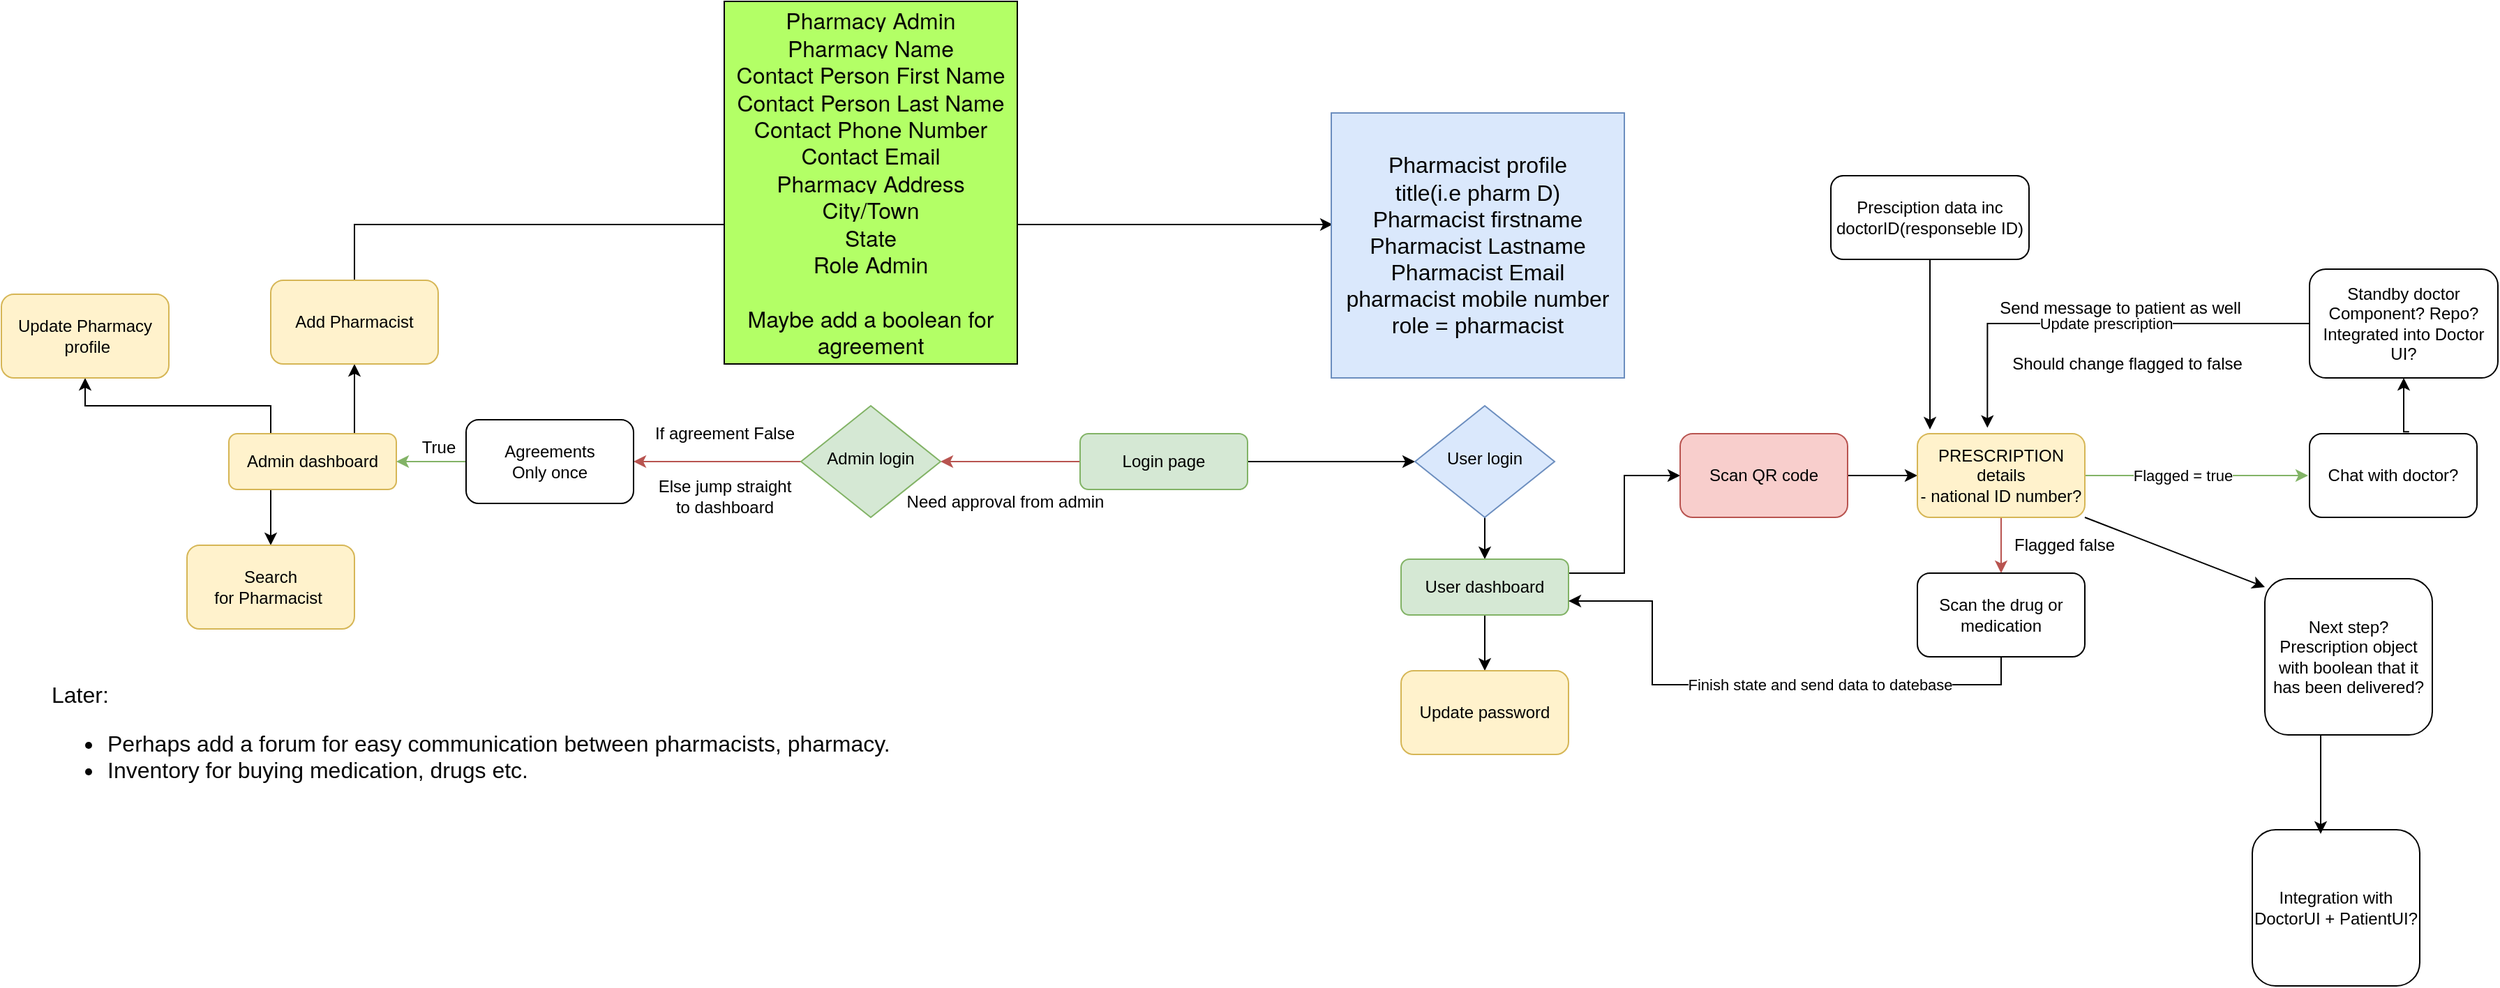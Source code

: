 <mxfile version="17.4.6" type="gitlab" pages="18">
  <diagram id="C5RBs43oDa-KdzZeNtuy" name="Pharmacy/Pharmacist">
    <mxGraphModel dx="2222" dy="1232" grid="0" gridSize="10" guides="1" tooltips="1" connect="1" arrows="1" fold="1" page="0" pageScale="1" pageWidth="827" pageHeight="1169" math="0" shadow="0">
      <root>
        <mxCell id="WIyWlLk6GJQsqaUBKTNV-0" />
        <mxCell id="WIyWlLk6GJQsqaUBKTNV-1" parent="WIyWlLk6GJQsqaUBKTNV-0" />
        <mxCell id="Dos6IfHk-zw9CJUv5LPl-1" style="edgeStyle=orthogonalEdgeStyle;rounded=0;orthogonalLoop=1;jettySize=auto;html=1;exitX=1;exitY=0.5;exitDx=0;exitDy=0;entryX=0;entryY=0.5;entryDx=0;entryDy=0;" parent="WIyWlLk6GJQsqaUBKTNV-1" source="WIyWlLk6GJQsqaUBKTNV-3" target="WIyWlLk6GJQsqaUBKTNV-6" edge="1">
          <mxGeometry relative="1" as="geometry" />
        </mxCell>
        <mxCell id="Dos6IfHk-zw9CJUv5LPl-4" style="edgeStyle=orthogonalEdgeStyle;rounded=0;orthogonalLoop=1;jettySize=auto;html=1;exitX=0;exitY=0.5;exitDx=0;exitDy=0;fillColor=#f8cecc;strokeColor=#b85450;" parent="WIyWlLk6GJQsqaUBKTNV-1" source="WIyWlLk6GJQsqaUBKTNV-3" target="WIyWlLk6GJQsqaUBKTNV-10" edge="1">
          <mxGeometry relative="1" as="geometry" />
        </mxCell>
        <mxCell id="WIyWlLk6GJQsqaUBKTNV-3" value="Login page" style="rounded=1;whiteSpace=wrap;html=1;fontSize=12;glass=0;strokeWidth=1;shadow=0;fillColor=#d5e8d4;strokeColor=#82b366;" parent="WIyWlLk6GJQsqaUBKTNV-1" vertex="1">
          <mxGeometry x="360" y="130" width="120" height="40" as="geometry" />
        </mxCell>
        <mxCell id="Dos6IfHk-zw9CJUv5LPl-69" style="edgeStyle=orthogonalEdgeStyle;rounded=0;orthogonalLoop=1;jettySize=auto;html=1;exitX=0.5;exitY=1;exitDx=0;exitDy=0;entryX=0.5;entryY=0;entryDx=0;entryDy=0;fontColor=#050505;" parent="WIyWlLk6GJQsqaUBKTNV-1" source="WIyWlLk6GJQsqaUBKTNV-6" target="WIyWlLk6GJQsqaUBKTNV-7" edge="1">
          <mxGeometry relative="1" as="geometry" />
        </mxCell>
        <mxCell id="WIyWlLk6GJQsqaUBKTNV-6" value="User login" style="rhombus;whiteSpace=wrap;html=1;shadow=0;fontFamily=Helvetica;fontSize=12;align=center;strokeWidth=1;spacing=6;spacingTop=-4;fillColor=#dae8fc;strokeColor=#6c8ebf;" parent="WIyWlLk6GJQsqaUBKTNV-1" vertex="1">
          <mxGeometry x="600" y="110" width="100" height="80" as="geometry" />
        </mxCell>
        <mxCell id="Dos6IfHk-zw9CJUv5LPl-10" style="edgeStyle=orthogonalEdgeStyle;rounded=0;orthogonalLoop=1;jettySize=auto;html=1;exitX=0.5;exitY=1;exitDx=0;exitDy=0;" parent="WIyWlLk6GJQsqaUBKTNV-1" source="WIyWlLk6GJQsqaUBKTNV-7" target="Dos6IfHk-zw9CJUv5LPl-7" edge="1">
          <mxGeometry relative="1" as="geometry" />
        </mxCell>
        <mxCell id="Dos6IfHk-zw9CJUv5LPl-55" style="edgeStyle=orthogonalEdgeStyle;rounded=0;orthogonalLoop=1;jettySize=auto;html=1;exitX=1;exitY=0.25;exitDx=0;exitDy=0;entryX=0;entryY=0.5;entryDx=0;entryDy=0;" parent="WIyWlLk6GJQsqaUBKTNV-1" source="WIyWlLk6GJQsqaUBKTNV-7" target="Dos6IfHk-zw9CJUv5LPl-27" edge="1">
          <mxGeometry relative="1" as="geometry" />
        </mxCell>
        <mxCell id="WIyWlLk6GJQsqaUBKTNV-7" value="User dashboard" style="rounded=1;whiteSpace=wrap;html=1;fontSize=12;glass=0;strokeWidth=1;shadow=0;fillColor=#d5e8d4;strokeColor=#82b366;" parent="WIyWlLk6GJQsqaUBKTNV-1" vertex="1">
          <mxGeometry x="590" y="220" width="120" height="40" as="geometry" />
        </mxCell>
        <mxCell id="Dos6IfHk-zw9CJUv5LPl-59" style="edgeStyle=orthogonalEdgeStyle;rounded=0;orthogonalLoop=1;jettySize=auto;html=1;exitX=0;exitY=0.5;exitDx=0;exitDy=0;entryX=1;entryY=0.5;entryDx=0;entryDy=0;fillColor=#f8cecc;strokeColor=#b85450;" parent="WIyWlLk6GJQsqaUBKTNV-1" source="WIyWlLk6GJQsqaUBKTNV-10" target="Dos6IfHk-zw9CJUv5LPl-15" edge="1">
          <mxGeometry relative="1" as="geometry" />
        </mxCell>
        <mxCell id="WIyWlLk6GJQsqaUBKTNV-10" value="Admin login" style="rhombus;whiteSpace=wrap;html=1;shadow=0;fontFamily=Helvetica;fontSize=12;align=center;strokeWidth=1;spacing=6;spacingTop=-4;fillColor=#d5e8d4;strokeColor=#82b366;" parent="WIyWlLk6GJQsqaUBKTNV-1" vertex="1">
          <mxGeometry x="160" y="110" width="100" height="80" as="geometry" />
        </mxCell>
        <mxCell id="Dos6IfHk-zw9CJUv5LPl-56" style="edgeStyle=orthogonalEdgeStyle;rounded=0;orthogonalLoop=1;jettySize=auto;html=1;exitX=0.75;exitY=0;exitDx=0;exitDy=0;entryX=0.5;entryY=1;entryDx=0;entryDy=0;" parent="WIyWlLk6GJQsqaUBKTNV-1" source="WIyWlLk6GJQsqaUBKTNV-12" target="Dos6IfHk-zw9CJUv5LPl-13" edge="1">
          <mxGeometry relative="1" as="geometry" />
        </mxCell>
        <mxCell id="Dos6IfHk-zw9CJUv5LPl-57" style="edgeStyle=orthogonalEdgeStyle;rounded=0;orthogonalLoop=1;jettySize=auto;html=1;exitX=0.25;exitY=0;exitDx=0;exitDy=0;entryX=0.5;entryY=1;entryDx=0;entryDy=0;" parent="WIyWlLk6GJQsqaUBKTNV-1" source="WIyWlLk6GJQsqaUBKTNV-12" target="Dos6IfHk-zw9CJUv5LPl-6" edge="1">
          <mxGeometry relative="1" as="geometry" />
        </mxCell>
        <mxCell id="Dos6IfHk-zw9CJUv5LPl-61" style="edgeStyle=orthogonalEdgeStyle;rounded=0;orthogonalLoop=1;jettySize=auto;html=1;exitX=0.25;exitY=1;exitDx=0;exitDy=0;entryX=0.5;entryY=0;entryDx=0;entryDy=0;" parent="WIyWlLk6GJQsqaUBKTNV-1" source="WIyWlLk6GJQsqaUBKTNV-12" target="Dos6IfHk-zw9CJUv5LPl-11" edge="1">
          <mxGeometry relative="1" as="geometry" />
        </mxCell>
        <mxCell id="WIyWlLk6GJQsqaUBKTNV-12" value="Admin dashboard" style="rounded=1;whiteSpace=wrap;html=1;fontSize=12;glass=0;strokeWidth=1;shadow=0;fillColor=#fff2cc;strokeColor=#d6b656;" parent="WIyWlLk6GJQsqaUBKTNV-1" vertex="1">
          <mxGeometry x="-250" y="130" width="120" height="40" as="geometry" />
        </mxCell>
        <mxCell id="Dos6IfHk-zw9CJUv5LPl-6" value="Update Pharmacy&lt;br&gt;&amp;nbsp;profile" style="rounded=1;whiteSpace=wrap;html=1;fillColor=#fff2cc;strokeColor=#d6b656;" parent="WIyWlLk6GJQsqaUBKTNV-1" vertex="1">
          <mxGeometry x="-413" y="30" width="120" height="60" as="geometry" />
        </mxCell>
        <mxCell id="Dos6IfHk-zw9CJUv5LPl-7" value="Update password" style="rounded=1;whiteSpace=wrap;html=1;fillColor=#fff2cc;strokeColor=#d6b656;" parent="WIyWlLk6GJQsqaUBKTNV-1" vertex="1">
          <mxGeometry x="590" y="300" width="120" height="60" as="geometry" />
        </mxCell>
        <mxCell id="Dos6IfHk-zw9CJUv5LPl-11" value="Search for&amp;nbsp;&lt;span&gt;&lt;/span&gt;&lt;span&gt;&lt;/span&gt;&lt;span&gt;Pharmacist&amp;nbsp;&lt;/span&gt;" style="rounded=1;whiteSpace=wrap;html=1;fillColor=#fff2cc;strokeColor=#d6b656;" parent="WIyWlLk6GJQsqaUBKTNV-1" vertex="1">
          <mxGeometry x="-280" y="210" width="120" height="60" as="geometry" />
        </mxCell>
        <mxCell id="11dvm7PYEADuuS8FQwNl-2" style="edgeStyle=orthogonalEdgeStyle;rounded=0;orthogonalLoop=1;jettySize=auto;html=1;exitX=0.5;exitY=0;exitDx=0;exitDy=0;entryX=0.005;entryY=0.421;entryDx=0;entryDy=0;entryPerimeter=0;" parent="WIyWlLk6GJQsqaUBKTNV-1" source="Dos6IfHk-zw9CJUv5LPl-13" target="Dos6IfHk-zw9CJUv5LPl-66" edge="1">
          <mxGeometry relative="1" as="geometry">
            <mxPoint x="20" y="-260" as="targetPoint" />
          </mxGeometry>
        </mxCell>
        <mxCell id="Dos6IfHk-zw9CJUv5LPl-13" value="Add Pharmacist" style="rounded=1;whiteSpace=wrap;html=1;fillColor=#fff2cc;strokeColor=#d6b656;" parent="WIyWlLk6GJQsqaUBKTNV-1" vertex="1">
          <mxGeometry x="-220" y="20" width="120" height="60" as="geometry" />
        </mxCell>
        <mxCell id="Dos6IfHk-zw9CJUv5LPl-60" style="edgeStyle=orthogonalEdgeStyle;rounded=0;orthogonalLoop=1;jettySize=auto;html=1;exitX=0;exitY=0.5;exitDx=0;exitDy=0;entryX=1;entryY=0.5;entryDx=0;entryDy=0;fillColor=#d5e8d4;strokeColor=#82b366;" parent="WIyWlLk6GJQsqaUBKTNV-1" source="Dos6IfHk-zw9CJUv5LPl-15" target="WIyWlLk6GJQsqaUBKTNV-12" edge="1">
          <mxGeometry relative="1" as="geometry" />
        </mxCell>
        <mxCell id="Dos6IfHk-zw9CJUv5LPl-15" value="Agreements&lt;br&gt;Only once" style="rounded=1;whiteSpace=wrap;html=1;" parent="WIyWlLk6GJQsqaUBKTNV-1" vertex="1">
          <mxGeometry x="-80" y="120" width="120" height="60" as="geometry" />
        </mxCell>
        <mxCell id="Dos6IfHk-zw9CJUv5LPl-38" style="edgeStyle=orthogonalEdgeStyle;rounded=0;orthogonalLoop=1;jettySize=auto;html=1;exitX=1;exitY=0.5;exitDx=0;exitDy=0;entryX=0;entryY=0.5;entryDx=0;entryDy=0;" parent="WIyWlLk6GJQsqaUBKTNV-1" source="Dos6IfHk-zw9CJUv5LPl-27" target="Dos6IfHk-zw9CJUv5LPl-37" edge="1">
          <mxGeometry relative="1" as="geometry" />
        </mxCell>
        <mxCell id="Dos6IfHk-zw9CJUv5LPl-27" value="Scan QR code" style="rounded=1;whiteSpace=wrap;html=1;fillColor=#f8cecc;strokeColor=#b85450;" parent="WIyWlLk6GJQsqaUBKTNV-1" vertex="1">
          <mxGeometry x="790" y="130" width="120" height="60" as="geometry" />
        </mxCell>
        <mxCell id="Dos6IfHk-zw9CJUv5LPl-40" style="edgeStyle=orthogonalEdgeStyle;rounded=0;orthogonalLoop=1;jettySize=auto;html=1;exitX=1;exitY=0.5;exitDx=0;exitDy=0;fillColor=#d5e8d4;strokeColor=#82b366;" parent="WIyWlLk6GJQsqaUBKTNV-1" source="Dos6IfHk-zw9CJUv5LPl-37" edge="1">
          <mxGeometry relative="1" as="geometry">
            <mxPoint x="1110" y="150" as="sourcePoint" />
            <mxPoint x="1240" y="160" as="targetPoint" />
            <Array as="points">
              <mxPoint x="1230" y="160" />
            </Array>
          </mxGeometry>
        </mxCell>
        <mxCell id="Dos6IfHk-zw9CJUv5LPl-42" value="Flagged = true" style="edgeLabel;html=1;align=center;verticalAlign=middle;resizable=0;points=[];" parent="Dos6IfHk-zw9CJUv5LPl-40" vertex="1" connectable="0">
          <mxGeometry x="-0.362" y="-1" relative="1" as="geometry">
            <mxPoint x="19" y="-1" as="offset" />
          </mxGeometry>
        </mxCell>
        <mxCell id="Dos6IfHk-zw9CJUv5LPl-50" style="edgeStyle=orthogonalEdgeStyle;rounded=0;orthogonalLoop=1;jettySize=auto;html=1;exitX=0.5;exitY=1;exitDx=0;exitDy=0;entryX=0.5;entryY=0;entryDx=0;entryDy=0;fillColor=#f8cecc;strokeColor=#b85450;" parent="WIyWlLk6GJQsqaUBKTNV-1" source="Dos6IfHk-zw9CJUv5LPl-37" target="Dos6IfHk-zw9CJUv5LPl-49" edge="1">
          <mxGeometry relative="1" as="geometry" />
        </mxCell>
        <mxCell id="Dos6IfHk-zw9CJUv5LPl-37" value="&lt;div&gt;&lt;span&gt;&lt;/span&gt;&lt;span&gt;&lt;/span&gt;&lt;span&gt;PRESCRIPTION details&lt;/span&gt;&lt;/div&gt;&lt;div&gt;&lt;span&gt;- national ID number?&lt;br&gt;&lt;/span&gt;&lt;/div&gt;" style="rounded=1;whiteSpace=wrap;html=1;fillColor=#fff2cc;strokeColor=#d6b656;" parent="WIyWlLk6GJQsqaUBKTNV-1" vertex="1">
          <mxGeometry x="960" y="130" width="120" height="60" as="geometry" />
        </mxCell>
        <mxCell id="Dos6IfHk-zw9CJUv5LPl-44" style="edgeStyle=orthogonalEdgeStyle;rounded=0;orthogonalLoop=1;jettySize=auto;html=1;exitX=0.595;exitY=-0.023;exitDx=0;exitDy=0;entryX=0.5;entryY=1;entryDx=0;entryDy=0;exitPerimeter=0;" parent="WIyWlLk6GJQsqaUBKTNV-1" source="Dos6IfHk-zw9CJUv5LPl-39" target="Dos6IfHk-zw9CJUv5LPl-43" edge="1">
          <mxGeometry relative="1" as="geometry">
            <mxPoint x="1260" y="110" as="targetPoint" />
          </mxGeometry>
        </mxCell>
        <mxCell id="Dos6IfHk-zw9CJUv5LPl-39" value="Chat with doctor?" style="rounded=1;whiteSpace=wrap;html=1;" parent="WIyWlLk6GJQsqaUBKTNV-1" vertex="1">
          <mxGeometry x="1241" y="130" width="120" height="60" as="geometry" />
        </mxCell>
        <mxCell id="Dos6IfHk-zw9CJUv5LPl-46" style="edgeStyle=orthogonalEdgeStyle;rounded=0;orthogonalLoop=1;jettySize=auto;html=1;exitX=0;exitY=0.5;exitDx=0;exitDy=0;entryX=0.418;entryY=-0.07;entryDx=0;entryDy=0;entryPerimeter=0;" parent="WIyWlLk6GJQsqaUBKTNV-1" source="Dos6IfHk-zw9CJUv5LPl-43" target="Dos6IfHk-zw9CJUv5LPl-37" edge="1">
          <mxGeometry relative="1" as="geometry" />
        </mxCell>
        <mxCell id="Dos6IfHk-zw9CJUv5LPl-47" value="Update prescription" style="edgeLabel;html=1;align=center;verticalAlign=middle;resizable=0;points=[];" parent="Dos6IfHk-zw9CJUv5LPl-46" vertex="1" connectable="0">
          <mxGeometry x="0.205" y="1" relative="1" as="geometry">
            <mxPoint x="38" y="-1" as="offset" />
          </mxGeometry>
        </mxCell>
        <mxCell id="Dos6IfHk-zw9CJUv5LPl-43" value="Standby doctor&lt;br&gt;Component? Repo?&lt;br&gt;Integrated into Doctor UI?" style="rounded=1;whiteSpace=wrap;html=1;" parent="WIyWlLk6GJQsqaUBKTNV-1" vertex="1">
          <mxGeometry x="1241" y="12" width="135" height="78" as="geometry" />
        </mxCell>
        <mxCell id="Dos6IfHk-zw9CJUv5LPl-48" value="Send message to patient as well" style="text;html=1;align=center;verticalAlign=middle;resizable=0;points=[];autosize=1;strokeColor=none;fillColor=none;" parent="WIyWlLk6GJQsqaUBKTNV-1" vertex="1">
          <mxGeometry x="1010" y="30" width="190" height="20" as="geometry" />
        </mxCell>
        <mxCell id="Dos6IfHk-zw9CJUv5LPl-53" style="edgeStyle=orthogonalEdgeStyle;rounded=0;orthogonalLoop=1;jettySize=auto;html=1;exitX=0.5;exitY=1;exitDx=0;exitDy=0;entryX=1;entryY=0.75;entryDx=0;entryDy=0;" parent="WIyWlLk6GJQsqaUBKTNV-1" source="Dos6IfHk-zw9CJUv5LPl-49" target="WIyWlLk6GJQsqaUBKTNV-7" edge="1">
          <mxGeometry relative="1" as="geometry">
            <mxPoint x="1020" y="320" as="targetPoint" />
            <Array as="points">
              <mxPoint x="1020" y="310" />
              <mxPoint x="770" y="310" />
              <mxPoint x="770" y="250" />
            </Array>
          </mxGeometry>
        </mxCell>
        <mxCell id="Dos6IfHk-zw9CJUv5LPl-54" value="Finish state and send data to datebase" style="edgeLabel;html=1;align=center;verticalAlign=middle;resizable=0;points=[];" parent="Dos6IfHk-zw9CJUv5LPl-53" vertex="1" connectable="0">
          <mxGeometry x="-0.133" y="-1" relative="1" as="geometry">
            <mxPoint x="19" y="1" as="offset" />
          </mxGeometry>
        </mxCell>
        <mxCell id="Dos6IfHk-zw9CJUv5LPl-49" value="Scan the drug or medication" style="rounded=1;whiteSpace=wrap;html=1;" parent="WIyWlLk6GJQsqaUBKTNV-1" vertex="1">
          <mxGeometry x="960" y="230" width="120" height="60" as="geometry" />
        </mxCell>
        <mxCell id="Dos6IfHk-zw9CJUv5LPl-51" value="Flagged false" style="text;html=1;align=center;verticalAlign=middle;resizable=0;points=[];autosize=1;strokeColor=none;fillColor=none;" parent="WIyWlLk6GJQsqaUBKTNV-1" vertex="1">
          <mxGeometry x="1020" y="200" width="90" height="20" as="geometry" />
        </mxCell>
        <mxCell id="Dos6IfHk-zw9CJUv5LPl-52" value="Should change flagged to false" style="text;html=1;align=center;verticalAlign=middle;resizable=0;points=[];autosize=1;strokeColor=none;fillColor=none;" parent="WIyWlLk6GJQsqaUBKTNV-1" vertex="1">
          <mxGeometry x="1020" y="70" width="180" height="20" as="geometry" />
        </mxCell>
        <mxCell id="Dos6IfHk-zw9CJUv5LPl-62" value="If agreement False" style="text;html=1;align=center;verticalAlign=middle;resizable=0;points=[];autosize=1;strokeColor=none;fillColor=none;" parent="WIyWlLk6GJQsqaUBKTNV-1" vertex="1">
          <mxGeometry x="45" y="120" width="120" height="20" as="geometry" />
        </mxCell>
        <mxCell id="Dos6IfHk-zw9CJUv5LPl-63" value="Else jump straight &lt;br&gt;to dashboard" style="text;html=1;align=center;verticalAlign=middle;resizable=0;points=[];autosize=1;strokeColor=none;fillColor=none;" parent="WIyWlLk6GJQsqaUBKTNV-1" vertex="1">
          <mxGeometry x="50" y="160" width="110" height="30" as="geometry" />
        </mxCell>
        <mxCell id="Dos6IfHk-zw9CJUv5LPl-64" value="True" style="text;html=1;align=center;verticalAlign=middle;resizable=0;points=[];autosize=1;strokeColor=none;fillColor=none;" parent="WIyWlLk6GJQsqaUBKTNV-1" vertex="1">
          <mxGeometry x="-120" y="130" width="40" height="20" as="geometry" />
        </mxCell>
        <mxCell id="Dos6IfHk-zw9CJUv5LPl-66" value="&lt;font style=&quot;font-size: 16px&quot;&gt;Pharmacist profile&lt;br&gt;title(i.e pharm D)&lt;br&gt;Pharmacist firstname&lt;br&gt;Pharmacist Lastname&lt;br&gt;Pharmacist Email&lt;br&gt;pharmacist mobile number&lt;br&gt;role = pharmacist&lt;/font&gt;" style="whiteSpace=wrap;html=1;fillColor=#dae8fc;strokeColor=#6c8ebf;" parent="WIyWlLk6GJQsqaUBKTNV-1" vertex="1">
          <mxGeometry x="540" y="-100" width="210" height="190" as="geometry" />
        </mxCell>
        <mxCell id="Dos6IfHk-zw9CJUv5LPl-67" value="&lt;span style=&quot;font-family: &amp;#34;whitney&amp;#34; , &amp;#34;helvetica neue&amp;#34; , &amp;#34;helvetica&amp;#34; , &amp;#34;arial&amp;#34; , sans-serif ; font-size: 16px&quot;&gt;&lt;font color=&quot;#050505&quot;&gt;&lt;span style=&quot;background-color: rgb(179 , 255 , 102)&quot;&gt;Pharmacy Admin&lt;br&gt;Pharmacy Name&lt;br&gt;Contact Person First Name&lt;br&gt;Contact Person Last Name&lt;br&gt;Contact Phone Number&lt;br&gt;Contact Email&lt;br&gt;Pharmacy Address&lt;br&gt;City/Town&lt;br&gt;State&lt;br&gt;Role Admin&lt;br&gt;&lt;br&gt;Maybe add a boolean for agreement&lt;/span&gt;&lt;br&gt;&lt;/font&gt;&lt;/span&gt;" style="rounded=0;whiteSpace=wrap;html=1;align=center;strokeColor=#000000;fillColor=#B3FF66;" parent="WIyWlLk6GJQsqaUBKTNV-1" vertex="1">
          <mxGeometry x="105" y="-180" width="210" height="260" as="geometry" />
        </mxCell>
        <mxCell id="Dos6IfHk-zw9CJUv5LPl-68" style="edgeStyle=orthogonalEdgeStyle;rounded=0;orthogonalLoop=1;jettySize=auto;html=1;exitX=0.5;exitY=1;exitDx=0;exitDy=0;" parent="WIyWlLk6GJQsqaUBKTNV-1" source="Dos6IfHk-zw9CJUv5LPl-67" target="Dos6IfHk-zw9CJUv5LPl-67" edge="1">
          <mxGeometry relative="1" as="geometry" />
        </mxCell>
        <mxCell id="Dos6IfHk-zw9CJUv5LPl-71" value="Later: &lt;br&gt;&lt;ul&gt;&lt;li&gt;Perhaps add a forum for easy communication between pharmacists, pharmacy.&lt;/li&gt;&lt;li&gt;Inventory for buying medication, drugs etc.&lt;/li&gt;&lt;/ul&gt;" style="text;html=1;align=left;verticalAlign=middle;resizable=0;points=[];autosize=1;strokeColor=none;fillColor=none;fontSize=16;fontColor=#050505;" parent="WIyWlLk6GJQsqaUBKTNV-1" vertex="1">
          <mxGeometry x="-379" y="305" width="611" height="93" as="geometry" />
        </mxCell>
        <mxCell id="8dSXoVbEQZDPzywqZXyl-1" value="" style="endArrow=classic;html=1;rounded=0;exitX=1;exitY=1;exitDx=0;exitDy=0;" parent="WIyWlLk6GJQsqaUBKTNV-1" source="Dos6IfHk-zw9CJUv5LPl-37" edge="1">
          <mxGeometry width="50" height="50" relative="1" as="geometry">
            <mxPoint x="1159" y="290" as="sourcePoint" />
            <mxPoint x="1209" y="240" as="targetPoint" />
          </mxGeometry>
        </mxCell>
        <mxCell id="8dSXoVbEQZDPzywqZXyl-2" value="Next step?&lt;br&gt;Prescription object with boolean that it has been delivered? " style="rounded=1;whiteSpace=wrap;html=1;" parent="WIyWlLk6GJQsqaUBKTNV-1" vertex="1">
          <mxGeometry x="1209" y="234" width="120" height="112" as="geometry" />
        </mxCell>
        <mxCell id="8dSXoVbEQZDPzywqZXyl-3" value="Integration with DoctorUI + PatientUI?" style="rounded=1;whiteSpace=wrap;html=1;" parent="WIyWlLk6GJQsqaUBKTNV-1" vertex="1">
          <mxGeometry x="1200" y="414" width="120" height="112" as="geometry" />
        </mxCell>
        <mxCell id="8dSXoVbEQZDPzywqZXyl-4" value="" style="endArrow=classic;html=1;rounded=0;" parent="WIyWlLk6GJQsqaUBKTNV-1" edge="1">
          <mxGeometry width="50" height="50" relative="1" as="geometry">
            <mxPoint x="1249" y="346" as="sourcePoint" />
            <mxPoint x="1249" y="417" as="targetPoint" />
          </mxGeometry>
        </mxCell>
        <mxCell id="GZrChby2d0Wq45yujZ4E-3" style="edgeStyle=orthogonalEdgeStyle;rounded=0;orthogonalLoop=1;jettySize=auto;html=1;exitX=0.5;exitY=1;exitDx=0;exitDy=0;entryX=0.075;entryY=-0.05;entryDx=0;entryDy=0;entryPerimeter=0;" parent="WIyWlLk6GJQsqaUBKTNV-1" source="GZrChby2d0Wq45yujZ4E-1" target="Dos6IfHk-zw9CJUv5LPl-37" edge="1">
          <mxGeometry relative="1" as="geometry" />
        </mxCell>
        <mxCell id="GZrChby2d0Wq45yujZ4E-1" value="Presciption data inc&lt;br&gt;doctorID(responseble ID)" style="rounded=1;whiteSpace=wrap;html=1;" parent="WIyWlLk6GJQsqaUBKTNV-1" vertex="1">
          <mxGeometry x="898" y="-55" width="142" height="60" as="geometry" />
        </mxCell>
        <mxCell id="MW6MiyiqKH1XR27VYQk7-0" value="Need approval from admin" style="text;html=1;align=center;verticalAlign=middle;resizable=0;points=[];autosize=1;strokeColor=none;fillColor=none;" parent="WIyWlLk6GJQsqaUBKTNV-1" vertex="1">
          <mxGeometry x="230" y="170" width="152" height="18" as="geometry" />
        </mxCell>
      </root>
    </mxGraphModel>
  </diagram>
  <diagram id="l2aBNVSbWUjspB9Aufxc" name="Candis">
    <mxGraphModel dx="1038" dy="600" grid="1" gridSize="10" guides="1" tooltips="1" connect="1" arrows="1" fold="1" page="1" pageScale="1" pageWidth="827" pageHeight="1169" math="0" shadow="0">
      <root>
        <mxCell id="0" />
        <mxCell id="1" parent="0" />
        <mxCell id="0R-6pB0854nwhh2sItV4-2" style="edgeStyle=orthogonalEdgeStyle;rounded=0;orthogonalLoop=1;jettySize=auto;html=1;exitX=0.25;exitY=1;exitDx=0;exitDy=0;" parent="1" source="0R-6pB0854nwhh2sItV4-6" target="0R-6pB0854nwhh2sItV4-10" edge="1">
          <mxGeometry relative="1" as="geometry" />
        </mxCell>
        <mxCell id="0R-6pB0854nwhh2sItV4-3" style="edgeStyle=orthogonalEdgeStyle;rounded=0;orthogonalLoop=1;jettySize=auto;html=1;exitX=1;exitY=0.5;exitDx=0;exitDy=0;" parent="1" source="0R-6pB0854nwhh2sItV4-6" edge="1">
          <mxGeometry relative="1" as="geometry">
            <mxPoint x="1080" y="605" as="targetPoint" />
          </mxGeometry>
        </mxCell>
        <mxCell id="0R-6pB0854nwhh2sItV4-4" style="edgeStyle=orthogonalEdgeStyle;rounded=0;orthogonalLoop=1;jettySize=auto;html=1;exitX=0;exitY=0.5;exitDx=0;exitDy=0;" parent="1" source="0R-6pB0854nwhh2sItV4-6" edge="1">
          <mxGeometry relative="1" as="geometry">
            <mxPoint x="860" y="605" as="targetPoint" />
          </mxGeometry>
        </mxCell>
        <mxCell id="0R-6pB0854nwhh2sItV4-5" style="edgeStyle=orthogonalEdgeStyle;rounded=0;orthogonalLoop=1;jettySize=auto;html=1;exitX=0.5;exitY=0;exitDx=0;exitDy=0;strokeColor=#050505;" parent="1" source="0R-6pB0854nwhh2sItV4-6" edge="1">
          <mxGeometry relative="1" as="geometry">
            <mxPoint x="970" y="550" as="targetPoint" />
          </mxGeometry>
        </mxCell>
        <mxCell id="0R-6pB0854nwhh2sItV4-6" value="Landingpage" style="rounded=1;whiteSpace=wrap;html=1;fontSize=12;glass=0;strokeWidth=1;shadow=0;" parent="1" vertex="1">
          <mxGeometry x="920" y="570" width="120" height="70" as="geometry" />
        </mxCell>
        <mxCell id="0R-6pB0854nwhh2sItV4-8" style="edgeStyle=orthogonalEdgeStyle;rounded=0;orthogonalLoop=1;jettySize=auto;html=1;exitX=1;exitY=0.5;exitDx=0;exitDy=0;" parent="1" source="0R-6pB0854nwhh2sItV4-10" edge="1">
          <mxGeometry relative="1" as="geometry">
            <mxPoint x="1060" y="765" as="targetPoint" />
          </mxGeometry>
        </mxCell>
        <mxCell id="0R-6pB0854nwhh2sItV4-9" style="edgeStyle=orthogonalEdgeStyle;rounded=0;orthogonalLoop=1;jettySize=auto;html=1;exitX=0.5;exitY=1;exitDx=0;exitDy=0;" parent="1" source="0R-6pB0854nwhh2sItV4-10" edge="1">
          <mxGeometry relative="1" as="geometry">
            <mxPoint x="950" y="820" as="targetPoint" />
          </mxGeometry>
        </mxCell>
        <mxCell id="4bItxZPnThiQxUw3Dwtl-11" style="edgeStyle=orthogonalEdgeStyle;rounded=0;orthogonalLoop=1;jettySize=auto;html=1;entryX=1;entryY=0.5;entryDx=0;entryDy=0;" parent="1" source="0R-6pB0854nwhh2sItV4-10" target="0R-6pB0854nwhh2sItV4-16" edge="1">
          <mxGeometry relative="1" as="geometry" />
        </mxCell>
        <mxCell id="0R-6pB0854nwhh2sItV4-10" value="Login/reg" style="rounded=1;whiteSpace=wrap;html=1;" parent="1" vertex="1">
          <mxGeometry x="910" y="750" width="80" height="30" as="geometry" />
        </mxCell>
        <mxCell id="0R-6pB0854nwhh2sItV4-11" value="Price information" style="rounded=1;whiteSpace=wrap;html=1;" parent="1" vertex="1">
          <mxGeometry x="1080" y="575" width="120" height="60" as="geometry" />
        </mxCell>
        <mxCell id="0R-6pB0854nwhh2sItV4-12" value="Aboutpage that inform the user of the website" style="rounded=1;whiteSpace=wrap;html=1;" parent="1" vertex="1">
          <mxGeometry x="740" y="575" width="120" height="60" as="geometry" />
        </mxCell>
        <mxCell id="0R-6pB0854nwhh2sItV4-13" style="edgeStyle=orthogonalEdgeStyle;rounded=0;orthogonalLoop=1;jettySize=auto;html=1;exitX=0.5;exitY=1;exitDx=0;exitDy=0;" parent="1" source="0R-6pB0854nwhh2sItV4-16" target="0R-6pB0854nwhh2sItV4-29" edge="1">
          <mxGeometry relative="1" as="geometry">
            <mxPoint x="520" y="820" as="targetPoint" />
          </mxGeometry>
        </mxCell>
        <mxCell id="0R-6pB0854nwhh2sItV4-16" value="Patient" style="rounded=1;whiteSpace=wrap;html=1;fillColor=#e1d5e7;strokeColor=#9673a6;" parent="1" vertex="1">
          <mxGeometry x="460" y="735" width="120" height="60" as="geometry" />
        </mxCell>
        <mxCell id="0R-6pB0854nwhh2sItV4-18" style="edgeStyle=orthogonalEdgeStyle;rounded=0;orthogonalLoop=1;jettySize=auto;html=1;exitX=0.75;exitY=1;exitDx=0;exitDy=0;entryX=0.5;entryY=0;entryDx=0;entryDy=0;" parent="1" source="0R-6pB0854nwhh2sItV4-20" target="0R-6pB0854nwhh2sItV4-32" edge="1">
          <mxGeometry relative="1" as="geometry" />
        </mxCell>
        <mxCell id="0R-6pB0854nwhh2sItV4-19" style="edgeStyle=orthogonalEdgeStyle;rounded=0;orthogonalLoop=1;jettySize=auto;html=1;exitX=0.25;exitY=1;exitDx=0;exitDy=0;entryX=1;entryY=0.5;entryDx=0;entryDy=0;strokeColor=#b85450;fillColor=#f8cecc;" parent="1" source="0R-6pB0854nwhh2sItV4-20" target="0R-6pB0854nwhh2sItV4-23" edge="1">
          <mxGeometry relative="1" as="geometry" />
        </mxCell>
        <mxCell id="Gv2sFkwimWeVR8vv9ag--13" value="" style="edgeStyle=orthogonalEdgeStyle;rounded=0;orthogonalLoop=1;jettySize=auto;html=1;" parent="1" source="0R-6pB0854nwhh2sItV4-20" target="Gv2sFkwimWeVR8vv9ag--12" edge="1">
          <mxGeometry relative="1" as="geometry" />
        </mxCell>
        <mxCell id="0R-6pB0854nwhh2sItV4-20" value="Dispensary" style="rounded=1;whiteSpace=wrap;html=1;fillColor=#fff2cc;strokeColor=#d6b656;" parent="1" vertex="1">
          <mxGeometry x="1060" y="735" width="120" height="60" as="geometry" />
        </mxCell>
        <mxCell id="4bItxZPnThiQxUw3Dwtl-5" style="edgeStyle=orthogonalEdgeStyle;rounded=0;orthogonalLoop=1;jettySize=auto;html=1;" parent="1" source="0R-6pB0854nwhh2sItV4-23" target="4bItxZPnThiQxUw3Dwtl-1" edge="1">
          <mxGeometry relative="1" as="geometry" />
        </mxCell>
        <mxCell id="0R-6pB0854nwhh2sItV4-23" value="Physician" style="rounded=1;whiteSpace=wrap;html=1;fillColor=#d5e8d4;strokeColor=#82b366;" parent="1" vertex="1">
          <mxGeometry x="890" y="820" width="120" height="60" as="geometry" />
        </mxCell>
        <mxCell id="0R-6pB0854nwhh2sItV4-24" style="edgeStyle=orthogonalEdgeStyle;rounded=0;orthogonalLoop=1;jettySize=auto;html=1;exitX=1;exitY=0.5;exitDx=0;exitDy=0;" parent="1" source="0R-6pB0854nwhh2sItV4-25" edge="1">
          <mxGeometry relative="1" as="geometry">
            <mxPoint x="1490" y="750" as="targetPoint" />
          </mxGeometry>
        </mxCell>
        <mxCell id="0R-6pB0854nwhh2sItV4-25" value="Scan qr" style="rounded=1;whiteSpace=wrap;html=1;fillColor=#fff2cc;strokeColor=#d6b656;" parent="1" vertex="1">
          <mxGeometry x="1380" y="730" width="80" height="40" as="geometry" />
        </mxCell>
        <mxCell id="0R-6pB0854nwhh2sItV4-26" style="edgeStyle=orthogonalEdgeStyle;rounded=0;orthogonalLoop=1;jettySize=auto;html=1;exitX=0;exitY=0.5;exitDx=0;exitDy=0;entryX=1;entryY=0.5;entryDx=0;entryDy=0;" parent="1" source="0R-6pB0854nwhh2sItV4-29" target="0R-6pB0854nwhh2sItV4-35" edge="1">
          <mxGeometry relative="1" as="geometry" />
        </mxCell>
        <mxCell id="0R-6pB0854nwhh2sItV4-27" style="edgeStyle=orthogonalEdgeStyle;rounded=0;orthogonalLoop=1;jettySize=auto;html=1;exitX=0.75;exitY=1;exitDx=0;exitDy=0;entryX=0.75;entryY=0;entryDx=0;entryDy=0;" parent="1" source="0R-6pB0854nwhh2sItV4-29" target="0R-6pB0854nwhh2sItV4-34" edge="1">
          <mxGeometry relative="1" as="geometry" />
        </mxCell>
        <mxCell id="0R-6pB0854nwhh2sItV4-28" style="edgeStyle=orthogonalEdgeStyle;rounded=0;orthogonalLoop=1;jettySize=auto;html=1;exitX=0;exitY=1;exitDx=0;exitDy=0;strokeColor=#050505;" parent="1" source="0R-6pB0854nwhh2sItV4-29" target="0R-6pB0854nwhh2sItV4-39" edge="1">
          <mxGeometry relative="1" as="geometry">
            <mxPoint x="390" y="980" as="targetPoint" />
          </mxGeometry>
        </mxCell>
        <mxCell id="Gv2sFkwimWeVR8vv9ag--5" value="" style="edgeStyle=orthogonalEdgeStyle;rounded=0;orthogonalLoop=1;jettySize=auto;html=1;" parent="1" source="0R-6pB0854nwhh2sItV4-29" target="0R-6pB0854nwhh2sItV4-34" edge="1">
          <mxGeometry relative="1" as="geometry" />
        </mxCell>
        <mxCell id="0R-6pB0854nwhh2sItV4-29" value="Consultation" style="rounded=1;whiteSpace=wrap;html=1;fillColor=#e1d5e7;strokeColor=#9673a6;gradientColor=#B3FF66;" parent="1" vertex="1">
          <mxGeometry x="460" y="880" width="120" height="60" as="geometry" />
        </mxCell>
        <mxCell id="0R-6pB0854nwhh2sItV4-30" style="edgeStyle=orthogonalEdgeStyle;rounded=0;orthogonalLoop=1;jettySize=auto;html=1;exitX=0.5;exitY=1;exitDx=0;exitDy=0;strokeColor=#050505;" parent="1" source="0R-6pB0854nwhh2sItV4-31" edge="1">
          <mxGeometry relative="1" as="geometry">
            <mxPoint x="1530" y="835" as="targetPoint" />
          </mxGeometry>
        </mxCell>
        <mxCell id="0R-6pB0854nwhh2sItV4-31" value="Read prescription" style="rounded=1;whiteSpace=wrap;html=1;fillColor=#fff2cc;strokeColor=#d6b656;" parent="1" vertex="1">
          <mxGeometry x="1490" y="730" width="80" height="40" as="geometry" />
        </mxCell>
        <mxCell id="0R-6pB0854nwhh2sItV4-32" value="Invite/referal patient" style="rounded=1;whiteSpace=wrap;html=1;fillColor=#fff2cc;strokeColor=#d6b656;" parent="1" vertex="1">
          <mxGeometry x="1100" y="897.5" width="100" height="30" as="geometry" />
        </mxCell>
        <mxCell id="0R-6pB0854nwhh2sItV4-33" style="edgeStyle=orthogonalEdgeStyle;rounded=0;orthogonalLoop=1;jettySize=auto;html=1;exitX=1;exitY=0.75;exitDx=0;exitDy=0;entryX=0.5;entryY=1;entryDx=0;entryDy=0;strokeColor=#050505;" parent="1" source="0R-6pB0854nwhh2sItV4-34" target="0R-6pB0854nwhh2sItV4-42" edge="1">
          <mxGeometry relative="1" as="geometry" />
        </mxCell>
        <mxCell id="0R-6pB0854nwhh2sItV4-34" value="Write recommendation&lt;br&gt;of strain" style="rounded=1;whiteSpace=wrap;html=1;fillColor=#d5e8d4;strokeColor=#82b366;" parent="1" vertex="1">
          <mxGeometry x="460" y="970" width="120" height="60" as="geometry" />
        </mxCell>
        <mxCell id="0R-6pB0854nwhh2sItV4-35" value="Extend license" style="rounded=1;whiteSpace=wrap;html=1;fillColor=#d5e8d4;strokeColor=#82b366;" parent="1" vertex="1">
          <mxGeometry x="360" y="895" width="80" height="30" as="geometry" />
        </mxCell>
        <mxCell id="0R-6pB0854nwhh2sItV4-36" style="edgeStyle=orthogonalEdgeStyle;rounded=0;orthogonalLoop=1;jettySize=auto;html=1;exitX=0.5;exitY=1;exitDx=0;exitDy=0;entryX=0.5;entryY=0;entryDx=0;entryDy=0;" parent="1" source="0R-6pB0854nwhh2sItV4-37" target="0R-6pB0854nwhh2sItV4-16" edge="1">
          <mxGeometry relative="1" as="geometry">
            <mxPoint x="520" y="730" as="targetPoint" />
          </mxGeometry>
        </mxCell>
        <mxCell id="Gv2sFkwimWeVR8vv9ag--2" value="" style="edgeStyle=orthogonalEdgeStyle;rounded=0;orthogonalLoop=1;jettySize=auto;html=1;" parent="1" source="0R-6pB0854nwhh2sItV4-37" target="Gv2sFkwimWeVR8vv9ag--1" edge="1">
          <mxGeometry relative="1" as="geometry" />
        </mxCell>
        <mxCell id="4bItxZPnThiQxUw3Dwtl-12" value="" style="edgeStyle=orthogonalEdgeStyle;rounded=0;orthogonalLoop=1;jettySize=auto;html=1;" parent="1" source="0R-6pB0854nwhh2sItV4-37" target="0R-6pB0854nwhh2sItV4-38" edge="1">
          <mxGeometry relative="1" as="geometry" />
        </mxCell>
        <mxCell id="4bItxZPnThiQxUw3Dwtl-13" value="" style="edgeStyle=orthogonalEdgeStyle;rounded=0;orthogonalLoop=1;jettySize=auto;html=1;" parent="1" source="0R-6pB0854nwhh2sItV4-37" target="0R-6pB0854nwhh2sItV4-45" edge="1">
          <mxGeometry relative="1" as="geometry" />
        </mxCell>
        <mxCell id="0R-6pB0854nwhh2sItV4-37" value="License check" style="rounded=1;whiteSpace=wrap;html=1;fillColor=#e1d5e7;strokeColor=#9673a6;" parent="1" vertex="1">
          <mxGeometry x="475" y="691.25" width="90" height="27.5" as="geometry" />
        </mxCell>
        <mxCell id="3Ls0iHynn60MYyCrIyM9-2" value="" style="edgeStyle=orthogonalEdgeStyle;rounded=0;orthogonalLoop=1;jettySize=auto;html=1;" parent="1" source="0R-6pB0854nwhh2sItV4-38" target="3Ls0iHynn60MYyCrIyM9-1" edge="1">
          <mxGeometry relative="1" as="geometry" />
        </mxCell>
        <mxCell id="0R-6pB0854nwhh2sItV4-38" value="History" style="rounded=1;whiteSpace=wrap;html=1;fillColor=#e1d5e7;strokeColor=#9673a6;" parent="1" vertex="1">
          <mxGeometry x="610" y="687.5" width="50" height="35" as="geometry" />
        </mxCell>
        <mxCell id="0R-6pB0854nwhh2sItV4-39" value="Feedback" style="rounded=1;whiteSpace=wrap;html=1;fillColor=#e1d5e7;strokeColor=#9673a6;" parent="1" vertex="1">
          <mxGeometry x="330" y="980" width="90" height="30" as="geometry" />
        </mxCell>
        <mxCell id="0R-6pB0854nwhh2sItV4-40" value="Support" style="rounded=1;whiteSpace=wrap;html=1;" parent="1" vertex="1">
          <mxGeometry x="910" y="490" width="120" height="60" as="geometry" />
        </mxCell>
        <mxCell id="0R-6pB0854nwhh2sItV4-41" style="edgeStyle=orthogonalEdgeStyle;rounded=0;orthogonalLoop=1;jettySize=auto;html=1;exitX=0;exitY=0.5;exitDx=0;exitDy=0;strokeColor=#050505;" parent="1" source="0R-6pB0854nwhh2sItV4-42" edge="1">
          <mxGeometry relative="1" as="geometry">
            <mxPoint x="1460" y="865" as="targetPoint" />
          </mxGeometry>
        </mxCell>
        <mxCell id="0R-6pB0854nwhh2sItV4-42" value="Hand out the medication" style="rounded=1;whiteSpace=wrap;html=1;gradientColor=#FFD966;fillColor=#A680B8;" parent="1" vertex="1">
          <mxGeometry x="1495" y="835" width="75" height="60" as="geometry" />
        </mxCell>
        <mxCell id="0R-6pB0854nwhh2sItV4-43" value="Data with &lt;br&gt;all dispensorys" style="text;html=1;align=center;verticalAlign=middle;resizable=0;points=[];autosize=1;fillColor=none;strokeColor=none;" parent="1" vertex="1">
          <mxGeometry x="1010" y="815" width="90" height="30" as="geometry" />
        </mxCell>
        <mxCell id="0R-6pB0854nwhh2sItV4-44" value="Send email to user" style="rounded=1;whiteSpace=wrap;html=1;fillColor=#e1d5e7;strokeColor=#9673a6;gradientColor=#FFE599;" parent="1" vertex="1">
          <mxGeometry x="1400" y="840" width="60" height="50" as="geometry" />
        </mxCell>
        <mxCell id="0R-6pB0854nwhh2sItV4-45" value="Inbox" style="rounded=1;whiteSpace=wrap;html=1;fillColor=#e1d5e7;strokeColor=#9673a6;" parent="1" vertex="1">
          <mxGeometry x="360" y="691.25" width="70" height="28.75" as="geometry" />
        </mxCell>
        <mxCell id="Gv2sFkwimWeVR8vv9ag--1" value="Sign Policy" style="rounded=1;whiteSpace=wrap;html=1;fillColor=#e1d5e7;strokeColor=#9673a6;" parent="1" vertex="1">
          <mxGeometry x="475" y="630" width="90" height="27.5" as="geometry" />
        </mxCell>
        <mxCell id="4bItxZPnThiQxUw3Dwtl-7" value="" style="edgeStyle=orthogonalEdgeStyle;rounded=0;orthogonalLoop=1;jettySize=auto;html=1;" parent="1" source="Gv2sFkwimWeVR8vv9ag--7" target="0R-6pB0854nwhh2sItV4-29" edge="1">
          <mxGeometry relative="1" as="geometry" />
        </mxCell>
        <mxCell id="Gv2sFkwimWeVR8vv9ag--7" value="Sign Policy" style="rounded=1;whiteSpace=wrap;html=1;fillColor=#d5e8d4;strokeColor=#82b366;" parent="1" vertex="1">
          <mxGeometry x="640" y="897.5" width="70" height="25" as="geometry" />
        </mxCell>
        <mxCell id="4bItxZPnThiQxUw3Dwtl-9" value="" style="edgeStyle=orthogonalEdgeStyle;rounded=0;orthogonalLoop=1;jettySize=auto;html=1;" parent="1" source="Gv2sFkwimWeVR8vv9ag--12" target="4bItxZPnThiQxUw3Dwtl-8" edge="1">
          <mxGeometry relative="1" as="geometry" />
        </mxCell>
        <mxCell id="Gv2sFkwimWeVR8vv9ag--12" value="License check" style="whiteSpace=wrap;html=1;fillColor=#fff2cc;strokeColor=#d6b656;rounded=1;" parent="1" vertex="1">
          <mxGeometry x="1260" y="752.5" width="90" height="25" as="geometry" />
        </mxCell>
        <mxCell id="4bItxZPnThiQxUw3Dwtl-6" value="" style="edgeStyle=orthogonalEdgeStyle;rounded=0;orthogonalLoop=1;jettySize=auto;html=1;" parent="1" source="4bItxZPnThiQxUw3Dwtl-1" target="Gv2sFkwimWeVR8vv9ag--7" edge="1">
          <mxGeometry relative="1" as="geometry" />
        </mxCell>
        <mxCell id="4bItxZPnThiQxUw3Dwtl-1" value="License check" style="rounded=1;whiteSpace=wrap;html=1;fillColor=#d5e8d4;strokeColor=#82b366;" parent="1" vertex="1">
          <mxGeometry x="755" y="896.25" width="90" height="27.5" as="geometry" />
        </mxCell>
        <mxCell id="4bItxZPnThiQxUw3Dwtl-8" value="Sign Policy" style="rounded=1;whiteSpace=wrap;html=1;fillColor=#d5e8d4;strokeColor=#82b366;" parent="1" vertex="1">
          <mxGeometry x="1260" y="810" width="90" height="27.5" as="geometry" />
        </mxCell>
        <mxCell id="3Ls0iHynn60MYyCrIyM9-1" value="to email" style="rounded=1;whiteSpace=wrap;html=1;fillColor=#e1d5e7;strokeColor=#9673a6;" parent="1" vertex="1">
          <mxGeometry x="610" y="572.5" width="50" height="35" as="geometry" />
        </mxCell>
      </root>
    </mxGraphModel>
  </diagram>
  <diagram id="oXzr-iNClGxz4I_87E7h" name="Database ER diagram candis">
    <mxGraphModel dx="1038" dy="600" grid="1" gridSize="10" guides="1" tooltips="1" connect="1" arrows="1" fold="1" page="1" pageScale="1" pageWidth="827" pageHeight="1169" math="0" shadow="0">
      <root>
        <mxCell id="0" />
        <mxCell id="1" parent="0" />
        <UserObject label="paid for" lucidchartObjectId="7Q26x06id1_b" id="JtwgFR-BwpTDMQItI7gd-1">
          <mxCell style="html=1;overflow=block;blockSpacing=1;whiteSpace=wrap;fontSize=16.8;fontColor=#333333;align=center;spacing=0;fillColor=#ffffff;strokeWidth=1.5;strokeColor=none;" parent="1" vertex="1">
            <mxGeometry x="900" y="1245" width="83" height="23" as="geometry" />
          </mxCell>
        </UserObject>
        <UserObject label="pays" lucidchartObjectId="TQ26zOFE0rwv" id="JtwgFR-BwpTDMQItI7gd-2">
          <mxCell style="html=1;overflow=block;blockSpacing=1;whiteSpace=wrap;fontSize=16.8;fontColor=#333333;align=center;spacing=0;fillColor=#ffffff;strokeWidth=1.5;strokeColor=none;" parent="1" vertex="1">
            <mxGeometry x="684" y="1034" width="66" height="17" as="geometry" />
          </mxCell>
        </UserObject>
        <UserObject label="has" lucidchartObjectId="J326nvLKq_o1" id="JtwgFR-BwpTDMQItI7gd-3">
          <mxCell style="html=1;overflow=block;blockSpacing=1;whiteSpace=wrap;fontSize=16.8;fontColor=#333333;align=center;spacing=0;fillColor=#ffffff;strokeWidth=1.5;strokeColor=none;" parent="1" vertex="1">
            <mxGeometry x="585" y="1051" width="59" height="26" as="geometry" />
          </mxCell>
        </UserObject>
        <UserObject label="books" lucidchartObjectId="Ix268wbbld4S" id="JtwgFR-BwpTDMQItI7gd-4">
          <mxCell style="html=1;overflow=block;blockSpacing=1;whiteSpace=wrap;fontSize=16.8;fontColor=#333333;align=center;spacing=0;fillColor=#ffffff;strokeWidth=1.5;strokeColor=none;" parent="1" vertex="1">
            <mxGeometry x="780" y="863" width="60" height="15" as="geometry" />
          </mxCell>
        </UserObject>
        <UserObject label="joins" lucidchartObjectId="6x26iRpPwmS4" id="JtwgFR-BwpTDMQItI7gd-5">
          <mxCell style="html=1;overflow=block;blockSpacing=1;whiteSpace=wrap;fontSize=16.8;fontColor=#333333;align=center;spacing=0;fillColor=#ffffff;strokeWidth=1.5;strokeColor=none;" parent="1" vertex="1">
            <mxGeometry x="1050" y="880" width="60" height="30" as="geometry" />
          </mxCell>
        </UserObject>
        <mxCell id="JtwgFR-BwpTDMQItI7gd-6" value="Physician" style="html=1;overflow=block;blockSpacing=1;swimlane;resizeParent=1;resizeParentMax=0;resizeLast=0;collapsible=0;marginBottom=0;fontStyle=0;swimlaneFillColor=#ffffff;startSize=30;whiteSpace=wrap;fontSize=13.3;fontColor=#333333;align=left;spacingLeft=8.4;spacingRight=8.4;spacingTop=2.4;fillColor=#e0e0e0;spacing=0;strokeColor=#333333;strokeOpacity=100;fillOpacity=100;rounded=1;absoluteArcSize=1;arcSize=7.5;strokeWidth=0.8;" parent="1" vertex="1">
          <mxGeometry x="930" y="704" width="225" height="170" as="geometry" />
        </mxCell>
        <mxCell id="JtwgFR-BwpTDMQItI7gd-7" value="PhysicianId" style="strokeColor=none;part=1;resizeHeight=0;align=left;verticalAlign=top;spacingLeft=4;spacingRight=4;overflow=hidden;rotatable=0;points=[[0,0.5],[1,0.5]];portConstraint=eastwest;swimlaneFillColor=#ffffff;whiteSpace=wrap;fontSize=13;fontColor=#333333;fillColor=none;strokeOpacity=100;fillOpacity=100;spacing=0;rounded=1;absoluteArcSize=1;arcSize=7.5;strokeWidth=0.8;" parent="JtwgFR-BwpTDMQItI7gd-6" vertex="1">
          <mxGeometry y="30" width="80" height="24" as="geometry" />
        </mxCell>
        <mxCell id="JtwgFR-BwpTDMQItI7gd-8" value="Bigint" style="shape=partialRectangle;top=0;right=0;bottom=0;part=1;resizeHeight=0;align=left;verticalAlign=top;spacingLeft=4;spacingRight=4;overflow=hidden;rotatable=0;points=[[0,0.5],[1,0.5]];portConstraint=eastwest;swimlaneFillColor=#ffffff;whiteSpace=wrap;fontSize=13;fontColor=#333333;fillColor=none;strokeOpacity=100;fillOpacity=100;spacing=0;strokeColor=#333333;rounded=1;absoluteArcSize=1;arcSize=7.5;strokeWidth=0.8;" parent="JtwgFR-BwpTDMQItI7gd-6" vertex="1">
          <mxGeometry x="80" y="30" width="130" height="24" as="geometry" />
        </mxCell>
        <mxCell id="JtwgFR-BwpTDMQItI7gd-9" value="UserId" style="strokeColor=none;part=1;resizeHeight=0;align=left;verticalAlign=middle;spacingLeft=4;spacingRight=4;overflow=hidden;rotatable=0;points=[[0,0.5],[1,0.5]];portConstraint=eastwest;swimlaneFillColor=#ffffff;whiteSpace=wrap;fontSize=13;fontColor=#333333;fillColor=none;strokeOpacity=100;fillOpacity=100;spacing=0;rounded=1;absoluteArcSize=1;arcSize=7.5;strokeWidth=0.8;" parent="JtwgFR-BwpTDMQItI7gd-6" vertex="1">
          <mxGeometry y="54" width="80" height="24" as="geometry" />
        </mxCell>
        <mxCell id="JtwgFR-BwpTDMQItI7gd-10" value="Bigint" style="shape=partialRectangle;top=0;right=0;bottom=0;part=1;resizeHeight=0;align=left;verticalAlign=top;spacingLeft=4;spacingRight=4;overflow=hidden;rotatable=0;points=[[0,0.5],[1,0.5]];portConstraint=eastwest;swimlaneFillColor=#ffffff;whiteSpace=wrap;fontSize=13;fontColor=#333333;fillColor=none;strokeOpacity=100;fillOpacity=100;spacing=0;strokeColor=#333333;rounded=1;absoluteArcSize=1;arcSize=7.5;strokeWidth=0.8;" parent="JtwgFR-BwpTDMQItI7gd-6" vertex="1">
          <mxGeometry x="80" y="54" width="130" height="24" as="geometry" />
        </mxCell>
        <mxCell id="JtwgFR-BwpTDMQItI7gd-11" value="Verified" style="strokeColor=none;part=1;resizeHeight=0;align=left;verticalAlign=middle;spacingLeft=4;spacingRight=4;overflow=hidden;rotatable=0;points=[[0,0.5],[1,0.5]];portConstraint=eastwest;swimlaneFillColor=#ffffff;whiteSpace=wrap;fontSize=13;fontColor=#333333;fillColor=none;strokeOpacity=100;fillOpacity=100;spacing=0;rounded=1;absoluteArcSize=1;arcSize=7.5;strokeWidth=0.8;" parent="JtwgFR-BwpTDMQItI7gd-6" vertex="1">
          <mxGeometry y="78" width="80" height="24" as="geometry" />
        </mxCell>
        <mxCell id="JtwgFR-BwpTDMQItI7gd-12" value="Boolean" style="shape=partialRectangle;top=0;right=0;bottom=0;part=1;resizeHeight=0;align=left;verticalAlign=top;spacingLeft=4;spacingRight=4;overflow=hidden;rotatable=0;points=[[0,0.5],[1,0.5]];portConstraint=eastwest;swimlaneFillColor=#ffffff;whiteSpace=wrap;fontSize=13;fontColor=#333333;fillColor=none;strokeOpacity=100;fillOpacity=100;spacing=0;strokeColor=#333333;rounded=1;absoluteArcSize=1;arcSize=7.5;strokeWidth=0.8;" parent="JtwgFR-BwpTDMQItI7gd-6" vertex="1">
          <mxGeometry x="80" y="78" width="130" height="24" as="geometry" />
        </mxCell>
        <mxCell id="JtwgFR-BwpTDMQItI7gd-13" value="License" style="strokeColor=none;part=1;resizeHeight=0;align=left;verticalAlign=middle;spacingLeft=4;spacingRight=4;overflow=hidden;rotatable=0;points=[[0,0.5],[1,0.5]];portConstraint=eastwest;swimlaneFillColor=#ffffff;whiteSpace=wrap;fontSize=13;fontColor=#333333;fillColor=none;strokeOpacity=100;fillOpacity=100;spacing=0;rounded=1;absoluteArcSize=1;arcSize=7.5;strokeWidth=0.8;" parent="JtwgFR-BwpTDMQItI7gd-6" vertex="1">
          <mxGeometry y="102" width="80" height="24" as="geometry" />
        </mxCell>
        <mxCell id="JtwgFR-BwpTDMQItI7gd-14" value="Byte[ ]" style="shape=partialRectangle;top=0;right=0;bottom=0;part=1;resizeHeight=0;align=left;verticalAlign=top;spacingLeft=4;spacingRight=4;overflow=hidden;rotatable=0;points=[[0,0.5],[1,0.5]];portConstraint=eastwest;swimlaneFillColor=#ffffff;whiteSpace=wrap;fontSize=13;fontColor=#333333;fillColor=none;strokeOpacity=100;fillOpacity=100;spacing=0;strokeColor=#333333;rounded=1;absoluteArcSize=1;arcSize=7.5;strokeWidth=0.8;" parent="JtwgFR-BwpTDMQItI7gd-6" vertex="1">
          <mxGeometry x="80" y="102" width="130" height="24" as="geometry" />
        </mxCell>
        <mxCell id="JtwgFR-BwpTDMQItI7gd-15" value="CreatedAt" style="strokeColor=none;part=1;resizeHeight=0;align=left;verticalAlign=middle;spacingLeft=4;spacingRight=4;overflow=hidden;rotatable=0;points=[[0,0.5],[1,0.5]];portConstraint=eastwest;swimlaneFillColor=#ffffff;whiteSpace=wrap;fontSize=13;fontColor=#333333;fillColor=none;strokeOpacity=100;fillOpacity=100;spacing=0;rounded=1;absoluteArcSize=1;arcSize=7.5;strokeWidth=0.8;" parent="JtwgFR-BwpTDMQItI7gd-6" vertex="1">
          <mxGeometry y="126" width="80" height="24" as="geometry" />
        </mxCell>
        <mxCell id="JtwgFR-BwpTDMQItI7gd-16" value="Datetime" style="shape=partialRectangle;top=0;right=0;bottom=0;part=1;resizeHeight=0;align=left;verticalAlign=top;spacingLeft=4;spacingRight=4;overflow=hidden;rotatable=0;points=[[0,0.5],[1,0.5]];portConstraint=eastwest;swimlaneFillColor=#ffffff;whiteSpace=wrap;fontSize=13;fontColor=#333333;fillColor=none;strokeOpacity=100;fillOpacity=100;spacing=0;strokeColor=#333333;rounded=1;absoluteArcSize=1;arcSize=7.5;strokeWidth=0.8;" parent="JtwgFR-BwpTDMQItI7gd-6" vertex="1">
          <mxGeometry x="80" y="126" width="130" height="24" as="geometry" />
        </mxCell>
        <mxCell id="JtwgFR-BwpTDMQItI7gd-17" value="UpdatedAt" style="strokeColor=none;part=1;resizeHeight=0;align=left;verticalAlign=middle;spacingLeft=4;spacingRight=4;overflow=hidden;rotatable=0;points=[[0,0.5],[1,0.5]];portConstraint=eastwest;swimlaneFillColor=#ffffff;whiteSpace=wrap;fontSize=13;fontColor=#333333;fillColor=none;strokeOpacity=100;fillOpacity=100;spacing=0;rounded=1;absoluteArcSize=1;arcSize=7.5;strokeWidth=0.8;" parent="JtwgFR-BwpTDMQItI7gd-6" vertex="1">
          <mxGeometry y="147" width="80" height="19" as="geometry" />
        </mxCell>
        <mxCell id="JtwgFR-BwpTDMQItI7gd-18" value="Datetime" style="shape=partialRectangle;top=0;right=0;bottom=0;part=1;resizeHeight=0;align=left;verticalAlign=top;spacingLeft=4;spacingRight=4;overflow=hidden;rotatable=0;points=[[0,0.5],[1,0.5]];portConstraint=eastwest;swimlaneFillColor=#ffffff;whiteSpace=wrap;fontSize=13;fontColor=#333333;fillColor=none;strokeOpacity=100;fillOpacity=100;spacing=0;strokeColor=#333333;rounded=1;absoluteArcSize=1;arcSize=7.5;strokeWidth=0.8;" parent="JtwgFR-BwpTDMQItI7gd-6" vertex="1">
          <mxGeometry x="80" y="146" width="130" height="24" as="geometry" />
        </mxCell>
        <mxCell id="JtwgFR-BwpTDMQItI7gd-19" value="User" style="html=1;overflow=block;blockSpacing=1;swimlane;resizeParent=1;resizeParentMax=0;resizeLast=0;collapsible=0;marginBottom=0;fontStyle=0;swimlaneFillColor=#ffffff;startSize=30;whiteSpace=wrap;fontSize=13;fontColor=#333333;align=left;fillColor=#e0e0e0;spacing=0;strokeColor=#333333;strokeOpacity=100;fillOpacity=100;rounded=1;absoluteArcSize=1;arcSize=7.5;strokeWidth=0.8;" parent="1" vertex="1">
          <mxGeometry x="945" y="390" width="210" height="210" as="geometry" />
        </mxCell>
        <mxCell id="JtwgFR-BwpTDMQItI7gd-20" value="UserId" style="strokeColor=none;part=1;resizeHeight=0;align=left;verticalAlign=middle;spacingLeft=4;spacingRight=4;overflow=hidden;rotatable=0;points=[[0,0.5],[1,0.5]];portConstraint=eastwest;swimlaneFillColor=#ffffff;whiteSpace=wrap;fontSize=13;fontColor=#333333;fillColor=none;strokeOpacity=100;fillOpacity=100;spacing=0;rounded=1;absoluteArcSize=1;arcSize=7.5;strokeWidth=0.8;" parent="JtwgFR-BwpTDMQItI7gd-19" vertex="1">
          <mxGeometry y="30" width="90" height="24" as="geometry" />
        </mxCell>
        <mxCell id="JtwgFR-BwpTDMQItI7gd-21" value="Bigint" style="shape=partialRectangle;top=0;right=0;bottom=0;part=1;resizeHeight=0;align=left;verticalAlign=top;spacingLeft=4;spacingRight=4;overflow=hidden;rotatable=0;points=[[0,0.5],[1,0.5]];portConstraint=eastwest;swimlaneFillColor=#ffffff;whiteSpace=wrap;fontSize=13;fontColor=#333333;fillColor=none;strokeOpacity=100;fillOpacity=100;spacing=0;strokeColor=#333333;rounded=1;absoluteArcSize=1;arcSize=7.5;strokeWidth=0.8;" parent="JtwgFR-BwpTDMQItI7gd-19" vertex="1">
          <mxGeometry x="100" y="30" width="110" height="24" as="geometry" />
        </mxCell>
        <mxCell id="JtwgFR-BwpTDMQItI7gd-22" value="Role" style="strokeColor=none;part=1;resizeHeight=0;align=left;verticalAlign=middle;spacingLeft=4;spacingRight=4;overflow=hidden;rotatable=0;points=[[0,0.5],[1,0.5]];portConstraint=eastwest;swimlaneFillColor=#ffffff;whiteSpace=wrap;fontSize=13;fontColor=#333333;fillColor=none;strokeOpacity=100;fillOpacity=100;spacing=0;rounded=1;absoluteArcSize=1;arcSize=7.5;strokeWidth=0.8;" parent="JtwgFR-BwpTDMQItI7gd-19" vertex="1">
          <mxGeometry y="54" width="90" height="24" as="geometry" />
        </mxCell>
        <mxCell id="JtwgFR-BwpTDMQItI7gd-23" value="Varchar (enum)" style="shape=partialRectangle;top=0;right=0;bottom=0;part=1;resizeHeight=0;align=left;verticalAlign=top;spacingLeft=4;spacingRight=4;overflow=hidden;rotatable=0;points=[[0,0.5],[1,0.5]];portConstraint=eastwest;swimlaneFillColor=#ffffff;whiteSpace=wrap;fontSize=13;fontColor=#333333;fillColor=none;strokeOpacity=100;fillOpacity=100;spacing=0;strokeColor=#333333;rounded=1;absoluteArcSize=1;arcSize=7.5;strokeWidth=0.8;" parent="JtwgFR-BwpTDMQItI7gd-19" vertex="1">
          <mxGeometry x="100" y="54" width="110" height="24" as="geometry" />
        </mxCell>
        <mxCell id="JtwgFR-BwpTDMQItI7gd-24" value="firtsname" style="strokeColor=none;part=1;resizeHeight=0;align=left;verticalAlign=middle;spacingLeft=4;spacingRight=4;overflow=hidden;rotatable=0;points=[[0,0.5],[1,0.5]];portConstraint=eastwest;swimlaneFillColor=#ffffff;whiteSpace=wrap;fontSize=13;fontColor=#333333;fillColor=none;strokeOpacity=100;fillOpacity=100;spacing=0;rounded=1;absoluteArcSize=1;arcSize=7.5;strokeWidth=0.8;" parent="JtwgFR-BwpTDMQItI7gd-19" vertex="1">
          <mxGeometry y="78" width="90" height="24" as="geometry" />
        </mxCell>
        <mxCell id="JtwgFR-BwpTDMQItI7gd-25" value="Varchar" style="shape=partialRectangle;top=0;right=0;bottom=0;part=1;resizeHeight=0;align=left;verticalAlign=top;spacingLeft=4;spacingRight=4;overflow=hidden;rotatable=0;points=[[0,0.5],[1,0.5]];portConstraint=eastwest;swimlaneFillColor=#ffffff;whiteSpace=wrap;fontSize=13;fontColor=#333333;fillColor=none;strokeOpacity=100;fillOpacity=100;spacing=0;strokeColor=#333333;rounded=1;absoluteArcSize=1;arcSize=7.5;strokeWidth=0.8;" parent="JtwgFR-BwpTDMQItI7gd-19" vertex="1">
          <mxGeometry x="100" y="78" width="110" height="24" as="geometry" />
        </mxCell>
        <mxCell id="JtwgFR-BwpTDMQItI7gd-26" value="lastname" style="strokeColor=none;part=1;resizeHeight=0;align=left;verticalAlign=middle;spacingLeft=4;spacingRight=4;overflow=hidden;rotatable=0;points=[[0,0.5],[1,0.5]];portConstraint=eastwest;swimlaneFillColor=#ffffff;whiteSpace=wrap;fontSize=13;fontColor=#333333;fillColor=none;strokeOpacity=100;fillOpacity=100;spacing=0;rounded=1;absoluteArcSize=1;arcSize=7.5;strokeWidth=0.8;" parent="JtwgFR-BwpTDMQItI7gd-19" vertex="1">
          <mxGeometry y="102" width="90" height="24" as="geometry" />
        </mxCell>
        <mxCell id="JtwgFR-BwpTDMQItI7gd-27" value="Varchar" style="shape=partialRectangle;top=0;right=0;bottom=0;part=1;resizeHeight=0;align=left;verticalAlign=top;spacingLeft=4;spacingRight=4;overflow=hidden;rotatable=0;points=[[0,0.5],[1,0.5]];portConstraint=eastwest;swimlaneFillColor=#ffffff;whiteSpace=wrap;fontSize=13;fontColor=#333333;fillColor=none;strokeOpacity=100;fillOpacity=100;spacing=0;strokeColor=#333333;rounded=1;absoluteArcSize=1;arcSize=7.5;strokeWidth=0.8;" parent="JtwgFR-BwpTDMQItI7gd-19" vertex="1">
          <mxGeometry x="100" y="102" width="110" height="24" as="geometry" />
        </mxCell>
        <mxCell id="JtwgFR-BwpTDMQItI7gd-28" value="email" style="strokeColor=none;part=1;resizeHeight=0;align=left;verticalAlign=middle;spacingLeft=4;spacingRight=4;overflow=hidden;rotatable=0;points=[[0,0.5],[1,0.5]];portConstraint=eastwest;swimlaneFillColor=#ffffff;whiteSpace=wrap;fontSize=13;fontColor=#333333;fillColor=none;strokeOpacity=100;fillOpacity=100;spacing=0;rounded=1;absoluteArcSize=1;arcSize=7.5;strokeWidth=0.8;" parent="JtwgFR-BwpTDMQItI7gd-19" vertex="1">
          <mxGeometry y="126" width="90" height="24" as="geometry" />
        </mxCell>
        <mxCell id="JtwgFR-BwpTDMQItI7gd-29" value="Varchar" style="shape=partialRectangle;top=0;right=0;bottom=0;part=1;resizeHeight=0;align=left;verticalAlign=top;spacingLeft=4;spacingRight=4;overflow=hidden;rotatable=0;points=[[0,0.5],[1,0.5]];portConstraint=eastwest;swimlaneFillColor=#ffffff;whiteSpace=wrap;fontSize=13;fontColor=#333333;fillColor=none;strokeOpacity=100;fillOpacity=100;spacing=0;strokeColor=#333333;rounded=1;absoluteArcSize=1;arcSize=7.5;strokeWidth=0.8;" parent="JtwgFR-BwpTDMQItI7gd-19" vertex="1">
          <mxGeometry x="100" y="126" width="110" height="24" as="geometry" />
        </mxCell>
        <mxCell id="JtwgFR-BwpTDMQItI7gd-30" value="password" style="strokeColor=none;part=1;resizeHeight=0;align=left;verticalAlign=top;spacingLeft=4;spacingRight=4;overflow=hidden;rotatable=0;points=[[0,0.5],[1,0.5]];portConstraint=eastwest;swimlaneFillColor=#ffffff;whiteSpace=wrap;fontSize=13;fontColor=#333333;fillColor=none;strokeOpacity=100;fillOpacity=100;spacing=0;rounded=1;absoluteArcSize=1;arcSize=7.5;strokeWidth=0.8;" parent="JtwgFR-BwpTDMQItI7gd-19" vertex="1">
          <mxGeometry y="150" width="90" height="30" as="geometry" />
        </mxCell>
        <mxCell id="JtwgFR-BwpTDMQItI7gd-31" value="Varchar" style="shape=partialRectangle;top=0;right=0;bottom=0;part=1;resizeHeight=0;align=left;verticalAlign=top;spacingLeft=4;spacingRight=4;overflow=hidden;rotatable=0;points=[[0,0.5],[1,0.5]];portConstraint=eastwest;swimlaneFillColor=#ffffff;whiteSpace=wrap;fontSize=13;fontColor=#333333;fillColor=none;strokeOpacity=100;fillOpacity=100;spacing=0;strokeColor=#333333;rounded=1;absoluteArcSize=1;arcSize=7.5;strokeWidth=0.8;" parent="JtwgFR-BwpTDMQItI7gd-19" vertex="1">
          <mxGeometry x="100" y="150" width="110" height="30" as="geometry" />
        </mxCell>
        <mxCell id="JtwgFR-BwpTDMQItI7gd-32" value="policy" style="strokeColor=none;part=1;resizeHeight=0;align=left;verticalAlign=middle;spacingLeft=4;spacingRight=4;overflow=hidden;rotatable=0;points=[[0,0.5],[1,0.5]];portConstraint=eastwest;swimlaneFillColor=#ffffff;whiteSpace=wrap;fontSize=13;fontColor=#333333;fillColor=none;strokeOpacity=100;fillOpacity=100;spacing=0;rounded=1;absoluteArcSize=1;arcSize=7.5;strokeWidth=0.8;" parent="JtwgFR-BwpTDMQItI7gd-19" vertex="1">
          <mxGeometry y="180" width="90" height="20" as="geometry" />
        </mxCell>
        <mxCell id="JtwgFR-BwpTDMQItI7gd-33" value="Bit (Boolean)" style="shape=partialRectangle;top=0;right=0;bottom=0;part=1;resizeHeight=0;align=left;verticalAlign=top;spacingLeft=4;spacingRight=4;overflow=hidden;rotatable=0;points=[[0,0.5],[1,0.5]];portConstraint=eastwest;swimlaneFillColor=#ffffff;whiteSpace=wrap;fontSize=13;fontColor=#333333;fillColor=none;strokeOpacity=100;fillOpacity=100;spacing=0;strokeColor=#333333;rounded=1;absoluteArcSize=1;arcSize=7.5;strokeWidth=0.8;" parent="JtwgFR-BwpTDMQItI7gd-19" vertex="1">
          <mxGeometry x="100" y="180" width="110" height="30" as="geometry" />
        </mxCell>
        <mxCell id="JtwgFR-BwpTDMQItI7gd-34" value="" style="group;dropTarget=0;pointerEvents=0;" parent="1" vertex="1">
          <mxGeometry x="1075" y="390" width="640" height="45" as="geometry" />
        </mxCell>
        <UserObject label="%filename%" placeholders="1" lucidchartObjectId="4XBYIzwnl.V9" id="JtwgFR-BwpTDMQItI7gd-35">
          <mxCell style="points=[[0.142,0.967,0],[0.865,0.967,0]];html=1;overflow=block;blockSpacing=1;whiteSpace=wrap;fontSize=19.7;fontColor=#a9afb8;fontStyle=1;align=center;spacingLeft=7;spacingRight=7;spacingTop=2;spacing=3;strokeOpacity=0;fillOpacity=0;rounded=1;absoluteArcSize=1;arcSize=12;fillColor=#ffffff;strokeWidth=1.5;" parent="JtwgFR-BwpTDMQItI7gd-34" vertex="1">
            <mxGeometry width="640" height="31" as="geometry" />
          </mxCell>
        </UserObject>
        <UserObject label="%creatorName%  |  %date{mmmm d, yyyy}%" placeholders="1" lucidchartObjectId="4XBYJ43r_Wn~" id="JtwgFR-BwpTDMQItI7gd-36">
          <mxCell style="html=1;overflow=block;blockSpacing=1;whiteSpace=wrap;fontSize=11.5;fontColor=#a9afb8;align=center;spacingLeft=7;spacingRight=7;spacingTop=2;spacing=3;strokeOpacity=0;fillOpacity=0;rounded=1;absoluteArcSize=1;arcSize=12;fillColor=#ffffff;strokeWidth=1.5;" parent="JtwgFR-BwpTDMQItI7gd-34" vertex="1">
            <mxGeometry y="31" width="640" height="14" as="geometry" />
          </mxCell>
        </UserObject>
        <UserObject label="" lucidchartObjectId="4XBYmWjfziVe" id="JtwgFR-BwpTDMQItI7gd-37">
          <mxCell style="html=1;jettySize=18;whiteSpace=wrap;fontSize=13;fontFamily=Helvetica;strokeColor=#a9afb8;strokeOpacity=100;strokeWidth=1.5;rounded=0;startArrow=none;endArrow=none;exitX=0.142;exitY=0.967;exitPerimeter=0;entryX=0.865;entryY=0.967;entryPerimeter=0;" parent="JtwgFR-BwpTDMQItI7gd-34" source="JtwgFR-BwpTDMQItI7gd-35" target="JtwgFR-BwpTDMQItI7gd-35" edge="1">
            <mxGeometry width="100" height="100" relative="1" as="geometry">
              <Array as="points">
                <mxPoint x="91" y="50" generated="1" />
                <mxPoint x="553" y="50" generated="1" />
              </Array>
            </mxGeometry>
          </mxCell>
        </UserObject>
        <mxCell id="JtwgFR-BwpTDMQItI7gd-38" value="Patient" style="html=1;overflow=block;blockSpacing=1;swimlane;resizeParent=1;resizeParentMax=0;resizeLast=0;collapsible=0;marginBottom=0;fontStyle=0;swimlaneFillColor=#ffffff;startSize=30;whiteSpace=wrap;fontSize=13.3;fontColor=#333333;align=left;spacingLeft=8.4;spacingRight=8.4;spacingTop=2.4;fillColor=#e0e0e0;spacing=0;strokeColor=#333333;strokeOpacity=100;fillOpacity=100;rounded=1;absoluteArcSize=1;arcSize=7.5;strokeWidth=0.8;" parent="1" vertex="1">
          <mxGeometry x="653" y="684" width="210" height="134" as="geometry" />
        </mxCell>
        <mxCell id="JtwgFR-BwpTDMQItI7gd-39" value="PaitentId" style="strokeColor=none;part=1;resizeHeight=0;align=left;verticalAlign=top;spacingLeft=4;spacingRight=4;overflow=hidden;rotatable=0;points=[[0,0.5],[1,0.5]];portConstraint=eastwest;swimlaneFillColor=#ffffff;whiteSpace=wrap;fontSize=13;fontColor=#333333;fillColor=none;strokeOpacity=100;fillOpacity=100;spacing=0;rounded=1;absoluteArcSize=1;arcSize=7.5;strokeWidth=0.8;" parent="JtwgFR-BwpTDMQItI7gd-38" vertex="1">
          <mxGeometry y="30" width="80" height="24" as="geometry" />
        </mxCell>
        <mxCell id="JtwgFR-BwpTDMQItI7gd-40" value="Bigint" style="shape=partialRectangle;top=0;right=0;bottom=0;part=1;resizeHeight=0;align=left;verticalAlign=top;spacingLeft=4;spacingRight=4;overflow=hidden;rotatable=0;points=[[0,0.5],[1,0.5]];portConstraint=eastwest;swimlaneFillColor=#ffffff;whiteSpace=wrap;fontSize=13;fontColor=#333333;fillColor=none;strokeOpacity=100;fillOpacity=100;spacing=0;strokeColor=#333333;rounded=1;absoluteArcSize=1;arcSize=7.5;strokeWidth=0.8;" parent="JtwgFR-BwpTDMQItI7gd-38" vertex="1">
          <mxGeometry x="90" y="30" width="120" height="24" as="geometry" />
        </mxCell>
        <mxCell id="JtwgFR-BwpTDMQItI7gd-41" value="UserId" style="strokeColor=none;part=1;resizeHeight=0;align=left;verticalAlign=top;spacingLeft=4;spacingRight=4;overflow=hidden;rotatable=0;points=[[0,0.5],[1,0.5]];portConstraint=eastwest;swimlaneFillColor=#ffffff;whiteSpace=wrap;fontSize=13;fontColor=#333333;fillColor=none;strokeOpacity=100;fillOpacity=100;spacing=0;rounded=1;absoluteArcSize=1;arcSize=7.5;strokeWidth=0.8;" parent="JtwgFR-BwpTDMQItI7gd-38" vertex="1">
          <mxGeometry y="54" width="80" height="24" as="geometry" />
        </mxCell>
        <mxCell id="JtwgFR-BwpTDMQItI7gd-42" value="Bigint" style="shape=partialRectangle;top=0;right=0;bottom=0;part=1;resizeHeight=0;align=left;verticalAlign=top;spacingLeft=4;spacingRight=4;overflow=hidden;rotatable=0;points=[[0,0.5],[1,0.5]];portConstraint=eastwest;swimlaneFillColor=#ffffff;whiteSpace=wrap;fontSize=13;fontColor=#333333;fillColor=none;strokeOpacity=100;fillOpacity=100;spacing=0;strokeColor=#333333;rounded=1;absoluteArcSize=1;arcSize=7.5;strokeWidth=0.8;" parent="JtwgFR-BwpTDMQItI7gd-38" vertex="1">
          <mxGeometry x="90" y="54" width="120" height="24" as="geometry" />
        </mxCell>
        <mxCell id="JtwgFR-BwpTDMQItI7gd-43" value="CreatedAt" style="strokeColor=none;part=1;resizeHeight=0;align=left;verticalAlign=top;spacingLeft=4;spacingRight=4;overflow=hidden;rotatable=0;points=[[0,0.5],[1,0.5]];portConstraint=eastwest;swimlaneFillColor=#ffffff;whiteSpace=wrap;fontSize=13;fontColor=#333333;fillColor=none;strokeOpacity=100;fillOpacity=100;spacing=0;rounded=1;absoluteArcSize=1;arcSize=7.5;strokeWidth=0.8;" parent="JtwgFR-BwpTDMQItI7gd-38" vertex="1">
          <mxGeometry y="78" width="80" height="56" as="geometry" />
        </mxCell>
        <mxCell id="JtwgFR-BwpTDMQItI7gd-44" value="Datetime" style="shape=partialRectangle;top=0;right=0;bottom=0;part=1;resizeHeight=0;align=left;verticalAlign=top;spacingLeft=4;spacingRight=4;overflow=hidden;rotatable=0;points=[[0,0.5],[1,0.5]];portConstraint=eastwest;swimlaneFillColor=#ffffff;whiteSpace=wrap;fontSize=13;fontColor=#333333;fillColor=none;strokeOpacity=100;fillOpacity=100;spacing=0;strokeColor=#333333;rounded=1;absoluteArcSize=1;arcSize=7.5;strokeWidth=0.8;" parent="JtwgFR-BwpTDMQItI7gd-38" vertex="1">
          <mxGeometry x="90" y="78" width="120" height="24" as="geometry" />
        </mxCell>
        <mxCell id="JtwgFR-BwpTDMQItI7gd-45" value="UpdatedAt" style="strokeColor=none;part=1;resizeHeight=0;align=left;verticalAlign=top;spacingLeft=4;spacingRight=4;overflow=hidden;rotatable=0;points=[[0,0.5],[1,0.5]];portConstraint=eastwest;swimlaneFillColor=#ffffff;whiteSpace=wrap;fontSize=13;fontColor=#333333;fillColor=none;strokeOpacity=100;fillOpacity=100;spacing=0;rounded=1;absoluteArcSize=1;arcSize=7.5;strokeWidth=0.8;" parent="JtwgFR-BwpTDMQItI7gd-38" vertex="1">
          <mxGeometry y="102" width="80" height="24" as="geometry" />
        </mxCell>
        <mxCell id="JtwgFR-BwpTDMQItI7gd-46" value="Datetime" style="shape=partialRectangle;top=0;right=0;bottom=0;part=1;resizeHeight=0;align=left;verticalAlign=top;spacingLeft=4;spacingRight=4;overflow=hidden;rotatable=0;points=[[0,0.5],[1,0.5]];portConstraint=eastwest;swimlaneFillColor=#ffffff;whiteSpace=wrap;fontSize=13;fontColor=#333333;fillColor=none;strokeOpacity=100;fillOpacity=100;spacing=0;strokeColor=#333333;rounded=1;absoluteArcSize=1;arcSize=7.5;strokeWidth=0.8;" parent="JtwgFR-BwpTDMQItI7gd-38" vertex="1">
          <mxGeometry x="90" y="102" width="120" height="24" as="geometry" />
        </mxCell>
        <mxCell id="JtwgFR-BwpTDMQItI7gd-47" value="Dispensary" style="html=1;overflow=block;blockSpacing=1;swimlane;resizeParent=1;resizeParentMax=0;resizeLast=0;collapsible=0;marginBottom=0;fontStyle=0;swimlaneFillColor=#ffffff;startSize=30;whiteSpace=wrap;fontSize=13.3;fontColor=#333333;align=left;spacingLeft=8.4;spacingRight=8.4;spacingTop=2.4;fillColor=#e0e0e0;spacing=0;strokeColor=#333333;strokeOpacity=100;fillOpacity=100;rounded=1;absoluteArcSize=1;arcSize=7.5;strokeWidth=0.8;" parent="1" vertex="1">
          <mxGeometry x="1560" y="480" width="210" height="270" as="geometry" />
        </mxCell>
        <mxCell id="JtwgFR-BwpTDMQItI7gd-48" value="AdminId" style="strokeColor=none;part=1;resizeHeight=0;align=left;verticalAlign=top;spacingLeft=4;spacingRight=4;overflow=hidden;rotatable=0;points=[[0,0.5],[1,0.5]];portConstraint=eastwest;swimlaneFillColor=#ffffff;whiteSpace=wrap;fontSize=13;fontColor=#333333;fillColor=none;strokeOpacity=100;fillOpacity=100;spacing=0;rounded=1;absoluteArcSize=1;arcSize=7.5;strokeWidth=0.8;" parent="JtwgFR-BwpTDMQItI7gd-47" vertex="1">
          <mxGeometry y="30" width="80" height="24" as="geometry" />
        </mxCell>
        <mxCell id="JtwgFR-BwpTDMQItI7gd-49" value="Int" style="shape=partialRectangle;top=0;right=0;bottom=0;part=1;resizeHeight=0;align=left;verticalAlign=top;spacingLeft=4;spacingRight=4;overflow=hidden;rotatable=0;points=[[0,0.5],[1,0.5]];portConstraint=eastwest;swimlaneFillColor=#ffffff;whiteSpace=wrap;fontSize=13;fontColor=#333333;fillColor=none;strokeOpacity=100;fillOpacity=100;spacing=0;strokeColor=#333333;rounded=1;absoluteArcSize=1;arcSize=7.5;strokeWidth=0.8;" parent="JtwgFR-BwpTDMQItI7gd-47" vertex="1">
          <mxGeometry x="90" y="30" width="120" height="24" as="geometry" />
        </mxCell>
        <mxCell id="JtwgFR-BwpTDMQItI7gd-50" value="DispensaryId" style="strokeColor=none;part=1;resizeHeight=0;align=left;verticalAlign=top;spacingLeft=4;spacingRight=4;overflow=hidden;rotatable=0;points=[[0,0.5],[1,0.5]];portConstraint=eastwest;swimlaneFillColor=#ffffff;whiteSpace=wrap;fontSize=13;fontColor=#333333;fillColor=none;strokeOpacity=100;fillOpacity=100;spacing=0;rounded=1;absoluteArcSize=1;arcSize=7.5;strokeWidth=0.8;" parent="JtwgFR-BwpTDMQItI7gd-47" vertex="1">
          <mxGeometry y="54" width="90" height="24" as="geometry" />
        </mxCell>
        <mxCell id="JtwgFR-BwpTDMQItI7gd-51" value="Bigint" style="shape=partialRectangle;top=0;right=0;bottom=0;part=1;resizeHeight=0;align=left;verticalAlign=top;spacingLeft=4;spacingRight=4;overflow=hidden;rotatable=0;points=[[0,0.5],[1,0.5]];portConstraint=eastwest;swimlaneFillColor=#ffffff;whiteSpace=wrap;fontSize=13;fontColor=#333333;fillColor=none;strokeOpacity=100;fillOpacity=100;spacing=0;strokeColor=#333333;rounded=1;absoluteArcSize=1;arcSize=7.5;strokeWidth=0.8;" parent="JtwgFR-BwpTDMQItI7gd-47" vertex="1">
          <mxGeometry x="90" y="54" width="120" height="24" as="geometry" />
        </mxCell>
        <mxCell id="JtwgFR-BwpTDMQItI7gd-52" value="license" style="strokeColor=none;part=1;resizeHeight=0;align=left;verticalAlign=top;spacingLeft=4;spacingRight=4;overflow=hidden;rotatable=0;points=[[0,0.5],[1,0.5]];portConstraint=eastwest;swimlaneFillColor=#ffffff;whiteSpace=wrap;fontSize=13;fontColor=#333333;fillColor=none;strokeOpacity=100;fillOpacity=100;spacing=0;rounded=1;absoluteArcSize=1;arcSize=7.5;strokeWidth=0.8;" parent="JtwgFR-BwpTDMQItI7gd-47" vertex="1">
          <mxGeometry y="78" width="80" height="24" as="geometry" />
        </mxCell>
        <mxCell id="JtwgFR-BwpTDMQItI7gd-53" value="Byte[ ]" style="shape=partialRectangle;top=0;right=0;bottom=0;part=1;resizeHeight=0;align=left;verticalAlign=top;spacingLeft=4;spacingRight=4;overflow=hidden;rotatable=0;points=[[0,0.5],[1,0.5]];portConstraint=eastwest;swimlaneFillColor=#ffffff;whiteSpace=wrap;fontSize=13;fontColor=#333333;fillColor=none;strokeOpacity=100;fillOpacity=100;spacing=0;strokeColor=#333333;rounded=1;absoluteArcSize=1;arcSize=7.5;strokeWidth=0.8;" parent="JtwgFR-BwpTDMQItI7gd-47" vertex="1">
          <mxGeometry x="90" y="78" width="120" height="24" as="geometry" />
        </mxCell>
        <mxCell id="JtwgFR-BwpTDMQItI7gd-54" value="name" style="strokeColor=none;part=1;resizeHeight=0;align=left;verticalAlign=top;spacingLeft=4;spacingRight=4;overflow=hidden;rotatable=0;points=[[0,0.5],[1,0.5]];portConstraint=eastwest;swimlaneFillColor=#ffffff;whiteSpace=wrap;fontSize=13;fontColor=#333333;fillColor=none;strokeOpacity=100;fillOpacity=100;spacing=0;rounded=1;absoluteArcSize=1;arcSize=7.5;strokeWidth=0.8;" parent="JtwgFR-BwpTDMQItI7gd-47" vertex="1">
          <mxGeometry y="100" width="80" height="26" as="geometry" />
        </mxCell>
        <mxCell id="JtwgFR-BwpTDMQItI7gd-55" value="String" style="shape=partialRectangle;top=0;right=0;bottom=0;part=1;resizeHeight=0;align=left;verticalAlign=top;spacingLeft=4;spacingRight=4;overflow=hidden;rotatable=0;points=[[0,0.5],[1,0.5]];portConstraint=eastwest;swimlaneFillColor=#ffffff;whiteSpace=wrap;fontSize=13;fontColor=#333333;fillColor=none;strokeOpacity=100;fillOpacity=100;spacing=0;strokeColor=#333333;rounded=1;absoluteArcSize=1;arcSize=7.5;strokeWidth=0.8;" parent="JtwgFR-BwpTDMQItI7gd-47" vertex="1">
          <mxGeometry x="90" y="100" width="120" height="26" as="geometry" />
        </mxCell>
        <mxCell id="JtwgFR-BwpTDMQItI7gd-56" value="address" style="strokeColor=none;part=1;resizeHeight=0;align=left;verticalAlign=top;spacingLeft=4;spacingRight=4;overflow=hidden;rotatable=0;points=[[0,0.5],[1,0.5]];portConstraint=eastwest;swimlaneFillColor=#ffffff;whiteSpace=wrap;fontSize=13;fontColor=#333333;fillColor=none;strokeOpacity=100;fillOpacity=100;spacing=0;rounded=1;absoluteArcSize=1;arcSize=7.5;strokeWidth=0.8;" parent="JtwgFR-BwpTDMQItI7gd-47" vertex="1">
          <mxGeometry y="120" width="80" height="21" as="geometry" />
        </mxCell>
        <mxCell id="JtwgFR-BwpTDMQItI7gd-57" value="String" style="shape=partialRectangle;top=0;right=0;bottom=0;part=1;resizeHeight=0;align=left;verticalAlign=top;spacingLeft=4;spacingRight=4;overflow=hidden;rotatable=0;points=[[0,0.5],[1,0.5]];portConstraint=eastwest;swimlaneFillColor=#ffffff;whiteSpace=wrap;fontSize=13;fontColor=#333333;fillColor=none;strokeOpacity=100;fillOpacity=100;spacing=0;strokeColor=#333333;rounded=1;absoluteArcSize=1;arcSize=7.5;strokeWidth=0.8;" parent="JtwgFR-BwpTDMQItI7gd-47" vertex="1">
          <mxGeometry x="90" y="120" width="120" height="21" as="geometry" />
        </mxCell>
        <mxCell id="JtwgFR-BwpTDMQItI7gd-58" value="Lat" style="strokeColor=none;part=1;resizeHeight=0;align=left;verticalAlign=top;spacingLeft=4;spacingRight=4;overflow=hidden;rotatable=0;points=[[0,0.5],[1,0.5]];portConstraint=eastwest;swimlaneFillColor=#ffffff;whiteSpace=wrap;fontSize=13;fontColor=#333333;fillColor=none;strokeOpacity=100;fillOpacity=100;spacing=0;rounded=1;absoluteArcSize=1;arcSize=7.5;strokeWidth=0.8;" parent="JtwgFR-BwpTDMQItI7gd-47" vertex="1">
          <mxGeometry y="141" width="80" height="19" as="geometry" />
        </mxCell>
        <mxCell id="JtwgFR-BwpTDMQItI7gd-59" value="int" style="shape=partialRectangle;top=0;right=0;bottom=0;part=1;resizeHeight=0;align=left;verticalAlign=top;spacingLeft=4;spacingRight=4;overflow=hidden;rotatable=0;points=[[0,0.5],[1,0.5]];portConstraint=eastwest;swimlaneFillColor=#ffffff;whiteSpace=wrap;fontSize=13;fontColor=#333333;fillColor=none;strokeOpacity=100;fillOpacity=100;spacing=0;strokeColor=#333333;rounded=1;absoluteArcSize=1;arcSize=7.5;strokeWidth=0.8;" parent="JtwgFR-BwpTDMQItI7gd-47" vertex="1">
          <mxGeometry x="90" y="141" width="120" height="19" as="geometry" />
        </mxCell>
        <mxCell id="JtwgFR-BwpTDMQItI7gd-60" value="Lng" style="strokeColor=none;part=1;resizeHeight=0;align=left;verticalAlign=top;spacingLeft=4;spacingRight=4;overflow=hidden;rotatable=0;points=[[0,0.5],[1,0.5]];portConstraint=eastwest;swimlaneFillColor=#ffffff;whiteSpace=wrap;fontSize=13;fontColor=#333333;fillColor=none;strokeOpacity=100;fillOpacity=100;spacing=0;rounded=1;absoluteArcSize=1;arcSize=7.5;strokeWidth=0.8;" parent="JtwgFR-BwpTDMQItI7gd-47" vertex="1">
          <mxGeometry y="160" width="80" height="20" as="geometry" />
        </mxCell>
        <mxCell id="JtwgFR-BwpTDMQItI7gd-61" value="int" style="shape=partialRectangle;top=0;right=0;bottom=0;part=1;resizeHeight=0;align=left;verticalAlign=top;spacingLeft=4;spacingRight=4;overflow=hidden;rotatable=0;points=[[0,0.5],[1,0.5]];portConstraint=eastwest;swimlaneFillColor=#ffffff;whiteSpace=wrap;fontSize=13;fontColor=#333333;fillColor=none;strokeOpacity=100;fillOpacity=100;spacing=0;strokeColor=#333333;rounded=1;absoluteArcSize=1;arcSize=7.5;strokeWidth=0.8;" parent="JtwgFR-BwpTDMQItI7gd-47" vertex="1">
          <mxGeometry x="90" y="160" width="120" height="20" as="geometry" />
        </mxCell>
        <mxCell id="JtwgFR-BwpTDMQItI7gd-62" value="Verified" style="strokeColor=none;part=1;resizeHeight=0;align=left;verticalAlign=middle;spacingLeft=4;spacingRight=4;overflow=hidden;rotatable=0;points=[[0,0.5],[1,0.5]];portConstraint=eastwest;swimlaneFillColor=#ffffff;whiteSpace=wrap;fontSize=13;fontColor=#333333;fillColor=none;strokeOpacity=100;fillOpacity=100;spacing=0;rounded=1;absoluteArcSize=1;arcSize=7.5;strokeWidth=0.8;" parent="JtwgFR-BwpTDMQItI7gd-47" vertex="1">
          <mxGeometry y="180" width="80" height="20" as="geometry" />
        </mxCell>
        <mxCell id="JtwgFR-BwpTDMQItI7gd-63" value="Boolean" style="shape=partialRectangle;top=0;right=0;bottom=0;part=1;resizeHeight=0;align=left;verticalAlign=middle;spacingLeft=4;spacingRight=4;overflow=hidden;rotatable=0;points=[[0,0.5],[1,0.5]];portConstraint=eastwest;swimlaneFillColor=#ffffff;whiteSpace=wrap;fontSize=13;fontColor=#333333;fillColor=none;strokeOpacity=100;fillOpacity=100;spacing=0;strokeColor=#333333;rounded=1;absoluteArcSize=1;arcSize=7.5;strokeWidth=0.8;" parent="JtwgFR-BwpTDMQItI7gd-47" vertex="1">
          <mxGeometry x="90" y="180" width="120" height="20" as="geometry" />
        </mxCell>
        <mxCell id="JtwgFR-BwpTDMQItI7gd-64" value="CreatedAt" style="strokeColor=none;part=1;resizeHeight=0;align=left;verticalAlign=top;spacingLeft=4;spacingRight=4;overflow=hidden;rotatable=0;points=[[0,0.5],[1,0.5]];portConstraint=eastwest;swimlaneFillColor=#ffffff;whiteSpace=wrap;fontSize=13;fontColor=#333333;fillColor=none;strokeOpacity=100;fillOpacity=100;spacing=0;rounded=1;absoluteArcSize=1;arcSize=7.5;strokeWidth=0.8;" parent="JtwgFR-BwpTDMQItI7gd-47" vertex="1">
          <mxGeometry y="200" width="90" height="22" as="geometry" />
        </mxCell>
        <mxCell id="JtwgFR-BwpTDMQItI7gd-65" value="Datetime" style="shape=partialRectangle;top=0;right=0;bottom=0;part=1;resizeHeight=0;align=left;verticalAlign=middle;spacingLeft=4;spacingRight=4;overflow=hidden;rotatable=0;points=[[0,0.5],[1,0.5]];portConstraint=eastwest;swimlaneFillColor=#ffffff;whiteSpace=wrap;fontSize=13;fontColor=#333333;fillColor=none;strokeOpacity=100;fillOpacity=100;spacing=0;strokeColor=#333333;rounded=1;absoluteArcSize=1;arcSize=7.5;strokeWidth=0.8;" parent="JtwgFR-BwpTDMQItI7gd-47" vertex="1">
          <mxGeometry x="90" y="200" width="120" height="23" as="geometry" />
        </mxCell>
        <mxCell id="JtwgFR-BwpTDMQItI7gd-66" value="UpdatedAt" style="strokeColor=none;part=1;resizeHeight=0;align=left;verticalAlign=top;spacingLeft=4;spacingRight=4;overflow=hidden;rotatable=0;points=[[0,0.5],[1,0.5]];portConstraint=eastwest;swimlaneFillColor=#ffffff;whiteSpace=wrap;fontSize=13;fontColor=#333333;fillColor=none;strokeOpacity=100;fillOpacity=100;spacing=0;rounded=1;absoluteArcSize=1;arcSize=7.5;strokeWidth=0.8;" parent="JtwgFR-BwpTDMQItI7gd-47" vertex="1">
          <mxGeometry y="222" width="80" height="29" as="geometry" />
        </mxCell>
        <mxCell id="JtwgFR-BwpTDMQItI7gd-67" value="Datetime" style="shape=partialRectangle;top=0;right=0;bottom=0;part=1;resizeHeight=0;align=left;verticalAlign=top;spacingLeft=4;spacingRight=4;overflow=hidden;rotatable=0;points=[[0,0.5],[1,0.5]];portConstraint=eastwest;swimlaneFillColor=#ffffff;whiteSpace=wrap;fontSize=13;fontColor=#333333;fillColor=none;strokeOpacity=100;fillOpacity=100;spacing=0;strokeColor=#333333;rounded=1;absoluteArcSize=1;arcSize=7.5;strokeWidth=0.8;" parent="JtwgFR-BwpTDMQItI7gd-47" vertex="1">
          <mxGeometry x="90" y="224" width="120" height="23" as="geometry" />
        </mxCell>
        <mxCell id="JtwgFR-BwpTDMQItI7gd-68" value="Consultation" style="html=1;overflow=block;blockSpacing=1;swimlane;resizeParent=1;resizeParentMax=0;resizeLast=0;collapsible=0;marginBottom=0;fontStyle=0;swimlaneFillColor=#ffffff;startSize=30;whiteSpace=wrap;fontSize=13;fontColor=#333333;align=left;fillColor=#e0e0e0;spacing=0;strokeColor=#333333;strokeOpacity=100;fillOpacity=100;rounded=1;absoluteArcSize=1;arcSize=7.5;strokeWidth=0.8;" parent="1" vertex="1">
          <mxGeometry x="825" y="995" width="330" height="215" as="geometry" />
        </mxCell>
        <mxCell id="JtwgFR-BwpTDMQItI7gd-69" value="PatientId" style="strokeColor=none;part=1;resizeHeight=0;align=left;verticalAlign=middle;spacingLeft=4;spacingRight=4;overflow=hidden;rotatable=0;points=[[0,0.5],[1,0.5]];portConstraint=eastwest;swimlaneFillColor=#ffffff;whiteSpace=wrap;fontSize=13;fontColor=#333333;fillColor=none;strokeOpacity=100;fillOpacity=100;spacing=0;rounded=1;absoluteArcSize=1;arcSize=7.5;strokeWidth=0.8;" parent="JtwgFR-BwpTDMQItI7gd-68" vertex="1">
          <mxGeometry y="30" width="110" height="24" as="geometry" />
        </mxCell>
        <mxCell id="JtwgFR-BwpTDMQItI7gd-70" value="Bigint" style="shape=partialRectangle;top=0;right=0;bottom=0;part=1;resizeHeight=0;align=left;verticalAlign=middle;spacingLeft=4;spacingRight=4;overflow=hidden;rotatable=0;points=[[0,0.5],[1,0.5]];portConstraint=eastwest;swimlaneFillColor=#ffffff;whiteSpace=wrap;fontSize=13;fontColor=#333333;fillColor=none;strokeOpacity=100;fillOpacity=100;spacing=0;strokeColor=#333333;rounded=1;absoluteArcSize=1;arcSize=7.5;strokeWidth=0.8;" parent="JtwgFR-BwpTDMQItI7gd-68" vertex="1">
          <mxGeometry x="130" y="30" width="200" height="24" as="geometry" />
        </mxCell>
        <mxCell id="JtwgFR-BwpTDMQItI7gd-71" value="ConsulationId" style="strokeColor=none;part=1;resizeHeight=0;align=left;verticalAlign=middle;spacingLeft=4;spacingRight=4;overflow=hidden;rotatable=0;points=[[0,0.5],[1,0.5]];portConstraint=eastwest;swimlaneFillColor=#ffffff;whiteSpace=wrap;fontSize=13;fontColor=#333333;fillColor=none;strokeOpacity=100;fillOpacity=100;spacing=0;rounded=1;absoluteArcSize=1;arcSize=7.5;strokeWidth=0.8;" parent="JtwgFR-BwpTDMQItI7gd-68" vertex="1">
          <mxGeometry y="54" width="120" height="24" as="geometry" />
        </mxCell>
        <mxCell id="JtwgFR-BwpTDMQItI7gd-72" value="Bigint" style="shape=partialRectangle;top=0;right=0;bottom=0;part=1;resizeHeight=0;align=left;verticalAlign=middle;spacingLeft=4;spacingRight=4;overflow=hidden;rotatable=0;points=[[0,0.5],[1,0.5]];portConstraint=eastwest;swimlaneFillColor=#ffffff;whiteSpace=wrap;fontSize=13;fontColor=#333333;fillColor=none;strokeOpacity=100;fillOpacity=100;spacing=0;strokeColor=#333333;rounded=1;absoluteArcSize=1;arcSize=7.5;strokeWidth=0.8;" parent="JtwgFR-BwpTDMQItI7gd-68" vertex="1">
          <mxGeometry x="130" y="54" width="200" height="24" as="geometry" />
        </mxCell>
        <mxCell id="JtwgFR-BwpTDMQItI7gd-73" value="PaymentId" style="strokeColor=none;part=1;resizeHeight=0;align=left;verticalAlign=middle;spacingLeft=4;spacingRight=4;overflow=hidden;rotatable=0;points=[[0,0.5],[1,0.5]];portConstraint=eastwest;swimlaneFillColor=#ffffff;whiteSpace=wrap;fontSize=13;fontColor=#333333;fillColor=none;strokeOpacity=100;fillOpacity=100;spacing=0;rounded=1;absoluteArcSize=1;arcSize=7.5;strokeWidth=0.8;" parent="JtwgFR-BwpTDMQItI7gd-68" vertex="1">
          <mxGeometry y="78" width="120" height="24" as="geometry" />
        </mxCell>
        <mxCell id="JtwgFR-BwpTDMQItI7gd-74" value="Bigint" style="shape=partialRectangle;top=0;right=0;bottom=0;part=1;resizeHeight=0;align=left;verticalAlign=middle;spacingLeft=4;spacingRight=4;overflow=hidden;rotatable=0;points=[[0,0.5],[1,0.5]];portConstraint=eastwest;swimlaneFillColor=#ffffff;whiteSpace=wrap;fontSize=13;fontColor=#333333;fillColor=none;strokeOpacity=100;fillOpacity=100;spacing=0;strokeColor=#333333;rounded=1;absoluteArcSize=1;arcSize=7.5;strokeWidth=0.8;" parent="JtwgFR-BwpTDMQItI7gd-68" vertex="1">
          <mxGeometry x="130" y="78" width="200" height="24" as="geometry" />
        </mxCell>
        <mxCell id="JtwgFR-BwpTDMQItI7gd-75" value="DoctorId" style="strokeColor=none;part=1;resizeHeight=0;align=left;verticalAlign=middle;spacingLeft=4;spacingRight=4;overflow=hidden;rotatable=0;points=[[0,0.5],[1,0.5]];portConstraint=eastwest;swimlaneFillColor=#ffffff;whiteSpace=wrap;fontSize=13;fontColor=#333333;fillColor=none;strokeOpacity=100;fillOpacity=100;spacing=0;rounded=1;absoluteArcSize=1;arcSize=7.5;strokeWidth=0.8;" parent="JtwgFR-BwpTDMQItI7gd-68" vertex="1">
          <mxGeometry y="102" width="110" height="24" as="geometry" />
        </mxCell>
        <mxCell id="JtwgFR-BwpTDMQItI7gd-76" value="Bigint" style="shape=partialRectangle;top=0;right=0;bottom=0;part=1;resizeHeight=0;align=left;verticalAlign=middle;spacingLeft=4;spacingRight=4;overflow=hidden;rotatable=0;points=[[0,0.5],[1,0.5]];portConstraint=eastwest;swimlaneFillColor=#ffffff;whiteSpace=wrap;fontSize=13;fontColor=#333333;fillColor=none;strokeOpacity=100;fillOpacity=100;spacing=0;strokeColor=#333333;rounded=1;absoluteArcSize=1;arcSize=7.5;strokeWidth=0.8;" parent="JtwgFR-BwpTDMQItI7gd-68" vertex="1">
          <mxGeometry x="130" y="102" width="200" height="24" as="geometry" />
        </mxCell>
        <mxCell id="JtwgFR-BwpTDMQItI7gd-77" value="RecDispensaryId" style="strokeColor=none;part=1;resizeHeight=0;align=left;verticalAlign=middle;spacingLeft=4;spacingRight=4;overflow=hidden;rotatable=0;points=[[0,0.5],[1,0.5]];portConstraint=eastwest;swimlaneFillColor=#ffffff;whiteSpace=wrap;fontSize=13;fontColor=#333333;fillColor=none;strokeOpacity=100;fillOpacity=100;spacing=0;rounded=1;absoluteArcSize=1;arcSize=7.5;strokeWidth=0.8;" parent="JtwgFR-BwpTDMQItI7gd-68" vertex="1">
          <mxGeometry y="126" width="120" height="24" as="geometry" />
        </mxCell>
        <mxCell id="JtwgFR-BwpTDMQItI7gd-78" value="Bigint" style="shape=partialRectangle;top=0;right=0;bottom=0;part=1;resizeHeight=0;align=left;verticalAlign=middle;spacingLeft=4;spacingRight=4;overflow=hidden;rotatable=0;points=[[0,0.5],[1,0.5]];portConstraint=eastwest;swimlaneFillColor=#ffffff;whiteSpace=wrap;fontSize=13;fontColor=#333333;fillColor=none;strokeOpacity=100;fillOpacity=100;spacing=0;strokeColor=#333333;rounded=1;absoluteArcSize=1;arcSize=7.5;strokeWidth=0.8;" parent="JtwgFR-BwpTDMQItI7gd-68" vertex="1">
          <mxGeometry x="130" y="126" width="200" height="24" as="geometry" />
        </mxCell>
        <mxCell id="JtwgFR-BwpTDMQItI7gd-79" value="Status" style="strokeColor=none;part=1;resizeHeight=0;align=left;verticalAlign=middle;spacingLeft=4;spacingRight=4;overflow=hidden;rotatable=0;points=[[0,0.5],[1,0.5]];portConstraint=eastwest;swimlaneFillColor=#ffffff;whiteSpace=wrap;fontSize=13;fontColor=#333333;fillColor=none;strokeOpacity=100;fillOpacity=100;spacing=0;rounded=1;absoluteArcSize=1;arcSize=7.5;strokeWidth=0.8;" parent="JtwgFR-BwpTDMQItI7gd-68" vertex="1">
          <mxGeometry y="150" width="110" height="15" as="geometry" />
        </mxCell>
        <mxCell id="JtwgFR-BwpTDMQItI7gd-80" value="Varchar(enum)" style="shape=partialRectangle;top=0;right=0;bottom=0;part=1;resizeHeight=0;align=left;verticalAlign=middle;spacingLeft=4;spacingRight=4;overflow=hidden;rotatable=0;points=[[0,0.5],[1,0.5]];portConstraint=eastwest;swimlaneFillColor=#ffffff;whiteSpace=wrap;fontSize=13;fontColor=#333333;fillColor=none;strokeOpacity=100;fillOpacity=100;spacing=0;strokeColor=#333333;rounded=1;absoluteArcSize=1;arcSize=7.5;strokeWidth=0.8;" parent="JtwgFR-BwpTDMQItI7gd-68" vertex="1">
          <mxGeometry x="130" y="150" width="200" height="15" as="geometry" />
        </mxCell>
        <mxCell id="JtwgFR-BwpTDMQItI7gd-81" value="CreatedAt" style="strokeColor=none;part=1;resizeHeight=0;align=left;verticalAlign=middle;spacingLeft=4;spacingRight=4;overflow=hidden;rotatable=0;points=[[0,0.5],[1,0.5]];portConstraint=eastwest;swimlaneFillColor=#ffffff;whiteSpace=wrap;fontSize=13;fontColor=#333333;fillColor=none;strokeOpacity=100;fillOpacity=100;spacing=0;rounded=1;absoluteArcSize=1;arcSize=7.5;strokeWidth=0.8;" parent="JtwgFR-BwpTDMQItI7gd-68" vertex="1">
          <mxGeometry y="170" width="110" height="20" as="geometry" />
        </mxCell>
        <mxCell id="JtwgFR-BwpTDMQItI7gd-82" value="DateTime" style="shape=partialRectangle;top=0;right=0;bottom=0;part=1;resizeHeight=0;align=left;verticalAlign=middle;spacingLeft=4;spacingRight=4;overflow=hidden;rotatable=0;points=[[0,0.5],[1,0.5]];portConstraint=eastwest;swimlaneFillColor=#ffffff;whiteSpace=wrap;fontSize=13;fontColor=#333333;fillColor=none;strokeOpacity=100;fillOpacity=100;spacing=0;strokeColor=#333333;rounded=1;absoluteArcSize=1;arcSize=7.5;strokeWidth=0.8;" parent="JtwgFR-BwpTDMQItI7gd-68" vertex="1">
          <mxGeometry x="130" y="165" width="200" height="35" as="geometry" />
        </mxCell>
        <mxCell id="JtwgFR-BwpTDMQItI7gd-83" value="UpdatedAt" style="strokeColor=none;part=1;resizeHeight=0;align=left;verticalAlign=middle;spacingLeft=4;spacingRight=4;overflow=hidden;rotatable=0;points=[[0,0.5],[1,0.5]];portConstraint=eastwest;swimlaneFillColor=#ffffff;whiteSpace=wrap;fontSize=13;fontColor=#333333;fillColor=none;strokeOpacity=100;fillOpacity=100;spacing=0;rounded=1;absoluteArcSize=1;arcSize=7.5;strokeWidth=0.8;" parent="JtwgFR-BwpTDMQItI7gd-68" vertex="1">
          <mxGeometry y="193" width="120" height="20" as="geometry" />
        </mxCell>
        <mxCell id="JtwgFR-BwpTDMQItI7gd-84" value="DateTime" style="shape=partialRectangle;top=0;right=0;bottom=0;part=1;resizeHeight=0;align=left;verticalAlign=middle;spacingLeft=4;spacingRight=4;overflow=hidden;rotatable=0;points=[[0,0.5],[1,0.5]];portConstraint=eastwest;swimlaneFillColor=#ffffff;whiteSpace=wrap;fontSize=13;fontColor=#333333;fillColor=none;strokeOpacity=100;fillOpacity=100;spacing=0;strokeColor=#333333;rounded=1;absoluteArcSize=1;arcSize=7.5;strokeWidth=0.8;" parent="JtwgFR-BwpTDMQItI7gd-68" vertex="1">
          <mxGeometry x="130" y="194" width="200" height="20" as="geometry" />
        </mxCell>
        <mxCell id="JtwgFR-BwpTDMQItI7gd-85" value="Prescription" style="html=1;overflow=block;blockSpacing=1;swimlane;resizeParent=1;resizeParentMax=0;resizeLast=0;collapsible=0;marginBottom=0;fontStyle=0;swimlaneFillColor=#ffffff;startSize=30;whiteSpace=wrap;fontSize=13;fontColor=#333333;align=left;fillColor=#e0e0e0;spacing=0;strokeColor=#333333;strokeOpacity=100;fillOpacity=100;rounded=1;absoluteArcSize=1;arcSize=7.5;strokeWidth=0.8;" parent="1" vertex="1">
          <mxGeometry x="1455" y="983" width="210" height="246" as="geometry" />
        </mxCell>
        <mxCell id="JtwgFR-BwpTDMQItI7gd-86" value="PrescriptionId" style="strokeColor=none;part=1;resizeHeight=0;align=left;verticalAlign=top;spacingLeft=4;spacingRight=4;overflow=hidden;rotatable=0;points=[[0,0.5],[1,0.5]];portConstraint=eastwest;swimlaneFillColor=#ffffff;whiteSpace=wrap;fontSize=13;fontColor=#333333;fillColor=none;strokeOpacity=100;fillOpacity=100;spacing=0;rounded=1;absoluteArcSize=1;arcSize=7.5;strokeWidth=0.8;" parent="JtwgFR-BwpTDMQItI7gd-85" vertex="1">
          <mxGeometry y="30" width="117" height="24" as="geometry" />
        </mxCell>
        <mxCell id="JtwgFR-BwpTDMQItI7gd-87" value="Bigint" style="shape=partialRectangle;top=0;right=0;bottom=0;part=1;resizeHeight=0;align=left;verticalAlign=top;spacingLeft=4;spacingRight=4;overflow=hidden;rotatable=0;points=[[0,0.5],[1,0.5]];portConstraint=eastwest;swimlaneFillColor=#ffffff;whiteSpace=wrap;fontSize=13;fontColor=#333333;fillColor=none;strokeOpacity=100;fillOpacity=100;spacing=0;strokeColor=#333333;rounded=1;absoluteArcSize=1;arcSize=7.5;strokeWidth=0.8;" parent="JtwgFR-BwpTDMQItI7gd-85" vertex="1">
          <mxGeometry x="117" y="30" width="93" height="24" as="geometry" />
        </mxCell>
        <mxCell id="JtwgFR-BwpTDMQItI7gd-88" value="DispensaryId" style="strokeColor=none;part=1;resizeHeight=0;align=left;verticalAlign=top;spacingLeft=4;spacingRight=4;overflow=hidden;rotatable=0;points=[[0,0.5],[1,0.5]];portConstraint=eastwest;swimlaneFillColor=#ffffff;whiteSpace=wrap;fontSize=13;fontColor=#333333;fillColor=none;strokeOpacity=100;fillOpacity=100;spacing=0;rounded=1;absoluteArcSize=1;arcSize=7.5;strokeWidth=0.8;" parent="JtwgFR-BwpTDMQItI7gd-85" vertex="1">
          <mxGeometry y="54" width="117" height="24" as="geometry" />
        </mxCell>
        <mxCell id="JtwgFR-BwpTDMQItI7gd-89" value="Bigint" style="shape=partialRectangle;top=0;right=0;bottom=0;part=1;resizeHeight=0;align=left;verticalAlign=top;spacingLeft=4;spacingRight=4;overflow=hidden;rotatable=0;points=[[0,0.5],[1,0.5]];portConstraint=eastwest;swimlaneFillColor=#ffffff;whiteSpace=wrap;fontSize=13;fontColor=#333333;fillColor=none;strokeOpacity=100;fillOpacity=100;spacing=0;strokeColor=#333333;rounded=1;absoluteArcSize=1;arcSize=7.5;strokeWidth=0.8;" parent="JtwgFR-BwpTDMQItI7gd-85" vertex="1">
          <mxGeometry x="117" y="54" width="93" height="24" as="geometry" />
        </mxCell>
        <mxCell id="JtwgFR-BwpTDMQItI7gd-90" value="PatientId" style="strokeColor=none;part=1;resizeHeight=0;align=left;verticalAlign=top;spacingLeft=4;spacingRight=4;overflow=hidden;rotatable=0;points=[[0,0.5],[1,0.5]];portConstraint=eastwest;swimlaneFillColor=#ffffff;whiteSpace=wrap;fontSize=13;fontColor=#333333;fillColor=none;strokeOpacity=100;fillOpacity=100;spacing=0;rounded=1;absoluteArcSize=1;arcSize=7.5;strokeWidth=0.8;" parent="JtwgFR-BwpTDMQItI7gd-85" vertex="1">
          <mxGeometry y="78" width="117" height="24" as="geometry" />
        </mxCell>
        <mxCell id="JtwgFR-BwpTDMQItI7gd-91" value="Bigint" style="shape=partialRectangle;top=0;right=0;bottom=0;part=1;resizeHeight=0;align=left;verticalAlign=top;spacingLeft=4;spacingRight=4;overflow=hidden;rotatable=0;points=[[0,0.5],[1,0.5]];portConstraint=eastwest;swimlaneFillColor=#ffffff;whiteSpace=wrap;fontSize=13;fontColor=#333333;fillColor=none;strokeOpacity=100;fillOpacity=100;spacing=0;strokeColor=#333333;rounded=1;absoluteArcSize=1;arcSize=7.5;strokeWidth=0.8;" parent="JtwgFR-BwpTDMQItI7gd-85" vertex="1">
          <mxGeometry x="117" y="78" width="93" height="24" as="geometry" />
        </mxCell>
        <mxCell id="JtwgFR-BwpTDMQItI7gd-92" value="ConsultationId" style="strokeColor=none;part=1;resizeHeight=0;align=left;verticalAlign=top;spacingLeft=4;spacingRight=4;overflow=hidden;rotatable=0;points=[[0,0.5],[1,0.5]];portConstraint=eastwest;swimlaneFillColor=#ffffff;whiteSpace=wrap;fontSize=13;fontColor=#333333;fillColor=none;strokeOpacity=100;fillOpacity=100;spacing=0;rounded=1;absoluteArcSize=1;arcSize=7.5;strokeWidth=0.8;" parent="JtwgFR-BwpTDMQItI7gd-85" vertex="1">
          <mxGeometry y="102" width="117" height="24" as="geometry" />
        </mxCell>
        <mxCell id="JtwgFR-BwpTDMQItI7gd-93" value="Bigint" style="shape=partialRectangle;top=0;right=0;bottom=0;part=1;resizeHeight=0;align=left;verticalAlign=top;spacingLeft=4;spacingRight=4;overflow=hidden;rotatable=0;points=[[0,0.5],[1,0.5]];portConstraint=eastwest;swimlaneFillColor=#ffffff;whiteSpace=wrap;fontSize=13;fontColor=#333333;fillColor=none;strokeOpacity=100;fillOpacity=100;spacing=0;strokeColor=#333333;rounded=1;absoluteArcSize=1;arcSize=7.5;strokeWidth=0.8;" parent="JtwgFR-BwpTDMQItI7gd-85" vertex="1">
          <mxGeometry x="117" y="102" width="93" height="24" as="geometry" />
        </mxCell>
        <mxCell id="JtwgFR-BwpTDMQItI7gd-94" value="BudTender" style="strokeColor=none;part=1;resizeHeight=0;align=left;verticalAlign=top;spacingLeft=4;spacingRight=4;overflow=hidden;rotatable=0;points=[[0,0.5],[1,0.5]];portConstraint=eastwest;swimlaneFillColor=#ffffff;whiteSpace=wrap;fontSize=13;fontColor=#333333;fillColor=none;strokeOpacity=100;fillOpacity=100;spacing=0;rounded=1;absoluteArcSize=1;arcSize=7.5;strokeWidth=0.8;" parent="JtwgFR-BwpTDMQItI7gd-85" vertex="1">
          <mxGeometry y="126" width="117" height="24" as="geometry" />
        </mxCell>
        <mxCell id="JtwgFR-BwpTDMQItI7gd-95" value="Varchar" style="shape=partialRectangle;top=0;right=0;bottom=0;part=1;resizeHeight=0;align=left;verticalAlign=top;spacingLeft=4;spacingRight=4;overflow=hidden;rotatable=0;points=[[0,0.5],[1,0.5]];portConstraint=eastwest;swimlaneFillColor=#ffffff;whiteSpace=wrap;fontSize=13;fontColor=#333333;fillColor=none;strokeOpacity=100;fillOpacity=100;spacing=0;strokeColor=#333333;rounded=1;absoluteArcSize=1;arcSize=7.5;strokeWidth=0.8;" parent="JtwgFR-BwpTDMQItI7gd-85" vertex="1">
          <mxGeometry x="117" y="126" width="93" height="24" as="geometry" />
        </mxCell>
        <mxCell id="JtwgFR-BwpTDMQItI7gd-96" value="Recommendation" style="strokeColor=none;part=1;resizeHeight=0;align=left;verticalAlign=top;spacingLeft=4;spacingRight=4;overflow=hidden;rotatable=0;points=[[0,0.5],[1,0.5]];portConstraint=eastwest;swimlaneFillColor=#ffffff;whiteSpace=wrap;fontSize=13;fontColor=#333333;fillColor=none;strokeOpacity=100;fillOpacity=100;spacing=0;rounded=1;absoluteArcSize=1;arcSize=7.5;strokeWidth=0.8;" parent="JtwgFR-BwpTDMQItI7gd-85" vertex="1">
          <mxGeometry y="150" width="117" height="15" as="geometry" />
        </mxCell>
        <mxCell id="JtwgFR-BwpTDMQItI7gd-97" value="Varchar" style="shape=partialRectangle;top=0;right=0;bottom=0;part=1;resizeHeight=0;align=left;verticalAlign=top;spacingLeft=4;spacingRight=4;overflow=hidden;rotatable=0;points=[[0,0.5],[1,0.5]];portConstraint=eastwest;swimlaneFillColor=#ffffff;whiteSpace=wrap;fontSize=13;fontColor=#333333;fillColor=none;strokeOpacity=100;fillOpacity=100;spacing=0;strokeColor=#333333;rounded=1;absoluteArcSize=1;arcSize=7.5;strokeWidth=0.8;" parent="JtwgFR-BwpTDMQItI7gd-85" vertex="1">
          <mxGeometry x="117" y="150" width="93" height="15" as="geometry" />
        </mxCell>
        <mxCell id="JtwgFR-BwpTDMQItI7gd-98" value="Status" style="strokeColor=none;part=1;resizeHeight=0;align=left;verticalAlign=top;spacingLeft=4;spacingRight=4;overflow=hidden;rotatable=0;points=[[0,0.5],[1,0.5]];portConstraint=eastwest;swimlaneFillColor=#ffffff;whiteSpace=wrap;fontSize=13;fontColor=#333333;fillColor=none;strokeOpacity=100;fillOpacity=100;spacing=0;rounded=1;absoluteArcSize=1;arcSize=7.5;strokeWidth=0.8;" parent="JtwgFR-BwpTDMQItI7gd-85" vertex="1">
          <mxGeometry y="165" width="117" height="15" as="geometry" />
        </mxCell>
        <mxCell id="JtwgFR-BwpTDMQItI7gd-99" value="Bit(Boolean)" style="shape=partialRectangle;top=0;right=0;bottom=0;part=1;resizeHeight=0;align=left;verticalAlign=top;spacingLeft=4;spacingRight=4;overflow=hidden;rotatable=0;points=[[0,0.5],[1,0.5]];portConstraint=eastwest;swimlaneFillColor=#ffffff;whiteSpace=wrap;fontSize=13;fontColor=#333333;fillColor=none;strokeOpacity=100;fillOpacity=100;spacing=0;strokeColor=#333333;rounded=1;absoluteArcSize=1;arcSize=7.5;strokeWidth=0.8;" parent="JtwgFR-BwpTDMQItI7gd-85" vertex="1">
          <mxGeometry x="117" y="165" width="93" height="15" as="geometry" />
        </mxCell>
        <mxCell id="JtwgFR-BwpTDMQItI7gd-100" value="CreatedAt" style="strokeColor=none;part=1;resizeHeight=0;align=left;verticalAlign=top;spacingLeft=4;spacingRight=4;overflow=hidden;rotatable=0;points=[[0,0.5],[1,0.5]];portConstraint=eastwest;swimlaneFillColor=#ffffff;whiteSpace=wrap;fontSize=13;fontColor=#333333;fillColor=none;strokeOpacity=100;fillOpacity=100;spacing=0;rounded=1;absoluteArcSize=1;arcSize=7.5;strokeWidth=0.8;" parent="JtwgFR-BwpTDMQItI7gd-85" vertex="1">
          <mxGeometry y="180" width="117" height="15" as="geometry" />
        </mxCell>
        <mxCell id="JtwgFR-BwpTDMQItI7gd-101" value="DateTime" style="shape=partialRectangle;top=0;right=0;bottom=0;part=1;resizeHeight=0;align=left;verticalAlign=top;spacingLeft=4;spacingRight=4;overflow=hidden;rotatable=0;points=[[0,0.5],[1,0.5]];portConstraint=eastwest;swimlaneFillColor=#ffffff;whiteSpace=wrap;fontSize=13;fontColor=#333333;fillColor=none;strokeOpacity=100;fillOpacity=100;spacing=0;strokeColor=#333333;rounded=1;absoluteArcSize=1;arcSize=7.5;strokeWidth=0.8;" parent="JtwgFR-BwpTDMQItI7gd-85" vertex="1">
          <mxGeometry x="117" y="180" width="93" height="15" as="geometry" />
        </mxCell>
        <mxCell id="JtwgFR-BwpTDMQItI7gd-102" value="UpdatedAt" style="strokeColor=none;part=1;resizeHeight=0;align=left;verticalAlign=top;spacingLeft=4;spacingRight=4;overflow=hidden;rotatable=0;points=[[0,0.5],[1,0.5]];portConstraint=eastwest;swimlaneFillColor=#ffffff;whiteSpace=wrap;fontSize=13;fontColor=#333333;fillColor=none;strokeOpacity=100;fillOpacity=100;spacing=0;rounded=1;absoluteArcSize=1;arcSize=7.5;strokeWidth=0.8;" parent="JtwgFR-BwpTDMQItI7gd-85" vertex="1">
          <mxGeometry y="195" width="117" height="15" as="geometry" />
        </mxCell>
        <mxCell id="JtwgFR-BwpTDMQItI7gd-103" value="DateTime" style="shape=partialRectangle;top=0;right=0;bottom=0;part=1;resizeHeight=0;align=left;verticalAlign=top;spacingLeft=4;spacingRight=4;overflow=hidden;rotatable=0;points=[[0,0.5],[1,0.5]];portConstraint=eastwest;swimlaneFillColor=#ffffff;whiteSpace=wrap;fontSize=13;fontColor=#333333;fillColor=none;strokeOpacity=100;fillOpacity=100;spacing=0;strokeColor=#333333;rounded=1;absoluteArcSize=1;arcSize=7.5;strokeWidth=0.8;" parent="JtwgFR-BwpTDMQItI7gd-85" vertex="1">
          <mxGeometry x="117" y="195" width="93" height="15" as="geometry" />
        </mxCell>
        <mxCell id="JtwgFR-BwpTDMQItI7gd-104" value="Payment" style="html=1;overflow=block;blockSpacing=1;swimlane;resizeParent=1;resizeParentMax=0;resizeLast=0;collapsible=0;marginBottom=0;fontStyle=0;swimlaneFillColor=#ffffff;startSize=30;whiteSpace=wrap;fontSize=13;fontColor=#333333;align=left;fillColor=#e0e0e0;spacing=0;strokeColor=#333333;strokeOpacity=100;fillOpacity=100;rounded=1;absoluteArcSize=1;arcSize=7.5;strokeWidth=0.8;" parent="1" vertex="1">
          <mxGeometry x="885" y="1335" width="210" height="222" as="geometry" />
        </mxCell>
        <mxCell id="JtwgFR-BwpTDMQItI7gd-105" value="PaymentId" style="strokeColor=none;part=1;resizeHeight=0;align=left;verticalAlign=top;spacingLeft=4;spacingRight=4;overflow=hidden;rotatable=0;points=[[0,0.5],[1,0.5]];portConstraint=eastwest;swimlaneFillColor=#ffffff;whiteSpace=wrap;fontSize=13;fontColor=#333333;fillColor=none;strokeOpacity=100;fillOpacity=100;spacing=0;rounded=1;absoluteArcSize=1;arcSize=7.5;strokeWidth=0.8;" parent="JtwgFR-BwpTDMQItI7gd-104" vertex="1">
          <mxGeometry y="30" width="80" height="24" as="geometry" />
        </mxCell>
        <mxCell id="JtwgFR-BwpTDMQItI7gd-106" value="Bigint" style="shape=partialRectangle;top=0;right=0;bottom=0;part=1;resizeHeight=0;align=left;verticalAlign=top;spacingLeft=4;spacingRight=4;overflow=hidden;rotatable=0;points=[[0,0.5],[1,0.5]];portConstraint=eastwest;swimlaneFillColor=#ffffff;whiteSpace=wrap;fontSize=13;fontColor=#333333;fillColor=none;strokeOpacity=100;fillOpacity=100;spacing=0;strokeColor=#333333;rounded=1;absoluteArcSize=1;arcSize=7.5;strokeWidth=0.8;" parent="JtwgFR-BwpTDMQItI7gd-104" vertex="1">
          <mxGeometry x="90" y="30" width="120" height="24" as="geometry" />
        </mxCell>
        <mxCell id="JtwgFR-BwpTDMQItI7gd-107" value="PatientId" style="strokeColor=none;part=1;resizeHeight=0;align=left;verticalAlign=top;spacingLeft=4;spacingRight=4;overflow=hidden;rotatable=0;points=[[0,0.5],[1,0.5]];portConstraint=eastwest;swimlaneFillColor=#ffffff;whiteSpace=wrap;fontSize=13;fontColor=#333333;fillColor=none;strokeOpacity=100;fillOpacity=100;spacing=0;rounded=1;absoluteArcSize=1;arcSize=7.5;strokeWidth=0.8;" parent="JtwgFR-BwpTDMQItI7gd-104" vertex="1">
          <mxGeometry y="54" width="80" height="24" as="geometry" />
        </mxCell>
        <mxCell id="JtwgFR-BwpTDMQItI7gd-108" value="Integer" style="shape=partialRectangle;top=0;right=0;bottom=0;part=1;resizeHeight=0;align=left;verticalAlign=top;spacingLeft=4;spacingRight=4;overflow=hidden;rotatable=0;points=[[0,0.5],[1,0.5]];portConstraint=eastwest;swimlaneFillColor=#ffffff;whiteSpace=wrap;fontSize=13;fontColor=#333333;fillColor=none;strokeOpacity=100;fillOpacity=100;spacing=0;strokeColor=#333333;rounded=1;absoluteArcSize=1;arcSize=7.5;strokeWidth=0.8;" parent="JtwgFR-BwpTDMQItI7gd-104" vertex="1">
          <mxGeometry x="90" y="54" width="120" height="24" as="geometry" />
        </mxCell>
        <mxCell id="JtwgFR-BwpTDMQItI7gd-109" value="Stripe_ref" style="strokeColor=none;part=1;resizeHeight=0;align=left;verticalAlign=top;spacingLeft=4;spacingRight=4;overflow=hidden;rotatable=0;points=[[0,0.5],[1,0.5]];portConstraint=eastwest;swimlaneFillColor=#ffffff;whiteSpace=wrap;fontSize=13;fontColor=#333333;fillColor=none;strokeOpacity=100;fillOpacity=100;spacing=0;rounded=1;absoluteArcSize=1;arcSize=7.5;strokeWidth=0.8;" parent="JtwgFR-BwpTDMQItI7gd-104" vertex="1">
          <mxGeometry y="78" width="80" height="24" as="geometry" />
        </mxCell>
        <mxCell id="JtwgFR-BwpTDMQItI7gd-110" value="Varchar" style="shape=partialRectangle;top=0;right=0;bottom=0;part=1;resizeHeight=0;align=left;verticalAlign=top;spacingLeft=4;spacingRight=4;overflow=hidden;rotatable=0;points=[[0,0.5],[1,0.5]];portConstraint=eastwest;swimlaneFillColor=#ffffff;whiteSpace=wrap;fontSize=13;fontColor=#333333;fillColor=none;strokeOpacity=100;fillOpacity=100;spacing=0;strokeColor=#333333;rounded=1;absoluteArcSize=1;arcSize=7.5;strokeWidth=0.8;" parent="JtwgFR-BwpTDMQItI7gd-104" vertex="1">
          <mxGeometry x="90" y="78" width="120" height="24" as="geometry" />
        </mxCell>
        <mxCell id="JtwgFR-BwpTDMQItI7gd-111" value="Method" style="strokeColor=none;part=1;resizeHeight=0;align=left;verticalAlign=top;spacingLeft=4;spacingRight=4;overflow=hidden;rotatable=0;points=[[0,0.5],[1,0.5]];portConstraint=eastwest;swimlaneFillColor=#ffffff;whiteSpace=wrap;fontSize=13;fontColor=#333333;fillColor=none;strokeOpacity=100;fillOpacity=100;spacing=0;rounded=1;absoluteArcSize=1;arcSize=7.5;strokeWidth=0.8;" parent="JtwgFR-BwpTDMQItI7gd-104" vertex="1">
          <mxGeometry y="102" width="80" height="24" as="geometry" />
        </mxCell>
        <mxCell id="JtwgFR-BwpTDMQItI7gd-112" value="Varchar" style="shape=partialRectangle;top=0;right=0;bottom=0;part=1;resizeHeight=0;align=left;verticalAlign=top;spacingLeft=4;spacingRight=4;overflow=hidden;rotatable=0;points=[[0,0.5],[1,0.5]];portConstraint=eastwest;swimlaneFillColor=#ffffff;whiteSpace=wrap;fontSize=13;fontColor=#333333;fillColor=none;strokeOpacity=100;fillOpacity=100;spacing=0;strokeColor=#333333;rounded=1;absoluteArcSize=1;arcSize=7.5;strokeWidth=0.8;" parent="JtwgFR-BwpTDMQItI7gd-104" vertex="1">
          <mxGeometry x="90" y="102" width="120" height="24" as="geometry" />
        </mxCell>
        <mxCell id="JtwgFR-BwpTDMQItI7gd-113" value="Status" style="strokeColor=none;part=1;resizeHeight=0;align=left;verticalAlign=middle;spacingLeft=4;spacingRight=4;overflow=hidden;rotatable=0;points=[[0,0.5],[1,0.5]];portConstraint=eastwest;swimlaneFillColor=#ffffff;whiteSpace=wrap;fontSize=13;fontColor=#333333;fillColor=none;strokeOpacity=100;fillOpacity=100;spacing=0;rounded=1;absoluteArcSize=1;arcSize=7.5;strokeWidth=0.8;" parent="JtwgFR-BwpTDMQItI7gd-104" vertex="1">
          <mxGeometry y="126" width="80" height="24" as="geometry" />
        </mxCell>
        <mxCell id="JtwgFR-BwpTDMQItI7gd-114" value="VarChar(enum)" style="shape=partialRectangle;top=0;right=0;bottom=0;part=1;resizeHeight=0;align=left;verticalAlign=middle;spacingLeft=4;spacingRight=4;overflow=hidden;rotatable=0;points=[[0,0.5],[1,0.5]];portConstraint=eastwest;swimlaneFillColor=#ffffff;whiteSpace=wrap;fontSize=13;fontColor=#333333;fillColor=none;strokeOpacity=100;fillOpacity=100;spacing=0;strokeColor=#333333;rounded=1;absoluteArcSize=1;arcSize=7.5;strokeWidth=0.8;" parent="JtwgFR-BwpTDMQItI7gd-104" vertex="1">
          <mxGeometry x="90" y="126" width="120" height="24" as="geometry" />
        </mxCell>
        <mxCell id="JtwgFR-BwpTDMQItI7gd-115" value="cost" style="strokeColor=none;part=1;resizeHeight=0;align=left;verticalAlign=middle;spacingLeft=4;spacingRight=4;overflow=hidden;rotatable=0;points=[[0,0.5],[1,0.5]];portConstraint=eastwest;swimlaneFillColor=#ffffff;whiteSpace=wrap;fontSize=13;fontColor=#333333;fillColor=none;strokeOpacity=100;fillOpacity=100;spacing=0;rounded=1;absoluteArcSize=1;arcSize=7.5;strokeWidth=0.8;" parent="JtwgFR-BwpTDMQItI7gd-104" vertex="1">
          <mxGeometry y="150" width="80" height="15" as="geometry" />
        </mxCell>
        <mxCell id="JtwgFR-BwpTDMQItI7gd-116" value="varChar" style="shape=partialRectangle;top=0;right=0;bottom=0;part=1;resizeHeight=0;align=left;verticalAlign=middle;spacingLeft=4;spacingRight=4;overflow=hidden;rotatable=0;points=[[0,0.5],[1,0.5]];portConstraint=eastwest;swimlaneFillColor=#ffffff;whiteSpace=wrap;fontSize=13;fontColor=#333333;fillColor=none;strokeOpacity=100;fillOpacity=100;spacing=0;strokeColor=#333333;rounded=1;absoluteArcSize=1;arcSize=7.5;strokeWidth=0.8;" parent="JtwgFR-BwpTDMQItI7gd-104" vertex="1">
          <mxGeometry x="90" y="150" width="120" height="15" as="geometry" />
        </mxCell>
        <mxCell id="JtwgFR-BwpTDMQItI7gd-117" value="CreatedAt" style="strokeColor=none;part=1;resizeHeight=0;align=left;verticalAlign=middle;spacingLeft=4;spacingRight=4;overflow=hidden;rotatable=0;points=[[0,0.5],[1,0.5]];portConstraint=eastwest;swimlaneFillColor=#ffffff;whiteSpace=wrap;fontSize=13;fontColor=#333333;fillColor=none;strokeOpacity=100;fillOpacity=100;spacing=0;rounded=1;absoluteArcSize=1;arcSize=7.5;strokeWidth=0.8;" parent="JtwgFR-BwpTDMQItI7gd-104" vertex="1">
          <mxGeometry y="165" width="90" height="25" as="geometry" />
        </mxCell>
        <mxCell id="JtwgFR-BwpTDMQItI7gd-118" value="DateTime" style="shape=partialRectangle;top=0;right=0;bottom=0;part=1;resizeHeight=0;align=left;verticalAlign=middle;spacingLeft=4;spacingRight=4;overflow=hidden;rotatable=0;points=[[0,0.5],[1,0.5]];portConstraint=eastwest;swimlaneFillColor=#ffffff;whiteSpace=wrap;fontSize=13;fontColor=#333333;fillColor=none;strokeOpacity=100;fillOpacity=100;spacing=0;strokeColor=#333333;rounded=1;absoluteArcSize=1;arcSize=7.5;strokeWidth=0.8;" parent="JtwgFR-BwpTDMQItI7gd-104" vertex="1">
          <mxGeometry x="90" y="165" width="120" height="25" as="geometry" />
        </mxCell>
        <mxCell id="JtwgFR-BwpTDMQItI7gd-119" value="UpdatedAt" style="strokeColor=none;part=1;resizeHeight=0;align=left;verticalAlign=middle;spacingLeft=4;spacingRight=4;overflow=hidden;rotatable=0;points=[[0,0.5],[1,0.5]];portConstraint=eastwest;swimlaneFillColor=#ffffff;whiteSpace=wrap;fontSize=13;fontColor=#333333;fillColor=none;strokeOpacity=100;fillOpacity=100;spacing=0;rounded=1;absoluteArcSize=1;arcSize=7.5;strokeWidth=0.8;" parent="JtwgFR-BwpTDMQItI7gd-104" vertex="1">
          <mxGeometry y="190" width="80" height="30" as="geometry" />
        </mxCell>
        <mxCell id="JtwgFR-BwpTDMQItI7gd-120" value="DateTime" style="shape=partialRectangle;top=0;right=0;bottom=0;part=1;resizeHeight=0;align=left;verticalAlign=middle;spacingLeft=4;spacingRight=4;overflow=hidden;rotatable=0;points=[[0,0.5],[1,0.5]];portConstraint=eastwest;swimlaneFillColor=#ffffff;whiteSpace=wrap;fontSize=13;fontColor=#333333;fillColor=none;strokeOpacity=100;fillOpacity=100;spacing=0;strokeColor=#333333;rounded=1;absoluteArcSize=1;arcSize=7.5;strokeWidth=0.8;" parent="JtwgFR-BwpTDMQItI7gd-104" vertex="1">
          <mxGeometry x="90" y="190" width="120" height="30" as="geometry" />
        </mxCell>
        <UserObject label="" lucidchartObjectId="d816TbgSZhJf" id="JtwgFR-BwpTDMQItI7gd-121">
          <mxCell style="html=1;jettySize=18;whiteSpace=wrap;fontSize=13;strokeColor=#333333;strokeOpacity=100;dashed=1;fixDash=1;strokeWidth=0.8;rounded=1;arcSize=24;edgeStyle=orthogonalEdgeStyle;startArrow=none;endArrow=block;endFill=0;endSize=12;exitX=0.5;exitY=-0.003;exitPerimeter=0;entryX=0.5;entryY=1.002;entryPerimeter=0;" parent="1" source="JtwgFR-BwpTDMQItI7gd-38" target="JtwgFR-BwpTDMQItI7gd-19" edge="1">
            <mxGeometry width="100" height="100" relative="1" as="geometry">
              <Array as="points" />
            </mxGeometry>
          </mxCell>
        </UserObject>
        <UserObject label="" lucidchartObjectId="u816DKPGU_Tb" id="JtwgFR-BwpTDMQItI7gd-122">
          <mxCell style="html=1;jettySize=18;whiteSpace=wrap;fontSize=13;strokeColor=#333333;strokeOpacity=100;strokeWidth=0.8;rounded=1;arcSize=24;edgeStyle=orthogonalEdgeStyle;startArrow=none;endArrow=block;endFill=0;endSize=12;exitX=0.5;exitY=-0.002;exitPerimeter=0;" parent="1" source="JtwgFR-BwpTDMQItI7gd-6" edge="1">
            <mxGeometry width="100" height="100" relative="1" as="geometry">
              <Array as="points" />
              <mxPoint x="1050" y="641" as="targetPoint" />
            </mxGeometry>
          </mxCell>
        </UserObject>
        <UserObject label="D" lucidchartObjectId="V816_zfbAD7h" id="JtwgFR-BwpTDMQItI7gd-123">
          <mxCell style="html=1;overflow=block;blockSpacing=1;whiteSpace=wrap;fontSize=16.8;fontColor=#333333;align=center;spacing=3.8;strokeOpacity=0;fillOpacity=0;rounded=1;absoluteArcSize=1;arcSize=12;fillColor=#ffffff;strokeWidth=0.8;" parent="1" vertex="1">
            <mxGeometry x="1035" y="675" width="60" height="15" as="geometry" />
          </mxCell>
        </UserObject>
        <UserObject label="" lucidchartObjectId="v916qXybvvUO" id="JtwgFR-BwpTDMQItI7gd-124">
          <mxCell style="html=1;jettySize=18;whiteSpace=wrap;fontSize=13;strokeColor=#333333;strokeOpacity=100;dashed=1;fixDash=1;strokeWidth=0.8;rounded=1;arcSize=24;edgeStyle=orthogonalEdgeStyle;startArrow=ERzeroToMany;startSize=10;endArrow=ERmandOne;endSize=10;exitX=0.5;exitY=-0.002;exitPerimeter=0;" parent="1" source="JtwgFR-BwpTDMQItI7gd-68" edge="1">
            <mxGeometry width="100" height="100" relative="1" as="geometry">
              <Array as="points" />
              <mxPoint x="1050" y="870" as="targetPoint" />
            </mxGeometry>
          </mxCell>
        </UserObject>
        <UserObject label="" lucidchartObjectId="z916WuZJFeKh" id="JtwgFR-BwpTDMQItI7gd-125">
          <mxCell style="html=1;jettySize=18;whiteSpace=wrap;fontSize=13;strokeColor=#333333;strokeOpacity=100;strokeWidth=0.8;rounded=1;arcSize=24;edgeStyle=orthogonalEdgeStyle;startArrow=ERmandOne;startSize=10;endArrow=ERmandOne;endSize=10;exitX=0.5;exitY=1.002;exitPerimeter=0;entryX=0.5;entryY=-0.002;entryPerimeter=0;" parent="1" source="JtwgFR-BwpTDMQItI7gd-68" target="JtwgFR-BwpTDMQItI7gd-104" edge="1">
            <mxGeometry width="100" height="100" relative="1" as="geometry">
              <Array as="points" />
            </mxGeometry>
          </mxCell>
        </UserObject>
        <mxCell id="JtwgFR-BwpTDMQItI7gd-126" value="Feedback" style="html=1;overflow=block;blockSpacing=1;swimlane;resizeParent=1;resizeParentMax=0;resizeLast=0;collapsible=0;marginBottom=0;fontStyle=0;swimlaneFillColor=#ffffff;startSize=30;whiteSpace=wrap;fontSize=13;fontColor=#333333;align=left;fillColor=#e0e0e0;spacing=0;strokeColor=#333333;strokeOpacity=100;fillOpacity=100;rounded=1;absoluteArcSize=1;arcSize=7.5;strokeWidth=0.8;" parent="1" vertex="1">
          <mxGeometry x="1455" y="1290" width="210" height="174" as="geometry" />
        </mxCell>
        <mxCell id="JtwgFR-BwpTDMQItI7gd-127" value="FeebackId" style="strokeColor=none;part=1;resizeHeight=0;align=left;verticalAlign=top;spacingLeft=4;spacingRight=4;overflow=hidden;rotatable=0;points=[[0,0.5],[1,0.5]];portConstraint=eastwest;swimlaneFillColor=#ffffff;whiteSpace=wrap;fontSize=13;fontColor=#333333;fillColor=none;strokeOpacity=100;fillOpacity=100;spacing=0;rounded=1;absoluteArcSize=1;arcSize=7.5;strokeWidth=0.8;" parent="JtwgFR-BwpTDMQItI7gd-126" vertex="1">
          <mxGeometry y="30" width="80" height="24" as="geometry" />
        </mxCell>
        <mxCell id="JtwgFR-BwpTDMQItI7gd-128" value="Bigint" style="shape=partialRectangle;top=0;right=0;bottom=0;part=1;resizeHeight=0;align=left;verticalAlign=top;spacingLeft=4;spacingRight=4;overflow=hidden;rotatable=0;points=[[0,0.5],[1,0.5]];portConstraint=eastwest;swimlaneFillColor=#ffffff;whiteSpace=wrap;fontSize=13;fontColor=#333333;fillColor=none;strokeOpacity=100;fillOpacity=100;spacing=0;strokeColor=#333333;rounded=1;absoluteArcSize=1;arcSize=7.5;strokeWidth=0.8;" parent="JtwgFR-BwpTDMQItI7gd-126" vertex="1">
          <mxGeometry x="90" y="30" width="120" height="24" as="geometry" />
        </mxCell>
        <mxCell id="JtwgFR-BwpTDMQItI7gd-129" value="Type" style="strokeColor=none;part=1;resizeHeight=0;align=left;verticalAlign=top;spacingLeft=4;spacingRight=4;overflow=hidden;rotatable=0;points=[[0,0.5],[1,0.5]];portConstraint=eastwest;swimlaneFillColor=#ffffff;whiteSpace=wrap;fontSize=13;fontColor=#333333;fillColor=none;strokeOpacity=100;fillOpacity=100;spacing=0;rounded=1;absoluteArcSize=1;arcSize=7.5;strokeWidth=0.8;" parent="JtwgFR-BwpTDMQItI7gd-126" vertex="1">
          <mxGeometry y="54" width="70" height="24" as="geometry" />
        </mxCell>
        <mxCell id="JtwgFR-BwpTDMQItI7gd-130" value="Varchar (enum)" style="shape=partialRectangle;top=0;right=0;bottom=0;part=1;resizeHeight=0;align=left;verticalAlign=top;spacingLeft=4;spacingRight=4;overflow=hidden;rotatable=0;points=[[0,0.5],[1,0.5]];portConstraint=eastwest;swimlaneFillColor=#ffffff;whiteSpace=wrap;fontSize=13;fontColor=#333333;fillColor=none;strokeOpacity=100;fillOpacity=100;spacing=0;strokeColor=#333333;rounded=1;absoluteArcSize=1;arcSize=7.5;strokeWidth=0.8;" parent="JtwgFR-BwpTDMQItI7gd-126" vertex="1">
          <mxGeometry x="90" y="54" width="120" height="24" as="geometry" />
        </mxCell>
        <mxCell id="JtwgFR-BwpTDMQItI7gd-131" value="TypeId" style="strokeColor=none;part=1;resizeHeight=0;align=left;verticalAlign=top;spacingLeft=4;spacingRight=4;overflow=hidden;rotatable=0;points=[[0,0.5],[1,0.5]];portConstraint=eastwest;swimlaneFillColor=#ffffff;whiteSpace=wrap;fontSize=13;fontColor=#333333;fillColor=none;strokeOpacity=100;fillOpacity=100;spacing=0;rounded=1;absoluteArcSize=1;arcSize=7.5;strokeWidth=0.8;" parent="JtwgFR-BwpTDMQItI7gd-126" vertex="1">
          <mxGeometry y="78" width="80" height="24" as="geometry" />
        </mxCell>
        <mxCell id="JtwgFR-BwpTDMQItI7gd-132" value="Bigint" style="shape=partialRectangle;top=0;right=0;bottom=0;part=1;resizeHeight=0;align=left;verticalAlign=top;spacingLeft=4;spacingRight=4;overflow=hidden;rotatable=0;points=[[0,0.5],[1,0.5]];portConstraint=eastwest;swimlaneFillColor=#ffffff;whiteSpace=wrap;fontSize=13;fontColor=#333333;fillColor=none;strokeOpacity=100;fillOpacity=100;spacing=0;strokeColor=#333333;rounded=1;absoluteArcSize=1;arcSize=7.5;strokeWidth=0.8;" parent="JtwgFR-BwpTDMQItI7gd-126" vertex="1">
          <mxGeometry x="90" y="78" width="120" height="24" as="geometry" />
        </mxCell>
        <mxCell id="JtwgFR-BwpTDMQItI7gd-133" value="Rating" style="strokeColor=none;part=1;resizeHeight=0;align=left;verticalAlign=top;spacingLeft=4;spacingRight=4;overflow=hidden;rotatable=0;points=[[0,0.5],[1,0.5]];portConstraint=eastwest;swimlaneFillColor=#ffffff;whiteSpace=wrap;fontSize=13;fontColor=#333333;fillColor=none;strokeOpacity=100;fillOpacity=100;spacing=0;rounded=1;absoluteArcSize=1;arcSize=7.5;strokeWidth=0.8;" parent="JtwgFR-BwpTDMQItI7gd-126" vertex="1">
          <mxGeometry y="102" width="80" height="24" as="geometry" />
        </mxCell>
        <mxCell id="JtwgFR-BwpTDMQItI7gd-134" value="Integer" style="shape=partialRectangle;top=0;right=0;bottom=0;part=1;resizeHeight=0;align=left;verticalAlign=top;spacingLeft=4;spacingRight=4;overflow=hidden;rotatable=0;points=[[0,0.5],[1,0.5]];portConstraint=eastwest;swimlaneFillColor=#ffffff;whiteSpace=wrap;fontSize=13;fontColor=#333333;fillColor=none;strokeOpacity=100;fillOpacity=100;spacing=0;strokeColor=#333333;rounded=1;absoluteArcSize=1;arcSize=7.5;strokeWidth=0.8;" parent="JtwgFR-BwpTDMQItI7gd-126" vertex="1">
          <mxGeometry x="90" y="102" width="120" height="24" as="geometry" />
        </mxCell>
        <mxCell id="JtwgFR-BwpTDMQItI7gd-135" value="CreatedAt" style="strokeColor=none;part=1;resizeHeight=0;align=left;verticalAlign=top;spacingLeft=4;spacingRight=4;overflow=hidden;rotatable=0;points=[[0,0.5],[1,0.5]];portConstraint=eastwest;swimlaneFillColor=#ffffff;whiteSpace=wrap;fontSize=13;fontColor=#333333;fillColor=none;strokeOpacity=100;fillOpacity=100;spacing=0;rounded=1;absoluteArcSize=1;arcSize=7.5;strokeWidth=0.8;" parent="JtwgFR-BwpTDMQItI7gd-126" vertex="1">
          <mxGeometry y="126" width="90" height="24" as="geometry" />
        </mxCell>
        <mxCell id="JtwgFR-BwpTDMQItI7gd-136" value="DateTime" style="shape=partialRectangle;top=0;right=0;bottom=0;part=1;resizeHeight=0;align=left;verticalAlign=top;spacingLeft=4;spacingRight=4;overflow=hidden;rotatable=0;points=[[0,0.5],[1,0.5]];portConstraint=eastwest;swimlaneFillColor=#ffffff;whiteSpace=wrap;fontSize=13;fontColor=#333333;fillColor=none;strokeOpacity=100;fillOpacity=100;spacing=0;strokeColor=#333333;rounded=1;absoluteArcSize=1;arcSize=7.5;strokeWidth=0.8;" parent="JtwgFR-BwpTDMQItI7gd-126" vertex="1">
          <mxGeometry x="90" y="126" width="120" height="24" as="geometry" />
        </mxCell>
        <mxCell id="JtwgFR-BwpTDMQItI7gd-137" value="UpdatedAt" style="strokeColor=none;part=1;resizeHeight=0;align=left;verticalAlign=top;spacingLeft=4;spacingRight=4;overflow=hidden;rotatable=0;points=[[0,0.5],[1,0.5]];portConstraint=eastwest;swimlaneFillColor=#ffffff;whiteSpace=wrap;fontSize=13;fontColor=#333333;fillColor=none;strokeOpacity=100;fillOpacity=100;spacing=0;rounded=1;absoluteArcSize=1;arcSize=7.5;strokeWidth=0.8;" parent="JtwgFR-BwpTDMQItI7gd-126" vertex="1">
          <mxGeometry y="150" width="80" height="15" as="geometry" />
        </mxCell>
        <mxCell id="JtwgFR-BwpTDMQItI7gd-138" value="DateTime" style="shape=partialRectangle;top=0;right=0;bottom=0;part=1;resizeHeight=0;align=left;verticalAlign=top;spacingLeft=4;spacingRight=4;overflow=hidden;rotatable=0;points=[[0,0.5],[1,0.5]];portConstraint=eastwest;swimlaneFillColor=#ffffff;whiteSpace=wrap;fontSize=13;fontColor=#333333;fillColor=none;strokeOpacity=100;fillOpacity=100;spacing=0;strokeColor=#333333;rounded=1;absoluteArcSize=1;arcSize=7.5;strokeWidth=0.8;" parent="JtwgFR-BwpTDMQItI7gd-126" vertex="1">
          <mxGeometry x="90" y="150" width="120" height="20" as="geometry" />
        </mxCell>
        <UserObject label="The type is the type viewed from SQL while the type in parantheses is the intent of use in the backend" lucidchartObjectId="o_16oZEKpG8v" id="JtwgFR-BwpTDMQItI7gd-139">
          <mxCell style="html=1;overflow=block;blockSpacing=1;whiteSpace=wrap;fontSize=16.8;fontColor=#333333;align=center;spacing=3.8;strokeOpacity=0;fillOpacity=0;rounded=1;absoluteArcSize=1;arcSize=12;fillColor=#ffffff;strokeWidth=0.8;" parent="1" vertex="1">
            <mxGeometry x="555" y="464" width="330" height="109" as="geometry" />
          </mxCell>
        </UserObject>
        <UserObject label="" lucidchartObjectId="O.16vou2Gqi-" id="JtwgFR-BwpTDMQItI7gd-140">
          <mxCell style="html=1;jettySize=18;whiteSpace=wrap;fontSize=13;strokeColor=#333333;strokeOpacity=100;dashed=1;fixDash=1;strokeWidth=0.8;rounded=1;arcSize=24;edgeStyle=orthogonalEdgeStyle;startArrow=ERmandOne;startSize=10;endArrow=ERzeroToMany;endSize=10;exitX=0.5;exitY=1.003;exitPerimeter=0;entryX=0.5;entryY=-0.002;entryPerimeter=0;" parent="1" source="JtwgFR-BwpTDMQItI7gd-38" target="JtwgFR-BwpTDMQItI7gd-68" edge="1">
            <mxGeometry width="100" height="100" relative="1" as="geometry">
              <Array as="points" />
            </mxGeometry>
          </mxCell>
        </UserObject>
        <UserObject label="" lucidchartObjectId="ls26V.hqhiSV" id="JtwgFR-BwpTDMQItI7gd-141">
          <mxCell style="html=1;jettySize=18;whiteSpace=wrap;fontSize=13;strokeColor=#333333;strokeOpacity=100;dashed=1;fixDash=1;strokeWidth=0.8;rounded=1;arcSize=24;edgeStyle=orthogonalEdgeStyle;startArrow=ERmandOne;startSize=10;endArrow=ERzeroToMany;endSize=10;exitX=0.5;exitY=1.001;exitPerimeter=0;entryX=0.5;entryY=-0.002;entryPerimeter=0;" parent="1" source="JtwgFR-BwpTDMQItI7gd-47" target="JtwgFR-BwpTDMQItI7gd-85" edge="1">
            <mxGeometry width="100" height="100" relative="1" as="geometry">
              <Array as="points" />
            </mxGeometry>
          </mxCell>
        </UserObject>
        <mxCell id="JtwgFR-BwpTDMQItI7gd-142" value="dispensaries" style="text;html=1;resizable=0;labelBackgroundColor=default;align=center;verticalAlign=middle;fontColor=#333333;fontSize=16.8;" parent="JtwgFR-BwpTDMQItI7gd-141" vertex="1">
          <mxGeometry x="-0.211" relative="1" as="geometry" />
        </mxCell>
        <UserObject label="" lucidchartObjectId="ys268J4.9wyK" id="JtwgFR-BwpTDMQItI7gd-143">
          <mxCell style="html=1;jettySize=18;whiteSpace=wrap;fontSize=13;strokeColor=#333333;strokeOpacity=100;dashed=1;fixDash=1;strokeWidth=0.8;rounded=1;arcSize=24;edgeStyle=orthogonalEdgeStyle;startArrow=ERmandOne;startSize=10;endArrow=ERmandOne;endSize=10;exitX=1.001;exitY=0.405;exitPerimeter=0;entryX=-0.002;entryY=0.268;entryPerimeter=0;" parent="1" source="JtwgFR-BwpTDMQItI7gd-68" target="JtwgFR-BwpTDMQItI7gd-85" edge="1">
            <mxGeometry width="100" height="100" relative="1" as="geometry">
              <Array as="points" />
            </mxGeometry>
          </mxCell>
        </UserObject>
        <mxCell id="JtwgFR-BwpTDMQItI7gd-144" value="gives" style="text;html=1;resizable=0;labelBackgroundColor=default;align=center;verticalAlign=middle;fontColor=#333333;fontSize=16.8;" parent="JtwgFR-BwpTDMQItI7gd-143" vertex="1">
          <mxGeometry x="-0.1" relative="1" as="geometry" />
        </mxCell>
        <UserObject label="" lucidchartObjectId="ot26fbWFBZ43" id="JtwgFR-BwpTDMQItI7gd-145">
          <mxCell style="html=1;jettySize=18;whiteSpace=wrap;fontSize=13;strokeColor=#333333;strokeOpacity=100;strokeWidth=0.8;rounded=1;arcSize=24;edgeStyle=orthogonalEdgeStyle;startArrow=ERmandOne;startSize=10;endArrow=ERmandOne;endSize=10;exitX=0.5;exitY=1.002;exitPerimeter=0;entryX=0.5;entryY=-0.002;entryPerimeter=0;" parent="1" source="JtwgFR-BwpTDMQItI7gd-85" target="JtwgFR-BwpTDMQItI7gd-126" edge="1">
            <mxGeometry width="100" height="100" relative="1" as="geometry">
              <Array as="points" />
            </mxGeometry>
          </mxCell>
        </UserObject>
        <mxCell id="JtwgFR-BwpTDMQItI7gd-146" value="Budtender" style="html=1;overflow=block;blockSpacing=1;swimlane;resizeParent=1;resizeParentMax=0;resizeLast=0;collapsible=0;marginBottom=0;fontStyle=0;swimlaneFillColor=#ffffff;startSize=30;whiteSpace=wrap;fontSize=13.3;fontColor=#333333;align=left;spacingLeft=8.4;spacingRight=8.4;spacingTop=2.4;fillColor=#e0e0e0;spacing=0;strokeColor=#333333;strokeOpacity=100;fillOpacity=100;rounded=1;absoluteArcSize=1;arcSize=7.5;strokeWidth=0.8;" parent="1" vertex="1">
          <mxGeometry x="1980" y="692" width="210" height="158" as="geometry" />
        </mxCell>
        <mxCell id="JtwgFR-BwpTDMQItI7gd-147" value="BudtenderId" style="strokeColor=none;part=1;resizeHeight=0;align=left;verticalAlign=top;spacingLeft=4;spacingRight=4;overflow=hidden;rotatable=0;points=[[0,0.5],[1,0.5]];portConstraint=eastwest;swimlaneFillColor=#ffffff;whiteSpace=wrap;fontSize=13;fontColor=#333333;fillColor=none;strokeOpacity=100;fillOpacity=100;spacing=0;rounded=1;absoluteArcSize=1;arcSize=7.5;strokeWidth=0.8;" parent="JtwgFR-BwpTDMQItI7gd-146" vertex="1">
          <mxGeometry y="31" width="90" height="24" as="geometry" />
        </mxCell>
        <mxCell id="JtwgFR-BwpTDMQItI7gd-148" value="Bigint" style="shape=partialRectangle;top=0;right=0;bottom=0;part=1;resizeHeight=0;align=left;verticalAlign=top;spacingLeft=4;spacingRight=4;overflow=hidden;rotatable=0;points=[[0,0.5],[1,0.5]];portConstraint=eastwest;swimlaneFillColor=#ffffff;whiteSpace=wrap;fontSize=13;fontColor=#333333;fillColor=none;strokeOpacity=100;fillOpacity=100;spacing=0;strokeColor=#333333;rounded=1;absoluteArcSize=1;arcSize=7.5;strokeWidth=0.8;" parent="JtwgFR-BwpTDMQItI7gd-146" vertex="1">
          <mxGeometry x="100" y="31" width="110" height="24" as="geometry" />
        </mxCell>
        <mxCell id="JtwgFR-BwpTDMQItI7gd-149" value="DispensaryId" style="strokeColor=none;part=1;resizeHeight=0;align=left;verticalAlign=middle;spacingLeft=4;spacingRight=4;overflow=hidden;rotatable=0;points=[[0,0.5],[1,0.5]];portConstraint=eastwest;swimlaneFillColor=#ffffff;whiteSpace=wrap;fontSize=13;fontColor=#333333;fillColor=none;strokeOpacity=100;fillOpacity=100;spacing=0;rounded=1;absoluteArcSize=1;arcSize=7.5;strokeWidth=0.8;" parent="JtwgFR-BwpTDMQItI7gd-146" vertex="1">
          <mxGeometry y="56" width="100" height="24" as="geometry" />
        </mxCell>
        <mxCell id="JtwgFR-BwpTDMQItI7gd-150" value="Bigint" style="shape=partialRectangle;top=0;right=0;bottom=0;part=1;resizeHeight=0;align=left;verticalAlign=middle;spacingLeft=4;spacingRight=4;overflow=hidden;rotatable=0;points=[[0,0.5],[1,0.5]];portConstraint=eastwest;swimlaneFillColor=#ffffff;whiteSpace=wrap;fontSize=13;fontColor=#333333;fillColor=none;strokeOpacity=100;fillOpacity=100;spacing=0;strokeColor=#333333;rounded=1;absoluteArcSize=1;arcSize=7.5;strokeWidth=0.8;" parent="JtwgFR-BwpTDMQItI7gd-146" vertex="1">
          <mxGeometry x="100" y="56" width="110" height="24" as="geometry" />
        </mxCell>
        <mxCell id="JtwgFR-BwpTDMQItI7gd-151" value="Name" style="strokeColor=none;part=1;resizeHeight=0;align=left;verticalAlign=middle;spacingLeft=4;spacingRight=4;overflow=hidden;rotatable=0;points=[[0,0.5],[1,0.5]];portConstraint=eastwest;swimlaneFillColor=#ffffff;whiteSpace=wrap;fontSize=13;fontColor=#333333;fillColor=none;strokeOpacity=100;fillOpacity=100;spacing=0;rounded=1;absoluteArcSize=1;arcSize=7.5;strokeWidth=0.8;" parent="JtwgFR-BwpTDMQItI7gd-146" vertex="1">
          <mxGeometry y="81" width="90" height="24" as="geometry" />
        </mxCell>
        <mxCell id="JtwgFR-BwpTDMQItI7gd-152" value="Varchar" style="shape=partialRectangle;top=0;right=0;bottom=0;part=1;resizeHeight=0;align=left;verticalAlign=middle;spacingLeft=4;spacingRight=4;overflow=hidden;rotatable=0;points=[[0,0.5],[1,0.5]];portConstraint=eastwest;swimlaneFillColor=#ffffff;whiteSpace=wrap;fontSize=13;fontColor=#333333;fillColor=none;strokeOpacity=100;fillOpacity=100;spacing=0;strokeColor=#333333;rounded=1;absoluteArcSize=1;arcSize=7.5;strokeWidth=0.8;" parent="JtwgFR-BwpTDMQItI7gd-146" vertex="1">
          <mxGeometry x="100" y="81" width="110" height="24" as="geometry" />
        </mxCell>
        <mxCell id="JtwgFR-BwpTDMQItI7gd-153" value="CreatedAt" style="strokeColor=none;part=1;resizeHeight=0;align=left;verticalAlign=middle;spacingLeft=4;spacingRight=4;overflow=hidden;rotatable=0;points=[[0,0.5],[1,0.5]];portConstraint=eastwest;swimlaneFillColor=#ffffff;whiteSpace=wrap;fontSize=13;fontColor=#333333;fillColor=none;strokeOpacity=100;fillOpacity=100;spacing=0;rounded=1;absoluteArcSize=1;arcSize=7.5;strokeWidth=0.8;" parent="JtwgFR-BwpTDMQItI7gd-146" vertex="1">
          <mxGeometry y="106" width="90" height="24" as="geometry" />
        </mxCell>
        <mxCell id="JtwgFR-BwpTDMQItI7gd-154" value="Datetime" style="shape=partialRectangle;top=0;right=0;bottom=0;part=1;resizeHeight=0;align=left;verticalAlign=middle;spacingLeft=4;spacingRight=4;overflow=hidden;rotatable=0;points=[[0,0.5],[1,0.5]];portConstraint=eastwest;swimlaneFillColor=#ffffff;whiteSpace=wrap;fontSize=13;fontColor=#333333;fillColor=none;strokeOpacity=100;fillOpacity=100;spacing=0;strokeColor=#333333;rounded=1;absoluteArcSize=1;arcSize=7.5;strokeWidth=0.8;" parent="JtwgFR-BwpTDMQItI7gd-146" vertex="1">
          <mxGeometry x="100" y="106" width="110" height="24" as="geometry" />
        </mxCell>
        <mxCell id="JtwgFR-BwpTDMQItI7gd-155" value="UpdatedAt" style="strokeColor=none;part=1;resizeHeight=0;align=left;verticalAlign=middle;spacingLeft=4;spacingRight=4;overflow=hidden;rotatable=0;points=[[0,0.5],[1,0.5]];portConstraint=eastwest;swimlaneFillColor=#ffffff;whiteSpace=wrap;fontSize=13;fontColor=#333333;fillColor=none;strokeOpacity=100;fillOpacity=100;spacing=0;rounded=1;absoluteArcSize=1;arcSize=7.5;strokeWidth=0.8;" parent="JtwgFR-BwpTDMQItI7gd-146" vertex="1">
          <mxGeometry y="131" width="100" height="26" as="geometry" />
        </mxCell>
        <mxCell id="JtwgFR-BwpTDMQItI7gd-156" value="Datetime" style="shape=partialRectangle;top=0;right=0;bottom=0;part=1;resizeHeight=0;align=left;verticalAlign=middle;spacingLeft=4;spacingRight=4;overflow=hidden;rotatable=0;points=[[0,0.5],[1,0.5]];portConstraint=eastwest;swimlaneFillColor=#ffffff;whiteSpace=wrap;fontSize=13;fontColor=#333333;fillColor=none;strokeOpacity=100;fillOpacity=100;spacing=0;strokeColor=#333333;rounded=1;absoluteArcSize=1;arcSize=7.5;strokeWidth=0.8;" parent="JtwgFR-BwpTDMQItI7gd-146" vertex="1">
          <mxGeometry x="100" y="131" width="110" height="26" as="geometry" />
        </mxCell>
        <UserObject label="" lucidchartObjectId="GE264kWFo8Ma" id="JtwgFR-BwpTDMQItI7gd-157">
          <mxCell style="html=1;jettySize=18;whiteSpace=wrap;fontSize=13;strokeColor=#333333;strokeOpacity=100;dashed=1;fixDash=1;strokeWidth=0.8;rounded=1;arcSize=24;edgeStyle=orthogonalEdgeStyle;startArrow=ERmandOne;startSize=10;endArrow=ERoneToMany;endSize=10;exitX=1.002;exitY=0.867;exitPerimeter=0;entryX=-0.002;entryY=0.414;entryPerimeter=0;" parent="1" source="JtwgFR-BwpTDMQItI7gd-47" target="JtwgFR-BwpTDMQItI7gd-146" edge="1">
            <mxGeometry width="100" height="100" relative="1" as="geometry">
              <Array as="points" />
            </mxGeometry>
          </mxCell>
        </UserObject>
        <UserObject label="" lucidchartObjectId="nN26Ki602R9t" id="JtwgFR-BwpTDMQItI7gd-158">
          <mxCell style="html=1;jettySize=18;whiteSpace=wrap;fontSize=13;strokeColor=#333333;strokeOpacity=100;dashed=1;fixDash=1;strokeWidth=0.8;rounded=1;arcSize=24;edgeStyle=orthogonalEdgeStyle;startArrow=ERzeroToMany;startSize=10;endArrow=ERmandOne;endSize=10;exitX=-0.002;exitY=0.514;exitPerimeter=0;entryX=0.343;entryY=1.003;entryPerimeter=0;" parent="1" source="JtwgFR-BwpTDMQItI7gd-104" target="JtwgFR-BwpTDMQItI7gd-38" edge="1">
            <mxGeometry width="100" height="100" relative="1" as="geometry">
              <Array as="points" />
            </mxGeometry>
          </mxCell>
        </UserObject>
        <UserObject label="" lucidchartObjectId="R226vWtVNlEP" id="JtwgFR-BwpTDMQItI7gd-159">
          <mxCell style="html=1;jettySize=18;whiteSpace=wrap;fontSize=13;strokeColor=#333333;strokeOpacity=100;dashed=1;fixDash=1;strokeWidth=0.8;rounded=1;arcSize=24;edgeStyle=orthogonalEdgeStyle;startArrow=ERmandOne;startSize=10;endArrow=ERzeroToMany;endSize=10;exitX=-0.002;exitY=0.714;exitPerimeter=0;entryX=1.002;entryY=0.561;entryPerimeter=0;" parent="1" source="JtwgFR-BwpTDMQItI7gd-38" target="JtwgFR-BwpTDMQItI7gd-85" edge="1">
            <mxGeometry width="100" height="100" relative="1" as="geometry">
              <Array as="points">
                <mxPoint x="630" y="780" />
                <mxPoint x="630" y="812" />
                <mxPoint x="620" y="812" />
                <mxPoint x="620" y="1603" />
                <mxPoint x="1695" y="1603" />
                <mxPoint x="1695" y="1141" />
                <mxPoint x="1690" y="1141" />
                <mxPoint x="1690" y="1121" />
              </Array>
            </mxGeometry>
          </mxCell>
        </UserObject>
        <mxCell id="JtwgFR-BwpTDMQItI7gd-160" value="Messages" style="html=1;overflow=block;blockSpacing=1;swimlane;resizeParent=1;resizeParentMax=0;resizeLast=0;collapsible=0;marginBottom=0;fontStyle=0;swimlaneFillColor=#ffffff;startSize=30;whiteSpace=wrap;fontSize=13.3;fontColor=#333333;align=left;spacingLeft=8.4;spacingRight=8.4;spacingTop=2.4;fillColor=#e0e0e0;spacing=0;strokeColor=#333333;strokeOpacity=100;fillOpacity=100;rounded=1;absoluteArcSize=1;arcSize=7.5;strokeWidth=0.8;" parent="1" vertex="1">
          <mxGeometry x="1850" y="960" width="190" height="200" as="geometry" />
        </mxCell>
        <mxCell id="JtwgFR-BwpTDMQItI7gd-161" value="MessageId" style="strokeColor=none;part=1;resizeHeight=0;align=left;verticalAlign=top;spacingLeft=4;spacingRight=4;overflow=hidden;rotatable=0;points=[[0,0.5],[1,0.5]];portConstraint=eastwest;swimlaneFillColor=#ffffff;whiteSpace=wrap;fontSize=13;fontColor=#333333;fillColor=none;strokeOpacity=100;fillOpacity=100;spacing=0;rounded=1;absoluteArcSize=1;arcSize=7.5;strokeWidth=0.8;" parent="JtwgFR-BwpTDMQItI7gd-160" vertex="1">
          <mxGeometry y="30" width="80" height="24" as="geometry" />
        </mxCell>
        <mxCell id="JtwgFR-BwpTDMQItI7gd-162" value="Bigint" style="shape=partialRectangle;top=0;right=0;bottom=0;part=1;resizeHeight=0;align=left;verticalAlign=top;spacingLeft=4;spacingRight=4;overflow=hidden;rotatable=0;points=[[0,0.5],[1,0.5]];portConstraint=eastwest;swimlaneFillColor=#ffffff;whiteSpace=wrap;fontSize=13;fontColor=#333333;fillColor=none;strokeOpacity=100;fillOpacity=100;spacing=0;strokeColor=#333333;rounded=1;absoluteArcSize=1;arcSize=7.5;strokeWidth=0.8;" parent="JtwgFR-BwpTDMQItI7gd-160" vertex="1">
          <mxGeometry x="90" y="30" width="120" height="24" as="geometry" />
        </mxCell>
        <mxCell id="JtwgFR-BwpTDMQItI7gd-163" value="SenderId" style="strokeColor=none;part=1;resizeHeight=0;align=left;verticalAlign=top;spacingLeft=4;spacingRight=4;overflow=hidden;rotatable=0;points=[[0,0.5],[1,0.5]];portConstraint=eastwest;swimlaneFillColor=#ffffff;whiteSpace=wrap;fontSize=13;fontColor=#333333;fillColor=none;strokeOpacity=100;fillOpacity=100;spacing=0;rounded=1;absoluteArcSize=1;arcSize=7.5;strokeWidth=0.8;" parent="JtwgFR-BwpTDMQItI7gd-160" vertex="1">
          <mxGeometry y="54" width="70" height="24" as="geometry" />
        </mxCell>
        <mxCell id="JtwgFR-BwpTDMQItI7gd-164" value="Bigint" style="shape=partialRectangle;top=0;right=0;bottom=0;part=1;resizeHeight=0;align=left;verticalAlign=top;spacingLeft=4;spacingRight=4;overflow=hidden;rotatable=0;points=[[0,0.5],[1,0.5]];portConstraint=eastwest;swimlaneFillColor=#ffffff;whiteSpace=wrap;fontSize=13;fontColor=#333333;fillColor=none;strokeOpacity=100;fillOpacity=100;spacing=0;strokeColor=#333333;rounded=1;absoluteArcSize=1;arcSize=7.5;strokeWidth=0.8;" parent="JtwgFR-BwpTDMQItI7gd-160" vertex="1">
          <mxGeometry x="90" y="54" width="120" height="24" as="geometry" />
        </mxCell>
        <mxCell id="JtwgFR-BwpTDMQItI7gd-165" value="ReceiverId" style="strokeColor=none;part=1;resizeHeight=0;align=left;verticalAlign=top;spacingLeft=4;spacingRight=4;overflow=hidden;rotatable=0;points=[[0,0.5],[1,0.5]];portConstraint=eastwest;swimlaneFillColor=#ffffff;whiteSpace=wrap;fontSize=13;fontColor=#333333;fillColor=none;strokeOpacity=100;fillOpacity=100;spacing=0;rounded=1;absoluteArcSize=1;arcSize=7.5;strokeWidth=0.8;" parent="JtwgFR-BwpTDMQItI7gd-160" vertex="1">
          <mxGeometry y="78" width="80" height="24" as="geometry" />
        </mxCell>
        <mxCell id="JtwgFR-BwpTDMQItI7gd-166" value="Varchar" style="shape=partialRectangle;top=0;right=0;bottom=0;part=1;resizeHeight=0;align=left;verticalAlign=top;spacingLeft=4;spacingRight=4;overflow=hidden;rotatable=0;points=[[0,0.5],[1,0.5]];portConstraint=eastwest;swimlaneFillColor=#ffffff;whiteSpace=wrap;fontSize=13;fontColor=#333333;fillColor=none;strokeOpacity=100;fillOpacity=100;spacing=0;strokeColor=#333333;rounded=1;absoluteArcSize=1;arcSize=7.5;strokeWidth=0.8;" parent="JtwgFR-BwpTDMQItI7gd-160" vertex="1">
          <mxGeometry x="90" y="78" width="120" height="24" as="geometry" />
        </mxCell>
        <mxCell id="JtwgFR-BwpTDMQItI7gd-167" value="Topic" style="strokeColor=none;part=1;resizeHeight=0;align=left;verticalAlign=top;spacingLeft=4;spacingRight=4;overflow=hidden;rotatable=0;points=[[0,0.5],[1,0.5]];portConstraint=eastwest;swimlaneFillColor=#ffffff;whiteSpace=wrap;fontSize=13;fontColor=#333333;fillColor=none;strokeOpacity=100;fillOpacity=100;spacing=0;rounded=1;absoluteArcSize=1;arcSize=7.5;strokeWidth=0.8;" parent="JtwgFR-BwpTDMQItI7gd-160" vertex="1">
          <mxGeometry y="100" width="80" height="20" as="geometry" />
        </mxCell>
        <mxCell id="JtwgFR-BwpTDMQItI7gd-168" value="Varchar" style="shape=partialRectangle;top=0;right=0;bottom=0;part=1;resizeHeight=0;align=left;verticalAlign=top;spacingLeft=4;spacingRight=4;overflow=hidden;rotatable=0;points=[[0,0.5],[1,0.5]];portConstraint=eastwest;swimlaneFillColor=#ffffff;whiteSpace=wrap;fontSize=13;fontColor=#333333;fillColor=none;strokeOpacity=100;fillOpacity=100;spacing=0;strokeColor=#333333;rounded=1;absoluteArcSize=1;arcSize=7.5;strokeWidth=0.8;" parent="JtwgFR-BwpTDMQItI7gd-160" vertex="1">
          <mxGeometry x="90" y="100" width="120" height="26" as="geometry" />
        </mxCell>
        <mxCell id="JtwgFR-BwpTDMQItI7gd-169" value="Content" style="strokeColor=none;part=1;resizeHeight=0;align=left;verticalAlign=middle;spacingLeft=4;spacingRight=4;overflow=hidden;rotatable=0;points=[[0,0.5],[1,0.5]];portConstraint=eastwest;swimlaneFillColor=#ffffff;whiteSpace=wrap;fontSize=13;fontColor=#333333;fillColor=none;strokeOpacity=100;fillOpacity=100;spacing=0;rounded=1;absoluteArcSize=1;arcSize=7.5;strokeWidth=0.8;" parent="JtwgFR-BwpTDMQItI7gd-160" vertex="1">
          <mxGeometry y="120" width="80" height="21" as="geometry" />
        </mxCell>
        <mxCell id="JtwgFR-BwpTDMQItI7gd-170" value="Varchar" style="shape=partialRectangle;top=0;right=0;bottom=0;part=1;resizeHeight=0;align=left;verticalAlign=middle;spacingLeft=4;spacingRight=4;overflow=hidden;rotatable=0;points=[[0,0.5],[1,0.5]];portConstraint=eastwest;swimlaneFillColor=#ffffff;whiteSpace=wrap;fontSize=13;fontColor=#333333;fillColor=none;strokeOpacity=100;fillOpacity=100;spacing=0;strokeColor=#333333;rounded=1;absoluteArcSize=1;arcSize=7.5;strokeWidth=0.8;" parent="JtwgFR-BwpTDMQItI7gd-160" vertex="1">
          <mxGeometry x="90" y="120" width="120" height="21" as="geometry" />
        </mxCell>
        <mxCell id="JtwgFR-BwpTDMQItI7gd-171" value="SentAt" style="strokeColor=none;part=1;resizeHeight=0;align=left;verticalAlign=middle;spacingLeft=4;spacingRight=4;overflow=hidden;rotatable=0;points=[[0,0.5],[1,0.5]];portConstraint=eastwest;swimlaneFillColor=#ffffff;whiteSpace=wrap;fontSize=13;fontColor=#333333;fillColor=none;strokeOpacity=100;fillOpacity=100;spacing=0;rounded=1;absoluteArcSize=1;arcSize=7.5;strokeWidth=0.8;" parent="JtwgFR-BwpTDMQItI7gd-160" vertex="1">
          <mxGeometry y="141" width="80" height="19" as="geometry" />
        </mxCell>
        <mxCell id="JtwgFR-BwpTDMQItI7gd-172" value="Datetime" style="shape=partialRectangle;top=0;right=0;bottom=0;part=1;resizeHeight=0;align=left;verticalAlign=middle;spacingLeft=4;spacingRight=4;overflow=hidden;rotatable=0;points=[[0,0.5],[1,0.5]];portConstraint=eastwest;swimlaneFillColor=#ffffff;whiteSpace=wrap;fontSize=13;fontColor=#333333;fillColor=none;strokeOpacity=100;fillOpacity=100;spacing=0;strokeColor=#333333;rounded=1;absoluteArcSize=1;arcSize=7.5;strokeWidth=0.8;" parent="JtwgFR-BwpTDMQItI7gd-160" vertex="1">
          <mxGeometry x="90" y="141" width="120" height="19" as="geometry" />
        </mxCell>
        <mxCell id="JtwgFR-BwpTDMQItI7gd-173" value="CreatedAt" style="strokeColor=none;part=1;resizeHeight=0;align=left;verticalAlign=middle;spacingLeft=4;spacingRight=4;overflow=hidden;rotatable=0;points=[[0,0.5],[1,0.5]];portConstraint=eastwest;swimlaneFillColor=#ffffff;whiteSpace=wrap;fontSize=13;fontColor=#333333;fillColor=none;strokeOpacity=100;fillOpacity=100;spacing=0;rounded=1;absoluteArcSize=1;arcSize=7.5;strokeWidth=0.8;" parent="JtwgFR-BwpTDMQItI7gd-160" vertex="1">
          <mxGeometry y="159" width="80" height="24" as="geometry" />
        </mxCell>
        <mxCell id="JtwgFR-BwpTDMQItI7gd-174" value="Datetime" style="shape=partialRectangle;top=0;right=0;bottom=0;part=1;resizeHeight=0;align=left;verticalAlign=middle;spacingLeft=4;spacingRight=4;overflow=hidden;rotatable=0;points=[[0,0.5],[1,0.5]];portConstraint=eastwest;swimlaneFillColor=#ffffff;whiteSpace=wrap;fontSize=13;fontColor=#333333;fillColor=none;strokeOpacity=100;fillOpacity=100;spacing=0;strokeColor=#333333;rounded=1;absoluteArcSize=1;arcSize=7.5;strokeWidth=0.8;" parent="JtwgFR-BwpTDMQItI7gd-160" vertex="1">
          <mxGeometry x="90" y="159" width="120" height="24" as="geometry" />
        </mxCell>
        <mxCell id="JtwgFR-BwpTDMQItI7gd-175" value="UpdatedAt" style="strokeColor=none;part=1;resizeHeight=0;align=left;verticalAlign=middle;spacingLeft=4;spacingRight=4;overflow=hidden;rotatable=0;points=[[0,0.5],[1,0.5]];portConstraint=eastwest;swimlaneFillColor=#ffffff;whiteSpace=wrap;fontSize=13;fontColor=#333333;fillColor=none;strokeOpacity=100;fillOpacity=100;spacing=0;rounded=1;absoluteArcSize=1;arcSize=7.5;strokeWidth=0.8;" parent="JtwgFR-BwpTDMQItI7gd-160" vertex="1">
          <mxGeometry y="180" width="90" height="19" as="geometry" />
        </mxCell>
        <mxCell id="JtwgFR-BwpTDMQItI7gd-176" value="Datetime" style="shape=partialRectangle;top=0;right=0;bottom=0;part=1;resizeHeight=0;align=left;verticalAlign=middle;spacingLeft=4;spacingRight=4;overflow=hidden;rotatable=0;points=[[0,0.5],[1,0.5]];portConstraint=eastwest;swimlaneFillColor=#ffffff;whiteSpace=wrap;fontSize=13;fontColor=#333333;fillColor=none;strokeOpacity=100;fillOpacity=100;spacing=0;strokeColor=#333333;rounded=1;absoluteArcSize=1;arcSize=7.5;strokeWidth=0.8;" parent="JtwgFR-BwpTDMQItI7gd-160" vertex="1">
          <mxGeometry x="90" y="180" width="120" height="19" as="geometry" />
        </mxCell>
        <UserObject label="" lucidchartObjectId="ZI36IijWVaGa" id="JtwgFR-BwpTDMQItI7gd-177">
          <mxCell style="html=1;jettySize=18;whiteSpace=wrap;fontSize=13;strokeColor=#333333;strokeOpacity=100;dashed=1;fixDash=1;strokeWidth=0.8;rounded=1;arcSize=24;edgeStyle=orthogonalEdgeStyle;startArrow=ERmandOne;startSize=10;endArrow=ERmany;endSize=10;exitX=1.002;exitY=0.956;exitPerimeter=0;entryX=-0.002;entryY=0.068;entryPerimeter=0;" parent="1" source="JtwgFR-BwpTDMQItI7gd-47" target="JtwgFR-BwpTDMQItI7gd-160" edge="1">
            <mxGeometry width="100" height="100" relative="1" as="geometry">
              <Array as="points" />
            </mxGeometry>
          </mxCell>
        </UserObject>
        <UserObject label="" lucidchartObjectId="_I36Ad413Mnm" id="JtwgFR-BwpTDMQItI7gd-178">
          <mxCell style="html=1;jettySize=18;whiteSpace=wrap;fontSize=13;strokeColor=#333333;strokeOpacity=100;dashed=1;fixDash=1;strokeWidth=0.8;rounded=1;arcSize=24;edgeStyle=orthogonalEdgeStyle;startArrow=ERmandOne;startSize=10;endArrow=ERmany;endSize=10;entryX=-0.002;entryY=0.068;entryPerimeter=0;" parent="1" target="JtwgFR-BwpTDMQItI7gd-160" edge="1">
            <mxGeometry width="100" height="100" relative="1" as="geometry">
              <Array as="points">
                <mxPoint x="1190" y="860" />
                <mxPoint x="1190" y="912" />
                <mxPoint x="1703" y="912" />
                <mxPoint x="1703" y="995" />
                <mxPoint x="1830" y="995" />
              </Array>
              <mxPoint x="1160" y="860" as="sourcePoint" />
            </mxGeometry>
          </mxCell>
        </UserObject>
        <UserObject label="" lucidchartObjectId="JJ36l99gCYL5" id="JtwgFR-BwpTDMQItI7gd-179">
          <mxCell style="html=1;jettySize=18;whiteSpace=wrap;fontSize=13;strokeColor=#333333;strokeOpacity=100;dashed=1;fixDash=1;strokeWidth=0.8;rounded=1;arcSize=24;edgeStyle=orthogonalEdgeStyle;startArrow=ERmandOne;startSize=10;endArrow=ERmany;endSize=10;exitX=1.002;exitY=0.905;exitPerimeter=0;entryX=-0.002;entryY=0.068;entryPerimeter=0;" parent="1" source="JtwgFR-BwpTDMQItI7gd-38" target="JtwgFR-BwpTDMQItI7gd-160" edge="1">
            <mxGeometry width="100" height="100" relative="1" as="geometry">
              <Array as="points">
                <mxPoint x="900" y="805" />
                <mxPoint x="900" y="836" />
                <mxPoint x="923" y="836" />
                <mxPoint x="923" y="935" />
                <mxPoint x="1699" y="935" />
                <mxPoint x="1699" y="995" />
                <mxPoint x="1830" y="995" />
              </Array>
            </mxGeometry>
          </mxCell>
        </UserObject>
        <UserObject label="" lucidchartObjectId="5N366SUOW91l" id="JtwgFR-BwpTDMQItI7gd-180">
          <mxCell style="html=1;jettySize=18;whiteSpace=wrap;fontSize=13;strokeColor=#333333;strokeOpacity=100;dashed=1;fixDash=1;strokeWidth=0.8;rounded=1;arcSize=24;edgeStyle=orthogonalEdgeStyle;startArrow=ERmandOne;startSize=10;endArrow=ERmandOne;endSize=10;exitX=0.5;exitY=1.002;exitPerimeter=0;entryX=-0.002;entryY=0.379;entryPerimeter=0;" parent="1" source="JtwgFR-BwpTDMQItI7gd-68" target="JtwgFR-BwpTDMQItI7gd-126" edge="1">
            <mxGeometry width="100" height="100" relative="1" as="geometry">
              <Array as="points">
                <mxPoint x="990" y="1318" />
                <mxPoint x="1200" y="1318" />
                <mxPoint x="1200" y="1376" />
                <mxPoint x="1420" y="1376" />
                <mxPoint x="1420" y="1356" />
              </Array>
            </mxGeometry>
          </mxCell>
        </UserObject>
        <mxCell id="JtwgFR-BwpTDMQItI7gd-181" value=" " style="text;html=1;resizable=0;labelBackgroundColor=default;align=center;verticalAlign=middle;fontColor=#333333;fontSize=16.8;" parent="JtwgFR-BwpTDMQItI7gd-180" vertex="1">
          <mxGeometry x="0.367" relative="1" as="geometry" />
        </mxCell>
        <mxCell id="JtwgFR-BwpTDMQItI7gd-182" value="patient gives after" style="text;html=1;resizable=0;labelBackgroundColor=default;align=center;verticalAlign=middle;fontColor=#333333;fontSize=16.8;" parent="JtwgFR-BwpTDMQItI7gd-180" vertex="1">
          <mxGeometry x="0.356" relative="1" as="geometry" />
        </mxCell>
        <mxCell id="JtwgFR-BwpTDMQItI7gd-183" value="Dispensary Admin" style="html=1;overflow=block;blockSpacing=1;swimlane;resizeParent=1;resizeParentMax=0;resizeLast=0;collapsible=0;marginBottom=0;fontStyle=0;swimlaneFillColor=#ffffff;startSize=30;whiteSpace=wrap;fontSize=13.3;fontColor=#333333;align=left;spacingLeft=8.4;spacingRight=8.4;spacingTop=2.4;fillColor=#e0e0e0;spacing=0;strokeColor=#333333;strokeOpacity=100;fillOpacity=100;rounded=1;absoluteArcSize=1;arcSize=7.5;strokeWidth=0.8;" parent="1" vertex="1">
          <mxGeometry x="1215" y="704" width="210" height="156" as="geometry" />
        </mxCell>
        <mxCell id="JtwgFR-BwpTDMQItI7gd-184" value="AdminId" style="strokeColor=none;part=1;resizeHeight=0;align=left;verticalAlign=top;spacingLeft=4;spacingRight=4;overflow=hidden;rotatable=0;points=[[0,0.5],[1,0.5]];portConstraint=eastwest;swimlaneFillColor=#ffffff;whiteSpace=wrap;fontSize=13;fontColor=#333333;fillColor=none;strokeOpacity=100;fillOpacity=100;spacing=0;rounded=1;absoluteArcSize=1;arcSize=7.5;strokeWidth=0.8;" parent="JtwgFR-BwpTDMQItI7gd-183" vertex="1">
          <mxGeometry y="30" width="80" height="24" as="geometry" />
        </mxCell>
        <mxCell id="JtwgFR-BwpTDMQItI7gd-185" value="Bigint" style="shape=partialRectangle;top=0;right=0;bottom=0;part=1;resizeHeight=0;align=left;verticalAlign=top;spacingLeft=4;spacingRight=4;overflow=hidden;rotatable=0;points=[[0,0.5],[1,0.5]];portConstraint=eastwest;swimlaneFillColor=#ffffff;whiteSpace=wrap;fontSize=13;fontColor=#333333;fillColor=none;strokeOpacity=100;fillOpacity=100;spacing=0;strokeColor=#333333;rounded=1;absoluteArcSize=1;arcSize=7.5;strokeWidth=0.8;" parent="JtwgFR-BwpTDMQItI7gd-183" vertex="1">
          <mxGeometry x="100" y="30" width="110" height="24" as="geometry" />
        </mxCell>
        <mxCell id="JtwgFR-BwpTDMQItI7gd-186" value="UserId" style="strokeColor=none;part=1;resizeHeight=0;align=left;verticalAlign=top;spacingLeft=4;spacingRight=4;overflow=hidden;rotatable=0;points=[[0,0.5],[1,0.5]];portConstraint=eastwest;swimlaneFillColor=#ffffff;whiteSpace=wrap;fontSize=13;fontColor=#333333;fillColor=none;strokeOpacity=100;fillOpacity=100;spacing=0;rounded=1;absoluteArcSize=1;arcSize=7.5;strokeWidth=0.8;" parent="JtwgFR-BwpTDMQItI7gd-183" vertex="1">
          <mxGeometry y="54" width="70" height="24" as="geometry" />
        </mxCell>
        <mxCell id="JtwgFR-BwpTDMQItI7gd-187" value="Bigint" style="shape=partialRectangle;top=0;right=0;bottom=0;part=1;resizeHeight=0;align=left;verticalAlign=top;spacingLeft=4;spacingRight=4;overflow=hidden;rotatable=0;points=[[0,0.5],[1,0.5]];portConstraint=eastwest;swimlaneFillColor=#ffffff;whiteSpace=wrap;fontSize=13;fontColor=#333333;fillColor=none;strokeOpacity=100;fillOpacity=100;spacing=0;strokeColor=#333333;rounded=1;absoluteArcSize=1;arcSize=7.5;strokeWidth=0.8;" parent="JtwgFR-BwpTDMQItI7gd-183" vertex="1">
          <mxGeometry x="100" y="54" width="110" height="24" as="geometry" />
        </mxCell>
        <mxCell id="JtwgFR-BwpTDMQItI7gd-188" value="Verified" style="strokeColor=none;part=1;resizeHeight=0;align=left;verticalAlign=top;spacingLeft=4;spacingRight=4;overflow=hidden;rotatable=0;points=[[0,0.5],[1,0.5]];portConstraint=eastwest;swimlaneFillColor=#ffffff;whiteSpace=wrap;fontSize=13;fontColor=#333333;fillColor=none;strokeOpacity=100;fillOpacity=100;spacing=0;rounded=1;absoluteArcSize=1;arcSize=7.5;strokeWidth=0.8;" parent="JtwgFR-BwpTDMQItI7gd-183" vertex="1">
          <mxGeometry y="78" width="70" height="24" as="geometry" />
        </mxCell>
        <mxCell id="JtwgFR-BwpTDMQItI7gd-189" value="Boolean" style="shape=partialRectangle;top=0;right=0;bottom=0;part=1;resizeHeight=0;align=left;verticalAlign=top;spacingLeft=4;spacingRight=4;overflow=hidden;rotatable=0;points=[[0,0.5],[1,0.5]];portConstraint=eastwest;swimlaneFillColor=#ffffff;whiteSpace=wrap;fontSize=13;fontColor=#333333;fillColor=none;strokeOpacity=100;fillOpacity=100;spacing=0;strokeColor=#333333;rounded=1;absoluteArcSize=1;arcSize=7.5;strokeWidth=0.8;" parent="JtwgFR-BwpTDMQItI7gd-183" vertex="1">
          <mxGeometry x="100" y="78" width="110" height="24" as="geometry" />
        </mxCell>
        <mxCell id="JtwgFR-BwpTDMQItI7gd-190" value="CreatedAt" style="strokeColor=none;part=1;resizeHeight=0;align=left;verticalAlign=top;spacingLeft=4;spacingRight=4;overflow=hidden;rotatable=0;points=[[0,0.5],[1,0.5]];portConstraint=eastwest;swimlaneFillColor=#ffffff;whiteSpace=wrap;fontSize=13;fontColor=#333333;fillColor=none;strokeOpacity=100;fillOpacity=100;spacing=0;rounded=1;absoluteArcSize=1;arcSize=7.5;strokeWidth=0.8;" parent="JtwgFR-BwpTDMQItI7gd-183" vertex="1">
          <mxGeometry y="102" width="90" height="24" as="geometry" />
        </mxCell>
        <mxCell id="JtwgFR-BwpTDMQItI7gd-191" value="Datetime" style="shape=partialRectangle;top=0;right=0;bottom=0;part=1;resizeHeight=0;align=left;verticalAlign=top;spacingLeft=4;spacingRight=4;overflow=hidden;rotatable=0;points=[[0,0.5],[1,0.5]];portConstraint=eastwest;swimlaneFillColor=#ffffff;whiteSpace=wrap;fontSize=13;fontColor=#333333;fillColor=none;strokeOpacity=100;fillOpacity=100;spacing=0;strokeColor=#333333;rounded=1;absoluteArcSize=1;arcSize=7.5;strokeWidth=0.8;" parent="JtwgFR-BwpTDMQItI7gd-183" vertex="1">
          <mxGeometry x="100" y="102" width="110" height="24" as="geometry" />
        </mxCell>
        <mxCell id="JtwgFR-BwpTDMQItI7gd-192" value="UpdatedAt" style="strokeColor=none;part=1;resizeHeight=0;align=left;verticalAlign=top;spacingLeft=4;spacingRight=4;overflow=hidden;rotatable=0;points=[[0,0.5],[1,0.5]];portConstraint=eastwest;swimlaneFillColor=#ffffff;whiteSpace=wrap;fontSize=13;fontColor=#333333;fillColor=none;strokeOpacity=100;fillOpacity=100;spacing=0;rounded=1;absoluteArcSize=1;arcSize=7.5;strokeWidth=0.8;" parent="JtwgFR-BwpTDMQItI7gd-183" vertex="1">
          <mxGeometry y="126" width="90" height="15" as="geometry" />
        </mxCell>
        <mxCell id="JtwgFR-BwpTDMQItI7gd-193" value="Datetime" style="shape=partialRectangle;top=0;right=0;bottom=0;part=1;resizeHeight=0;align=left;verticalAlign=top;spacingLeft=4;spacingRight=4;overflow=hidden;rotatable=0;points=[[0,0.5],[1,0.5]];portConstraint=eastwest;swimlaneFillColor=#ffffff;whiteSpace=wrap;fontSize=13;fontColor=#333333;fillColor=none;strokeOpacity=100;fillOpacity=100;spacing=0;strokeColor=#333333;rounded=1;absoluteArcSize=1;arcSize=7.5;strokeWidth=0.8;" parent="JtwgFR-BwpTDMQItI7gd-183" vertex="1">
          <mxGeometry x="100" y="126" width="110" height="24" as="geometry" />
        </mxCell>
        <UserObject label="" lucidchartObjectId="OFw-mo-51iqJ" id="JtwgFR-BwpTDMQItI7gd-194">
          <mxCell style="html=1;jettySize=18;whiteSpace=wrap;fontSize=13;strokeColor=#333333;strokeOpacity=100;dashed=1;fixDash=1;strokeWidth=0.8;rounded=1;arcSize=24;edgeStyle=orthogonalEdgeStyle;startArrow=block;startFill=0;startSize=12;endArrow=none;exitX=0.5;exitY=1.002;exitPerimeter=0;entryX=0.5;entryY=-0.002;entryPerimeter=0;" parent="1" source="JtwgFR-BwpTDMQItI7gd-19" target="JtwgFR-BwpTDMQItI7gd-183" edge="1">
            <mxGeometry width="100" height="100" relative="1" as="geometry">
              <Array as="points" />
            </mxGeometry>
          </mxCell>
        </UserObject>
        <UserObject label="" lucidchartObjectId=".Kw-nqmPl_b5" id="JtwgFR-BwpTDMQItI7gd-195">
          <mxCell style="html=1;jettySize=18;whiteSpace=wrap;fontSize=13;strokeColor=#333333;strokeOpacity=100;strokeWidth=0.8;rounded=1;arcSize=24;edgeStyle=orthogonalEdgeStyle;startArrow=ERmandOne;startSize=10;endArrow=ERmandOne;endSize=10;exitX=1.002;exitY=0.44;exitPerimeter=0;entryX=-0.002;entryY=0.054;entryPerimeter=0;" parent="1" source="JtwgFR-BwpTDMQItI7gd-183" target="JtwgFR-BwpTDMQItI7gd-47" edge="1">
            <mxGeometry width="100" height="100" relative="1" as="geometry">
              <Array as="points" />
            </mxGeometry>
          </mxCell>
        </UserObject>
      </root>
    </mxGraphModel>
  </diagram>
  <diagram id="OE7XKrkhU0pWqsjEEjm7" name="Landingpage-Candis">
    <mxGraphModel dx="1038" dy="600" grid="1" gridSize="10" guides="1" tooltips="1" connect="1" arrows="1" fold="1" page="1" pageScale="1" pageWidth="827" pageHeight="1169" math="0" shadow="0">
      <root>
        <mxCell id="0" />
        <mxCell id="1" parent="0" />
        <UserObject label="Home" link="/dashboard" lucidchartObjectId="9526NQsXcTta" id="xYze7A4qjQrocpSyEo2C-1">
          <mxCell style="html=1;overflow=block;blockSpacing=1;whiteSpace=wrap;shape=mxgraph.sitemap.home;strokeColor=#000000;fillColor=#E6E6E6;fontSize=16.8;fontColor=#333333;align=center;spacing=3.8;strokeOpacity=100;fillOpacity=100;rounded=1;absoluteArcSize=1;arcSize=12;strokeWidth=0.8;" parent="1" vertex="1">
            <mxGeometry x="915" y="195" width="135" height="90" as="geometry" />
          </mxCell>
        </UserObject>
        <mxCell id="xYze7A4qjQrocpSyEo2C-2" value="Support" style="html=1;overflow=block;blockSpacing=1;rounded=1;arcSize=3;strokeColor=#333333;fillColor=#ffffff;strokeOpacity=100;fillOpacity=100;strokeWidth=0.8;whiteSpace=wrap;fontSize=16.8;fontColor=#333333;align=center;spacing=3.8;" parent="1" vertex="1">
          <mxGeometry x="923" y="315" width="120" height="90" as="geometry" />
        </mxCell>
        <UserObject label="" lucidchartObjectId="I.26~TIY1Klp" id="xYze7A4qjQrocpSyEo2C-3">
          <mxCell style="html=1;jettySize=18;whiteSpace=wrap;fontSize=13;strokeColor=#333333;strokeOpacity=100;strokeWidth=0.8;rounded=1;arcSize=24;edgeStyle=orthogonalEdgeStyle;startArrow=none;endArrow=none;exitX=0.5;exitY=1.004;exitPerimeter=0;entryX=0.5;entryY=-0.004;entryPerimeter=0;" parent="1" source="xYze7A4qjQrocpSyEo2C-1" target="xYze7A4qjQrocpSyEo2C-2" edge="1">
            <mxGeometry width="100" height="100" relative="1" as="geometry">
              <Array as="points" />
            </mxGeometry>
          </mxCell>
        </UserObject>
        <mxCell id="xYze7A4qjQrocpSyEo2C-4" value="About Us" style="html=1;overflow=block;blockSpacing=1;rounded=1;arcSize=3;strokeColor=#333333;fillColor=#ffffff;strokeOpacity=100;fillOpacity=100;strokeWidth=0.8;whiteSpace=wrap;fontSize=16.8;fontColor=#333333;align=center;spacing=3.8;" parent="1" vertex="1">
          <mxGeometry x="653" y="315" width="120" height="90" as="geometry" />
        </mxCell>
        <UserObject label="" lucidchartObjectId="5.26aZqXsEmF" id="xYze7A4qjQrocpSyEo2C-5">
          <mxCell style="html=1;jettySize=18;whiteSpace=wrap;fontSize=13;strokeColor=#333333;strokeOpacity=100;strokeWidth=0.8;rounded=1;arcSize=24;edgeStyle=orthogonalEdgeStyle;startArrow=none;endArrow=none;exitX=0.5;exitY=1.004;exitPerimeter=0;entryX=0.5;entryY=-0.004;entryPerimeter=0;" parent="1" source="xYze7A4qjQrocpSyEo2C-1" target="xYze7A4qjQrocpSyEo2C-4" edge="1">
            <mxGeometry width="100" height="100" relative="1" as="geometry">
              <Array as="points" />
            </mxGeometry>
          </mxCell>
        </UserObject>
        <mxCell id="xYze7A4qjQrocpSyEo2C-6" value="Pricing" style="html=1;overflow=block;blockSpacing=1;rounded=1;arcSize=3;strokeColor=#333333;fillColor=#ffffff;strokeOpacity=100;fillOpacity=100;strokeWidth=0.8;whiteSpace=wrap;fontSize=16.8;fontColor=#333333;align=center;spacing=3.8;" parent="1" vertex="1">
          <mxGeometry x="1058" y="315" width="120" height="90" as="geometry" />
        </mxCell>
        <UserObject label="" lucidchartObjectId="m~269hkncxgQ" id="xYze7A4qjQrocpSyEo2C-7">
          <mxCell style="html=1;jettySize=18;whiteSpace=wrap;fontSize=13;strokeColor=#333333;strokeOpacity=100;strokeWidth=0.8;rounded=1;arcSize=24;edgeStyle=orthogonalEdgeStyle;startArrow=none;endArrow=none;exitX=0.5;exitY=1.004;exitPerimeter=0;entryX=0.5;entryY=-0.004;entryPerimeter=0;" parent="1" source="xYze7A4qjQrocpSyEo2C-1" target="xYze7A4qjQrocpSyEo2C-6" edge="1">
            <mxGeometry width="100" height="100" relative="1" as="geometry">
              <Array as="points" />
            </mxGeometry>
          </mxCell>
        </UserObject>
        <UserObject label="Login" lucidchartObjectId="Y~26.EjObfme" id="xYze7A4qjQrocpSyEo2C-8">
          <mxCell style="html=1;overflow=block;blockSpacing=1;whiteSpace=wrap;shape=mxgraph.sitemap.login;strokeColor=#000000;fillColor=#E6E6E6;fontSize=16.8;fontColor=#333333;align=center;spacing=3.8;strokeOpacity=100;fillOpacity=100;rounded=1;absoluteArcSize=1;arcSize=12;strokeWidth=0.8;" parent="1" vertex="1">
            <mxGeometry x="780" y="315" width="120" height="90" as="geometry" />
          </mxCell>
        </UserObject>
        <UserObject label="" lucidchartObjectId="~~262Op74mfc" id="xYze7A4qjQrocpSyEo2C-9">
          <mxCell style="html=1;jettySize=18;whiteSpace=wrap;fontSize=13;strokeColor=#333333;strokeOpacity=100;strokeWidth=0.8;rounded=1;arcSize=24;edgeStyle=orthogonalEdgeStyle;startArrow=none;endArrow=none;exitX=0.5;exitY=1.004;exitPerimeter=0;entryX=0.5;entryY=-0.004;entryPerimeter=0;" parent="1" source="xYze7A4qjQrocpSyEo2C-1" target="xYze7A4qjQrocpSyEo2C-8" edge="1">
            <mxGeometry width="100" height="100" relative="1" as="geometry">
              <Array as="points" />
            </mxGeometry>
          </mxCell>
        </UserObject>
        <mxCell id="xYze7A4qjQrocpSyEo2C-10" value="404" style="html=1;overflow=block;blockSpacing=1;rounded=1;arcSize=3;strokeColor=#333333;fillColor=#ffffff;strokeOpacity=100;fillOpacity=100;strokeWidth=0.8;whiteSpace=wrap;fontSize=16.8;fontColor=#333333;align=center;spacing=3.8;" parent="1" vertex="1">
          <mxGeometry x="1193" y="315" width="120" height="90" as="geometry" />
        </mxCell>
        <UserObject label="" lucidchartObjectId="Oa36JI1EF~WN" id="xYze7A4qjQrocpSyEo2C-11">
          <mxCell style="html=1;jettySize=18;whiteSpace=wrap;fontSize=13;strokeColor=#333333;strokeOpacity=100;strokeWidth=0.8;rounded=1;arcSize=24;edgeStyle=orthogonalEdgeStyle;startArrow=none;endArrow=none;exitX=0.5;exitY=1.004;exitPerimeter=0;entryX=0.5;entryY=-0.004;entryPerimeter=0;" parent="1" source="xYze7A4qjQrocpSyEo2C-1" target="xYze7A4qjQrocpSyEo2C-10" edge="1">
            <mxGeometry width="100" height="100" relative="1" as="geometry">
              <Array as="points" />
            </mxGeometry>
          </mxCell>
        </UserObject>
        <mxCell id="xYze7A4qjQrocpSyEo2C-12" value="" style="html=1;overflow=block;blockSpacing=1;whiteSpace=wrap;strokeColor=none;fillColor=none;fontSize=16.8;fontColor=#333333;align=center;spacing=3.8;strokeOpacity=100;fillOpacity=100;rounded=1;absoluteArcSize=1;arcSize=12;strokeWidth=0.8;" parent="1" vertex="1">
          <mxGeometry x="645" y="435" width="120" height="90" as="geometry" />
        </mxCell>
        <mxCell id="xYze7A4qjQrocpSyEo2C-13" value="" style="rounded=1;arcSize=3;part=1;strokeColor=#333333;fillColor=#ffffff;strokeOpacity=100;fillOpacity=100;strokeWidth=0.8;" parent="xYze7A4qjQrocpSyEo2C-12" vertex="1">
          <mxGeometry width="108" height="81" as="geometry" />
        </mxCell>
        <mxCell id="xYze7A4qjQrocpSyEo2C-14" value="PhysicianApp" style="rounded=1;arcSize=3;part=1;strokeColor=#333333;fillColor=#ffffff;strokeOpacity=100;fillOpacity=100;strokeWidth=0.8;whiteSpace=wrap;fontSize=16.8;fontColor=#333333;align=center;spacing=3.8;" parent="xYze7A4qjQrocpSyEo2C-12" vertex="1">
          <mxGeometry x="12" y="9" width="108" height="81" as="geometry" />
        </mxCell>
        <mxCell id="xYze7A4qjQrocpSyEo2C-15" value="" style="html=1;overflow=block;blockSpacing=1;whiteSpace=wrap;strokeColor=none;fillColor=none;fontSize=16.8;fontColor=#333333;align=center;spacing=3.8;strokeOpacity=100;fillOpacity=100;rounded=1;absoluteArcSize=1;arcSize=12;strokeWidth=0.8;" parent="1" vertex="1">
          <mxGeometry x="915" y="435" width="120" height="90" as="geometry" />
        </mxCell>
        <mxCell id="xYze7A4qjQrocpSyEo2C-16" value="" style="rounded=1;arcSize=3;part=1;strokeColor=#333333;fillColor=#ffffff;strokeOpacity=100;fillOpacity=100;strokeWidth=0.8;" parent="xYze7A4qjQrocpSyEo2C-15" vertex="1">
          <mxGeometry width="108" height="81" as="geometry" />
        </mxCell>
        <mxCell id="xYze7A4qjQrocpSyEo2C-17" value="DispensaryApp" style="rounded=1;arcSize=3;part=1;strokeColor=#333333;fillColor=#ffffff;strokeOpacity=100;fillOpacity=100;strokeWidth=0.8;whiteSpace=wrap;fontSize=16.8;fontColor=#333333;align=center;spacing=3.8;" parent="xYze7A4qjQrocpSyEo2C-15" vertex="1">
          <mxGeometry x="12" y="9" width="108" height="81" as="geometry" />
        </mxCell>
        <UserObject label="" lucidchartObjectId="Nb36pBBL-zjl" id="xYze7A4qjQrocpSyEo2C-18">
          <mxCell style="html=1;jettySize=18;whiteSpace=wrap;fontSize=13;strokeColor=#333333;strokeOpacity=100;strokeWidth=0.8;rounded=1;arcSize=24;edgeStyle=orthogonalEdgeStyle;startArrow=none;endArrow=none;exitX=0.5;exitY=1.004;exitPerimeter=0;entryX=0.442;entryY=-0.004;entryPerimeter=0;" parent="1" source="xYze7A4qjQrocpSyEo2C-8" target="xYze7A4qjQrocpSyEo2C-15" edge="1">
            <mxGeometry width="100" height="100" relative="1" as="geometry">
              <Array as="points" />
            </mxGeometry>
          </mxCell>
        </UserObject>
        <UserObject label="" lucidchartObjectId="Ub36qzqeiu94" id="xYze7A4qjQrocpSyEo2C-19">
          <mxCell style="html=1;jettySize=18;whiteSpace=wrap;fontSize=13;strokeColor=#333333;strokeOpacity=100;strokeWidth=0.8;rounded=1;arcSize=24;edgeStyle=orthogonalEdgeStyle;startArrow=none;endArrow=none;exitX=0.5;exitY=1.004;exitPerimeter=0;entryX=0.5;entryY=-0.004;entryPerimeter=0;" parent="1" source="xYze7A4qjQrocpSyEo2C-8" target="xYze7A4qjQrocpSyEo2C-12" edge="1">
            <mxGeometry width="100" height="100" relative="1" as="geometry">
              <Array as="points" />
            </mxGeometry>
          </mxCell>
        </UserObject>
        <mxCell id="xYze7A4qjQrocpSyEo2C-20" value="" style="html=1;overflow=block;blockSpacing=1;whiteSpace=wrap;strokeColor=none;fillColor=none;fontSize=16.8;fontColor=#333333;align=center;spacing=3.8;strokeOpacity=100;fillOpacity=100;rounded=1;absoluteArcSize=1;arcSize=12;strokeWidth=0.8;" parent="1" vertex="1">
          <mxGeometry x="780" y="435" width="120" height="90" as="geometry" />
        </mxCell>
        <mxCell id="xYze7A4qjQrocpSyEo2C-21" value="" style="rounded=1;arcSize=3;part=1;strokeColor=#333333;fillColor=#ffffff;strokeOpacity=100;fillOpacity=100;strokeWidth=0.8;" parent="xYze7A4qjQrocpSyEo2C-20" vertex="1">
          <mxGeometry width="108" height="81" as="geometry" />
        </mxCell>
        <mxCell id="xYze7A4qjQrocpSyEo2C-22" value="PatientApp" style="rounded=1;arcSize=3;part=1;strokeColor=#333333;fillColor=#ffffff;strokeOpacity=100;fillOpacity=100;strokeWidth=0.8;whiteSpace=wrap;fontSize=16.8;fontColor=#333333;align=center;spacing=3.8;" parent="xYze7A4qjQrocpSyEo2C-20" vertex="1">
          <mxGeometry x="12" y="9" width="108" height="81" as="geometry" />
        </mxCell>
        <UserObject label="" lucidchartObjectId="gc36QjJQUNvY" id="xYze7A4qjQrocpSyEo2C-23">
          <mxCell style="html=1;jettySize=18;whiteSpace=wrap;fontSize=13;strokeColor=#333333;strokeOpacity=100;strokeWidth=0.8;rounded=1;arcSize=24;edgeStyle=orthogonalEdgeStyle;startArrow=none;endArrow=none;exitX=0.5;exitY=1.004;exitPerimeter=0;entryX=0.5;entryY=-0.004;entryPerimeter=0;" parent="1" source="xYze7A4qjQrocpSyEo2C-8" target="xYze7A4qjQrocpSyEo2C-20" edge="1">
            <mxGeometry width="100" height="100" relative="1" as="geometry">
              <Array as="points" />
            </mxGeometry>
          </mxCell>
        </UserObject>
      </root>
    </mxGraphModel>
  </diagram>
  <diagram id="9gAfU6jF9Y6bGB4k4xAp" name="Physician-Candis">
    <mxGraphModel dx="1038" dy="600" grid="1" gridSize="10" guides="1" tooltips="1" connect="1" arrows="1" fold="1" page="1" pageScale="1" pageWidth="827" pageHeight="1169" math="0" shadow="0">
      <root>
        <mxCell id="0" />
        <mxCell id="1" parent="0" />
        <UserObject label="Dashboard" link="/dashboard" lucidchartObjectId="Lf36pC6HKFJu" id="xP9TuQL7GoBhcd0uhGuP-1">
          <mxCell style="html=1;overflow=block;blockSpacing=1;whiteSpace=wrap;shape=mxgraph.sitemap.home;strokeColor=#000000;fillColor=#E6E6E6;fontSize=16.8;fontColor=#333333;align=center;spacing=3.8;strokeOpacity=100;fillOpacity=100;rounded=1;absoluteArcSize=1;arcSize=12;strokeWidth=0.8;" parent="1" vertex="1">
            <mxGeometry x="389" y="290" width="135" height="90" as="geometry" />
          </mxCell>
        </UserObject>
        <mxCell id="xP9TuQL7GoBhcd0uhGuP-2" value="History" style="html=1;overflow=block;blockSpacing=1;rounded=1;arcSize=3;strokeColor=#333333;fillColor=#ffffff;strokeOpacity=100;fillOpacity=100;strokeWidth=0.8;whiteSpace=wrap;fontSize=16.8;fontColor=#333333;align=center;spacing=3.8;" parent="1" vertex="1">
          <mxGeometry x="396" y="410" width="120" height="90" as="geometry" />
        </mxCell>
        <UserObject label="" lucidchartObjectId="Lf36LTqv33U5" id="xP9TuQL7GoBhcd0uhGuP-3">
          <mxCell style="html=1;jettySize=18;whiteSpace=wrap;fontSize=13;strokeColor=#333333;strokeOpacity=100;strokeWidth=0.8;rounded=1;arcSize=24;edgeStyle=orthogonalEdgeStyle;startArrow=none;endArrow=none;exitX=0.5;exitY=1.004;exitPerimeter=0;entryX=0.5;entryY=-0.004;entryPerimeter=0;" parent="1" source="xP9TuQL7GoBhcd0uhGuP-1" target="xP9TuQL7GoBhcd0uhGuP-2" edge="1">
            <mxGeometry width="100" height="100" relative="1" as="geometry">
              <Array as="points" />
            </mxGeometry>
          </mxCell>
        </UserObject>
        <mxCell id="xP9TuQL7GoBhcd0uhGuP-4" value="Bookings" style="html=1;overflow=block;blockSpacing=1;rounded=1;arcSize=3;strokeColor=#333333;fillColor=#ffffff;strokeOpacity=100;fillOpacity=100;strokeWidth=0.8;whiteSpace=wrap;fontSize=16.8;fontColor=#333333;align=center;spacing=3.8;" parent="1" vertex="1">
          <mxGeometry x="126" y="410" width="120" height="90" as="geometry" />
        </mxCell>
        <UserObject label="" lucidchartObjectId="Lf36OTwi1g0C" id="xP9TuQL7GoBhcd0uhGuP-5">
          <mxCell style="html=1;jettySize=18;whiteSpace=wrap;fontSize=13;strokeColor=#333333;strokeOpacity=100;strokeWidth=0.8;rounded=1;arcSize=24;edgeStyle=orthogonalEdgeStyle;startArrow=none;endArrow=none;exitX=0.5;exitY=1.004;exitPerimeter=0;entryX=0.5;entryY=-0.004;entryPerimeter=0;" parent="1" source="xP9TuQL7GoBhcd0uhGuP-1" target="xP9TuQL7GoBhcd0uhGuP-4" edge="1">
            <mxGeometry width="100" height="100" relative="1" as="geometry">
              <Array as="points" />
            </mxGeometry>
          </mxCell>
        </UserObject>
        <mxCell id="xP9TuQL7GoBhcd0uhGuP-6" value="Inbox" style="html=1;overflow=block;blockSpacing=1;rounded=1;arcSize=3;strokeColor=#333333;fillColor=#ffffff;strokeOpacity=100;fillOpacity=100;strokeWidth=0.8;whiteSpace=wrap;fontSize=16.8;fontColor=#333333;align=center;spacing=3.8;" parent="1" vertex="1">
          <mxGeometry x="531" y="410" width="120" height="90" as="geometry" />
        </mxCell>
        <UserObject label="" lucidchartObjectId="Lf36isbE.8f4" id="xP9TuQL7GoBhcd0uhGuP-7">
          <mxCell style="html=1;jettySize=18;whiteSpace=wrap;fontSize=13;strokeColor=#333333;strokeOpacity=100;strokeWidth=0.8;rounded=1;arcSize=24;edgeStyle=orthogonalEdgeStyle;startArrow=none;endArrow=none;exitX=0.5;exitY=1.004;exitPerimeter=0;entryX=0.5;entryY=-0.004;entryPerimeter=0;" parent="1" source="xP9TuQL7GoBhcd0uhGuP-1" target="xP9TuQL7GoBhcd0uhGuP-6" edge="1">
            <mxGeometry width="100" height="100" relative="1" as="geometry">
              <Array as="points" />
            </mxGeometry>
          </mxCell>
        </UserObject>
        <UserObject label="Account" lucidchartObjectId="Lf36fRbFmUPO" id="xP9TuQL7GoBhcd0uhGuP-8">
          <mxCell style="html=1;overflow=block;blockSpacing=1;whiteSpace=wrap;shape=mxgraph.sitemap.login;strokeColor=#000000;fillColor=#E6E6E6;fontSize=16.8;fontColor=#333333;align=center;spacing=3.8;strokeOpacity=100;fillOpacity=100;rounded=1;absoluteArcSize=1;arcSize=12;strokeWidth=0.8;" parent="1" vertex="1">
            <mxGeometry x="261" y="410" width="120" height="90" as="geometry" />
          </mxCell>
        </UserObject>
        <UserObject label="" lucidchartObjectId="Lf36HxTi38I." id="xP9TuQL7GoBhcd0uhGuP-9">
          <mxCell style="html=1;jettySize=18;whiteSpace=wrap;fontSize=13;strokeColor=#333333;strokeOpacity=100;strokeWidth=0.8;rounded=1;arcSize=24;edgeStyle=orthogonalEdgeStyle;startArrow=none;endArrow=none;exitX=0.5;exitY=1.004;exitPerimeter=0;entryX=0.5;entryY=-0.004;entryPerimeter=0;" parent="1" source="xP9TuQL7GoBhcd0uhGuP-1" target="xP9TuQL7GoBhcd0uhGuP-8" edge="1">
            <mxGeometry width="100" height="100" relative="1" as="geometry">
              <Array as="points" />
            </mxGeometry>
          </mxCell>
        </UserObject>
        <mxCell id="xP9TuQL7GoBhcd0uhGuP-10" value="404" style="html=1;overflow=block;blockSpacing=1;rounded=1;arcSize=3;strokeColor=#333333;fillColor=#ffffff;strokeOpacity=100;fillOpacity=100;strokeWidth=0.8;whiteSpace=wrap;fontSize=16.8;fontColor=#333333;align=center;spacing=3.8;" parent="1" vertex="1">
          <mxGeometry x="666" y="410" width="120" height="90" as="geometry" />
        </mxCell>
        <UserObject label="" lucidchartObjectId="Lf36M_HX~CeW" id="xP9TuQL7GoBhcd0uhGuP-11">
          <mxCell style="html=1;jettySize=18;whiteSpace=wrap;fontSize=13;strokeColor=#333333;strokeOpacity=100;strokeWidth=0.8;rounded=1;arcSize=24;edgeStyle=orthogonalEdgeStyle;startArrow=none;endArrow=none;exitX=0.5;exitY=1.004;exitPerimeter=0;entryX=0.5;entryY=-0.004;entryPerimeter=0;" parent="1" source="xP9TuQL7GoBhcd0uhGuP-1" target="xP9TuQL7GoBhcd0uhGuP-10" edge="1">
            <mxGeometry width="100" height="100" relative="1" as="geometry">
              <Array as="points" />
            </mxGeometry>
          </mxCell>
        </UserObject>
        <mxCell id="xP9TuQL7GoBhcd0uhGuP-12" value="" style="html=1;overflow=block;blockSpacing=1;whiteSpace=wrap;strokeColor=none;fillColor=none;fontSize=16.8;fontColor=#333333;align=center;spacing=3.8;strokeOpacity=100;fillOpacity=100;rounded=1;absoluteArcSize=1;arcSize=12;strokeWidth=0.8;" parent="1" vertex="1">
          <mxGeometry x="291" y="530" width="120" height="90" as="geometry" />
        </mxCell>
        <mxCell id="xP9TuQL7GoBhcd0uhGuP-13" value="" style="rounded=1;arcSize=3;part=1;strokeColor=#333333;fillColor=#ffffff;strokeOpacity=100;fillOpacity=100;strokeWidth=0.8;" parent="xP9TuQL7GoBhcd0uhGuP-12" vertex="1">
          <mxGeometry width="108" height="81" as="geometry" />
        </mxCell>
        <mxCell id="xP9TuQL7GoBhcd0uhGuP-14" value="Profile details" style="rounded=1;arcSize=3;part=1;strokeColor=#333333;fillColor=#ffffff;strokeOpacity=100;fillOpacity=100;strokeWidth=0.8;whiteSpace=wrap;fontSize=16.8;fontColor=#333333;align=center;spacing=3.8;" parent="xP9TuQL7GoBhcd0uhGuP-12" vertex="1">
          <mxGeometry x="12" y="9" width="108" height="81" as="geometry" />
        </mxCell>
        <UserObject label="" lucidchartObjectId="Lf36ltu-e9kJ" id="xP9TuQL7GoBhcd0uhGuP-15">
          <mxCell style="html=1;jettySize=18;whiteSpace=wrap;fontSize=13;strokeColor=#333333;strokeOpacity=100;strokeWidth=0.8;rounded=1;arcSize=24;edgeStyle=orthogonalEdgeStyle;startArrow=none;endArrow=none;exitX=0.122;exitY=1.004;exitPerimeter=0;entryX=-0.003;entryY=0.5;entryPerimeter=0;" parent="1" source="xP9TuQL7GoBhcd0uhGuP-8" target="xP9TuQL7GoBhcd0uhGuP-12" edge="1">
            <mxGeometry width="100" height="100" relative="1" as="geometry">
              <Array as="points" />
            </mxGeometry>
          </mxCell>
        </UserObject>
        <mxCell id="xP9TuQL7GoBhcd0uhGuP-16" value="" style="html=1;overflow=block;blockSpacing=1;whiteSpace=wrap;strokeColor=none;fillColor=none;fontSize=16.8;fontColor=#333333;align=center;spacing=3.8;strokeOpacity=100;fillOpacity=100;rounded=1;absoluteArcSize=1;arcSize=12;strokeWidth=0.8;" parent="1" vertex="1">
          <mxGeometry x="291" y="650" width="120" height="90" as="geometry" />
        </mxCell>
        <mxCell id="xP9TuQL7GoBhcd0uhGuP-17" value="" style="rounded=1;arcSize=3;part=1;strokeColor=#333333;fillColor=#ffffff;strokeOpacity=100;fillOpacity=100;strokeWidth=0.8;" parent="xP9TuQL7GoBhcd0uhGuP-16" vertex="1">
          <mxGeometry width="108" height="81" as="geometry" />
        </mxCell>
        <mxCell id="xP9TuQL7GoBhcd0uhGuP-18" value="Earnings" style="rounded=1;arcSize=3;part=1;strokeColor=#333333;fillColor=#ffffff;strokeOpacity=100;fillOpacity=100;strokeWidth=0.8;whiteSpace=wrap;fontSize=16.8;fontColor=#333333;align=center;spacing=3.8;" parent="xP9TuQL7GoBhcd0uhGuP-16" vertex="1">
          <mxGeometry x="12" y="9" width="108" height="81" as="geometry" />
        </mxCell>
        <UserObject label="" lucidchartObjectId="Lf36~Vl8FQL4" id="xP9TuQL7GoBhcd0uhGuP-19">
          <mxCell style="html=1;jettySize=18;whiteSpace=wrap;fontSize=13;strokeColor=#333333;strokeOpacity=100;strokeWidth=0.8;rounded=1;arcSize=24;edgeStyle=orthogonalEdgeStyle;startArrow=none;endArrow=none;exitX=0.122;exitY=1.004;exitPerimeter=0;entryX=-0.003;entryY=0.5;entryPerimeter=0;" parent="1" source="xP9TuQL7GoBhcd0uhGuP-8" target="xP9TuQL7GoBhcd0uhGuP-16" edge="1">
            <mxGeometry width="100" height="100" relative="1" as="geometry">
              <Array as="points" />
            </mxGeometry>
          </mxCell>
        </UserObject>
        <mxCell id="xP9TuQL7GoBhcd0uhGuP-20" value="Consultation" style="html=1;overflow=block;blockSpacing=1;rounded=1;arcSize=3;strokeColor=#333333;fillColor=#ffffff;strokeOpacity=100;fillOpacity=100;strokeWidth=0.8;whiteSpace=wrap;fontSize=16.8;fontColor=#333333;align=center;spacing=3.8;" parent="1" vertex="1">
          <mxGeometry x="60" y="529" width="120" height="90" as="geometry" />
        </mxCell>
        <UserObject label="" lucidchartObjectId="Ok36ueCEbsK4" id="xP9TuQL7GoBhcd0uhGuP-21">
          <mxCell style="html=1;jettySize=18;whiteSpace=wrap;fontSize=13;strokeColor=#333333;strokeOpacity=100;strokeWidth=0.8;rounded=1;arcSize=24;edgeStyle=orthogonalEdgeStyle;startArrow=none;endArrow=none;exitX=0.5;exitY=1.004;exitPerimeter=0;entryX=0.5;entryY=-0.004;entryPerimeter=0;" parent="1" source="xP9TuQL7GoBhcd0uhGuP-4" target="xP9TuQL7GoBhcd0uhGuP-20" edge="1">
            <mxGeometry width="100" height="100" relative="1" as="geometry">
              <Array as="points" />
            </mxGeometry>
          </mxCell>
        </UserObject>
        <mxCell id="xP9TuQL7GoBhcd0uhGuP-22" value="Feedback" style="html=1;overflow=block;blockSpacing=1;rounded=1;arcSize=3;strokeColor=#333333;fillColor=#ffffff;strokeOpacity=100;fillOpacity=100;strokeWidth=0.8;whiteSpace=wrap;fontSize=16.8;fontColor=#333333;align=center;spacing=3.8;" parent="1" vertex="1">
          <mxGeometry x="60" y="649" width="120" height="90" as="geometry" />
        </mxCell>
        <UserObject label="" lucidchartObjectId="cl36z.cZ8Gmk" id="xP9TuQL7GoBhcd0uhGuP-23">
          <mxCell style="html=1;jettySize=18;whiteSpace=wrap;fontSize=13;strokeColor=#333333;strokeOpacity=100;strokeWidth=0.8;rounded=1;arcSize=24;edgeStyle=orthogonalEdgeStyle;startArrow=none;endArrow=none;exitX=0.5;exitY=1.004;exitPerimeter=0;entryX=0.5;entryY=-0.004;entryPerimeter=0;" parent="1" source="xP9TuQL7GoBhcd0uhGuP-20" target="xP9TuQL7GoBhcd0uhGuP-22" edge="1">
            <mxGeometry width="100" height="100" relative="1" as="geometry">
              <Array as="points" />
            </mxGeometry>
          </mxCell>
        </UserObject>
      </root>
    </mxGraphModel>
  </diagram>
  <diagram id="XerxcQTWjjPfYjUnQemp" name="Patient-Candis">
    <mxGraphModel dx="1038" dy="600" grid="1" gridSize="10" guides="1" tooltips="1" connect="1" arrows="1" fold="1" page="1" pageScale="1" pageWidth="827" pageHeight="1169" math="0" shadow="0">
      <root>
        <mxCell id="0" />
        <mxCell id="1" parent="0" />
        <UserObject label="Dashboard" link="/dashboard" lucidchartObjectId="Vo36efGeqz--" id="C42xU-R18X1PPoV-9BQA-1">
          <mxCell style="html=1;overflow=block;blockSpacing=1;whiteSpace=wrap;shape=mxgraph.sitemap.home;strokeColor=#000000;fillColor=#E6E6E6;fontSize=16.8;fontColor=#333333;align=center;spacing=3.8;strokeOpacity=100;fillOpacity=100;rounded=1;absoluteArcSize=1;arcSize=12;strokeWidth=0.8;" parent="1" vertex="1">
            <mxGeometry x="854" y="120" width="135" height="90" as="geometry" />
          </mxCell>
        </UserObject>
        <mxCell id="C42xU-R18X1PPoV-9BQA-2" value="Pescriptions" style="html=1;overflow=block;blockSpacing=1;rounded=1;arcSize=3;strokeColor=#333333;fillColor=#ffffff;strokeOpacity=100;fillOpacity=100;strokeWidth=0.8;whiteSpace=wrap;fontSize=16.8;fontColor=#333333;align=center;spacing=3.8;" parent="1" vertex="1">
          <mxGeometry x="867" y="240" width="120" height="90" as="geometry" />
        </mxCell>
        <UserObject label="" lucidchartObjectId="Vo3661rLjbta" id="C42xU-R18X1PPoV-9BQA-3">
          <mxCell style="html=1;jettySize=18;whiteSpace=wrap;fontSize=13;strokeColor=#333333;strokeOpacity=100;strokeWidth=0.8;rounded=1;arcSize=24;edgeStyle=orthogonalEdgeStyle;startArrow=none;endArrow=none;exitX=0.5;exitY=1.004;exitPerimeter=0;entryX=0.5;entryY=-0.004;entryPerimeter=0;" parent="1" source="C42xU-R18X1PPoV-9BQA-1" target="C42xU-R18X1PPoV-9BQA-2" edge="1">
            <mxGeometry width="100" height="100" relative="1" as="geometry">
              <Array as="points" />
            </mxGeometry>
          </mxCell>
        </UserObject>
        <mxCell id="C42xU-R18X1PPoV-9BQA-4" value="Consultation" style="html=1;overflow=block;blockSpacing=1;rounded=1;arcSize=3;strokeColor=#333333;fillColor=#ffffff;strokeOpacity=100;fillOpacity=100;strokeWidth=0.8;whiteSpace=wrap;fontSize=16.8;fontColor=#333333;align=center;spacing=3.8;" parent="1" vertex="1">
          <mxGeometry x="591" y="240" width="120" height="90" as="geometry" />
        </mxCell>
        <UserObject label="" lucidchartObjectId="Vo36hqRohUyZ" id="C42xU-R18X1PPoV-9BQA-5">
          <mxCell style="html=1;jettySize=18;whiteSpace=wrap;fontSize=13;strokeColor=#333333;strokeOpacity=100;strokeWidth=0.8;rounded=1;arcSize=24;edgeStyle=orthogonalEdgeStyle;startArrow=none;endArrow=none;exitX=0.5;exitY=1.004;exitPerimeter=0;entryX=0.5;entryY=-0.004;entryPerimeter=0;" parent="1" source="C42xU-R18X1PPoV-9BQA-1" target="C42xU-R18X1PPoV-9BQA-4" edge="1">
            <mxGeometry width="100" height="100" relative="1" as="geometry">
              <Array as="points" />
            </mxGeometry>
          </mxCell>
        </UserObject>
        <mxCell id="C42xU-R18X1PPoV-9BQA-6" value="Inbox" style="html=1;overflow=block;blockSpacing=1;rounded=1;arcSize=3;strokeColor=#333333;fillColor=#ffffff;strokeOpacity=100;fillOpacity=100;strokeWidth=0.8;whiteSpace=wrap;fontSize=16.8;fontColor=#333333;align=center;spacing=3.8;" parent="1" vertex="1">
          <mxGeometry x="996" y="240" width="120" height="90" as="geometry" />
        </mxCell>
        <UserObject label="" lucidchartObjectId="Vo36s4jLfio6" id="C42xU-R18X1PPoV-9BQA-7">
          <mxCell style="html=1;jettySize=18;whiteSpace=wrap;fontSize=13;strokeColor=#333333;strokeOpacity=100;strokeWidth=0.8;rounded=1;arcSize=24;edgeStyle=orthogonalEdgeStyle;startArrow=none;endArrow=none;exitX=0.5;exitY=1.004;exitPerimeter=0;entryX=0.5;entryY=-0.004;entryPerimeter=0;" parent="1" source="C42xU-R18X1PPoV-9BQA-1" target="C42xU-R18X1PPoV-9BQA-6" edge="1">
            <mxGeometry width="100" height="100" relative="1" as="geometry">
              <Array as="points" />
            </mxGeometry>
          </mxCell>
        </UserObject>
        <UserObject label="Account" lucidchartObjectId="Vo3689b-qmEB" id="C42xU-R18X1PPoV-9BQA-8">
          <mxCell style="html=1;overflow=block;blockSpacing=1;whiteSpace=wrap;shape=mxgraph.sitemap.login;strokeColor=#000000;fillColor=#E6E6E6;fontSize=16.8;fontColor=#333333;align=center;spacing=3.8;strokeOpacity=100;fillOpacity=100;rounded=1;absoluteArcSize=1;arcSize=12;strokeWidth=0.8;" parent="1" vertex="1">
            <mxGeometry x="731" y="240" width="120" height="90" as="geometry" />
          </mxCell>
        </UserObject>
        <UserObject label="" lucidchartObjectId="Vo36goZ3HWdF" id="C42xU-R18X1PPoV-9BQA-9">
          <mxCell style="html=1;jettySize=18;whiteSpace=wrap;fontSize=13;strokeColor=#333333;strokeOpacity=100;strokeWidth=0.8;rounded=1;arcSize=24;edgeStyle=orthogonalEdgeStyle;startArrow=none;endArrow=none;exitX=0.5;exitY=1.004;exitPerimeter=0;entryX=0.5;entryY=-0.004;entryPerimeter=0;" parent="1" source="C42xU-R18X1PPoV-9BQA-1" target="C42xU-R18X1PPoV-9BQA-8" edge="1">
            <mxGeometry width="100" height="100" relative="1" as="geometry">
              <Array as="points" />
            </mxGeometry>
          </mxCell>
        </UserObject>
        <mxCell id="C42xU-R18X1PPoV-9BQA-10" value="404" style="html=1;overflow=block;blockSpacing=1;rounded=1;arcSize=3;strokeColor=#333333;fillColor=#ffffff;strokeOpacity=100;fillOpacity=100;strokeWidth=0.8;whiteSpace=wrap;fontSize=16.8;fontColor=#333333;align=center;spacing=3.8;" parent="1" vertex="1">
          <mxGeometry x="1131" y="240" width="120" height="90" as="geometry" />
        </mxCell>
        <UserObject label="" lucidchartObjectId="Vo36Z6mLEf_l" id="C42xU-R18X1PPoV-9BQA-11">
          <mxCell style="html=1;jettySize=18;whiteSpace=wrap;fontSize=13;strokeColor=#333333;strokeOpacity=100;strokeWidth=0.8;rounded=1;arcSize=24;edgeStyle=orthogonalEdgeStyle;startArrow=none;endArrow=none;exitX=0.5;exitY=1.004;exitPerimeter=0;entryX=0.5;entryY=-0.004;entryPerimeter=0;" parent="1" source="C42xU-R18X1PPoV-9BQA-1" target="C42xU-R18X1PPoV-9BQA-10" edge="1">
            <mxGeometry width="100" height="100" relative="1" as="geometry">
              <Array as="points" />
            </mxGeometry>
          </mxCell>
        </UserObject>
        <mxCell id="C42xU-R18X1PPoV-9BQA-12" value="" style="html=1;overflow=block;blockSpacing=1;whiteSpace=wrap;strokeColor=none;fillColor=none;fontSize=16.8;fontColor=#333333;align=center;spacing=3.8;strokeOpacity=100;fillOpacity=100;rounded=1;absoluteArcSize=1;arcSize=12;strokeWidth=0.8;" parent="1" vertex="1">
          <mxGeometry x="731" y="374" width="120" height="90" as="geometry" />
        </mxCell>
        <mxCell id="C42xU-R18X1PPoV-9BQA-13" value="" style="rounded=1;arcSize=3;part=1;strokeColor=#333333;fillColor=#ffffff;strokeOpacity=100;fillOpacity=100;strokeWidth=0.8;" parent="C42xU-R18X1PPoV-9BQA-12" vertex="1">
          <mxGeometry width="108" height="81" as="geometry" />
        </mxCell>
        <mxCell id="C42xU-R18X1PPoV-9BQA-14" value="Profile details" style="rounded=1;arcSize=3;part=1;strokeColor=#333333;fillColor=#ffffff;strokeOpacity=100;fillOpacity=100;strokeWidth=0.8;whiteSpace=wrap;fontSize=16.8;fontColor=#333333;align=center;spacing=3.8;" parent="C42xU-R18X1PPoV-9BQA-12" vertex="1">
          <mxGeometry x="12" y="9" width="108" height="81" as="geometry" />
        </mxCell>
        <UserObject label="" lucidchartObjectId="Vo36aUEv67nt" id="C42xU-R18X1PPoV-9BQA-15">
          <mxCell style="html=1;jettySize=18;whiteSpace=wrap;fontSize=13;strokeColor=#333333;strokeOpacity=100;strokeWidth=0.8;rounded=1;arcSize=24;edgeStyle=orthogonalEdgeStyle;startArrow=none;endArrow=none;exitX=0.122;exitY=1.004;exitPerimeter=0;entryX=-0.003;entryY=0.5;entryPerimeter=0;" parent="1" source="C42xU-R18X1PPoV-9BQA-8" target="C42xU-R18X1PPoV-9BQA-12" edge="1">
            <mxGeometry width="100" height="100" relative="1" as="geometry">
              <Array as="points" />
            </mxGeometry>
          </mxCell>
        </UserObject>
        <mxCell id="C42xU-R18X1PPoV-9BQA-16" value="" style="html=1;overflow=block;blockSpacing=1;whiteSpace=wrap;strokeColor=none;fillColor=none;fontSize=16.8;fontColor=#333333;align=center;spacing=3.8;strokeOpacity=100;fillOpacity=100;rounded=1;absoluteArcSize=1;arcSize=12;strokeWidth=0.8;" parent="1" vertex="1">
          <mxGeometry x="731" y="494" width="120" height="90" as="geometry" />
        </mxCell>
        <mxCell id="C42xU-R18X1PPoV-9BQA-17" value="" style="rounded=1;arcSize=3;part=1;strokeColor=#333333;fillColor=#ffffff;strokeOpacity=100;fillOpacity=100;strokeWidth=0.8;" parent="C42xU-R18X1PPoV-9BQA-16" vertex="1">
          <mxGeometry width="108" height="81" as="geometry" />
        </mxCell>
        <mxCell id="C42xU-R18X1PPoV-9BQA-18" value="Billing Info" style="rounded=1;arcSize=3;part=1;strokeColor=#333333;fillColor=#ffffff;strokeOpacity=100;fillOpacity=100;strokeWidth=0.8;whiteSpace=wrap;fontSize=16.8;fontColor=#333333;align=center;spacing=3.8;" parent="C42xU-R18X1PPoV-9BQA-16" vertex="1">
          <mxGeometry x="12" y="9" width="108" height="81" as="geometry" />
        </mxCell>
        <UserObject label="" lucidchartObjectId="Vo36dkGaQKHR" id="C42xU-R18X1PPoV-9BQA-19">
          <mxCell style="html=1;jettySize=18;whiteSpace=wrap;fontSize=13;strokeColor=#333333;strokeOpacity=100;strokeWidth=0.8;rounded=1;arcSize=24;edgeStyle=orthogonalEdgeStyle;startArrow=none;endArrow=none;exitX=0.122;exitY=1.004;exitPerimeter=0;entryX=-0.003;entryY=0.5;entryPerimeter=0;" parent="1" source="C42xU-R18X1PPoV-9BQA-8" target="C42xU-R18X1PPoV-9BQA-16" edge="1">
            <mxGeometry width="100" height="100" relative="1" as="geometry">
              <Array as="points" />
            </mxGeometry>
          </mxCell>
        </UserObject>
        <mxCell id="C42xU-R18X1PPoV-9BQA-20" value="Details" style="html=1;overflow=block;blockSpacing=1;rounded=1;arcSize=3;strokeColor=#333333;fillColor=#ffffff;strokeOpacity=100;fillOpacity=100;strokeWidth=0.8;whiteSpace=wrap;fontSize=16.8;fontColor=#333333;align=center;spacing=3.8;" parent="1" vertex="1">
          <mxGeometry x="525" y="359" width="120" height="90" as="geometry" />
        </mxCell>
        <UserObject label="" lucidchartObjectId="Vo36.s2Qvlr1" id="C42xU-R18X1PPoV-9BQA-21">
          <mxCell style="html=1;jettySize=18;whiteSpace=wrap;fontSize=13;strokeColor=#333333;strokeOpacity=100;strokeWidth=0.8;rounded=1;arcSize=24;edgeStyle=orthogonalEdgeStyle;startArrow=none;endArrow=none;exitX=0.5;exitY=1.004;exitPerimeter=0;entryX=0.5;entryY=-0.004;entryPerimeter=0;" parent="1" source="C42xU-R18X1PPoV-9BQA-4" target="C42xU-R18X1PPoV-9BQA-20" edge="1">
            <mxGeometry width="100" height="100" relative="1" as="geometry">
              <Array as="points" />
            </mxGeometry>
          </mxCell>
        </UserObject>
        <mxCell id="C42xU-R18X1PPoV-9BQA-22" value="Payment" style="html=1;overflow=block;blockSpacing=1;rounded=1;arcSize=3;strokeColor=#333333;fillColor=#ffffff;strokeOpacity=100;fillOpacity=100;strokeWidth=0.8;whiteSpace=wrap;fontSize=16.8;fontColor=#333333;align=center;spacing=3.8;" parent="1" vertex="1">
          <mxGeometry x="525" y="479" width="120" height="90" as="geometry" />
        </mxCell>
        <UserObject label="" lucidchartObjectId="Vo36dRY-j3vO" id="C42xU-R18X1PPoV-9BQA-23">
          <mxCell style="html=1;jettySize=18;whiteSpace=wrap;fontSize=13;strokeColor=#333333;strokeOpacity=100;strokeWidth=0.8;rounded=1;arcSize=24;edgeStyle=orthogonalEdgeStyle;startArrow=none;endArrow=none;exitX=0.5;exitY=1.004;exitPerimeter=0;entryX=0.5;entryY=-0.004;entryPerimeter=0;" parent="1" source="C42xU-R18X1PPoV-9BQA-20" target="C42xU-R18X1PPoV-9BQA-22" edge="1">
            <mxGeometry width="100" height="100" relative="1" as="geometry">
              <Array as="points" />
            </mxGeometry>
          </mxCell>
        </UserObject>
        <mxCell id="C42xU-R18X1PPoV-9BQA-24" value="Journal" style="html=1;overflow=block;blockSpacing=1;rounded=1;arcSize=3;strokeColor=#333333;fillColor=#ffffff;strokeOpacity=100;fillOpacity=100;strokeWidth=0.8;whiteSpace=wrap;fontSize=16.8;fontColor=#333333;align=center;spacing=3.8;" parent="1" vertex="1">
          <mxGeometry x="731" y="614" width="120" height="90" as="geometry" />
        </mxCell>
        <UserObject label="" lucidchartObjectId="xq36mlBqrTo5" id="C42xU-R18X1PPoV-9BQA-25">
          <mxCell style="html=1;jettySize=18;whiteSpace=wrap;fontSize=13;strokeColor=#333333;strokeOpacity=100;strokeWidth=0.8;rounded=1;arcSize=24;edgeStyle=orthogonalEdgeStyle;startArrow=none;endArrow=none;exitX=0.122;exitY=1.004;exitPerimeter=0;entryX=-0.003;entryY=0.5;entryPerimeter=0;" parent="1" source="C42xU-R18X1PPoV-9BQA-8" target="C42xU-R18X1PPoV-9BQA-24" edge="1">
            <mxGeometry width="100" height="100" relative="1" as="geometry">
              <Array as="points" />
            </mxGeometry>
          </mxCell>
        </UserObject>
        <mxCell id="C42xU-R18X1PPoV-9BQA-26" value="Waiting room" style="html=1;overflow=block;blockSpacing=1;rounded=1;arcSize=3;strokeColor=#333333;fillColor=#ffffff;strokeOpacity=100;fillOpacity=100;strokeWidth=0.8;whiteSpace=wrap;fontSize=16.8;fontColor=#333333;align=center;spacing=3.8;" parent="1" vertex="1">
          <mxGeometry x="525" y="599" width="120" height="90" as="geometry" />
        </mxCell>
        <UserObject label="" lucidchartObjectId=".r36WCy4FFUr" id="C42xU-R18X1PPoV-9BQA-27">
          <mxCell style="html=1;jettySize=18;whiteSpace=wrap;fontSize=13;strokeColor=#333333;strokeOpacity=100;strokeWidth=0.8;rounded=1;arcSize=24;edgeStyle=orthogonalEdgeStyle;startArrow=none;endArrow=none;exitX=0.5;exitY=1.004;exitPerimeter=0;entryX=0.5;entryY=-0.004;entryPerimeter=0;" parent="1" source="C42xU-R18X1PPoV-9BQA-22" target="C42xU-R18X1PPoV-9BQA-26" edge="1">
            <mxGeometry width="100" height="100" relative="1" as="geometry">
              <Array as="points" />
            </mxGeometry>
          </mxCell>
        </UserObject>
        <UserObject label="" lucidchartObjectId="ps36EQ-HOdlC" id="C42xU-R18X1PPoV-9BQA-28">
          <mxCell style="html=1;jettySize=18;whiteSpace=wrap;fontSize=13;strokeColor=#333333;strokeOpacity=100;strokeWidth=0.8;rounded=1;arcSize=24;edgeStyle=orthogonalEdgeStyle;startArrow=none;endArrow=none;exitX=0.5;exitY=1.004;exitPerimeter=0;entryX=0.5;entryY=-0.004;entryPerimeter=0;" parent="1" source="C42xU-R18X1PPoV-9BQA-26" target="C42xU-R18X1PPoV-9BQA-29" edge="1">
            <mxGeometry width="100" height="100" relative="1" as="geometry">
              <Array as="points" />
            </mxGeometry>
          </mxCell>
        </UserObject>
        <UserObject label="Call" lucidchartObjectId="us364Zr6S0xM" id="C42xU-R18X1PPoV-9BQA-29">
          <mxCell style="html=1;overflow=block;blockSpacing=1;whiteSpace=wrap;shape=mxgraph.sitemap.video;strokeColor=#000000;fillColor=#E6E6E6;fontSize=16.8;fontColor=#333333;align=center;spacing=3.8;strokeOpacity=100;fillOpacity=100;rounded=1;absoluteArcSize=1;arcSize=12;strokeWidth=0.8;" parent="1" vertex="1">
            <mxGeometry x="525" y="719" width="120" height="90" as="geometry" />
          </mxCell>
        </UserObject>
        <UserObject label="" lucidchartObjectId="As36JhMn0g.~" id="C42xU-R18X1PPoV-9BQA-30">
          <mxCell style="html=1;jettySize=18;whiteSpace=wrap;fontSize=13;strokeColor=#333333;strokeOpacity=100;strokeWidth=0.8;rounded=1;arcSize=24;edgeStyle=orthogonalEdgeStyle;startArrow=none;endArrow=none;exitX=0.5;exitY=1.004;exitPerimeter=0;entryX=0.5;entryY=-0.004;entryPerimeter=0;" parent="1" source="C42xU-R18X1PPoV-9BQA-29" target="C42xU-R18X1PPoV-9BQA-31" edge="1">
            <mxGeometry width="100" height="100" relative="1" as="geometry">
              <Array as="points" />
            </mxGeometry>
          </mxCell>
        </UserObject>
        <mxCell id="C42xU-R18X1PPoV-9BQA-31" value="Feedback" style="html=1;overflow=block;blockSpacing=1;rounded=1;arcSize=3;strokeColor=#333333;fillColor=#ffffff;strokeOpacity=100;fillOpacity=100;strokeWidth=0.8;whiteSpace=wrap;fontSize=16.8;fontColor=#333333;align=center;spacing=3.8;" parent="1" vertex="1">
          <mxGeometry x="525" y="839" width="120" height="90" as="geometry" />
        </mxCell>
        <mxCell id="C42xU-R18X1PPoV-9BQA-32" value="Pescription details" style="html=1;overflow=block;blockSpacing=1;rounded=1;arcSize=3;strokeColor=#333333;fillColor=#ffffff;strokeOpacity=100;fillOpacity=100;strokeWidth=0.8;whiteSpace=wrap;fontSize=16.8;fontColor=#333333;align=center;spacing=3.8;" parent="1" vertex="1">
          <mxGeometry x="867" y="360" width="120" height="90" as="geometry" />
        </mxCell>
        <UserObject label="" lucidchartObjectId="fD361E3XBPXh" id="C42xU-R18X1PPoV-9BQA-33">
          <mxCell style="html=1;jettySize=18;whiteSpace=wrap;fontSize=13;strokeColor=#333333;strokeOpacity=100;strokeWidth=0.8;rounded=1;arcSize=24;edgeStyle=orthogonalEdgeStyle;startArrow=none;endArrow=none;exitX=0.5;exitY=1.004;exitPerimeter=0;entryX=0.5;entryY=-0.004;entryPerimeter=0;" parent="1" source="C42xU-R18X1PPoV-9BQA-2" target="C42xU-R18X1PPoV-9BQA-32" edge="1">
            <mxGeometry width="100" height="100" relative="1" as="geometry">
              <Array as="points" />
            </mxGeometry>
          </mxCell>
        </UserObject>
        <mxCell id="C42xU-R18X1PPoV-9BQA-34" value="Feedback" style="html=1;overflow=block;blockSpacing=1;rounded=1;arcSize=3;strokeColor=#333333;fillColor=#ffffff;strokeOpacity=100;fillOpacity=100;strokeWidth=0.8;whiteSpace=wrap;fontSize=16.8;fontColor=#333333;align=center;spacing=3.8;" parent="1" vertex="1">
          <mxGeometry x="867" y="480" width="120" height="90" as="geometry" />
        </mxCell>
        <UserObject label="" lucidchartObjectId="qD36fDE1MPrz" id="C42xU-R18X1PPoV-9BQA-35">
          <mxCell style="html=1;jettySize=18;whiteSpace=wrap;fontSize=13;strokeColor=#333333;strokeOpacity=100;strokeWidth=0.8;rounded=1;arcSize=24;edgeStyle=orthogonalEdgeStyle;startArrow=none;endArrow=none;exitX=0.5;exitY=1.004;exitPerimeter=0;entryX=0.5;entryY=-0.004;entryPerimeter=0;" parent="1" source="C42xU-R18X1PPoV-9BQA-32" target="C42xU-R18X1PPoV-9BQA-34" edge="1">
            <mxGeometry width="100" height="100" relative="1" as="geometry">
              <Array as="points" />
            </mxGeometry>
          </mxCell>
        </UserObject>
      </root>
    </mxGraphModel>
  </diagram>
  <diagram id="WefEr3AM-J1e1uSZ3t_C" name="Dispensary-Candis">
    <mxGraphModel dx="1038" dy="600" grid="1" gridSize="10" guides="1" tooltips="1" connect="1" arrows="1" fold="1" page="1" pageScale="1" pageWidth="827" pageHeight="1169" math="0" shadow="0">
      <root>
        <mxCell id="0" />
        <mxCell id="1" parent="0" />
        <UserObject label="Dashboard" link="/dashboard" lucidchartObjectId="mt363cXJt9Rd" id="mmw0VoDB6Bwbe31gRnH8-1">
          <mxCell style="html=1;overflow=block;blockSpacing=1;whiteSpace=wrap;shape=mxgraph.sitemap.home;strokeColor=#000000;fillColor=#E6E6E6;fontSize=16.8;fontColor=#333333;align=center;spacing=3.8;strokeOpacity=100;fillOpacity=100;rounded=1;absoluteArcSize=1;arcSize=12;strokeWidth=0.8;" parent="1" vertex="1">
            <mxGeometry x="899" y="90" width="135" height="90" as="geometry" />
          </mxCell>
        </UserObject>
        <mxCell id="mmw0VoDB6Bwbe31gRnH8-2" value="Statistics" style="html=1;overflow=block;blockSpacing=1;rounded=1;arcSize=3;strokeColor=#333333;fillColor=#ffffff;strokeOpacity=100;fillOpacity=100;strokeWidth=0.8;whiteSpace=wrap;fontSize=16.8;fontColor=#333333;align=center;spacing=3.8;" parent="1" vertex="1">
          <mxGeometry x="906" y="210" width="120" height="90" as="geometry" />
        </mxCell>
        <UserObject label="" lucidchartObjectId="mt36gGxhM9dl" id="mmw0VoDB6Bwbe31gRnH8-3">
          <mxCell style="html=1;jettySize=18;whiteSpace=wrap;fontSize=13;strokeColor=#333333;strokeOpacity=100;strokeWidth=0.8;rounded=1;arcSize=24;edgeStyle=orthogonalEdgeStyle;startArrow=none;endArrow=none;exitX=0.5;exitY=1.004;exitPerimeter=0;entryX=0.5;entryY=-0.004;entryPerimeter=0;" parent="1" source="mmw0VoDB6Bwbe31gRnH8-1" target="mmw0VoDB6Bwbe31gRnH8-2" edge="1">
            <mxGeometry width="100" height="100" relative="1" as="geometry">
              <Array as="points" />
            </mxGeometry>
          </mxCell>
        </UserObject>
        <mxCell id="mmw0VoDB6Bwbe31gRnH8-4" value="Presciption" style="html=1;overflow=block;blockSpacing=1;rounded=1;arcSize=3;strokeColor=#333333;fillColor=#ffffff;strokeOpacity=100;fillOpacity=100;strokeWidth=0.8;whiteSpace=wrap;fontSize=16.8;fontColor=#333333;align=center;spacing=3.8;" parent="1" vertex="1">
          <mxGeometry x="636" y="210" width="120" height="90" as="geometry" />
        </mxCell>
        <UserObject label="" lucidchartObjectId="mt36Yex1N9Hu" id="mmw0VoDB6Bwbe31gRnH8-5">
          <mxCell style="html=1;jettySize=18;whiteSpace=wrap;fontSize=13;strokeColor=#333333;strokeOpacity=100;strokeWidth=0.8;rounded=1;arcSize=24;edgeStyle=orthogonalEdgeStyle;startArrow=none;endArrow=none;exitX=0.5;exitY=1.004;exitPerimeter=0;entryX=0.5;entryY=-0.004;entryPerimeter=0;" parent="1" source="mmw0VoDB6Bwbe31gRnH8-1" target="mmw0VoDB6Bwbe31gRnH8-4" edge="1">
            <mxGeometry width="100" height="100" relative="1" as="geometry">
              <Array as="points" />
            </mxGeometry>
          </mxCell>
        </UserObject>
        <mxCell id="mmw0VoDB6Bwbe31gRnH8-6" value="Inbox" style="html=1;overflow=block;blockSpacing=1;rounded=1;arcSize=3;strokeColor=#333333;fillColor=#ffffff;strokeOpacity=100;fillOpacity=100;strokeWidth=0.8;whiteSpace=wrap;fontSize=16.8;fontColor=#333333;align=center;spacing=3.8;" parent="1" vertex="1">
          <mxGeometry x="1041" y="210" width="120" height="90" as="geometry" />
        </mxCell>
        <UserObject label="" lucidchartObjectId="mt360Y.r_Lc1" id="mmw0VoDB6Bwbe31gRnH8-7">
          <mxCell style="html=1;jettySize=18;whiteSpace=wrap;fontSize=13;strokeColor=#333333;strokeOpacity=100;strokeWidth=0.8;rounded=1;arcSize=24;edgeStyle=orthogonalEdgeStyle;startArrow=none;endArrow=none;exitX=0.5;exitY=1.004;exitPerimeter=0;entryX=0.5;entryY=-0.004;entryPerimeter=0;" parent="1" source="mmw0VoDB6Bwbe31gRnH8-1" target="mmw0VoDB6Bwbe31gRnH8-6" edge="1">
            <mxGeometry width="100" height="100" relative="1" as="geometry">
              <Array as="points" />
            </mxGeometry>
          </mxCell>
        </UserObject>
        <UserObject label="Account" lucidchartObjectId="mt366l-ERLkM" id="mmw0VoDB6Bwbe31gRnH8-8">
          <mxCell style="html=1;overflow=block;blockSpacing=1;whiteSpace=wrap;shape=mxgraph.sitemap.login;strokeColor=#000000;fillColor=#E6E6E6;fontSize=16.8;fontColor=#333333;align=center;spacing=3.8;strokeOpacity=100;fillOpacity=100;rounded=1;absoluteArcSize=1;arcSize=12;strokeWidth=0.8;" parent="1" vertex="1">
            <mxGeometry x="771" y="210" width="120" height="90" as="geometry" />
          </mxCell>
        </UserObject>
        <UserObject label="" lucidchartObjectId="mt368T3F4R-9" id="mmw0VoDB6Bwbe31gRnH8-9">
          <mxCell style="html=1;jettySize=18;whiteSpace=wrap;fontSize=13;strokeColor=#333333;strokeOpacity=100;strokeWidth=0.8;rounded=1;arcSize=24;edgeStyle=orthogonalEdgeStyle;startArrow=none;endArrow=none;exitX=0.5;exitY=1.004;exitPerimeter=0;entryX=0.5;entryY=-0.004;entryPerimeter=0;" parent="1" source="mmw0VoDB6Bwbe31gRnH8-1" target="mmw0VoDB6Bwbe31gRnH8-8" edge="1">
            <mxGeometry width="100" height="100" relative="1" as="geometry">
              <Array as="points" />
            </mxGeometry>
          </mxCell>
        </UserObject>
        <mxCell id="mmw0VoDB6Bwbe31gRnH8-10" value="404" style="html=1;overflow=block;blockSpacing=1;rounded=1;arcSize=3;strokeColor=#333333;fillColor=#ffffff;strokeOpacity=100;fillOpacity=100;strokeWidth=0.8;whiteSpace=wrap;fontSize=16.8;fontColor=#333333;align=center;spacing=3.8;" parent="1" vertex="1">
          <mxGeometry x="1176" y="210" width="120" height="90" as="geometry" />
        </mxCell>
        <UserObject label="" lucidchartObjectId="mt36maOTtnHX" id="mmw0VoDB6Bwbe31gRnH8-11">
          <mxCell style="html=1;jettySize=18;whiteSpace=wrap;fontSize=13;strokeColor=#333333;strokeOpacity=100;strokeWidth=0.8;rounded=1;arcSize=24;edgeStyle=orthogonalEdgeStyle;startArrow=none;endArrow=none;exitX=0.5;exitY=1.004;exitPerimeter=0;entryX=0.5;entryY=-0.004;entryPerimeter=0;" parent="1" source="mmw0VoDB6Bwbe31gRnH8-1" target="mmw0VoDB6Bwbe31gRnH8-10" edge="1">
            <mxGeometry width="100" height="100" relative="1" as="geometry">
              <Array as="points" />
            </mxGeometry>
          </mxCell>
        </UserObject>
        <mxCell id="mmw0VoDB6Bwbe31gRnH8-12" value="" style="html=1;overflow=block;blockSpacing=1;whiteSpace=wrap;strokeColor=none;fillColor=none;fontSize=16.8;fontColor=#333333;align=center;spacing=3.8;strokeOpacity=100;fillOpacity=100;rounded=1;absoluteArcSize=1;arcSize=12;strokeWidth=0.8;" parent="1" vertex="1">
          <mxGeometry x="801" y="330" width="120" height="90" as="geometry" />
        </mxCell>
        <mxCell id="mmw0VoDB6Bwbe31gRnH8-13" value="" style="rounded=1;arcSize=3;part=1;strokeColor=#333333;fillColor=#ffffff;strokeOpacity=100;fillOpacity=100;strokeWidth=0.8;" parent="mmw0VoDB6Bwbe31gRnH8-12" vertex="1">
          <mxGeometry width="108" height="81" as="geometry" />
        </mxCell>
        <mxCell id="mmw0VoDB6Bwbe31gRnH8-14" value="Profile details" style="rounded=1;arcSize=3;part=1;strokeColor=#333333;fillColor=#ffffff;strokeOpacity=100;fillOpacity=100;strokeWidth=0.8;whiteSpace=wrap;fontSize=16.8;fontColor=#333333;align=center;spacing=3.8;" parent="mmw0VoDB6Bwbe31gRnH8-12" vertex="1">
          <mxGeometry x="12" y="9" width="108" height="81" as="geometry" />
        </mxCell>
        <UserObject label="" lucidchartObjectId="mt36zQqJzfRI" id="mmw0VoDB6Bwbe31gRnH8-15">
          <mxCell style="html=1;jettySize=18;whiteSpace=wrap;fontSize=13;strokeColor=#333333;strokeOpacity=100;strokeWidth=0.8;rounded=1;arcSize=24;edgeStyle=orthogonalEdgeStyle;startArrow=none;endArrow=none;exitX=0.122;exitY=1.004;exitPerimeter=0;entryX=-0.003;entryY=0.5;entryPerimeter=0;" parent="1" source="mmw0VoDB6Bwbe31gRnH8-8" target="mmw0VoDB6Bwbe31gRnH8-12" edge="1">
            <mxGeometry width="100" height="100" relative="1" as="geometry">
              <Array as="points" />
            </mxGeometry>
          </mxCell>
        </UserObject>
        <mxCell id="mmw0VoDB6Bwbe31gRnH8-16" value="" style="html=1;overflow=block;blockSpacing=1;whiteSpace=wrap;strokeColor=none;fillColor=none;fontSize=16.8;fontColor=#333333;align=center;spacing=3.8;strokeOpacity=100;fillOpacity=100;rounded=1;absoluteArcSize=1;arcSize=12;strokeWidth=0.8;" parent="1" vertex="1">
          <mxGeometry x="801" y="450" width="120" height="90" as="geometry" />
        </mxCell>
        <mxCell id="mmw0VoDB6Bwbe31gRnH8-17" value="" style="rounded=1;arcSize=3;part=1;strokeColor=#333333;fillColor=#ffffff;strokeOpacity=100;fillOpacity=100;strokeWidth=0.8;" parent="mmw0VoDB6Bwbe31gRnH8-16" vertex="1">
          <mxGeometry width="108" height="81" as="geometry" />
        </mxCell>
        <mxCell id="mmw0VoDB6Bwbe31gRnH8-18" value="Budtenders" style="rounded=1;arcSize=3;part=1;strokeColor=#333333;fillColor=#ffffff;strokeOpacity=100;fillOpacity=100;strokeWidth=0.8;whiteSpace=wrap;fontSize=16.8;fontColor=#333333;align=center;spacing=3.8;" parent="mmw0VoDB6Bwbe31gRnH8-16" vertex="1">
          <mxGeometry x="12" y="9" width="108" height="81" as="geometry" />
        </mxCell>
        <UserObject label="" lucidchartObjectId="mt36P_mJuKvS" id="mmw0VoDB6Bwbe31gRnH8-19">
          <mxCell style="html=1;jettySize=18;whiteSpace=wrap;fontSize=13;strokeColor=#333333;strokeOpacity=100;strokeWidth=0.8;rounded=1;arcSize=24;edgeStyle=orthogonalEdgeStyle;startArrow=none;endArrow=none;exitX=0.122;exitY=1.004;exitPerimeter=0;entryX=-0.003;entryY=0.5;entryPerimeter=0;" parent="1" source="mmw0VoDB6Bwbe31gRnH8-8" target="mmw0VoDB6Bwbe31gRnH8-16" edge="1">
            <mxGeometry width="100" height="100" relative="1" as="geometry">
              <Array as="points" />
            </mxGeometry>
          </mxCell>
        </UserObject>
        <mxCell id="mmw0VoDB6Bwbe31gRnH8-20" value="Scan " style="html=1;overflow=block;blockSpacing=1;rounded=1;arcSize=3;strokeColor=#333333;fillColor=#ffffff;strokeOpacity=100;fillOpacity=100;strokeWidth=0.8;whiteSpace=wrap;fontSize=16.8;fontColor=#333333;align=center;spacing=3.8;" parent="1" vertex="1">
          <mxGeometry x="633" y="345" width="120" height="90" as="geometry" />
        </mxCell>
        <UserObject label="" lucidchartObjectId="mt36iGhTeFz2" id="mmw0VoDB6Bwbe31gRnH8-21">
          <mxCell style="html=1;jettySize=18;whiteSpace=wrap;fontSize=13;strokeColor=#333333;strokeOpacity=100;strokeWidth=0.8;rounded=1;arcSize=24;edgeStyle=orthogonalEdgeStyle;startArrow=none;endArrow=none;exitX=0.5;exitY=1.004;exitPerimeter=0;entryX=0.5;entryY=-0.004;entryPerimeter=0;" parent="1" source="mmw0VoDB6Bwbe31gRnH8-4" target="mmw0VoDB6Bwbe31gRnH8-20" edge="1">
            <mxGeometry width="100" height="100" relative="1" as="geometry">
              <Array as="points" />
            </mxGeometry>
          </mxCell>
        </UserObject>
        <mxCell id="mmw0VoDB6Bwbe31gRnH8-22" value="Complete" style="html=1;overflow=block;blockSpacing=1;rounded=1;arcSize=3;strokeColor=#333333;fillColor=#ffffff;strokeOpacity=100;fillOpacity=100;strokeWidth=0.8;whiteSpace=wrap;fontSize=16.8;fontColor=#333333;align=center;spacing=3.8;" parent="1" vertex="1">
          <mxGeometry x="633" y="465" width="120" height="90" as="geometry" />
        </mxCell>
        <UserObject label="" lucidchartObjectId="mt36.DXFOouE" id="mmw0VoDB6Bwbe31gRnH8-23">
          <mxCell style="html=1;jettySize=18;whiteSpace=wrap;fontSize=13;strokeColor=#333333;strokeOpacity=100;strokeWidth=0.8;rounded=1;arcSize=24;edgeStyle=orthogonalEdgeStyle;startArrow=none;endArrow=none;exitX=0.5;exitY=1.004;exitPerimeter=0;entryX=0.5;entryY=-0.004;entryPerimeter=0;" parent="1" source="mmw0VoDB6Bwbe31gRnH8-20" target="mmw0VoDB6Bwbe31gRnH8-22" edge="1">
            <mxGeometry width="100" height="100" relative="1" as="geometry">
              <Array as="points" />
            </mxGeometry>
          </mxCell>
        </UserObject>
        <mxCell id="mmw0VoDB6Bwbe31gRnH8-24" value="Feedback" style="html=1;overflow=block;blockSpacing=1;rounded=1;arcSize=3;strokeColor=#333333;fillColor=#ffffff;strokeOpacity=100;fillOpacity=100;strokeWidth=0.8;whiteSpace=wrap;fontSize=16.8;fontColor=#333333;align=center;spacing=3.8;" parent="1" vertex="1">
          <mxGeometry x="633" y="585" width="120" height="90" as="geometry" />
        </mxCell>
        <UserObject label="" lucidchartObjectId="0E36P3_Ek5hV" id="mmw0VoDB6Bwbe31gRnH8-25">
          <mxCell style="html=1;jettySize=18;whiteSpace=wrap;fontSize=13;strokeColor=#333333;strokeOpacity=100;strokeWidth=0.8;rounded=1;arcSize=24;edgeStyle=orthogonalEdgeStyle;startArrow=none;endArrow=none;exitX=0.5;exitY=1.004;exitPerimeter=0;entryX=0.5;entryY=-0.004;entryPerimeter=0;" parent="1" source="mmw0VoDB6Bwbe31gRnH8-22" target="mmw0VoDB6Bwbe31gRnH8-24" edge="1">
            <mxGeometry width="100" height="100" relative="1" as="geometry">
              <Array as="points" />
            </mxGeometry>
          </mxCell>
        </UserObject>
      </root>
    </mxGraphModel>
  </diagram>
  <diagram id="vKPiT_rPFep5uZwiNss-" name="Business Administration">
    <mxGraphModel dx="1865" dy="600" grid="1" gridSize="10" guides="1" tooltips="1" connect="1" arrows="1" fold="1" page="1" pageScale="1" pageWidth="827" pageHeight="1169" math="0" shadow="0">
      <root>
        <mxCell id="0" />
        <mxCell id="1" parent="0" />
        <mxCell id="pVIZvdUSwjJF4OBtwnmT-5" style="edgeStyle=orthogonalEdgeStyle;rounded=0;orthogonalLoop=1;jettySize=auto;html=1;exitX=0.75;exitY=1;exitDx=0;exitDy=0;" parent="1" source="pVIZvdUSwjJF4OBtwnmT-4" edge="1">
          <mxGeometry relative="1" as="geometry">
            <mxPoint x="58" y="765" as="targetPoint" />
          </mxGeometry>
        </mxCell>
        <mxCell id="pVIZvdUSwjJF4OBtwnmT-6" style="edgeStyle=orthogonalEdgeStyle;rounded=0;orthogonalLoop=1;jettySize=auto;html=1;exitX=0.25;exitY=1;exitDx=0;exitDy=0;" parent="1" source="pVIZvdUSwjJF4OBtwnmT-4" edge="1">
          <mxGeometry relative="1" as="geometry">
            <mxPoint x="-7" y="765" as="targetPoint" />
          </mxGeometry>
        </mxCell>
        <mxCell id="pVIZvdUSwjJF4OBtwnmT-69" style="edgeStyle=orthogonalEdgeStyle;rounded=0;orthogonalLoop=1;jettySize=auto;html=1;exitX=1;exitY=0.5;exitDx=0;exitDy=0;entryX=0;entryY=0.5;entryDx=0;entryDy=0;" parent="1" source="pVIZvdUSwjJF4OBtwnmT-4" target="pVIZvdUSwjJF4OBtwnmT-11" edge="1">
          <mxGeometry relative="1" as="geometry" />
        </mxCell>
        <mxCell id="pVIZvdUSwjJF4OBtwnmT-4" value="Get all new registrated doctors inc survy result, pharmcy, lab, hospital" style="rounded=1;whiteSpace=wrap;html=1;fillColor=#dae8fc;strokeColor=#6c8ebf;" parent="1" vertex="1">
          <mxGeometry x="-40" y="645" width="130" height="60" as="geometry" />
        </mxCell>
        <mxCell id="YnH9eUi_ajxCD4aGLkVd-11" value="" style="edgeStyle=orthogonalEdgeStyle;rounded=0;orthogonalLoop=1;jettySize=auto;html=1;" parent="1" source="pVIZvdUSwjJF4OBtwnmT-7" target="YnH9eUi_ajxCD4aGLkVd-10" edge="1">
          <mxGeometry relative="1" as="geometry" />
        </mxCell>
        <mxCell id="pVIZvdUSwjJF4OBtwnmT-7" value="Accept" style="rounded=1;whiteSpace=wrap;html=1;fillColor=#dae8fc;strokeColor=#6c8ebf;" parent="1" vertex="1">
          <mxGeometry x="30" y="765" width="60" height="20" as="geometry" />
        </mxCell>
        <mxCell id="YnH9eUi_ajxCD4aGLkVd-14" value="" style="edgeStyle=orthogonalEdgeStyle;rounded=0;orthogonalLoop=1;jettySize=auto;html=1;" parent="1" source="pVIZvdUSwjJF4OBtwnmT-8" target="YnH9eUi_ajxCD4aGLkVd-13" edge="1">
          <mxGeometry relative="1" as="geometry" />
        </mxCell>
        <mxCell id="pVIZvdUSwjJF4OBtwnmT-8" value="Decline" style="rounded=1;whiteSpace=wrap;html=1;fillColor=#dae8fc;strokeColor=#6c8ebf;" parent="1" vertex="1">
          <mxGeometry x="-40" y="765" width="60" height="20" as="geometry" />
        </mxCell>
        <mxCell id="pVIZvdUSwjJF4OBtwnmT-65" style="edgeStyle=orthogonalEdgeStyle;rounded=0;orthogonalLoop=1;jettySize=auto;html=1;exitX=1;exitY=0.5;exitDx=0;exitDy=0;entryX=0;entryY=0.5;entryDx=0;entryDy=0;" parent="1" source="pVIZvdUSwjJF4OBtwnmT-11" target="pVIZvdUSwjJF4OBtwnmT-64" edge="1">
          <mxGeometry relative="1" as="geometry" />
        </mxCell>
        <mxCell id="pVIZvdUSwjJF4OBtwnmT-11" value="More information is needed" style="rounded=1;whiteSpace=wrap;html=1;fillColor=#dae8fc;strokeColor=#6c8ebf;" parent="1" vertex="1">
          <mxGeometry x="120" y="655" width="110" height="40" as="geometry" />
        </mxCell>
        <mxCell id="pVIZvdUSwjJF4OBtwnmT-49" value="Carelyo.in" style="rounded=1;whiteSpace=wrap;html=1;fillColor=#ffe6cc;strokeColor=#d79b00;" parent="1" vertex="1">
          <mxGeometry x="260" y="350" width="120" height="20" as="geometry" />
        </mxCell>
        <mxCell id="pVIZvdUSwjJF4OBtwnmT-52" value="API DATA" style="rounded=1;whiteSpace=wrap;html=1;fillColor=#f8cecc;strokeColor=#b85450;" parent="1" vertex="1">
          <mxGeometry x="260" y="380" width="120" height="20" as="geometry" />
        </mxCell>
        <mxCell id="pVIZvdUSwjJF4OBtwnmT-67" style="edgeStyle=orthogonalEdgeStyle;rounded=0;orthogonalLoop=1;jettySize=auto;html=1;exitX=0.5;exitY=1;exitDx=0;exitDy=0;entryX=0.5;entryY=0;entryDx=0;entryDy=0;" parent="1" source="pVIZvdUSwjJF4OBtwnmT-64" target="pVIZvdUSwjJF4OBtwnmT-66" edge="1">
          <mxGeometry relative="1" as="geometry" />
        </mxCell>
        <mxCell id="pVIZvdUSwjJF4OBtwnmT-64" value="Refrense/Controll" style="rounded=1;whiteSpace=wrap;html=1;fillColor=#dae8fc;strokeColor=#6c8ebf;" parent="1" vertex="1">
          <mxGeometry x="270" y="660" width="110" height="30" as="geometry" />
        </mxCell>
        <mxCell id="pVIZvdUSwjJF4OBtwnmT-68" style="edgeStyle=orthogonalEdgeStyle;rounded=0;orthogonalLoop=1;jettySize=auto;html=1;exitX=0;exitY=0.5;exitDx=0;exitDy=0;entryX=0.872;entryY=1.003;entryDx=0;entryDy=0;entryPerimeter=0;" parent="1" source="pVIZvdUSwjJF4OBtwnmT-66" target="pVIZvdUSwjJF4OBtwnmT-4" edge="1">
          <mxGeometry relative="1" as="geometry" />
        </mxCell>
        <mxCell id="pVIZvdUSwjJF4OBtwnmT-66" value="Refrense survy or controll" style="rounded=1;whiteSpace=wrap;html=1;" parent="1" vertex="1">
          <mxGeometry x="270" y="715" width="120" height="30" as="geometry" />
        </mxCell>
        <mxCell id="pVIZvdUSwjJF4OBtwnmT-78" style="edgeStyle=orthogonalEdgeStyle;rounded=0;orthogonalLoop=1;jettySize=auto;html=1;exitX=0.5;exitY=1;exitDx=0;exitDy=0;entryX=0.415;entryY=0.007;entryDx=0;entryDy=0;entryPerimeter=0;" parent="1" target="pVIZvdUSwjJF4OBtwnmT-4" edge="1">
          <mxGeometry relative="1" as="geometry">
            <mxPoint x="15" y="610" as="sourcePoint" />
          </mxGeometry>
        </mxCell>
        <mxCell id="pVIZvdUSwjJF4OBtwnmT-79" style="edgeStyle=orthogonalEdgeStyle;rounded=0;orthogonalLoop=1;jettySize=auto;html=1;exitX=1;exitY=0.5;exitDx=0;exitDy=0;" parent="1" edge="1">
          <mxGeometry relative="1" as="geometry">
            <mxPoint x="135" y="580" as="targetPoint" />
            <mxPoint x="100" y="580" as="sourcePoint" />
          </mxGeometry>
        </mxCell>
        <mxCell id="s_3DEmQnIQatAhMAdXMA-2" style="edgeStyle=orthogonalEdgeStyle;rounded=0;orthogonalLoop=1;jettySize=auto;html=1;exitX=0;exitY=0.25;exitDx=0;exitDy=0;entryX=1;entryY=0.5;entryDx=0;entryDy=0;" parent="1" source="pVIZvdUSwjJF4OBtwnmT-81" target="XBkoawqpiFfqGLOoL1qc-4" edge="1">
          <mxGeometry relative="1" as="geometry" />
        </mxCell>
        <mxCell id="s_3DEmQnIQatAhMAdXMA-3" style="edgeStyle=orthogonalEdgeStyle;rounded=0;orthogonalLoop=1;jettySize=auto;html=1;exitX=0;exitY=0.5;exitDx=0;exitDy=0;entryX=1;entryY=0.5;entryDx=0;entryDy=0;" parent="1" source="pVIZvdUSwjJF4OBtwnmT-81" target="s_3DEmQnIQatAhMAdXMA-1" edge="1">
          <mxGeometry relative="1" as="geometry" />
        </mxCell>
        <mxCell id="Ef-oMee0xc38bH92ieOR-1" style="edgeStyle=orthogonalEdgeStyle;rounded=0;orthogonalLoop=1;jettySize=auto;html=1;exitX=0.5;exitY=0;exitDx=0;exitDy=0;" parent="1" source="pVIZvdUSwjJF4OBtwnmT-81" edge="1">
          <mxGeometry relative="1" as="geometry">
            <mxPoint x="110" y="360" as="targetPoint" />
          </mxGeometry>
        </mxCell>
        <mxCell id="pVIZvdUSwjJF4OBtwnmT-81" value="Business/Marketing&amp;nbsp;operation admin" style="rounded=1;whiteSpace=wrap;html=1;fillColor=#dae8fc;strokeColor=#6c8ebf;gradientColor=#99FF99;" parent="1" vertex="1">
          <mxGeometry x="-70" y="550" width="170" height="60" as="geometry" />
        </mxCell>
        <mxCell id="pVIZvdUSwjJF4OBtwnmT-82" value="Business and contacts" style="rounded=1;whiteSpace=wrap;html=1;fillColor=#dae8fc;strokeColor=#6c8ebf;" parent="1" vertex="1">
          <mxGeometry x="140" y="560" width="130" height="40" as="geometry" />
        </mxCell>
        <mxCell id="pVIZvdUSwjJF4OBtwnmT-84" value="" style="edgeStyle=orthogonalEdgeStyle;rounded=0;orthogonalLoop=1;jettySize=auto;html=1;" parent="1" source="pVIZvdUSwjJF4OBtwnmT-83" target="pVIZvdUSwjJF4OBtwnmT-82" edge="1">
          <mxGeometry relative="1" as="geometry" />
        </mxCell>
        <mxCell id="pVIZvdUSwjJF4OBtwnmT-83" value="Carelyo homepage" style="rounded=1;whiteSpace=wrap;html=1;fillColor=#ffe6cc;strokeColor=#d79b00;" parent="1" vertex="1">
          <mxGeometry x="322" y="550" width="120" height="60" as="geometry" />
        </mxCell>
        <mxCell id="s_3DEmQnIQatAhMAdXMA-4" style="edgeStyle=orthogonalEdgeStyle;rounded=0;orthogonalLoop=1;jettySize=auto;html=1;exitX=0.5;exitY=1;exitDx=0;exitDy=0;entryX=0.121;entryY=-0.063;entryDx=0;entryDy=0;entryPerimeter=0;" parent="1" source="pVIZvdUSwjJF4OBtwnmT-85" target="pVIZvdUSwjJF4OBtwnmT-81" edge="1">
          <mxGeometry relative="1" as="geometry" />
        </mxCell>
        <mxCell id="pVIZvdUSwjJF4OBtwnmT-85" value="API DATA&lt;br&gt;&amp;nbsp;All users except sysAdmin&lt;br&gt;billing data" style="rounded=1;whiteSpace=wrap;html=1;fillColor=#f8cecc;strokeColor=#b85450;" parent="1" vertex="1">
          <mxGeometry x="-130" y="390" width="162.5" height="80" as="geometry" />
        </mxCell>
        <mxCell id="pVIZvdUSwjJF4OBtwnmT-87" value="Business operations" style="rounded=1;whiteSpace=wrap;html=1;fillColor=#dae8fc;strokeColor=#6c8ebf;" parent="1" vertex="1">
          <mxGeometry x="260" y="320" width="120" height="20" as="geometry" />
        </mxCell>
        <mxCell id="XBkoawqpiFfqGLOoL1qc-1" style="edgeStyle=orthogonalEdgeStyle;rounded=0;orthogonalLoop=1;jettySize=auto;html=1;exitX=0;exitY=0.5;exitDx=0;exitDy=0;" parent="1" source="XBkoawqpiFfqGLOoL1qc-4" edge="1">
          <mxGeometry relative="1" as="geometry">
            <mxPoint x="-330" y="520" as="targetPoint" />
          </mxGeometry>
        </mxCell>
        <mxCell id="XBkoawqpiFfqGLOoL1qc-2" value="" style="edgeStyle=orthogonalEdgeStyle;rounded=0;orthogonalLoop=1;jettySize=auto;html=1;" parent="1" source="XBkoawqpiFfqGLOoL1qc-4" target="XBkoawqpiFfqGLOoL1qc-6" edge="1">
          <mxGeometry relative="1" as="geometry" />
        </mxCell>
        <mxCell id="XBkoawqpiFfqGLOoL1qc-3" style="edgeStyle=orthogonalEdgeStyle;rounded=0;orthogonalLoop=1;jettySize=auto;html=1;exitX=0.5;exitY=1;exitDx=0;exitDy=0;entryX=0.5;entryY=0;entryDx=0;entryDy=0;" parent="1" source="XBkoawqpiFfqGLOoL1qc-4" target="XBkoawqpiFfqGLOoL1qc-7" edge="1">
          <mxGeometry relative="1" as="geometry" />
        </mxCell>
        <mxCell id="XBkoawqpiFfqGLOoL1qc-4" value="Create newsPosts" style="rounded=1;whiteSpace=wrap;html=1;fillColor=#d5e8d4;strokeColor=#82b366;" parent="1" vertex="1">
          <mxGeometry x="-270" y="490" width="120" height="60" as="geometry" />
        </mxCell>
        <mxCell id="XBkoawqpiFfqGLOoL1qc-5" value="Landingpage for carelyo" style="rounded=1;whiteSpace=wrap;html=1;fillColor=#ffe6cc;strokeColor=#d79b00;" parent="1" vertex="1">
          <mxGeometry x="-450" y="490" width="120" height="60" as="geometry" />
        </mxCell>
        <mxCell id="XBkoawqpiFfqGLOoL1qc-6" value="Update news" style="whiteSpace=wrap;html=1;fillColor=#d5e8d4;strokeColor=#82b366;rounded=1;" parent="1" vertex="1">
          <mxGeometry x="-270" y="450" width="120" height="20" as="geometry" />
        </mxCell>
        <mxCell id="XBkoawqpiFfqGLOoL1qc-7" value="Delete news" style="whiteSpace=wrap;html=1;fillColor=#d5e8d4;strokeColor=#82b366;rounded=1;" parent="1" vertex="1">
          <mxGeometry x="-270" y="570" width="120" height="20" as="geometry" />
        </mxCell>
        <mxCell id="Q2wXlf_DmwEucHHkGt0K-2" value="Content creator" style="whiteSpace=wrap;html=1;fillColor=#d5e8d4;strokeColor=#82b366;rounded=1;" parent="1" vertex="1">
          <mxGeometry x="260" y="290" width="120" height="20" as="geometry" />
        </mxCell>
        <mxCell id="Q2wXlf_DmwEucHHkGt0K-3" value="Users should have diffrent access to the diffrent parts of the app" style="text;html=1;align=center;verticalAlign=middle;resizable=0;points=[];autosize=1;strokeColor=none;fillColor=none;" parent="1" vertex="1">
          <mxGeometry x="160" y="460" width="360" height="20" as="geometry" />
        </mxCell>
        <mxCell id="s_3DEmQnIQatAhMAdXMA-1" value="System admin" style="rounded=1;whiteSpace=wrap;html=1;fillColor=#e1d5e7;strokeColor=#9673a6;" parent="1" vertex="1">
          <mxGeometry x="-240" y="610" width="120" height="60" as="geometry" />
        </mxCell>
        <mxCell id="s_3DEmQnIQatAhMAdXMA-6" style="edgeStyle=orthogonalEdgeStyle;rounded=0;orthogonalLoop=1;jettySize=auto;html=1;exitX=0.5;exitY=1;exitDx=0;exitDy=0;entryX=0.75;entryY=0;entryDx=0;entryDy=0;" parent="1" source="s_3DEmQnIQatAhMAdXMA-5" target="pVIZvdUSwjJF4OBtwnmT-81" edge="1">
          <mxGeometry relative="1" as="geometry" />
        </mxCell>
        <mxCell id="s_3DEmQnIQatAhMAdXMA-5" value="Login portal" style="rounded=1;whiteSpace=wrap;html=1;" parent="1" vertex="1">
          <mxGeometry x="10" y="490" width="120" height="30" as="geometry" />
        </mxCell>
        <mxCell id="YnH9eUi_ajxCD4aGLkVd-5" value="" style="edgeStyle=orthogonalEdgeStyle;rounded=0;orthogonalLoop=1;jettySize=auto;html=1;" parent="1" source="YnH9eUi_ajxCD4aGLkVd-1" target="YnH9eUi_ajxCD4aGLkVd-4" edge="1">
          <mxGeometry relative="1" as="geometry" />
        </mxCell>
        <mxCell id="YnH9eUi_ajxCD4aGLkVd-1" value="Registration&lt;br&gt;doctor, pharmacy, hospital, lab" style="whiteSpace=wrap;html=1;fillColor=#dae8fc;strokeColor=#6c8ebf;rounded=1;" parent="1" vertex="1">
          <mxGeometry x="-300" y="940" width="120" height="60" as="geometry" />
        </mxCell>
        <mxCell id="YnH9eUi_ajxCD4aGLkVd-9" style="edgeStyle=orthogonalEdgeStyle;rounded=0;orthogonalLoop=1;jettySize=auto;html=1;entryX=0;entryY=0.5;entryDx=0;entryDy=0;" parent="1" source="YnH9eUi_ajxCD4aGLkVd-4" target="pVIZvdUSwjJF4OBtwnmT-4" edge="1">
          <mxGeometry relative="1" as="geometry" />
        </mxCell>
        <mxCell id="YnH9eUi_ajxCD4aGLkVd-4" value="Gitlab Issue" style="ellipse;whiteSpace=wrap;html=1;fillColor=#dae8fc;strokeColor=#6c8ebf;rounded=1;" parent="1" vertex="1">
          <mxGeometry x="-300" y="820" width="120" height="60" as="geometry" />
        </mxCell>
        <mxCell id="YnH9eUi_ajxCD4aGLkVd-10" value="Approved Api" style="whiteSpace=wrap;html=1;fillColor=#dae8fc;strokeColor=#6c8ebf;rounded=1;" parent="1" vertex="1">
          <mxGeometry x="220" y="860" width="120" height="60" as="geometry" />
        </mxCell>
        <mxCell id="YnH9eUi_ajxCD4aGLkVd-13" value="Email User" style="whiteSpace=wrap;html=1;fillColor=#dae8fc;strokeColor=#6c8ebf;rounded=1;" parent="1" vertex="1">
          <mxGeometry x="-70" y="880" width="120" height="60" as="geometry" />
        </mxCell>
        <mxCell id="Ef-oMee0xc38bH92ieOR-2" value="Support" style="rounded=1;whiteSpace=wrap;html=1;gradientColor=none;" parent="1" vertex="1">
          <mxGeometry x="50" y="300" width="120" height="60" as="geometry" />
        </mxCell>
      </root>
    </mxGraphModel>
  </diagram>
  <diagram id="DUkl8JVpFBJy8IEtgwDp" name="System Admin">
    <mxGraphModel dx="1038" dy="600" grid="1" gridSize="10" guides="1" tooltips="1" connect="1" arrows="1" fold="1" page="1" pageScale="1" pageWidth="827" pageHeight="1169" math="0" shadow="0">
      <root>
        <mxCell id="0" />
        <mxCell id="1" parent="0" />
        <mxCell id="9XNof_qz7bPZeMCd8-94-2" style="edgeStyle=orthogonalEdgeStyle;rounded=0;orthogonalLoop=1;jettySize=auto;html=1;exitX=1;exitY=0.75;exitDx=0;exitDy=0;" parent="1" source="9XNof_qz7bPZeMCd8-94-3" edge="1">
          <mxGeometry relative="1" as="geometry">
            <mxPoint x="550" y="315" as="targetPoint" />
          </mxGeometry>
        </mxCell>
        <mxCell id="3a9s9x0ZKAbHcCU9vH8V-2" style="edgeStyle=orthogonalEdgeStyle;rounded=0;orthogonalLoop=1;jettySize=auto;html=1;exitX=0;exitY=0.5;exitDx=0;exitDy=0;entryX=1;entryY=0.5;entryDx=0;entryDy=0;" parent="1" source="9XNof_qz7bPZeMCd8-94-3" target="3a9s9x0ZKAbHcCU9vH8V-1" edge="1">
          <mxGeometry relative="1" as="geometry" />
        </mxCell>
        <mxCell id="9XNof_qz7bPZeMCd8-94-3" value="System admin" style="rounded=1;whiteSpace=wrap;html=1;fillColor=#e1d5e7;strokeColor=#9673a6;" parent="1" vertex="1">
          <mxGeometry x="380" y="270" width="120" height="60" as="geometry" />
        </mxCell>
        <mxCell id="9XNof_qz7bPZeMCd8-94-4" style="edgeStyle=orthogonalEdgeStyle;rounded=0;orthogonalLoop=1;jettySize=auto;html=1;exitX=0;exitY=0.25;exitDx=0;exitDy=0;entryX=1.012;entryY=0.377;entryDx=0;entryDy=0;entryPerimeter=0;" parent="1" source="9XNof_qz7bPZeMCd8-94-5" target="9XNof_qz7bPZeMCd8-94-3" edge="1">
          <mxGeometry relative="1" as="geometry" />
        </mxCell>
        <mxCell id="9XNof_qz7bPZeMCd8-94-5" value="Second line support" style="rounded=1;whiteSpace=wrap;html=1;fillColor=#e1d5e7;strokeColor=#9673a6;" parent="1" vertex="1">
          <mxGeometry x="550" y="280" width="120" height="50" as="geometry" />
        </mxCell>
        <mxCell id="9XNof_qz7bPZeMCd8-94-6" style="edgeStyle=orthogonalEdgeStyle;rounded=0;orthogonalLoop=1;jettySize=auto;html=1;exitX=0.5;exitY=1;exitDx=0;exitDy=0;entryX=0.25;entryY=0;entryDx=0;entryDy=0;" parent="1" source="9XNof_qz7bPZeMCd8-94-7" target="9XNof_qz7bPZeMCd8-94-3" edge="1">
          <mxGeometry relative="1" as="geometry" />
        </mxCell>
        <mxCell id="9XNof_qz7bPZeMCd8-94-7" value="API DATA&lt;br&gt;Consultations, Feedback, Matrix, all users,&amp;nbsp;" style="rounded=1;whiteSpace=wrap;html=1;fillColor=#f8cecc;strokeColor=#b85450;" parent="1" vertex="1">
          <mxGeometry x="291" y="100" width="162.5" height="90" as="geometry" />
        </mxCell>
        <mxCell id="9XNof_qz7bPZeMCd8-94-8" style="edgeStyle=orthogonalEdgeStyle;rounded=0;orthogonalLoop=1;jettySize=auto;html=1;exitX=0;exitY=0.5;exitDx=0;exitDy=0;entryX=1;entryY=0.5;entryDx=0;entryDy=0;" parent="1" source="9XNof_qz7bPZeMCd8-94-9" target="9XNof_qz7bPZeMCd8-94-5" edge="1">
          <mxGeometry relative="1" as="geometry" />
        </mxCell>
        <mxCell id="9XNof_qz7bPZeMCd8-94-9" value="Support" style="rounded=1;whiteSpace=wrap;html=1;fillColor=#d5e8d4;strokeColor=#82b366;" parent="1" vertex="1">
          <mxGeometry x="690" y="285" width="63" height="40" as="geometry" />
        </mxCell>
        <mxCell id="9XNof_qz7bPZeMCd8-94-17" style="edgeStyle=orthogonalEdgeStyle;rounded=0;orthogonalLoop=1;jettySize=auto;html=1;exitX=0.5;exitY=1;exitDx=0;exitDy=0;entryX=0.625;entryY=-0.023;entryDx=0;entryDy=0;entryPerimeter=0;" parent="1" source="9XNof_qz7bPZeMCd8-94-18" target="9XNof_qz7bPZeMCd8-94-3" edge="1">
          <mxGeometry relative="1" as="geometry" />
        </mxCell>
        <mxCell id="9XNof_qz7bPZeMCd8-94-18" value="Login portal" style="rounded=1;whiteSpace=wrap;html=1;" parent="1" vertex="1">
          <mxGeometry x="470" y="160" width="120" height="60" as="geometry" />
        </mxCell>
        <mxCell id="_yuL-2l5KinjgxDBFah5-1" value="Support" style="rounded=1;whiteSpace=wrap;html=1;fillColor=#d5e8d4;strokeColor=#82b366;" parent="1" vertex="1">
          <mxGeometry x="680" y="70" width="120" height="20" as="geometry" />
        </mxCell>
        <mxCell id="_yuL-2l5KinjgxDBFah5-2" value="Carelyo.in" style="rounded=1;whiteSpace=wrap;html=1;fillColor=#ffe6cc;strokeColor=#d79b00;" parent="1" vertex="1">
          <mxGeometry x="680" y="100" width="120" height="20" as="geometry" />
        </mxCell>
        <mxCell id="_yuL-2l5KinjgxDBFah5-3" value="System admin" style="rounded=1;whiteSpace=wrap;html=1;fillColor=#e1d5e7;strokeColor=#9673a6;" parent="1" vertex="1">
          <mxGeometry x="680" y="40" width="120" height="20" as="geometry" />
        </mxCell>
        <mxCell id="_yuL-2l5KinjgxDBFah5-4" value="API DATA" style="rounded=1;whiteSpace=wrap;html=1;fillColor=#f8cecc;strokeColor=#b85450;" parent="1" vertex="1">
          <mxGeometry x="680" y="130" width="120" height="20" as="geometry" />
        </mxCell>
        <mxCell id="3a9s9x0ZKAbHcCU9vH8V-1" value="Business" style="rounded=1;whiteSpace=wrap;html=1;gradientColor=#99FF99;" parent="1" vertex="1">
          <mxGeometry x="190" y="270" width="120" height="60" as="geometry" />
        </mxCell>
      </root>
    </mxGraphModel>
  </diagram>
  <diagram id="HZPZjv0xvn9DdNcvMMGj" name="Standby Doctor">
    <mxGraphModel dx="1038" dy="600" grid="1" gridSize="10" guides="1" tooltips="1" connect="1" arrows="1" fold="1" page="1" pageScale="1" pageWidth="827" pageHeight="1169" math="0" shadow="0">
      <root>
        <mxCell id="0" />
        <mxCell id="1" parent="0" />
        <mxCell id="qWBLkKRdM9igtU0wFpes-2" style="edgeStyle=orthogonalEdgeStyle;rounded=0;orthogonalLoop=1;jettySize=auto;html=1;exitX=1;exitY=0.75;exitDx=0;exitDy=0;" parent="1" source="S7F7zPQKX_dpQFGROH6r-1" edge="1">
          <mxGeometry relative="1" as="geometry">
            <mxPoint x="450" y="255" as="targetPoint" />
          </mxGeometry>
        </mxCell>
        <mxCell id="S7F7zPQKX_dpQFGROH6r-1" value="Pharmacist" style="rounded=1;whiteSpace=wrap;html=1;gradientColor=#99FF99;" parent="1" vertex="1">
          <mxGeometry x="180" y="210" width="120" height="60" as="geometry" />
        </mxCell>
        <mxCell id="qWBLkKRdM9igtU0wFpes-1" style="edgeStyle=orthogonalEdgeStyle;rounded=0;orthogonalLoop=1;jettySize=auto;html=1;exitX=0;exitY=0.25;exitDx=0;exitDy=0;" parent="1" source="S7F7zPQKX_dpQFGROH6r-3" edge="1">
          <mxGeometry relative="1" as="geometry">
            <mxPoint x="310" y="225" as="targetPoint" />
          </mxGeometry>
        </mxCell>
        <mxCell id="IF2j6wSZC314-vskq3IU-4" style="edgeStyle=orthogonalEdgeStyle;rounded=0;orthogonalLoop=1;jettySize=auto;html=1;exitX=0.25;exitY=1;exitDx=0;exitDy=0;entryX=0.25;entryY=0;entryDx=0;entryDy=0;" parent="1" source="S7F7zPQKX_dpQFGROH6r-3" target="IF2j6wSZC314-vskq3IU-2" edge="1">
          <mxGeometry relative="1" as="geometry" />
        </mxCell>
        <mxCell id="WfIihys_j0QU0o-wV923-8" style="edgeStyle=orthogonalEdgeStyle;rounded=0;orthogonalLoop=1;jettySize=auto;html=1;exitX=1;exitY=0.25;exitDx=0;exitDy=0;entryX=0;entryY=0.25;entryDx=0;entryDy=0;" parent="1" source="S7F7zPQKX_dpQFGROH6r-3" target="WfIihys_j0QU0o-wV923-1" edge="1">
          <mxGeometry relative="1" as="geometry" />
        </mxCell>
        <mxCell id="S7F7zPQKX_dpQFGROH6r-3" value="Doctor user&lt;br&gt;Standby = true" style="rounded=1;whiteSpace=wrap;html=1;gradientColor=#99FF99;" parent="1" vertex="1">
          <mxGeometry x="460" y="210" width="120" height="60" as="geometry" />
        </mxCell>
        <mxCell id="qWBLkKRdM9igtU0wFpes-3" value="Chat" style="text;html=1;align=center;verticalAlign=middle;resizable=0;points=[];autosize=1;strokeColor=none;fillColor=none;" parent="1" vertex="1">
          <mxGeometry x="340" y="230" width="40" height="20" as="geometry" />
        </mxCell>
        <mxCell id="IF2j6wSZC314-vskq3IU-1" value="Flagged prescription" style="text;html=1;align=center;verticalAlign=middle;resizable=0;points=[];autosize=1;strokeColor=none;fillColor=none;" parent="1" vertex="1">
          <mxGeometry x="310" y="260" width="120" height="20" as="geometry" />
        </mxCell>
        <mxCell id="IF2j6wSZC314-vskq3IU-3" style="edgeStyle=orthogonalEdgeStyle;rounded=0;orthogonalLoop=1;jettySize=auto;html=1;exitX=0.75;exitY=0;exitDx=0;exitDy=0;entryX=0.75;entryY=1;entryDx=0;entryDy=0;startArrow=none;" parent="1" source="IF2j6wSZC314-vskq3IU-5" target="S7F7zPQKX_dpQFGROH6r-3" edge="1">
          <mxGeometry relative="1" as="geometry" />
        </mxCell>
        <mxCell id="IF2j6wSZC314-vskq3IU-2" value="Doctor user&lt;br&gt;Standby = false" style="rounded=1;whiteSpace=wrap;html=1;gradientColor=#99FF99;" parent="1" vertex="1">
          <mxGeometry x="460" y="370" width="120" height="60" as="geometry" />
        </mxCell>
        <mxCell id="IF2j6wSZC314-vskq3IU-5" value="Extra help.&lt;br&gt;Standby doctor &lt;br&gt;get payed for consulting &lt;br&gt;the other doctors" style="text;html=1;align=center;verticalAlign=middle;resizable=0;points=[];autosize=1;strokeColor=#666666;fillColor=#f5f5f5;fontColor=#333333;" parent="1" vertex="1">
          <mxGeometry x="450" y="290" width="140" height="60" as="geometry" />
        </mxCell>
        <mxCell id="IF2j6wSZC314-vskq3IU-8" value="" style="edgeStyle=orthogonalEdgeStyle;rounded=0;orthogonalLoop=1;jettySize=auto;html=1;exitX=0.75;exitY=0;exitDx=0;exitDy=0;entryX=0.75;entryY=1;entryDx=0;entryDy=0;endArrow=none;" parent="1" source="IF2j6wSZC314-vskq3IU-2" target="IF2j6wSZC314-vskq3IU-5" edge="1">
          <mxGeometry relative="1" as="geometry">
            <mxPoint x="550" y="370" as="sourcePoint" />
            <mxPoint x="550" y="270" as="targetPoint" />
          </mxGeometry>
        </mxCell>
        <mxCell id="gW9Odohf7J7zl97zhVBE-1" value="Implementing in doctorUI" style="text;html=1;align=center;verticalAlign=middle;resizable=0;points=[];autosize=1;strokeColor=none;fillColor=none;" parent="1" vertex="1">
          <mxGeometry x="450" y="170" width="150" height="20" as="geometry" />
        </mxCell>
        <mxCell id="WfIihys_j0QU0o-wV923-7" style="edgeStyle=orthogonalEdgeStyle;rounded=0;orthogonalLoop=1;jettySize=auto;html=1;exitX=0;exitY=0.75;exitDx=0;exitDy=0;entryX=1;entryY=0.75;entryDx=0;entryDy=0;" parent="1" source="WfIihys_j0QU0o-wV923-1" target="S7F7zPQKX_dpQFGROH6r-3" edge="1">
          <mxGeometry relative="1" as="geometry">
            <mxPoint x="590" y="255" as="targetPoint" />
          </mxGeometry>
        </mxCell>
        <mxCell id="3uoZXJZjRJYE8axheO5t-2" value="" style="edgeStyle=orthogonalEdgeStyle;rounded=0;orthogonalLoop=1;jettySize=auto;html=1;" parent="1" source="WfIihys_j0QU0o-wV923-1" target="3uoZXJZjRJYE8axheO5t-1" edge="1">
          <mxGeometry relative="1" as="geometry" />
        </mxCell>
        <mxCell id="WfIihys_j0QU0o-wV923-1" value="Bad lab result" style="rounded=1;whiteSpace=wrap;html=1;gradientColor=#99FF99;" parent="1" vertex="1">
          <mxGeometry x="680" y="210" width="120" height="60" as="geometry" />
        </mxCell>
        <mxCell id="WfIihys_j0QU0o-wV923-9" value="Chat" style="text;html=1;align=center;verticalAlign=middle;resizable=0;points=[];autosize=1;strokeColor=none;fillColor=none;" parent="1" vertex="1">
          <mxGeometry x="610" y="230" width="40" height="20" as="geometry" />
        </mxCell>
        <mxCell id="3uoZXJZjRJYE8axheO5t-1" value="Hospital" style="whiteSpace=wrap;html=1;rounded=1;gradientColor=#99FF99;" parent="1" vertex="1">
          <mxGeometry x="680" y="70" width="120" height="60" as="geometry" />
        </mxCell>
      </root>
    </mxGraphModel>
  </diagram>
  <diagram id="vly6KQtdBEnt2ZJApPzL" name="Laboratory Admin">
    <mxGraphModel dx="1865" dy="600" grid="1" gridSize="10" guides="1" tooltips="1" connect="1" arrows="1" fold="1" page="1" pageScale="1" pageWidth="827" pageHeight="1169" math="0" shadow="0">
      <root>
        <mxCell id="0" />
        <mxCell id="1" parent="0" />
        <mxCell id="zqBNRn7x1Ii20lgxjuIZ-1" style="edgeStyle=orthogonalEdgeStyle;rounded=0;orthogonalLoop=1;jettySize=auto;html=1;exitX=0;exitY=0.5;exitDx=0;exitDy=0;fillColor=#f8cecc;strokeColor=#b85450;" parent="1" source="zqBNRn7x1Ii20lgxjuIZ-2" target="zqBNRn7x1Ii20lgxjuIZ-4" edge="1">
          <mxGeometry relative="1" as="geometry" />
        </mxCell>
        <mxCell id="zqBNRn7x1Ii20lgxjuIZ-2" value="Login page" style="rounded=1;whiteSpace=wrap;html=1;fontSize=12;glass=0;strokeWidth=1;shadow=0;fillColor=#d5e8d4;strokeColor=#82b366;" parent="1" vertex="1">
          <mxGeometry x="323" y="500" width="120" height="40" as="geometry" />
        </mxCell>
        <mxCell id="zqBNRn7x1Ii20lgxjuIZ-3" style="edgeStyle=orthogonalEdgeStyle;rounded=0;orthogonalLoop=1;jettySize=auto;html=1;exitX=0;exitY=0.5;exitDx=0;exitDy=0;entryX=1;entryY=0.5;entryDx=0;entryDy=0;fillColor=#f8cecc;strokeColor=#b85450;" parent="1" source="zqBNRn7x1Ii20lgxjuIZ-4" target="zqBNRn7x1Ii20lgxjuIZ-13" edge="1">
          <mxGeometry relative="1" as="geometry" />
        </mxCell>
        <mxCell id="zqBNRn7x1Ii20lgxjuIZ-4" value="Admin login" style="rhombus;whiteSpace=wrap;html=1;shadow=0;fontFamily=Helvetica;fontSize=12;align=center;strokeWidth=1;spacing=6;spacingTop=-4;fillColor=#d5e8d4;strokeColor=#82b366;" parent="1" vertex="1">
          <mxGeometry x="123" y="480" width="100" height="80" as="geometry" />
        </mxCell>
        <mxCell id="zqBNRn7x1Ii20lgxjuIZ-5" style="edgeStyle=orthogonalEdgeStyle;rounded=0;orthogonalLoop=1;jettySize=auto;html=1;exitX=0.75;exitY=0;exitDx=0;exitDy=0;entryX=0.5;entryY=1;entryDx=0;entryDy=0;" parent="1" source="zqBNRn7x1Ii20lgxjuIZ-8" target="zqBNRn7x1Ii20lgxjuIZ-11" edge="1">
          <mxGeometry relative="1" as="geometry" />
        </mxCell>
        <mxCell id="zqBNRn7x1Ii20lgxjuIZ-6" style="edgeStyle=orthogonalEdgeStyle;rounded=0;orthogonalLoop=1;jettySize=auto;html=1;exitX=0.25;exitY=0;exitDx=0;exitDy=0;entryX=0.5;entryY=1;entryDx=0;entryDy=0;" parent="1" source="zqBNRn7x1Ii20lgxjuIZ-8" target="zqBNRn7x1Ii20lgxjuIZ-9" edge="1">
          <mxGeometry relative="1" as="geometry" />
        </mxCell>
        <mxCell id="zqBNRn7x1Ii20lgxjuIZ-7" style="edgeStyle=orthogonalEdgeStyle;rounded=0;orthogonalLoop=1;jettySize=auto;html=1;exitX=0.25;exitY=1;exitDx=0;exitDy=0;entryX=0.5;entryY=0;entryDx=0;entryDy=0;" parent="1" source="zqBNRn7x1Ii20lgxjuIZ-8" target="zqBNRn7x1Ii20lgxjuIZ-10" edge="1">
          <mxGeometry relative="1" as="geometry" />
        </mxCell>
        <mxCell id="zqBNRn7x1Ii20lgxjuIZ-8" value="Admin dashboard" style="rounded=1;whiteSpace=wrap;html=1;fontSize=12;glass=0;strokeWidth=1;shadow=0;fillColor=#fff2cc;strokeColor=#d6b656;" parent="1" vertex="1">
          <mxGeometry x="-287" y="500" width="120" height="40" as="geometry" />
        </mxCell>
        <mxCell id="zqBNRn7x1Ii20lgxjuIZ-9" value="Update laboratory&lt;br&gt;&amp;nbsp;profile" style="rounded=1;whiteSpace=wrap;html=1;fillColor=#fff2cc;strokeColor=#d6b656;" parent="1" vertex="1">
          <mxGeometry x="-450" y="400" width="120" height="60" as="geometry" />
        </mxCell>
        <mxCell id="zqBNRn7x1Ii20lgxjuIZ-10" value="Search for Scientist" style="rounded=1;whiteSpace=wrap;html=1;fillColor=#fff2cc;strokeColor=#d6b656;" parent="1" vertex="1">
          <mxGeometry x="-317" y="580" width="120" height="60" as="geometry" />
        </mxCell>
        <mxCell id="zqBNRn7x1Ii20lgxjuIZ-11" value="Add Scientist" style="rounded=1;whiteSpace=wrap;html=1;fillColor=#fff2cc;strokeColor=#d6b656;" parent="1" vertex="1">
          <mxGeometry x="-257" y="390" width="120" height="60" as="geometry" />
        </mxCell>
        <mxCell id="zqBNRn7x1Ii20lgxjuIZ-12" style="edgeStyle=orthogonalEdgeStyle;rounded=0;orthogonalLoop=1;jettySize=auto;html=1;exitX=0;exitY=0.5;exitDx=0;exitDy=0;entryX=1;entryY=0.5;entryDx=0;entryDy=0;fillColor=#d5e8d4;strokeColor=#82b366;" parent="1" source="zqBNRn7x1Ii20lgxjuIZ-13" target="zqBNRn7x1Ii20lgxjuIZ-8" edge="1">
          <mxGeometry relative="1" as="geometry" />
        </mxCell>
        <mxCell id="zqBNRn7x1Ii20lgxjuIZ-13" value="Agreements&lt;br&gt;Only once" style="rounded=1;whiteSpace=wrap;html=1;" parent="1" vertex="1">
          <mxGeometry x="-117" y="490" width="120" height="60" as="geometry" />
        </mxCell>
        <mxCell id="zqBNRn7x1Ii20lgxjuIZ-14" value="If agreement False" style="text;html=1;align=center;verticalAlign=middle;resizable=0;points=[];autosize=1;strokeColor=none;fillColor=none;" parent="1" vertex="1">
          <mxGeometry x="8" y="490" width="120" height="20" as="geometry" />
        </mxCell>
        <mxCell id="zqBNRn7x1Ii20lgxjuIZ-15" value="Else jump straight &lt;br&gt;to dashboard" style="text;html=1;align=center;verticalAlign=middle;resizable=0;points=[];autosize=1;strokeColor=none;fillColor=none;" parent="1" vertex="1">
          <mxGeometry x="13" y="530" width="110" height="30" as="geometry" />
        </mxCell>
        <mxCell id="zqBNRn7x1Ii20lgxjuIZ-16" value="True" style="text;html=1;align=center;verticalAlign=middle;resizable=0;points=[];autosize=1;strokeColor=none;fillColor=none;" parent="1" vertex="1">
          <mxGeometry x="-157" y="500" width="40" height="20" as="geometry" />
        </mxCell>
        <mxCell id="zqBNRn7x1Ii20lgxjuIZ-17" style="edgeStyle=orthogonalEdgeStyle;rounded=0;orthogonalLoop=1;jettySize=auto;html=1;exitX=0.5;exitY=1;exitDx=0;exitDy=0;" parent="1" edge="1">
          <mxGeometry relative="1" as="geometry">
            <mxPoint x="173" y="450" as="sourcePoint" />
            <mxPoint x="173" y="450" as="targetPoint" />
          </mxGeometry>
        </mxCell>
        <mxCell id="zqBNRn7x1Ii20lgxjuIZ-18" value="&lt;span style=&quot;color: rgba(0 , 0 , 0 , 0) ; font-family: monospace ; font-size: 0px&quot;&gt;%3CmxGraphModel%3E%3Croot%3E%3CmxCell%20id%3D%220%22%2F%3E%3CmxCell%20id%3D%221%22%20parent%3D%220%22%2F%3E%3CmxCell%20id%3D%222%22%20value%3D%22%26lt%3Bspan%20style%3D%26quot%3Bcolor%3A%20rgb(0%20%2C%200%20%2C%200)%20%3B%20font-family%3A%20%26amp%3B%2334%3Bhelvetica%26amp%3B%2334%3B%20%3B%20font-size%3A%2012px%20%3B%20font-style%3A%20normal%20%3B%20font-weight%3A%20400%20%3B%20letter-spacing%3A%20normal%20%3B%20text-align%3A%20center%20%3B%20text-indent%3A%200px%20%3B%20text-transform%3A%20none%20%3B%20word-spacing%3A%200px%20%3B%20background-color%3A%20rgb(248%20%2C%20249%20%2C%20250)%20%3B%20display%3A%20inline%20%3B%20float%3A%20none%26quot%3B%26gt%3BNeed%20approval%20from%20carelyo%20businiess%26lt%3B%2Fspan%26gt%3B%22%20style%3D%22text%3BwhiteSpace%3Dwrap%3Bhtml%3D1%3B%22%20vertex%3D%221%22%20parent%3D%221%22%3E%3CmxGeometry%20x%3D%22800%22%20y%3D%22330%22%20width%3D%22170%22%20height%3D%2230%22%20as%3D%22geometry%22%2F%3E%3C%2FmxCell%3E%3C%2Froot%3E%3C%2FmxGraphModel%3E&lt;/span&gt;" style="text;html=1;align=center;verticalAlign=middle;resizable=0;points=[];autosize=1;strokeColor=none;fillColor=none;" parent="1" vertex="1">
          <mxGeometry x="259" y="539" width="20" height="20" as="geometry" />
        </mxCell>
        <mxCell id="SyikbjOBl8xK9jFEjHcf-1" value="&lt;span style=&quot;color: rgb(0 , 0 , 0) ; font-family: &amp;#34;helvetica&amp;#34; ; font-size: 12px ; font-style: normal ; font-weight: 400 ; letter-spacing: normal ; text-align: center ; text-indent: 0px ; text-transform: none ; word-spacing: 0px ; background-color: rgb(248 , 249 , 250) ; display: inline ; float: none&quot;&gt;Need approval from carelyo businiess&lt;/span&gt;" style="text;whiteSpace=wrap;html=1;" parent="1" vertex="1">
          <mxGeometry x="230" y="480" width="170" height="30" as="geometry" />
        </mxCell>
      </root>
    </mxGraphModel>
  </diagram>
  <diagram id="hbAV4qKuS0OOMwBRokoU" name="Laboratory Scientist">
    <mxGraphModel dx="1038" dy="600" grid="1" gridSize="10" guides="1" tooltips="1" connect="1" arrows="1" fold="1" page="1" pageScale="1" pageWidth="827" pageHeight="1169" math="0" shadow="0">
      <root>
        <mxCell id="0" />
        <mxCell id="1" parent="0" />
        <mxCell id="P2lGT8z7iJfvjMpvSOZp-1" style="edgeStyle=orthogonalEdgeStyle;rounded=0;orthogonalLoop=1;jettySize=auto;html=1;fillColor=#f8cecc;strokeColor=#b85450;" parent="1" target="P2lGT8z7iJfvjMpvSOZp-2" edge="1">
          <mxGeometry relative="1" as="geometry">
            <mxPoint x="800" y="550" as="sourcePoint" />
          </mxGeometry>
        </mxCell>
        <mxCell id="7RrUh71tft_wb0q0kz1x-29" style="edgeStyle=orthogonalEdgeStyle;rounded=0;orthogonalLoop=1;jettySize=auto;html=1;exitX=0.5;exitY=0;exitDx=0;exitDy=0;" parent="1" source="P2lGT8z7iJfvjMpvSOZp-2" edge="1">
          <mxGeometry relative="1" as="geometry">
            <mxPoint x="560" y="490" as="targetPoint" />
          </mxGeometry>
        </mxCell>
        <mxCell id="P2lGT8z7iJfvjMpvSOZp-2" value="Admin login" style="rhombus;whiteSpace=wrap;html=1;shadow=0;fontFamily=Helvetica;fontSize=12;align=center;strokeWidth=1;spacing=6;spacingTop=-4;fillColor=#d5e8d4;strokeColor=#82b366;" parent="1" vertex="1">
          <mxGeometry x="510" y="510" width="100" height="80" as="geometry" />
        </mxCell>
        <mxCell id="P2lGT8z7iJfvjMpvSOZp-3" style="edgeStyle=orthogonalEdgeStyle;rounded=0;orthogonalLoop=1;jettySize=auto;html=1;exitX=0.5;exitY=1;exitDx=0;exitDy=0;" parent="1" edge="1">
          <mxGeometry relative="1" as="geometry">
            <mxPoint x="560" y="400" as="sourcePoint" />
            <mxPoint x="560" y="400" as="targetPoint" />
          </mxGeometry>
        </mxCell>
        <mxCell id="P2lGT8z7iJfvjMpvSOZp-4" value="Need approval from laboratory admin" style="text;html=1;align=center;verticalAlign=middle;resizable=0;points=[];autosize=1;strokeColor=none;fillColor=none;" parent="1" vertex="1">
          <mxGeometry x="590" y="560" width="210" height="20" as="geometry" />
        </mxCell>
        <mxCell id="oLnuNNZdHlaQf9hJuV4k-1" value="Loginpage" style="rounded=1;whiteSpace=wrap;html=1;fontSize=12;glass=0;strokeWidth=1;shadow=0;fillColor=#d5e8d4;strokeColor=#82b366;" parent="1" vertex="1">
          <mxGeometry x="680" y="510" width="120" height="40" as="geometry" />
        </mxCell>
        <mxCell id="7RrUh71tft_wb0q0kz1x-7" style="edgeStyle=orthogonalEdgeStyle;rounded=0;orthogonalLoop=1;jettySize=auto;html=1;exitX=0.5;exitY=0;exitDx=0;exitDy=0;entryX=0.5;entryY=1;entryDx=0;entryDy=0;" parent="1" source="7RrUh71tft_wb0q0kz1x-3" target="7RrUh71tft_wb0q0kz1x-5" edge="1">
          <mxGeometry relative="1" as="geometry" />
        </mxCell>
        <mxCell id="7RrUh71tft_wb0q0kz1x-3" value="Scan patient lab req barcode" style="rounded=1;whiteSpace=wrap;html=1;fillColor=#d5e8d4;strokeColor=#82b366;" parent="1" vertex="1">
          <mxGeometry x="500" y="355" width="120" height="60" as="geometry" />
        </mxCell>
        <mxCell id="7RrUh71tft_wb0q0kz1x-9" value="" style="edgeStyle=orthogonalEdgeStyle;rounded=0;orthogonalLoop=1;jettySize=auto;html=1;" parent="1" source="7RrUh71tft_wb0q0kz1x-5" target="7RrUh71tft_wb0q0kz1x-8" edge="1">
          <mxGeometry relative="1" as="geometry" />
        </mxCell>
        <mxCell id="7RrUh71tft_wb0q0kz1x-5" value="Show new lab req" style="rounded=1;whiteSpace=wrap;html=1;fillColor=#d5e8d4;strokeColor=#82b366;" parent="1" vertex="1">
          <mxGeometry x="500" y="270" width="120" height="30" as="geometry" />
        </mxCell>
        <mxCell id="7RrUh71tft_wb0q0kz1x-10" style="edgeStyle=orthogonalEdgeStyle;rounded=0;orthogonalLoop=1;jettySize=auto;html=1;exitX=1;exitY=0.5;exitDx=0;exitDy=0;" parent="1" source="7RrUh71tft_wb0q0kz1x-8" edge="1">
          <mxGeometry relative="1" as="geometry">
            <mxPoint x="820" y="285" as="targetPoint" />
          </mxGeometry>
        </mxCell>
        <mxCell id="7RrUh71tft_wb0q0kz1x-13" style="edgeStyle=orthogonalEdgeStyle;rounded=0;orthogonalLoop=1;jettySize=auto;html=1;exitX=0.5;exitY=1;exitDx=0;exitDy=0;entryX=0.5;entryY=0;entryDx=0;entryDy=0;" parent="1" source="7RrUh71tft_wb0q0kz1x-8" target="7RrUh71tft_wb0q0kz1x-12" edge="1">
          <mxGeometry relative="1" as="geometry" />
        </mxCell>
        <mxCell id="7RrUh71tft_wb0q0kz1x-8" value="Payment" style="whiteSpace=wrap;html=1;fillColor=#d5e8d4;strokeColor=#82b366;rounded=1;" parent="1" vertex="1">
          <mxGeometry x="700" y="272.5" width="80" height="25" as="geometry" />
        </mxCell>
        <mxCell id="7RrUh71tft_wb0q0kz1x-14" style="edgeStyle=orthogonalEdgeStyle;rounded=0;orthogonalLoop=1;jettySize=auto;html=1;exitX=0.5;exitY=1;exitDx=0;exitDy=0;" parent="1" source="7RrUh71tft_wb0q0kz1x-11" edge="1">
          <mxGeometry relative="1" as="geometry">
            <mxPoint x="860" y="320" as="targetPoint" />
          </mxGeometry>
        </mxCell>
        <mxCell id="7RrUh71tft_wb0q0kz1x-11" value="Accepted" style="whiteSpace=wrap;html=1;fillColor=#d5e8d4;strokeColor=#82b366;rounded=1;" parent="1" vertex="1">
          <mxGeometry x="820" y="272.5" width="80" height="25" as="geometry" />
        </mxCell>
        <mxCell id="7RrUh71tft_wb0q0kz1x-43" style="edgeStyle=orthogonalEdgeStyle;rounded=0;orthogonalLoop=1;jettySize=auto;html=1;exitX=0.5;exitY=1;exitDx=0;exitDy=0;entryX=1;entryY=0.5;entryDx=0;entryDy=0;" parent="1" source="7RrUh71tft_wb0q0kz1x-12" target="7RrUh71tft_wb0q0kz1x-3" edge="1">
          <mxGeometry relative="1" as="geometry" />
        </mxCell>
        <mxCell id="7RrUh71tft_wb0q0kz1x-12" value="Declined" style="whiteSpace=wrap;html=1;fillColor=#f8cecc;strokeColor=#b85450;rounded=1;" parent="1" vertex="1">
          <mxGeometry x="700" y="310" width="80" height="25" as="geometry" />
        </mxCell>
        <mxCell id="7RrUh71tft_wb0q0kz1x-19" style="edgeStyle=orthogonalEdgeStyle;rounded=0;orthogonalLoop=1;jettySize=auto;html=1;exitX=0.5;exitY=1;exitDx=0;exitDy=0;entryX=0.431;entryY=-0.007;entryDx=0;entryDy=0;entryPerimeter=0;" parent="1" source="7RrUh71tft_wb0q0kz1x-15" target="7RrUh71tft_wb0q0kz1x-17" edge="1">
          <mxGeometry relative="1" as="geometry" />
        </mxCell>
        <mxCell id="7RrUh71tft_wb0q0kz1x-15" value="Schedule test" style="whiteSpace=wrap;html=1;fillColor=#d5e8d4;strokeColor=#82b366;rounded=1;" parent="1" vertex="1">
          <mxGeometry x="820" y="320" width="80" height="30" as="geometry" />
        </mxCell>
        <mxCell id="7RrUh71tft_wb0q0kz1x-42" style="edgeStyle=orthogonalEdgeStyle;rounded=0;orthogonalLoop=1;jettySize=auto;html=1;exitX=1;exitY=0.5;exitDx=0;exitDy=0;entryX=0.5;entryY=0;entryDx=0;entryDy=0;" parent="1" source="7RrUh71tft_wb0q0kz1x-17" target="7RrUh71tft_wb0q0kz1x-33" edge="1">
          <mxGeometry relative="1" as="geometry" />
        </mxCell>
        <mxCell id="7RrUh71tft_wb0q0kz1x-17" value="Calendar" style="whiteSpace=wrap;html=1;fillColor=#d5e8d4;strokeColor=#82b366;rounded=1;" parent="1" vertex="1">
          <mxGeometry x="820" y="370" width="80" height="30" as="geometry" />
        </mxCell>
        <mxCell id="7RrUh71tft_wb0q0kz1x-21" value="Payment not done" style="text;html=1;align=center;verticalAlign=middle;resizable=0;points=[];autosize=1;strokeColor=none;fillColor=none;" parent="1" vertex="1">
          <mxGeometry x="560" y="310" width="110" height="20" as="geometry" />
        </mxCell>
        <mxCell id="7RrUh71tft_wb0q0kz1x-31" style="edgeStyle=orthogonalEdgeStyle;rounded=0;orthogonalLoop=1;jettySize=auto;html=1;exitX=0.5;exitY=0;exitDx=0;exitDy=0;entryX=0.5;entryY=1;entryDx=0;entryDy=0;" parent="1" source="7RrUh71tft_wb0q0kz1x-30" target="7RrUh71tft_wb0q0kz1x-3" edge="1">
          <mxGeometry relative="1" as="geometry" />
        </mxCell>
        <mxCell id="7RrUh71tft_wb0q0kz1x-41" style="edgeStyle=orthogonalEdgeStyle;rounded=0;orthogonalLoop=1;jettySize=auto;html=1;exitX=1;exitY=0.5;exitDx=0;exitDy=0;entryX=0;entryY=0.5;entryDx=0;entryDy=0;" parent="1" source="7RrUh71tft_wb0q0kz1x-30" target="7RrUh71tft_wb0q0kz1x-33" edge="1">
          <mxGeometry relative="1" as="geometry">
            <mxPoint x="950" y="460" as="targetPoint" />
          </mxGeometry>
        </mxCell>
        <mxCell id="7RrUh71tft_wb0q0kz1x-30" value="Dashboard" style="rounded=1;whiteSpace=wrap;html=1;fillColor=#d5e8d4;strokeColor=#82b366;" parent="1" vertex="1">
          <mxGeometry x="500" y="430" width="120" height="60" as="geometry" />
        </mxCell>
        <mxCell id="7RrUh71tft_wb0q0kz1x-49" style="edgeStyle=orthogonalEdgeStyle;rounded=0;orthogonalLoop=1;jettySize=auto;html=1;exitX=1;exitY=0.25;exitDx=0;exitDy=0;" parent="1" source="7RrUh71tft_wb0q0kz1x-33" edge="1">
          <mxGeometry relative="1" as="geometry">
            <mxPoint x="1110" y="445" as="targetPoint" />
          </mxGeometry>
        </mxCell>
        <mxCell id="yivevzg26I1S30fWxKQV-2" style="edgeStyle=orthogonalEdgeStyle;rounded=0;orthogonalLoop=1;jettySize=auto;html=1;exitX=0.5;exitY=1;exitDx=0;exitDy=0;entryX=0.5;entryY=0;entryDx=0;entryDy=0;" parent="1" source="7RrUh71tft_wb0q0kz1x-33" target="7RrUh71tft_wb0q0kz1x-74" edge="1">
          <mxGeometry relative="1" as="geometry" />
        </mxCell>
        <mxCell id="7RrUh71tft_wb0q0kz1x-33" value="Open lab tests" style="rounded=1;whiteSpace=wrap;html=1;fillColor=#d5e8d4;strokeColor=#82b366;" parent="1" vertex="1">
          <mxGeometry x="960" y="430" width="120" height="60" as="geometry" />
        </mxCell>
        <mxCell id="7RrUh71tft_wb0q0kz1x-45" value="Remove barcode" style="whiteSpace=wrap;html=1;fillColor=#f8cecc;strokeColor=#b85450;rounded=1;" parent="1" vertex="1">
          <mxGeometry x="1110" y="430" width="80" height="27.5" as="geometry" />
        </mxCell>
        <mxCell id="7RrUh71tft_wb0q0kz1x-54" value="Change status to open" style="text;html=1;align=center;verticalAlign=middle;resizable=0;points=[];autosize=1;strokeColor=none;fillColor=none;" parent="1" vertex="1">
          <mxGeometry x="910" y="360" width="140" height="20" as="geometry" />
        </mxCell>
        <mxCell id="7RrUh71tft_wb0q0kz1x-69" style="edgeStyle=orthogonalEdgeStyle;rounded=0;orthogonalLoop=1;jettySize=auto;html=1;exitX=1;exitY=0.5;exitDx=0;exitDy=0;entryX=0;entryY=0.5;entryDx=0;entryDy=0;" parent="1" source="7RrUh71tft_wb0q0kz1x-58" target="7RrUh71tft_wb0q0kz1x-61" edge="1">
          <mxGeometry relative="1" as="geometry" />
        </mxCell>
        <mxCell id="7RrUh71tft_wb0q0kz1x-58" value="Bad" style="whiteSpace=wrap;html=1;fillColor=#f8cecc;strokeColor=#b85450;rounded=1;" parent="1" vertex="1">
          <mxGeometry x="1120" y="701.25" width="80" height="27.5" as="geometry" />
        </mxCell>
        <mxCell id="7RrUh71tft_wb0q0kz1x-61" value="Standby doctor" style="whiteSpace=wrap;html=1;fillColor=#d5e8d4;strokeColor=#82b366;rounded=1;" parent="1" vertex="1">
          <mxGeometry x="1240" y="701.25" width="110" height="27.5" as="geometry" />
        </mxCell>
        <mxCell id="yivevzg26I1S30fWxKQV-4" style="edgeStyle=orthogonalEdgeStyle;rounded=0;orthogonalLoop=1;jettySize=auto;html=1;exitX=0.5;exitY=1;exitDx=0;exitDy=0;entryX=0.5;entryY=0;entryDx=0;entryDy=0;" parent="1" source="7RrUh71tft_wb0q0kz1x-62" target="7RrUh71tft_wb0q0kz1x-66" edge="1">
          <mxGeometry relative="1" as="geometry" />
        </mxCell>
        <mxCell id="7RrUh71tft_wb0q0kz1x-62" value="Uploaded results" style="rounded=1;whiteSpace=wrap;html=1;fillColor=#d5e8d4;strokeColor=#82b366;" parent="1" vertex="1">
          <mxGeometry x="960" y="590" width="120" height="60" as="geometry" />
        </mxCell>
        <mxCell id="7RrUh71tft_wb0q0kz1x-68" style="edgeStyle=orthogonalEdgeStyle;rounded=0;orthogonalLoop=1;jettySize=auto;html=1;exitX=1;exitY=0.5;exitDx=0;exitDy=0;entryX=0;entryY=0.5;entryDx=0;entryDy=0;" parent="1" source="7RrUh71tft_wb0q0kz1x-66" target="7RrUh71tft_wb0q0kz1x-58" edge="1">
          <mxGeometry relative="1" as="geometry" />
        </mxCell>
        <mxCell id="7RrUh71tft_wb0q0kz1x-70" style="edgeStyle=orthogonalEdgeStyle;rounded=0;orthogonalLoop=1;jettySize=auto;html=1;exitX=0.5;exitY=1;exitDx=0;exitDy=0;" parent="1" source="7RrUh71tft_wb0q0kz1x-66" edge="1">
          <mxGeometry relative="1" as="geometry">
            <mxPoint x="1020" y="780" as="targetPoint" />
          </mxGeometry>
        </mxCell>
        <mxCell id="7RrUh71tft_wb0q0kz1x-66" value="Check if the test results are normal or bad.&lt;br&gt;&lt;br&gt;Close lab test" style="rounded=1;whiteSpace=wrap;html=1;fillColor=#d5e8d4;strokeColor=#82b366;" parent="1" vertex="1">
          <mxGeometry x="960" y="670" width="120" height="90" as="geometry" />
        </mxCell>
        <mxCell id="7RrUh71tft_wb0q0kz1x-73" style="edgeStyle=orthogonalEdgeStyle;rounded=0;orthogonalLoop=1;jettySize=auto;html=1;exitX=0;exitY=0.5;exitDx=0;exitDy=0;entryX=0;entryY=0.5;entryDx=0;entryDy=0;" parent="1" source="7RrUh71tft_wb0q0kz1x-71" target="7RrUh71tft_wb0q0kz1x-30" edge="1">
          <mxGeometry relative="1" as="geometry" />
        </mxCell>
        <mxCell id="7RrUh71tft_wb0q0kz1x-71" value="Normal/good" style="rounded=1;whiteSpace=wrap;html=1;fillColor=#d5e8d4;strokeColor=#82b366;" parent="1" vertex="1">
          <mxGeometry x="960" y="780" width="120" height="30" as="geometry" />
        </mxCell>
        <mxCell id="yivevzg26I1S30fWxKQV-3" style="edgeStyle=orthogonalEdgeStyle;rounded=0;orthogonalLoop=1;jettySize=auto;html=1;exitX=0.5;exitY=1;exitDx=0;exitDy=0;entryX=0.5;entryY=0;entryDx=0;entryDy=0;" parent="1" source="7RrUh71tft_wb0q0kz1x-74" target="7RrUh71tft_wb0q0kz1x-62" edge="1">
          <mxGeometry relative="1" as="geometry" />
        </mxCell>
        <mxCell id="7RrUh71tft_wb0q0kz1x-74" value="Inputs row 4 colum&lt;br&gt;remark, upload files" style="whiteSpace=wrap;html=1;fillColor=#d5e8d4;strokeColor=#82b366;rounded=1;" parent="1" vertex="1">
          <mxGeometry x="960" y="510" width="120" height="60" as="geometry" />
        </mxCell>
      </root>
    </mxGraphModel>
  </diagram>
  <diagram id="8Bx12NOtyKttuFHgSZVt" name="k8-deployment-staging">
    <mxGraphModel dx="1422" dy="832" grid="1" gridSize="10" guides="1" tooltips="1" connect="1" arrows="1" fold="1" page="1" pageScale="1" pageWidth="827" pageHeight="1169" math="0" shadow="0">
      <root>
        <mxCell id="0" />
        <mxCell id="1" parent="0" />
        <mxCell id="-e35BcGWPDZdbhpxwWep-1" style="edgeStyle=orthogonalEdgeStyle;rounded=0;orthogonalLoop=1;jettySize=auto;html=1;" parent="1" source="-e35BcGWPDZdbhpxwWep-4" target="-e35BcGWPDZdbhpxwWep-13" edge="1">
          <mxGeometry relative="1" as="geometry" />
        </mxCell>
        <mxCell id="-e35BcGWPDZdbhpxwWep-29" value="" style="edgeStyle=orthogonalEdgeStyle;rounded=0;orthogonalLoop=1;jettySize=auto;html=1;" parent="1" source="-e35BcGWPDZdbhpxwWep-4" target="-e35BcGWPDZdbhpxwWep-28" edge="1">
          <mxGeometry relative="1" as="geometry" />
        </mxCell>
        <mxCell id="-e35BcGWPDZdbhpxwWep-4" value="Develop&lt;br&gt;(.in)" style="rounded=0;whiteSpace=wrap;html=1;" parent="1" vertex="1">
          <mxGeometry x="300" y="305" width="120" height="60" as="geometry" />
        </mxCell>
        <mxCell id="-e35BcGWPDZdbhpxwWep-5" value="Staging&lt;br&gt;(.top)" style="rounded=0;whiteSpace=wrap;html=1;" parent="1" vertex="1">
          <mxGeometry x="490" y="305" width="120" height="60" as="geometry" />
        </mxCell>
        <mxCell id="-e35BcGWPDZdbhpxwWep-11" style="edgeStyle=orthogonalEdgeStyle;rounded=0;orthogonalLoop=1;jettySize=auto;html=1;entryX=0;entryY=0.5;entryDx=0;entryDy=0;" parent="1" source="-e35BcGWPDZdbhpxwWep-12" target="-e35BcGWPDZdbhpxwWep-4" edge="1">
          <mxGeometry relative="1" as="geometry" />
        </mxCell>
        <mxCell id="-e35BcGWPDZdbhpxwWep-12" value="Feature branch" style="rounded=0;whiteSpace=wrap;html=1;" parent="1" vertex="1">
          <mxGeometry x="20" y="305" width="120" height="60" as="geometry" />
        </mxCell>
        <mxCell id="-e35BcGWPDZdbhpxwWep-13" value="Build Develop image AFTER merge" style="rounded=1;whiteSpace=wrap;html=1;" parent="1" vertex="1">
          <mxGeometry x="300" y="540" width="120" height="55" as="geometry" />
        </mxCell>
        <mxCell id="-e35BcGWPDZdbhpxwWep-14" style="edgeStyle=orthogonalEdgeStyle;rounded=0;orthogonalLoop=1;jettySize=auto;html=1;" parent="1" source="-e35BcGWPDZdbhpxwWep-15" target="-e35BcGWPDZdbhpxwWep-22" edge="1">
          <mxGeometry relative="1" as="geometry">
            <mxPoint x="550" y="200" as="targetPoint" />
          </mxGeometry>
        </mxCell>
        <mxCell id="-e35BcGWPDZdbhpxwWep-15" value="change .env .in -&amp;gt; .top&lt;br&gt;build staging image&lt;br&gt;push staging image&lt;br&gt;update -n staging deployment in k8s&lt;br&gt;Integration test" style="rounded=0;whiteSpace=wrap;html=1;" parent="1" vertex="1">
          <mxGeometry x="281" y="90" width="230" height="80" as="geometry" />
        </mxCell>
        <mxCell id="-e35BcGWPDZdbhpxwWep-16" style="edgeStyle=orthogonalEdgeStyle;rounded=0;orthogonalLoop=1;jettySize=auto;html=1;exitX=0.5;exitY=1;exitDx=0;exitDy=0;" parent="1" source="-e35BcGWPDZdbhpxwWep-22" target="-e35BcGWPDZdbhpxwWep-5" edge="1">
          <mxGeometry relative="1" as="geometry">
            <mxPoint x="550" y="230" as="sourcePoint" />
          </mxGeometry>
        </mxCell>
        <mxCell id="-e35BcGWPDZdbhpxwWep-24" value="Yes" style="edgeLabel;html=1;align=center;verticalAlign=middle;resizable=0;points=[];" parent="-e35BcGWPDZdbhpxwWep-16" vertex="1" connectable="0">
          <mxGeometry x="-0.316" y="-2" relative="1" as="geometry">
            <mxPoint as="offset" />
          </mxGeometry>
        </mxCell>
        <mxCell id="-e35BcGWPDZdbhpxwWep-18" style="edgeStyle=orthogonalEdgeStyle;rounded=0;orthogonalLoop=1;jettySize=auto;html=1;exitX=1;exitY=0.5;exitDx=0;exitDy=0;" parent="1" source="-e35BcGWPDZdbhpxwWep-22" edge="1">
          <mxGeometry relative="1" as="geometry">
            <mxPoint x="700" y="120" as="targetPoint" />
            <mxPoint x="660" y="215" as="sourcePoint" />
          </mxGeometry>
        </mxCell>
        <mxCell id="-e35BcGWPDZdbhpxwWep-25" value="No" style="edgeLabel;html=1;align=center;verticalAlign=middle;resizable=0;points=[];" parent="-e35BcGWPDZdbhpxwWep-18" vertex="1" connectable="0">
          <mxGeometry x="-0.738" y="1" relative="1" as="geometry">
            <mxPoint as="offset" />
          </mxGeometry>
        </mxCell>
        <mxCell id="-e35BcGWPDZdbhpxwWep-20" style="edgeStyle=orthogonalEdgeStyle;rounded=0;orthogonalLoop=1;jettySize=auto;html=1;" parent="1" source="-e35BcGWPDZdbhpxwWep-21" edge="1">
          <mxGeometry relative="1" as="geometry">
            <mxPoint x="210" y="340" as="targetPoint" />
          </mxGeometry>
        </mxCell>
        <mxCell id="-e35BcGWPDZdbhpxwWep-21" value="Close MR&lt;br&gt;&lt;br&gt;" style="rounded=0;whiteSpace=wrap;html=1;" parent="1" vertex="1">
          <mxGeometry x="620" y="40" width="100" height="70" as="geometry" />
        </mxCell>
        <mxCell id="-e35BcGWPDZdbhpxwWep-22" value="Success" style="rhombus;whiteSpace=wrap;html=1;" parent="1" vertex="1">
          <mxGeometry x="550" y="170" width="80" height="80" as="geometry" />
        </mxCell>
        <mxCell id="-e35BcGWPDZdbhpxwWep-30" style="edgeStyle=orthogonalEdgeStyle;rounded=0;orthogonalLoop=1;jettySize=auto;html=1;entryX=0.5;entryY=1;entryDx=0;entryDy=0;" parent="1" source="-e35BcGWPDZdbhpxwWep-28" target="-e35BcGWPDZdbhpxwWep-15" edge="1">
          <mxGeometry relative="1" as="geometry" />
        </mxCell>
        <mxCell id="-e35BcGWPDZdbhpxwWep-28" value="Merge Request" style="ellipse;whiteSpace=wrap;html=1;rounded=0;" parent="1" vertex="1">
          <mxGeometry x="414" y="200" width="60" height="60" as="geometry" />
        </mxCell>
      </root>
    </mxGraphModel>
  </diagram>
  <diagram id="o2L08My6DZCsrBjtmurS" name="Hospital staff">
    <mxGraphModel dx="1865" dy="1769" grid="1" gridSize="10" guides="1" tooltips="1" connect="1" arrows="1" fold="1" page="1" pageScale="1" pageWidth="827" pageHeight="1169" math="0" shadow="0">
      <root>
        <mxCell id="0" />
        <mxCell id="1" parent="0" />
        <mxCell id="j-nSpoFc9GlK629Phl-X-41" style="edgeStyle=orthogonalEdgeStyle;rounded=0;orthogonalLoop=1;jettySize=auto;html=1;exitX=0;exitY=0.5;exitDx=0;exitDy=0;entryX=1;entryY=0.5;entryDx=0;entryDy=0;startArrow=none;" parent="1" source="j-nSpoFc9GlK629Phl-X-42" target="KH958tpmQruKLJTCNyY8-4" edge="1">
          <mxGeometry relative="1" as="geometry" />
        </mxCell>
        <mxCell id="j-nSpoFc9GlK629Phl-X-45" style="edgeStyle=orthogonalEdgeStyle;rounded=0;orthogonalLoop=1;jettySize=auto;html=1;exitX=0;exitY=0.5;exitDx=0;exitDy=0;entryX=1;entryY=0.5;entryDx=0;entryDy=0;" parent="1" source="KH958tpmQruKLJTCNyY8-1" target="j-nSpoFc9GlK629Phl-X-44" edge="1">
          <mxGeometry relative="1" as="geometry" />
        </mxCell>
        <mxCell id="KH958tpmQruKLJTCNyY8-1" value="Login" style="rounded=1;whiteSpace=wrap;html=1;" parent="1" vertex="1">
          <mxGeometry x="850" y="420" width="110" height="40" as="geometry" />
        </mxCell>
        <mxCell id="j-nSpoFc9GlK629Phl-X-56" style="edgeStyle=orthogonalEdgeStyle;rounded=0;orthogonalLoop=1;jettySize=auto;html=1;exitX=0.25;exitY=1;exitDx=0;exitDy=0;" parent="1" source="KH958tpmQruKLJTCNyY8-4" edge="1">
          <mxGeometry relative="1" as="geometry">
            <mxPoint x="365" y="500" as="targetPoint" />
          </mxGeometry>
        </mxCell>
        <mxCell id="0a4VRyAYqJWhRkCxR3qm-13" style="edgeStyle=orthogonalEdgeStyle;rounded=0;orthogonalLoop=1;jettySize=auto;html=1;exitX=0;exitY=0.5;exitDx=0;exitDy=0;" parent="1" source="KH958tpmQruKLJTCNyY8-4" edge="1">
          <mxGeometry relative="1" as="geometry">
            <mxPoint x="270" y="390" as="targetPoint" />
          </mxGeometry>
        </mxCell>
        <mxCell id="KH958tpmQruKLJTCNyY8-4" value="Dashboard" style="rounded=1;whiteSpace=wrap;html=1;fillColor=#d5e8d4;strokeColor=#82b366;gradientColor=#FFCCCC;" parent="1" vertex="1">
          <mxGeometry x="335" y="360" width="120" height="60" as="geometry" />
        </mxCell>
        <mxCell id="j-nSpoFc9GlK629Phl-X-26" style="edgeStyle=orthogonalEdgeStyle;rounded=0;orthogonalLoop=1;jettySize=auto;html=1;exitX=1;exitY=0.5;exitDx=0;exitDy=0;" parent="1" source="KH958tpmQruKLJTCNyY8-7" target="Eo_MkPcm0yLQBjZJv3CR-3" edge="1">
          <mxGeometry relative="1" as="geometry" />
        </mxCell>
        <mxCell id="KH958tpmQruKLJTCNyY8-7" value="Hospital booking&lt;br&gt;From carelyo doctor" style="rounded=1;whiteSpace=wrap;html=1;fillColor=#e1d5e7;strokeColor=#9673a6;" parent="1" vertex="1">
          <mxGeometry x="-60" y="365" width="120" height="60" as="geometry" />
        </mxCell>
        <mxCell id="0a4VRyAYqJWhRkCxR3qm-5" style="edgeStyle=orthogonalEdgeStyle;rounded=0;orthogonalLoop=1;jettySize=auto;html=1;exitX=0.25;exitY=1;exitDx=0;exitDy=0;" parent="1" source="Eo_MkPcm0yLQBjZJv3CR-3" edge="1">
          <mxGeometry relative="1" as="geometry">
            <mxPoint x="178" y="560" as="targetPoint" />
          </mxGeometry>
        </mxCell>
        <mxCell id="Eo_MkPcm0yLQBjZJv3CR-3" value="Calender (update, show).&lt;br&gt;data changes depending on user" style="rounded=1;whiteSpace=wrap;html=1;fillColor=#d5e8d4;strokeColor=#82b366;gradientColor=#FFCCCC;" parent="1" vertex="1">
          <mxGeometry x="150" y="360" width="110" height="70" as="geometry" />
        </mxCell>
        <mxCell id="Eo_MkPcm0yLQBjZJv3CR-10" value="Inc booking" style="text;html=1;align=center;verticalAlign=middle;resizable=0;points=[];autosize=1;strokeColor=none;fillColor=none;" parent="1" vertex="1">
          <mxGeometry x="70" y="370" width="80" height="20" as="geometry" />
        </mxCell>
        <mxCell id="j-nSpoFc9GlK629Phl-X-4" style="edgeStyle=orthogonalEdgeStyle;rounded=0;orthogonalLoop=1;jettySize=auto;html=1;exitX=1;exitY=0.5;exitDx=0;exitDy=0;" parent="1" source="j-nSpoFc9GlK629Phl-X-1" edge="1">
          <mxGeometry relative="1" as="geometry">
            <mxPoint x="690" y="122.5" as="targetPoint" />
          </mxGeometry>
        </mxCell>
        <mxCell id="j-nSpoFc9GlK629Phl-X-1" value="Constulation doctor/patient" style="rounded=1;whiteSpace=wrap;html=1;" parent="1" vertex="1">
          <mxGeometry x="540" y="92.5" width="120" height="60" as="geometry" />
        </mxCell>
        <mxCell id="j-nSpoFc9GlK629Phl-X-6" style="edgeStyle=orthogonalEdgeStyle;rounded=0;orthogonalLoop=1;jettySize=auto;html=1;exitX=0.5;exitY=1;exitDx=0;exitDy=0;" parent="1" source="j-nSpoFc9GlK629Phl-X-2" edge="1">
          <mxGeometry relative="1" as="geometry">
            <mxPoint x="600" y="82.5" as="targetPoint" />
          </mxGeometry>
        </mxCell>
        <mxCell id="j-nSpoFc9GlK629Phl-X-2" value="API" style="rounded=1;whiteSpace=wrap;html=1;" parent="1" vertex="1">
          <mxGeometry x="540" y="-57.5" width="120" height="60" as="geometry" />
        </mxCell>
        <mxCell id="j-nSpoFc9GlK629Phl-X-20" style="edgeStyle=orthogonalEdgeStyle;rounded=0;orthogonalLoop=1;jettySize=auto;html=1;exitX=0.5;exitY=0;exitDx=0;exitDy=0;" parent="1" source="j-nSpoFc9GlK629Phl-X-3" edge="1">
          <mxGeometry relative="1" as="geometry">
            <mxPoint x="930" y="12.5" as="targetPoint" />
          </mxGeometry>
        </mxCell>
        <mxCell id="j-nSpoFc9GlK629Phl-X-3" value="Patient go to booking&lt;br&gt;(Open calendar with only avalible times)" style="rounded=1;whiteSpace=wrap;html=1;" parent="1" vertex="1">
          <mxGeometry x="870" y="92.5" width="120" height="60" as="geometry" />
        </mxCell>
        <mxCell id="j-nSpoFc9GlK629Phl-X-7" value="Calender from hospital" style="text;html=1;align=center;verticalAlign=middle;resizable=0;points=[];autosize=1;strokeColor=none;fillColor=none;" parent="1" vertex="1">
          <mxGeometry x="520" y="22.5" width="140" height="20" as="geometry" />
        </mxCell>
        <mxCell id="j-nSpoFc9GlK629Phl-X-10" style="edgeStyle=orthogonalEdgeStyle;rounded=0;orthogonalLoop=1;jettySize=auto;html=1;exitX=0;exitY=0.5;exitDx=0;exitDy=0;entryX=1;entryY=0.5;entryDx=0;entryDy=0;" parent="1" source="j-nSpoFc9GlK629Phl-X-8" target="j-nSpoFc9GlK629Phl-X-2" edge="1">
          <mxGeometry relative="1" as="geometry" />
        </mxCell>
        <mxCell id="j-nSpoFc9GlK629Phl-X-8" value="Hospital calender updated" style="rounded=1;whiteSpace=wrap;html=1;" parent="1" vertex="1">
          <mxGeometry x="860" y="-57.5" width="130" height="60" as="geometry" />
        </mxCell>
        <mxCell id="j-nSpoFc9GlK629Phl-X-17" style="edgeStyle=orthogonalEdgeStyle;rounded=0;orthogonalLoop=1;jettySize=auto;html=1;exitX=1;exitY=0.5;exitDx=0;exitDy=0;entryX=0;entryY=0.5;entryDx=0;entryDy=0;" parent="1" target="j-nSpoFc9GlK629Phl-X-3" edge="1">
          <mxGeometry relative="1" as="geometry">
            <mxPoint x="810" y="122.5" as="sourcePoint" />
          </mxGeometry>
        </mxCell>
        <mxCell id="j-nSpoFc9GlK629Phl-X-18" value="&lt;span&gt;If hospital visit is needed&lt;/span&gt;" style="rhombus;whiteSpace=wrap;html=1;" parent="1" vertex="1">
          <mxGeometry x="700" y="67.5" width="110" height="110" as="geometry" />
        </mxCell>
        <mxCell id="0a4VRyAYqJWhRkCxR3qm-3" style="edgeStyle=orthogonalEdgeStyle;rounded=0;orthogonalLoop=1;jettySize=auto;html=1;exitX=0.75;exitY=0;exitDx=0;exitDy=0;entryX=0.5;entryY=1;entryDx=0;entryDy=0;" parent="1" source="j-nSpoFc9GlK629Phl-X-34" target="WykMYdfSnIOiuPiWU4Pm-1" edge="1">
          <mxGeometry relative="1" as="geometry" />
        </mxCell>
        <mxCell id="j-nSpoFc9GlK629Phl-X-34" value="&lt;span&gt;Ongoing consultation.&lt;br&gt;Should be same as doctorUI but without camera.&lt;br&gt;&lt;br&gt;get all information from earlier counsultations&lt;br&gt;&lt;/span&gt;" style="rounded=1;whiteSpace=wrap;html=1;fillColor=#d5e8d4;strokeColor=#82b366;" parent="1" vertex="1">
          <mxGeometry x="150" y="570" width="120" height="140" as="geometry" />
        </mxCell>
        <mxCell id="j-nSpoFc9GlK629Phl-X-42" value="Reception/nurse" style="rounded=1;whiteSpace=wrap;html=1;fillColor=#f8cecc;strokeColor=#b85450;" parent="1" vertex="1">
          <mxGeometry x="500" y="360" width="120" height="60" as="geometry" />
        </mxCell>
        <mxCell id="j-nSpoFc9GlK629Phl-X-43" value="" style="edgeStyle=orthogonalEdgeStyle;rounded=0;orthogonalLoop=1;jettySize=auto;html=1;exitX=0;exitY=0.5;exitDx=0;exitDy=0;entryX=1;entryY=0.5;entryDx=0;entryDy=0;endArrow=none;" parent="1" source="KH958tpmQruKLJTCNyY8-1" target="j-nSpoFc9GlK629Phl-X-42" edge="1">
          <mxGeometry relative="1" as="geometry">
            <mxPoint x="650" y="390" as="sourcePoint" />
            <mxPoint x="455" y="390" as="targetPoint" />
          </mxGeometry>
        </mxCell>
        <mxCell id="j-nSpoFc9GlK629Phl-X-48" value="Role" style="edgeLabel;html=1;align=center;verticalAlign=middle;resizable=0;points=[];" parent="j-nSpoFc9GlK629Phl-X-43" vertex="1" connectable="0">
          <mxGeometry x="-0.466" y="-2" relative="1" as="geometry">
            <mxPoint as="offset" />
          </mxGeometry>
        </mxCell>
        <mxCell id="j-nSpoFc9GlK629Phl-X-47" style="edgeStyle=orthogonalEdgeStyle;rounded=0;orthogonalLoop=1;jettySize=auto;html=1;exitX=0;exitY=0.5;exitDx=0;exitDy=0;entryX=0.5;entryY=1;entryDx=0;entryDy=0;" parent="1" source="j-nSpoFc9GlK629Phl-X-44" target="KH958tpmQruKLJTCNyY8-4" edge="1">
          <mxGeometry relative="1" as="geometry" />
        </mxCell>
        <mxCell id="j-nSpoFc9GlK629Phl-X-44" value="Doctor" style="rounded=1;whiteSpace=wrap;html=1;fillColor=#d5e8d4;strokeColor=#82b366;" parent="1" vertex="1">
          <mxGeometry x="500" y="460" width="120" height="60" as="geometry" />
        </mxCell>
        <mxCell id="j-nSpoFc9GlK629Phl-X-49" value="Role show change the calender. Example if your a doctor you should only be able to see your own schedual.&lt;br&gt;If your an receptionist you should see all doctors scheaduals" style="text;html=1;align=center;verticalAlign=middle;resizable=0;points=[];autosize=1;strokeColor=none;fillColor=none;" parent="1" vertex="1">
          <mxGeometry x="510" y="290" width="590" height="30" as="geometry" />
        </mxCell>
        <mxCell id="j-nSpoFc9GlK629Phl-X-55" value="Inbox, support, feedback" style="rounded=1;whiteSpace=wrap;html=1;fillColor=#d5e8d4;strokeColor=#82b366;gradientColor=#FFCCCC;" parent="1" vertex="1">
          <mxGeometry x="315" y="500" width="100" height="40" as="geometry" />
        </mxCell>
        <mxCell id="0a4VRyAYqJWhRkCxR3qm-4" style="edgeStyle=orthogonalEdgeStyle;rounded=0;orthogonalLoop=1;jettySize=auto;html=1;exitX=0.5;exitY=0;exitDx=0;exitDy=0;entryX=0.824;entryY=1.006;entryDx=0;entryDy=0;entryPerimeter=0;" parent="1" source="WykMYdfSnIOiuPiWU4Pm-1" target="Eo_MkPcm0yLQBjZJv3CR-3" edge="1">
          <mxGeometry relative="1" as="geometry" />
        </mxCell>
        <mxCell id="WykMYdfSnIOiuPiWU4Pm-1" value="&lt;div&gt;If follow up is needed book new time and see if it needed to be physical or it can be digital&lt;/div&gt;" style="rounded=1;whiteSpace=wrap;html=1;fillColor=#d5e8d4;strokeColor=#82b366;" parent="1" vertex="1">
          <mxGeometry x="195" y="450" width="95" height="100" as="geometry" />
        </mxCell>
        <mxCell id="WykMYdfSnIOiuPiWU4Pm-11" style="edgeStyle=orthogonalEdgeStyle;rounded=0;orthogonalLoop=1;jettySize=auto;html=1;exitX=0;exitY=0.5;exitDx=0;exitDy=0;entryX=1;entryY=0.5;entryDx=0;entryDy=0;fillColor=#d5e8d4;strokeColor=#82b366;" parent="1" source="WykMYdfSnIOiuPiWU4Pm-10" target="WykMYdfSnIOiuPiWU4Pm-22" edge="1">
          <mxGeometry relative="1" as="geometry">
            <mxPoint x="270" y="170" as="targetPoint" />
          </mxGeometry>
        </mxCell>
        <mxCell id="0a4VRyAYqJWhRkCxR3qm-7" style="edgeStyle=orthogonalEdgeStyle;rounded=0;orthogonalLoop=1;jettySize=auto;html=1;exitX=0.5;exitY=1;exitDx=0;exitDy=0;fillColor=#f8cecc;strokeColor=#b85450;" parent="1" source="WykMYdfSnIOiuPiWU4Pm-10" edge="1">
          <mxGeometry relative="1" as="geometry">
            <mxPoint x="360" y="250" as="targetPoint" />
          </mxGeometry>
        </mxCell>
        <mxCell id="WykMYdfSnIOiuPiWU4Pm-10" value="Patient is booked" style="rhombus;whiteSpace=wrap;html=1;" parent="1" vertex="1">
          <mxGeometry x="320" y="130" width="80" height="80" as="geometry" />
        </mxCell>
        <mxCell id="WykMYdfSnIOiuPiWU4Pm-16" style="edgeStyle=orthogonalEdgeStyle;rounded=0;orthogonalLoop=1;jettySize=auto;html=1;exitX=0.5;exitY=1;exitDx=0;exitDy=0;fillColor=#d5e8d4;strokeColor=#82b366;" parent="1" edge="1">
          <mxGeometry relative="1" as="geometry">
            <mxPoint x="210" y="270" as="targetPoint" />
            <mxPoint x="210" y="200" as="sourcePoint" />
          </mxGeometry>
        </mxCell>
        <mxCell id="WykMYdfSnIOiuPiWU4Pm-20" style="edgeStyle=orthogonalEdgeStyle;rounded=0;orthogonalLoop=1;jettySize=auto;html=1;exitX=0.5;exitY=0;exitDx=0;exitDy=0;fillColor=#f8cecc;strokeColor=#b85450;" parent="1" edge="1">
          <mxGeometry relative="1" as="geometry">
            <mxPoint x="210" y="90" as="targetPoint" />
            <mxPoint x="210" y="140" as="sourcePoint" />
          </mxGeometry>
        </mxCell>
        <mxCell id="WykMYdfSnIOiuPiWU4Pm-15" style="edgeStyle=orthogonalEdgeStyle;rounded=0;orthogonalLoop=1;jettySize=auto;html=1;exitX=0.5;exitY=1;exitDx=0;exitDy=0;entryX=0.5;entryY=0;entryDx=0;entryDy=0;" parent="1" source="WykMYdfSnIOiuPiWU4Pm-14" target="WykMYdfSnIOiuPiWU4Pm-10" edge="1">
          <mxGeometry relative="1" as="geometry" />
        </mxCell>
        <mxCell id="WykMYdfSnIOiuPiWU4Pm-14" value="Patient comes in&lt;br&gt;Check calender" style="rounded=1;whiteSpace=wrap;html=1;" parent="1" vertex="1">
          <mxGeometry x="300" y="10" width="120" height="60" as="geometry" />
        </mxCell>
        <mxCell id="0a4VRyAYqJWhRkCxR3qm-12" style="edgeStyle=orthogonalEdgeStyle;rounded=0;orthogonalLoop=1;jettySize=auto;html=1;exitX=0.5;exitY=1;exitDx=0;exitDy=0;entryX=0.5;entryY=0;entryDx=0;entryDy=0;" parent="1" source="WykMYdfSnIOiuPiWU4Pm-17" target="Eo_MkPcm0yLQBjZJv3CR-3" edge="1">
          <mxGeometry relative="1" as="geometry" />
        </mxCell>
        <mxCell id="WykMYdfSnIOiuPiWU4Pm-17" value="If payment is accepted&lt;br&gt;patient assigned to doctor" style="rounded=1;whiteSpace=wrap;html=1;" parent="1" vertex="1">
          <mxGeometry x="150" y="270" width="120" height="60" as="geometry" />
        </mxCell>
        <mxCell id="WykMYdfSnIOiuPiWU4Pm-21" value="if payment denied booking is removed" style="rounded=1;whiteSpace=wrap;html=1;" parent="1" vertex="1">
          <mxGeometry x="150" y="30" width="120" height="60" as="geometry" />
        </mxCell>
        <mxCell id="WykMYdfSnIOiuPiWU4Pm-22" value="&lt;span&gt;get payment&lt;/span&gt;" style="rhombus;whiteSpace=wrap;html=1;" parent="1" vertex="1">
          <mxGeometry x="170" y="130" width="80" height="80" as="geometry" />
        </mxCell>
        <mxCell id="0a4VRyAYqJWhRkCxR3qm-11" style="edgeStyle=orthogonalEdgeStyle;rounded=0;orthogonalLoop=1;jettySize=auto;html=1;exitX=1;exitY=0.5;exitDx=0;exitDy=0;entryX=1;entryY=0.5;entryDx=0;entryDy=0;" parent="1" source="0a4VRyAYqJWhRkCxR3qm-8" target="WykMYdfSnIOiuPiWU4Pm-14" edge="1">
          <mxGeometry relative="1" as="geometry" />
        </mxCell>
        <mxCell id="0a4VRyAYqJWhRkCxR3qm-8" value="Book visit" style="rounded=1;whiteSpace=wrap;html=1;" parent="1" vertex="1">
          <mxGeometry x="312.5" y="250" width="95" height="40" as="geometry" />
        </mxCell>
      </root>
    </mxGraphModel>
  </diagram>
  <diagram id="uNCJwwcuRE-niacvfKL2" name="Hospital admin">
    <mxGraphModel dx="1038" dy="600" grid="1" gridSize="10" guides="1" tooltips="1" connect="1" arrows="1" fold="1" page="1" pageScale="1" pageWidth="827" pageHeight="1169" math="0" shadow="0">
      <root>
        <mxCell id="0" />
        <mxCell id="1" parent="0" />
        <mxCell id="DCxhr9Fw1Wyl5EYLCoC--1" style="edgeStyle=orthogonalEdgeStyle;rounded=0;orthogonalLoop=1;jettySize=auto;html=1;exitX=0;exitY=0.5;exitDx=0;exitDy=0;entryX=1;entryY=0.5;entryDx=0;entryDy=0;fillColor=#f8cecc;strokeColor=#b85450;" parent="1" source="DCxhr9Fw1Wyl5EYLCoC--2" target="DCxhr9Fw1Wyl5EYLCoC--11" edge="1">
          <mxGeometry relative="1" as="geometry" />
        </mxCell>
        <mxCell id="DCxhr9Fw1Wyl5EYLCoC--2" value="Admin login" style="rhombus;whiteSpace=wrap;html=1;shadow=0;fontFamily=Helvetica;fontSize=12;align=center;strokeWidth=1;spacing=6;spacingTop=-4;fillColor=#d5e8d4;strokeColor=#82b366;" parent="1" vertex="1">
          <mxGeometry x="690" y="330" width="100" height="80" as="geometry" />
        </mxCell>
        <mxCell id="DCxhr9Fw1Wyl5EYLCoC--3" style="edgeStyle=orthogonalEdgeStyle;rounded=0;orthogonalLoop=1;jettySize=auto;html=1;exitX=0.75;exitY=0;exitDx=0;exitDy=0;entryX=0.5;entryY=1;entryDx=0;entryDy=0;" parent="1" source="DCxhr9Fw1Wyl5EYLCoC--6" target="DCxhr9Fw1Wyl5EYLCoC--9" edge="1">
          <mxGeometry relative="1" as="geometry" />
        </mxCell>
        <mxCell id="DCxhr9Fw1Wyl5EYLCoC--4" style="edgeStyle=orthogonalEdgeStyle;rounded=0;orthogonalLoop=1;jettySize=auto;html=1;exitX=0.25;exitY=0;exitDx=0;exitDy=0;entryX=0.5;entryY=1;entryDx=0;entryDy=0;" parent="1" source="DCxhr9Fw1Wyl5EYLCoC--6" target="DCxhr9Fw1Wyl5EYLCoC--7" edge="1">
          <mxGeometry relative="1" as="geometry" />
        </mxCell>
        <mxCell id="9fIKpsjLdPCjSCW6WumT-6" style="edgeStyle=orthogonalEdgeStyle;rounded=0;orthogonalLoop=1;jettySize=auto;html=1;exitX=0.75;exitY=1;exitDx=0;exitDy=0;entryX=0.358;entryY=0;entryDx=0;entryDy=0;entryPerimeter=0;" parent="1" source="DCxhr9Fw1Wyl5EYLCoC--6" target="DCxhr9Fw1Wyl5EYLCoC--17" edge="1">
          <mxGeometry relative="1" as="geometry" />
        </mxCell>
        <mxCell id="9fIKpsjLdPCjSCW6WumT-11" style="edgeStyle=orthogonalEdgeStyle;rounded=0;orthogonalLoop=1;jettySize=auto;html=1;exitX=0;exitY=0.5;exitDx=0;exitDy=0;" parent="1" source="DCxhr9Fw1Wyl5EYLCoC--6" target="9fIKpsjLdPCjSCW6WumT-9" edge="1">
          <mxGeometry relative="1" as="geometry" />
        </mxCell>
        <mxCell id="pOzytg41lzjnKgslve0z-1" style="edgeStyle=orthogonalEdgeStyle;rounded=0;orthogonalLoop=1;jettySize=auto;html=1;exitX=0.25;exitY=1;exitDx=0;exitDy=0;" parent="1" source="DCxhr9Fw1Wyl5EYLCoC--6" edge="1">
          <mxGeometry relative="1" as="geometry">
            <mxPoint x="253" y="500" as="targetPoint" />
          </mxGeometry>
        </mxCell>
        <mxCell id="DCxhr9Fw1Wyl5EYLCoC--6" value="Admin dashboard" style="rounded=1;whiteSpace=wrap;html=1;fontSize=12;glass=0;strokeWidth=1;shadow=0;fillColor=#fff2cc;strokeColor=#d6b656;" parent="1" vertex="1">
          <mxGeometry x="223" y="350" width="120" height="40" as="geometry" />
        </mxCell>
        <mxCell id="DCxhr9Fw1Wyl5EYLCoC--7" value="Update hospital admin profile" style="rounded=1;whiteSpace=wrap;html=1;fillColor=#fff2cc;strokeColor=#d6b656;" parent="1" vertex="1">
          <mxGeometry x="60" y="250" width="120" height="60" as="geometry" />
        </mxCell>
        <mxCell id="DCxhr9Fw1Wyl5EYLCoC--9" value="Add nurse, doctor, receptionist" style="rounded=1;whiteSpace=wrap;html=1;fillColor=#fff2cc;strokeColor=#d6b656;" parent="1" vertex="1">
          <mxGeometry x="253" y="230" width="120" height="50" as="geometry" />
        </mxCell>
        <mxCell id="DCxhr9Fw1Wyl5EYLCoC--10" style="edgeStyle=orthogonalEdgeStyle;rounded=0;orthogonalLoop=1;jettySize=auto;html=1;exitX=0;exitY=0.5;exitDx=0;exitDy=0;entryX=1;entryY=0.5;entryDx=0;entryDy=0;fillColor=#d5e8d4;strokeColor=#82b366;" parent="1" source="DCxhr9Fw1Wyl5EYLCoC--11" target="DCxhr9Fw1Wyl5EYLCoC--6" edge="1">
          <mxGeometry relative="1" as="geometry" />
        </mxCell>
        <mxCell id="DCxhr9Fw1Wyl5EYLCoC--11" value="Agreements&lt;br&gt;Only once" style="rounded=1;whiteSpace=wrap;html=1;" parent="1" vertex="1">
          <mxGeometry x="440" y="340" width="120" height="60" as="geometry" />
        </mxCell>
        <mxCell id="DCxhr9Fw1Wyl5EYLCoC--12" value="If agreement False" style="text;html=1;align=center;verticalAlign=middle;resizable=0;points=[];autosize=1;strokeColor=none;fillColor=none;" parent="1" vertex="1">
          <mxGeometry x="560" y="340" width="120" height="20" as="geometry" />
        </mxCell>
        <mxCell id="DCxhr9Fw1Wyl5EYLCoC--13" value="Else jump straight &lt;br&gt;to dashboard" style="text;html=1;align=center;verticalAlign=middle;resizable=0;points=[];autosize=1;strokeColor=none;fillColor=none;" parent="1" vertex="1">
          <mxGeometry x="565" y="380" width="110" height="30" as="geometry" />
        </mxCell>
        <mxCell id="DCxhr9Fw1Wyl5EYLCoC--14" value="True" style="text;html=1;align=center;verticalAlign=middle;resizable=0;points=[];autosize=1;strokeColor=none;fillColor=none;" parent="1" vertex="1">
          <mxGeometry x="390" y="350" width="40" height="20" as="geometry" />
        </mxCell>
        <mxCell id="DCxhr9Fw1Wyl5EYLCoC--15" style="edgeStyle=orthogonalEdgeStyle;rounded=0;orthogonalLoop=1;jettySize=auto;html=1;exitX=0.5;exitY=1;exitDx=0;exitDy=0;" parent="1" edge="1">
          <mxGeometry relative="1" as="geometry">
            <mxPoint x="800" y="300" as="sourcePoint" />
            <mxPoint x="800" y="300" as="targetPoint" />
          </mxGeometry>
        </mxCell>
        <mxCell id="DCxhr9Fw1Wyl5EYLCoC--17" value="inbox/support/feedback" style="rounded=1;whiteSpace=wrap;html=1;fillColor=#fff2cc;strokeColor=#d6b656;" parent="1" vertex="1">
          <mxGeometry x="270" y="440" width="130" height="40" as="geometry" />
        </mxCell>
        <mxCell id="9fIKpsjLdPCjSCW6WumT-12" style="edgeStyle=orthogonalEdgeStyle;rounded=0;orthogonalLoop=1;jettySize=auto;html=1;exitX=0.5;exitY=1;exitDx=0;exitDy=0;fillColor=#d5e8d4;strokeColor=#82b366;" parent="1" source="9fIKpsjLdPCjSCW6WumT-9" edge="1">
          <mxGeometry relative="1" as="geometry">
            <mxPoint x="110" y="520" as="targetPoint" />
          </mxGeometry>
        </mxCell>
        <mxCell id="9fIKpsjLdPCjSCW6WumT-9" value="If lab" style="rhombus;whiteSpace=wrap;html=1;fillColor=#fff2cc;strokeColor=#d6b656;" parent="1" vertex="1">
          <mxGeometry x="70" y="390" width="80" height="80" as="geometry" />
        </mxCell>
        <mxCell id="9fIKpsjLdPCjSCW6WumT-13" value="LabAdmin" style="rounded=1;whiteSpace=wrap;html=1;fillColor=#e1d5e7;strokeColor=#9673a6;" parent="1" vertex="1">
          <mxGeometry x="50" y="520" width="120" height="50" as="geometry" />
        </mxCell>
        <mxCell id="pOzytg41lzjnKgslve0z-2" value="Billing" style="rounded=1;whiteSpace=wrap;html=1;fillColor=#fff2cc;strokeColor=#d6b656;" parent="1" vertex="1">
          <mxGeometry x="210" y="500" width="90" height="20" as="geometry" />
        </mxCell>
        <mxCell id="PZtAYqqffDP3-qHh6qlO-1" value="&lt;span style=&quot;color: rgb(0 , 0 , 0) ; font-family: &amp;#34;helvetica&amp;#34; ; font-size: 12px ; font-style: normal ; font-weight: 400 ; letter-spacing: normal ; text-align: center ; text-indent: 0px ; text-transform: none ; word-spacing: 0px ; background-color: rgb(248 , 249 , 250) ; display: inline ; float: none&quot;&gt;Need approval from carelyo businiess&lt;/span&gt;" style="text;whiteSpace=wrap;html=1;" parent="1" vertex="1">
          <mxGeometry x="800" y="330" width="170" height="30" as="geometry" />
        </mxCell>
        <mxCell id="0ZyDofUef0M1idxFs1Ai-1" style="edgeStyle=orthogonalEdgeStyle;rounded=0;orthogonalLoop=1;jettySize=auto;html=1;exitX=0;exitY=0.5;exitDx=0;exitDy=0;fillColor=#f8cecc;strokeColor=#b85450;" parent="1" source="0ZyDofUef0M1idxFs1Ai-2" edge="1">
          <mxGeometry relative="1" as="geometry">
            <mxPoint x="790" y="372" as="targetPoint" />
          </mxGeometry>
        </mxCell>
        <mxCell id="0ZyDofUef0M1idxFs1Ai-2" value="Login page" style="rounded=1;whiteSpace=wrap;html=1;fontSize=12;glass=0;strokeWidth=1;shadow=0;fillColor=#d5e8d4;strokeColor=#82b366;" parent="1" vertex="1">
          <mxGeometry x="890" y="352" width="120" height="40" as="geometry" />
        </mxCell>
      </root>
    </mxGraphModel>
  </diagram>
  <diagram id="Ybi1vztmjZ9aHbIaUO08" name="Patient">
    <mxGraphModel dx="2249" dy="832" grid="1" gridSize="10" guides="1" tooltips="1" connect="1" arrows="1" fold="1" page="1" pageScale="1" pageWidth="827" pageHeight="1169" math="0" shadow="0">
      <root>
        <mxCell id="0" />
        <mxCell id="1" parent="0" />
        <mxCell id="Wo0iF2TWKn-CAl3TglXk-7" style="edgeStyle=orthogonalEdgeStyle;rounded=0;orthogonalLoop=1;jettySize=auto;html=1;exitX=0;exitY=0.5;exitDx=0;exitDy=0;entryX=1;entryY=0.5;entryDx=0;entryDy=0;" parent="1" source="Wo0iF2TWKn-CAl3TglXk-8" edge="1">
          <mxGeometry relative="1" as="geometry">
            <mxPoint x="440" y="310" as="sourcePoint" />
            <mxPoint x="410" y="310" as="targetPoint" />
          </mxGeometry>
        </mxCell>
        <mxCell id="Wo0iF2TWKn-CAl3TglXk-3" style="edgeStyle=orthogonalEdgeStyle;rounded=0;orthogonalLoop=1;jettySize=auto;html=1;exitX=0;exitY=0.5;exitDx=0;exitDy=0;entryX=1;entryY=0.5;entryDx=0;entryDy=0;" parent="1" source="Wo0iF2TWKn-CAl3TglXk-2" edge="1">
          <mxGeometry relative="1" as="geometry">
            <mxPoint x="560" y="310" as="targetPoint" />
          </mxGeometry>
        </mxCell>
        <mxCell id="Wo0iF2TWKn-CAl3TglXk-2" value="Login" style="rounded=1;whiteSpace=wrap;html=1;" parent="1" vertex="1">
          <mxGeometry x="640" y="280" width="120" height="60" as="geometry" />
        </mxCell>
        <mxCell id="Wo0iF2TWKn-CAl3TglXk-14" style="edgeStyle=orthogonalEdgeStyle;rounded=0;orthogonalLoop=1;jettySize=auto;html=1;exitX=0;exitY=0.75;exitDx=0;exitDy=0;entryX=1;entryY=0.5;entryDx=0;entryDy=0;" parent="1" source="Wo0iF2TWKn-CAl3TglXk-5" target="Wo0iF2TWKn-CAl3TglXk-12" edge="1">
          <mxGeometry relative="1" as="geometry" />
        </mxCell>
        <mxCell id="Wo0iF2TWKn-CAl3TglXk-15" style="edgeStyle=orthogonalEdgeStyle;rounded=0;orthogonalLoop=1;jettySize=auto;html=1;exitX=0;exitY=0.25;exitDx=0;exitDy=0;entryX=1;entryY=0.5;entryDx=0;entryDy=0;" parent="1" source="Wo0iF2TWKn-CAl3TglXk-5" target="Wo0iF2TWKn-CAl3TglXk-10" edge="1">
          <mxGeometry relative="1" as="geometry" />
        </mxCell>
        <mxCell id="Wo0iF2TWKn-CAl3TglXk-16" style="edgeStyle=orthogonalEdgeStyle;rounded=0;orthogonalLoop=1;jettySize=auto;html=1;exitX=0.75;exitY=1;exitDx=0;exitDy=0;entryX=0.5;entryY=0;entryDx=0;entryDy=0;" parent="1" source="Wo0iF2TWKn-CAl3TglXk-5" target="Wo0iF2TWKn-CAl3TglXk-11" edge="1">
          <mxGeometry relative="1" as="geometry" />
        </mxCell>
        <mxCell id="Wo0iF2TWKn-CAl3TglXk-18" style="edgeStyle=orthogonalEdgeStyle;rounded=0;orthogonalLoop=1;jettySize=auto;html=1;exitX=0.828;exitY=1.057;exitDx=0;exitDy=0;entryX=0.41;entryY=-0.057;entryDx=0;entryDy=0;entryPerimeter=0;exitPerimeter=0;" parent="1" source="Wo0iF2TWKn-CAl3TglXk-5" target="Wo0iF2TWKn-CAl3TglXk-17" edge="1">
          <mxGeometry relative="1" as="geometry" />
        </mxCell>
        <mxCell id="Wo0iF2TWKn-CAl3TglXk-37" style="edgeStyle=orthogonalEdgeStyle;rounded=0;orthogonalLoop=1;jettySize=auto;html=1;exitX=0.25;exitY=1;exitDx=0;exitDy=0;" parent="1" source="Wo0iF2TWKn-CAl3TglXk-5" target="Wo0iF2TWKn-CAl3TglXk-20" edge="1">
          <mxGeometry relative="1" as="geometry" />
        </mxCell>
        <mxCell id="Wo0iF2TWKn-CAl3TglXk-40" style="edgeStyle=orthogonalEdgeStyle;rounded=0;orthogonalLoop=1;jettySize=auto;html=1;exitX=0.75;exitY=0;exitDx=0;exitDy=0;entryX=0.5;entryY=1;entryDx=0;entryDy=0;" parent="1" source="Wo0iF2TWKn-CAl3TglXk-5" target="Wo0iF2TWKn-CAl3TglXk-9" edge="1">
          <mxGeometry relative="1" as="geometry" />
        </mxCell>
        <mxCell id="Wo0iF2TWKn-CAl3TglXk-41" style="edgeStyle=orthogonalEdgeStyle;rounded=0;orthogonalLoop=1;jettySize=auto;html=1;exitX=0.25;exitY=0;exitDx=0;exitDy=0;" parent="1" source="Wo0iF2TWKn-CAl3TglXk-5" edge="1">
          <mxGeometry relative="1" as="geometry">
            <mxPoint x="320" y="200" as="targetPoint" />
          </mxGeometry>
        </mxCell>
        <mxCell id="Wo0iF2TWKn-CAl3TglXk-53" style="edgeStyle=orthogonalEdgeStyle;rounded=0;orthogonalLoop=1;jettySize=auto;html=1;exitX=0.5;exitY=1;exitDx=0;exitDy=0;entryX=0.5;entryY=0;entryDx=0;entryDy=0;" parent="1" source="Wo0iF2TWKn-CAl3TglXk-5" target="Wo0iF2TWKn-CAl3TglXk-39" edge="1">
          <mxGeometry relative="1" as="geometry" />
        </mxCell>
        <mxCell id="Wo0iF2TWKn-CAl3TglXk-54" style="edgeStyle=orthogonalEdgeStyle;rounded=0;orthogonalLoop=1;jettySize=auto;html=1;exitX=0.5;exitY=0;exitDx=0;exitDy=0;" parent="1" source="Wo0iF2TWKn-CAl3TglXk-5" edge="1">
          <mxGeometry relative="1" as="geometry">
            <mxPoint x="350" y="140" as="targetPoint" />
          </mxGeometry>
        </mxCell>
        <mxCell id="Wo0iF2TWKn-CAl3TglXk-76" style="edgeStyle=orthogonalEdgeStyle;rounded=0;orthogonalLoop=1;jettySize=auto;html=1;exitX=1;exitY=0;exitDx=0;exitDy=0;entryX=0.5;entryY=1;entryDx=0;entryDy=0;" parent="1" source="Wo0iF2TWKn-CAl3TglXk-5" target="Wo0iF2TWKn-CAl3TglXk-19" edge="1">
          <mxGeometry relative="1" as="geometry" />
        </mxCell>
        <mxCell id="Wo0iF2TWKn-CAl3TglXk-5" value="Dashboard" style="rounded=1;whiteSpace=wrap;html=1;" parent="1" vertex="1">
          <mxGeometry x="290" y="280" width="120" height="60" as="geometry" />
        </mxCell>
        <mxCell id="Wo0iF2TWKn-CAl3TglXk-8" value="Complete profile" style="rounded=1;whiteSpace=wrap;html=1;" parent="1" vertex="1">
          <mxGeometry x="460" y="280" width="120" height="60" as="geometry" />
        </mxCell>
        <mxCell id="Wo0iF2TWKn-CAl3TglXk-9" value="Appointments&lt;br&gt;(Old consultations)" style="rounded=1;whiteSpace=wrap;html=1;" parent="1" vertex="1">
          <mxGeometry x="330" y="210" width="100" height="50" as="geometry" />
        </mxCell>
        <mxCell id="Wo0iF2TWKn-CAl3TglXk-10" value="Inbox" style="rounded=1;whiteSpace=wrap;html=1;" parent="1" vertex="1">
          <mxGeometry x="130" y="250" width="120" height="60" as="geometry" />
        </mxCell>
        <mxCell id="Wo0iF2TWKn-CAl3TglXk-11" value="Support" style="rounded=1;whiteSpace=wrap;html=1;" parent="1" vertex="1">
          <mxGeometry x="320" y="380" width="120" height="60" as="geometry" />
        </mxCell>
        <mxCell id="Wo0iF2TWKn-CAl3TglXk-23" style="edgeStyle=orthogonalEdgeStyle;rounded=0;orthogonalLoop=1;jettySize=auto;html=1;exitX=0;exitY=0.5;exitDx=0;exitDy=0;entryX=1;entryY=0.5;entryDx=0;entryDy=0;" parent="1" source="Wo0iF2TWKn-CAl3TglXk-12" target="Wo0iF2TWKn-CAl3TglXk-22" edge="1">
          <mxGeometry relative="1" as="geometry" />
        </mxCell>
        <mxCell id="Wo0iF2TWKn-CAl3TglXk-26" style="edgeStyle=orthogonalEdgeStyle;rounded=0;orthogonalLoop=1;jettySize=auto;html=1;exitX=0;exitY=0.5;exitDx=0;exitDy=0;entryX=1;entryY=0.5;entryDx=0;entryDy=0;" parent="1" source="Wo0iF2TWKn-CAl3TglXk-12" target="Wo0iF2TWKn-CAl3TglXk-24" edge="1">
          <mxGeometry relative="1" as="geometry" />
        </mxCell>
        <mxCell id="Wo0iF2TWKn-CAl3TglXk-12" value="Consultations" style="rounded=1;whiteSpace=wrap;html=1;" parent="1" vertex="1">
          <mxGeometry x="130" y="330" width="120" height="60" as="geometry" />
        </mxCell>
        <mxCell id="Wo0iF2TWKn-CAl3TglXk-17" value="Feedback" style="rounded=1;whiteSpace=wrap;html=1;" parent="1" vertex="1">
          <mxGeometry x="370" y="470" width="120" height="60" as="geometry" />
        </mxCell>
        <mxCell id="Wo0iF2TWKn-CAl3TglXk-19" value="invite a friend?" style="rounded=1;whiteSpace=wrap;html=1;" parent="1" vertex="1">
          <mxGeometry x="480" y="130" width="120" height="60" as="geometry" />
        </mxCell>
        <mxCell id="Wo0iF2TWKn-CAl3TglXk-43" style="edgeStyle=orthogonalEdgeStyle;rounded=0;orthogonalLoop=1;jettySize=auto;html=1;exitX=0;exitY=0.5;exitDx=0;exitDy=0;" parent="1" source="Wo0iF2TWKn-CAl3TglXk-20" edge="1">
          <mxGeometry relative="1" as="geometry">
            <mxPoint x="100" y="500" as="targetPoint" />
          </mxGeometry>
        </mxCell>
        <mxCell id="Wo0iF2TWKn-CAl3TglXk-45" style="edgeStyle=orthogonalEdgeStyle;rounded=0;orthogonalLoop=1;jettySize=auto;html=1;exitX=0.25;exitY=1;exitDx=0;exitDy=0;" parent="1" source="Wo0iF2TWKn-CAl3TglXk-20" edge="1">
          <mxGeometry relative="1" as="geometry">
            <mxPoint x="80" y="570" as="targetPoint" />
          </mxGeometry>
        </mxCell>
        <mxCell id="Wo0iF2TWKn-CAl3TglXk-48" style="edgeStyle=orthogonalEdgeStyle;rounded=0;orthogonalLoop=1;jettySize=auto;html=1;exitX=0.5;exitY=1;exitDx=0;exitDy=0;" parent="1" source="Wo0iF2TWKn-CAl3TglXk-20" target="Wo0iF2TWKn-CAl3TglXk-47" edge="1">
          <mxGeometry relative="1" as="geometry" />
        </mxCell>
        <mxCell id="Wo0iF2TWKn-CAl3TglXk-20" value="Appointments" style="rounded=1;whiteSpace=wrap;html=1;" parent="1" vertex="1">
          <mxGeometry x="170" y="470" width="120" height="60" as="geometry" />
        </mxCell>
        <mxCell id="Wo0iF2TWKn-CAl3TglXk-30" style="edgeStyle=orthogonalEdgeStyle;rounded=0;orthogonalLoop=1;jettySize=auto;html=1;exitX=0;exitY=0.5;exitDx=0;exitDy=0;entryX=1;entryY=0.5;entryDx=0;entryDy=0;" parent="1" source="Wo0iF2TWKn-CAl3TglXk-22" target="Wo0iF2TWKn-CAl3TglXk-27" edge="1">
          <mxGeometry relative="1" as="geometry" />
        </mxCell>
        <mxCell id="Wo0iF2TWKn-CAl3TglXk-22" value="Book for self" style="rounded=1;whiteSpace=wrap;html=1;" parent="1" vertex="1">
          <mxGeometry x="-40" y="295" width="120" height="60" as="geometry" />
        </mxCell>
        <mxCell id="Wo0iF2TWKn-CAl3TglXk-28" style="edgeStyle=orthogonalEdgeStyle;rounded=0;orthogonalLoop=1;jettySize=auto;html=1;exitX=0;exitY=0.5;exitDx=0;exitDy=0;entryX=1;entryY=0.5;entryDx=0;entryDy=0;" parent="1" source="Wo0iF2TWKn-CAl3TglXk-24" target="Wo0iF2TWKn-CAl3TglXk-27" edge="1">
          <mxGeometry relative="1" as="geometry" />
        </mxCell>
        <mxCell id="Wo0iF2TWKn-CAl3TglXk-24" value="Book for children memeber" style="rounded=1;whiteSpace=wrap;html=1;" parent="1" vertex="1">
          <mxGeometry x="-40" y="365" width="120" height="60" as="geometry" />
        </mxCell>
        <mxCell id="Wo0iF2TWKn-CAl3TglXk-32" style="edgeStyle=orthogonalEdgeStyle;rounded=0;orthogonalLoop=1;jettySize=auto;html=1;exitX=0;exitY=0.5;exitDx=0;exitDy=0;entryX=1;entryY=0.5;entryDx=0;entryDy=0;" parent="1" source="Wo0iF2TWKn-CAl3TglXk-27" target="Wo0iF2TWKn-CAl3TglXk-31" edge="1">
          <mxGeometry relative="1" as="geometry" />
        </mxCell>
        <mxCell id="Wo0iF2TWKn-CAl3TglXk-27" value="Bodymap" style="rounded=1;whiteSpace=wrap;html=1;" parent="1" vertex="1">
          <mxGeometry x="-200" y="330" width="120" height="60" as="geometry" />
        </mxCell>
        <mxCell id="Wo0iF2TWKn-CAl3TglXk-62" style="edgeStyle=orthogonalEdgeStyle;rounded=0;orthogonalLoop=1;jettySize=auto;html=1;exitX=0;exitY=0.5;exitDx=0;exitDy=0;entryX=1;entryY=0.5;entryDx=0;entryDy=0;" parent="1" source="Wo0iF2TWKn-CAl3TglXk-31" target="Wo0iF2TWKn-CAl3TglXk-61" edge="1">
          <mxGeometry relative="1" as="geometry" />
        </mxCell>
        <mxCell id="Wo0iF2TWKn-CAl3TglXk-31" value="Sympton" style="rounded=1;whiteSpace=wrap;html=1;" parent="1" vertex="1">
          <mxGeometry x="-350" y="330" width="120" height="60" as="geometry" />
        </mxCell>
        <mxCell id="Wo0iF2TWKn-CAl3TglXk-34" value="Book for dependet? memeber" style="rounded=1;whiteSpace=wrap;html=1;" parent="1" vertex="1">
          <mxGeometry x="690" y="30" width="120" height="60" as="geometry" />
        </mxCell>
        <mxCell id="Wo0iF2TWKn-CAl3TglXk-39" value="Add child" style="rounded=1;whiteSpace=wrap;html=1;" parent="1" vertex="1">
          <mxGeometry x="295" y="540" width="110" height="40" as="geometry" />
        </mxCell>
        <mxCell id="Wo0iF2TWKn-CAl3TglXk-42" value="Update profile" style="rounded=1;whiteSpace=wrap;html=1;" parent="1" vertex="1">
          <mxGeometry x="260" y="170" width="120" height="30" as="geometry" />
        </mxCell>
        <mxCell id="Wo0iF2TWKn-CAl3TglXk-49" style="edgeStyle=orthogonalEdgeStyle;rounded=0;orthogonalLoop=1;jettySize=auto;html=1;exitX=0;exitY=0.5;exitDx=0;exitDy=0;" parent="1" source="Wo0iF2TWKn-CAl3TglXk-44" edge="1">
          <mxGeometry relative="1" as="geometry">
            <mxPoint x="-10" y="530" as="targetPoint" />
          </mxGeometry>
        </mxCell>
        <mxCell id="Wo0iF2TWKn-CAl3TglXk-52" style="edgeStyle=orthogonalEdgeStyle;rounded=0;orthogonalLoop=1;jettySize=auto;html=1;exitX=0;exitY=0.5;exitDx=0;exitDy=0;entryX=0.5;entryY=1;entryDx=0;entryDy=0;" parent="1" source="Wo0iF2TWKn-CAl3TglXk-44" target="Wo0iF2TWKn-CAl3TglXk-51" edge="1">
          <mxGeometry relative="1" as="geometry" />
        </mxCell>
        <mxCell id="Wo0iF2TWKn-CAl3TglXk-44" value="Lab" style="rounded=1;whiteSpace=wrap;html=1;" parent="1" vertex="1">
          <mxGeometry y="485" width="100" height="30" as="geometry" />
        </mxCell>
        <mxCell id="Wo0iF2TWKn-CAl3TglXk-46" value="Drug prescriptions" style="rounded=1;whiteSpace=wrap;html=1;" parent="1" vertex="1">
          <mxGeometry x="10" y="570" width="130" height="30" as="geometry" />
        </mxCell>
        <mxCell id="Wo0iF2TWKn-CAl3TglXk-47" value="Hospital visits" style="rounded=1;whiteSpace=wrap;html=1;" parent="1" vertex="1">
          <mxGeometry x="175" y="570" width="110" height="30" as="geometry" />
        </mxCell>
        <mxCell id="Wo0iF2TWKn-CAl3TglXk-50" value="Lab request" style="rounded=1;whiteSpace=wrap;html=1;" parent="1" vertex="1">
          <mxGeometry x="-60" y="530" width="100" height="30" as="geometry" />
        </mxCell>
        <mxCell id="Wo0iF2TWKn-CAl3TglXk-51" value="Lab result" style="rounded=1;whiteSpace=wrap;html=1;" parent="1" vertex="1">
          <mxGeometry x="-60" y="440" width="100" height="30" as="geometry" />
        </mxCell>
        <mxCell id="Wo0iF2TWKn-CAl3TglXk-55" value="Journal" style="rounded=1;whiteSpace=wrap;html=1;" parent="1" vertex="1">
          <mxGeometry x="294" y="110" width="120" height="30" as="geometry" />
        </mxCell>
        <mxCell id="Wo0iF2TWKn-CAl3TglXk-75" style="edgeStyle=orthogonalEdgeStyle;rounded=0;orthogonalLoop=1;jettySize=auto;html=1;exitX=0.5;exitY=0;exitDx=0;exitDy=0;entryX=0.5;entryY=1;entryDx=0;entryDy=0;" parent="1" source="Wo0iF2TWKn-CAl3TglXk-59" target="Wo0iF2TWKn-CAl3TglXk-66" edge="1">
          <mxGeometry relative="1" as="geometry" />
        </mxCell>
        <mxCell id="Wo0iF2TWKn-CAl3TglXk-59" value="Waiting room" style="rounded=1;whiteSpace=wrap;html=1;" parent="1" vertex="1">
          <mxGeometry x="-657" y="330" width="120" height="60" as="geometry" />
        </mxCell>
        <mxCell id="Wo0iF2TWKn-CAl3TglXk-71" style="edgeStyle=orthogonalEdgeStyle;rounded=0;orthogonalLoop=1;jettySize=auto;html=1;exitX=0.5;exitY=1;exitDx=0;exitDy=0;entryX=0.5;entryY=0;entryDx=0;entryDy=0;fillColor=#f8cecc;strokeColor=#b85450;" parent="1" source="Wo0iF2TWKn-CAl3TglXk-61" target="Wo0iF2TWKn-CAl3TglXk-65" edge="1">
          <mxGeometry relative="1" as="geometry" />
        </mxCell>
        <mxCell id="Wo0iF2TWKn-CAl3TglXk-74" style="edgeStyle=orthogonalEdgeStyle;rounded=0;orthogonalLoop=1;jettySize=auto;html=1;exitX=0;exitY=0.5;exitDx=0;exitDy=0;entryX=1;entryY=0.5;entryDx=0;entryDy=0;fillColor=#d5e8d4;strokeColor=#82b366;" parent="1" source="Wo0iF2TWKn-CAl3TglXk-61" target="Wo0iF2TWKn-CAl3TglXk-59" edge="1">
          <mxGeometry relative="1" as="geometry" />
        </mxCell>
        <mxCell id="Wo0iF2TWKn-CAl3TglXk-79" style="edgeStyle=orthogonalEdgeStyle;rounded=0;orthogonalLoop=1;jettySize=auto;html=1;exitX=1;exitY=0;exitDx=0;exitDy=0;entryX=1;entryY=1;entryDx=0;entryDy=0;" parent="1" source="Wo0iF2TWKn-CAl3TglXk-61" target="Wo0iF2TWKn-CAl3TglXk-73" edge="1">
          <mxGeometry relative="1" as="geometry" />
        </mxCell>
        <mxCell id="Wo0iF2TWKn-CAl3TglXk-61" value="&lt;span&gt;Payment&lt;/span&gt;" style="rhombus;whiteSpace=wrap;html=1;" parent="1" vertex="1">
          <mxGeometry x="-500" y="305" width="110" height="110" as="geometry" />
        </mxCell>
        <mxCell id="Wo0iF2TWKn-CAl3TglXk-65" value="Return to payment after 5 trys? else return to dashboard" style="rounded=1;whiteSpace=wrap;html=1;" parent="1" vertex="1">
          <mxGeometry x="-505" y="450" width="120" height="50" as="geometry" />
        </mxCell>
        <mxCell id="Wo0iF2TWKn-CAl3TglXk-66" value="Consultation" style="rounded=1;whiteSpace=wrap;html=1;" parent="1" vertex="1">
          <mxGeometry x="-657" y="230" width="120" height="60" as="geometry" />
        </mxCell>
        <mxCell id="Wo0iF2TWKn-CAl3TglXk-69" style="edgeStyle=orthogonalEdgeStyle;rounded=0;orthogonalLoop=1;jettySize=auto;html=1;exitX=1;exitY=0.5;exitDx=0;exitDy=0;entryX=0;entryY=0.5;entryDx=0;entryDy=0;" parent="1" source="Wo0iF2TWKn-CAl3TglXk-68" target="Wo0iF2TWKn-CAl3TglXk-66" edge="1">
          <mxGeometry relative="1" as="geometry" />
        </mxCell>
        <mxCell id="Wo0iF2TWKn-CAl3TglXk-68" value="Doctor" style="rounded=1;whiteSpace=wrap;html=1;" parent="1" vertex="1">
          <mxGeometry x="-827" y="230" width="120" height="60" as="geometry" />
        </mxCell>
        <mxCell id="Wo0iF2TWKn-CAl3TglXk-80" style="edgeStyle=orthogonalEdgeStyle;rounded=0;orthogonalLoop=1;jettySize=auto;html=1;exitX=0;exitY=1;exitDx=0;exitDy=0;entryX=0;entryY=0;entryDx=0;entryDy=0;" parent="1" source="Wo0iF2TWKn-CAl3TglXk-73" target="Wo0iF2TWKn-CAl3TglXk-61" edge="1">
          <mxGeometry relative="1" as="geometry" />
        </mxCell>
        <mxCell id="Wo0iF2TWKn-CAl3TglXk-73" value="&lt;span&gt;referal&lt;/span&gt;" style="rhombus;whiteSpace=wrap;html=1;" parent="1" vertex="1">
          <mxGeometry x="-500" y="170" width="110" height="110" as="geometry" />
        </mxCell>
      </root>
    </mxGraphModel>
  </diagram>
  <diagram id="dkMk2vvL7K9B0KqNJPlj" name="carelyo-doctor">
    <mxGraphModel dx="2249" dy="832" grid="1" gridSize="10" guides="1" tooltips="1" connect="1" arrows="1" fold="1" page="1" pageScale="1" pageWidth="827" pageHeight="1169" math="0" shadow="0">
      <root>
        <mxCell id="0" />
        <mxCell id="1" parent="0" />
        <mxCell id="kSqxXFz4-AV1xUVpvunL-17" style="edgeStyle=orthogonalEdgeStyle;rounded=0;orthogonalLoop=1;jettySize=auto;html=1;exitX=0.75;exitY=0;exitDx=0;exitDy=0;entryX=0.5;entryY=1;entryDx=0;entryDy=0;" parent="1" source="kSqxXFz4-AV1xUVpvunL-1" edge="1">
          <mxGeometry relative="1" as="geometry">
            <mxPoint x="200" y="180" as="targetPoint" />
          </mxGeometry>
        </mxCell>
        <mxCell id="kSqxXFz4-AV1xUVpvunL-18" style="edgeStyle=orthogonalEdgeStyle;rounded=0;orthogonalLoop=1;jettySize=auto;html=1;exitX=0.25;exitY=0;exitDx=0;exitDy=0;entryX=0.5;entryY=1;entryDx=0;entryDy=0;" parent="1" source="kSqxXFz4-AV1xUVpvunL-1" target="kSqxXFz4-AV1xUVpvunL-6" edge="1">
          <mxGeometry relative="1" as="geometry" />
        </mxCell>
        <mxCell id="kSqxXFz4-AV1xUVpvunL-30" style="edgeStyle=orthogonalEdgeStyle;rounded=0;orthogonalLoop=1;jettySize=auto;html=1;exitX=0.75;exitY=1;exitDx=0;exitDy=0;entryX=0.433;entryY=0.03;entryDx=0;entryDy=0;entryPerimeter=0;" parent="1" source="kSqxXFz4-AV1xUVpvunL-1" target="kSqxXFz4-AV1xUVpvunL-29" edge="1">
          <mxGeometry relative="1" as="geometry" />
        </mxCell>
        <mxCell id="kSqxXFz4-AV1xUVpvunL-31" style="edgeStyle=orthogonalEdgeStyle;rounded=0;orthogonalLoop=1;jettySize=auto;html=1;exitX=0.25;exitY=1;exitDx=0;exitDy=0;" parent="1" source="kSqxXFz4-AV1xUVpvunL-1" edge="1">
          <mxGeometry relative="1" as="geometry">
            <mxPoint x="140" y="470" as="targetPoint" />
          </mxGeometry>
        </mxCell>
        <mxCell id="kSqxXFz4-AV1xUVpvunL-36" style="edgeStyle=orthogonalEdgeStyle;rounded=0;orthogonalLoop=1;jettySize=auto;html=1;exitX=0;exitY=0.5;exitDx=0;exitDy=0;entryX=1;entryY=0.5;entryDx=0;entryDy=0;" parent="1" source="kSqxXFz4-AV1xUVpvunL-1" target="kSqxXFz4-AV1xUVpvunL-34" edge="1">
          <mxGeometry relative="1" as="geometry" />
        </mxCell>
        <mxCell id="kSqxXFz4-AV1xUVpvunL-37" style="edgeStyle=orthogonalEdgeStyle;rounded=0;orthogonalLoop=1;jettySize=auto;html=1;exitX=0;exitY=0.5;exitDx=0;exitDy=0;" parent="1" source="kSqxXFz4-AV1xUVpvunL-1" target="kSqxXFz4-AV1xUVpvunL-35" edge="1">
          <mxGeometry relative="1" as="geometry">
            <Array as="points">
              <mxPoint x="80" y="320" />
              <mxPoint x="80" y="370" />
            </Array>
          </mxGeometry>
        </mxCell>
        <mxCell id="kSqxXFz4-AV1xUVpvunL-1" value="Doctor dashboard" style="rounded=1;whiteSpace=wrap;html=1;" parent="1" vertex="1">
          <mxGeometry x="110" y="290" width="120" height="60" as="geometry" />
        </mxCell>
        <mxCell id="kSqxXFz4-AV1xUVpvunL-21" style="edgeStyle=orthogonalEdgeStyle;rounded=0;orthogonalLoop=1;jettySize=auto;html=1;exitX=0;exitY=0.5;exitDx=0;exitDy=0;entryX=1;entryY=0.5;entryDx=0;entryDy=0;" parent="1" source="kSqxXFz4-AV1xUVpvunL-2" target="kSqxXFz4-AV1xUVpvunL-20" edge="1">
          <mxGeometry relative="1" as="geometry" />
        </mxCell>
        <mxCell id="kSqxXFz4-AV1xUVpvunL-2" value="Login" style="rounded=1;whiteSpace=wrap;html=1;" parent="1" vertex="1">
          <mxGeometry x="630" y="290" width="120" height="60" as="geometry" />
        </mxCell>
        <mxCell id="kSqxXFz4-AV1xUVpvunL-5" value="Bookings&lt;br&gt;Map out consultations&lt;br&gt;Chat request from pharmacist" style="rounded=1;whiteSpace=wrap;html=1;" parent="1" vertex="1">
          <mxGeometry x="130" y="110" width="130" height="70" as="geometry" />
        </mxCell>
        <mxCell id="kSqxXFz4-AV1xUVpvunL-6" value="Inbox" style="rounded=1;whiteSpace=wrap;html=1;" parent="1" vertex="1">
          <mxGeometry x="50" y="190" width="120" height="60" as="geometry" />
        </mxCell>
        <mxCell id="kSqxXFz4-AV1xUVpvunL-10" value="Approved from bussiness admin" style="rounded=1;whiteSpace=wrap;html=1;" parent="1" vertex="1">
          <mxGeometry x="420" y="190" width="120" height="60" as="geometry" />
        </mxCell>
        <mxCell id="kSqxXFz4-AV1xUVpvunL-23" style="edgeStyle=orthogonalEdgeStyle;rounded=0;orthogonalLoop=1;jettySize=auto;html=1;exitX=0.5;exitY=0;exitDx=0;exitDy=0;fillColor=#f8cecc;strokeColor=#b85450;" parent="1" source="kSqxXFz4-AV1xUVpvunL-20" target="kSqxXFz4-AV1xUVpvunL-10" edge="1">
          <mxGeometry relative="1" as="geometry" />
        </mxCell>
        <mxCell id="kSqxXFz4-AV1xUVpvunL-25" style="edgeStyle=orthogonalEdgeStyle;rounded=0;orthogonalLoop=1;jettySize=auto;html=1;exitX=0;exitY=0.5;exitDx=0;exitDy=0;entryX=1;entryY=0.5;entryDx=0;entryDy=0;fillColor=#d5e8d4;strokeColor=#82b366;" parent="1" source="kSqxXFz4-AV1xUVpvunL-20" target="kSqxXFz4-AV1xUVpvunL-24" edge="1">
          <mxGeometry relative="1" as="geometry" />
        </mxCell>
        <mxCell id="kSqxXFz4-AV1xUVpvunL-20" value="If approved" style="rhombus;whiteSpace=wrap;html=1;" parent="1" vertex="1">
          <mxGeometry x="440" y="280" width="80" height="80" as="geometry" />
        </mxCell>
        <mxCell id="kSqxXFz4-AV1xUVpvunL-26" style="edgeStyle=orthogonalEdgeStyle;rounded=0;orthogonalLoop=1;jettySize=auto;html=1;exitX=0;exitY=0.5;exitDx=0;exitDy=0;fillColor=#d5e8d4;strokeColor=#82b366;" parent="1" source="kSqxXFz4-AV1xUVpvunL-24" target="kSqxXFz4-AV1xUVpvunL-1" edge="1">
          <mxGeometry relative="1" as="geometry" />
        </mxCell>
        <mxCell id="kSqxXFz4-AV1xUVpvunL-27" style="edgeStyle=orthogonalEdgeStyle;rounded=0;orthogonalLoop=1;jettySize=auto;html=1;exitX=0.5;exitY=0;exitDx=0;exitDy=0;fillColor=#f8cecc;strokeColor=#b85450;" parent="1" source="kSqxXFz4-AV1xUVpvunL-24" edge="1">
          <mxGeometry relative="1" as="geometry">
            <mxPoint x="330" y="230" as="targetPoint" />
          </mxGeometry>
        </mxCell>
        <mxCell id="kSqxXFz4-AV1xUVpvunL-24" value="If profile completed" style="rhombus;whiteSpace=wrap;html=1;" parent="1" vertex="1">
          <mxGeometry x="290" y="280" width="80" height="80" as="geometry" />
        </mxCell>
        <mxCell id="kSqxXFz4-AV1xUVpvunL-28" value="Complete profile" style="rounded=1;whiteSpace=wrap;html=1;" parent="1" vertex="1">
          <mxGeometry x="270" y="170" width="120" height="60" as="geometry" />
        </mxCell>
        <mxCell id="kSqxXFz4-AV1xUVpvunL-29" value="Feedback" style="rounded=1;whiteSpace=wrap;html=1;" parent="1" vertex="1">
          <mxGeometry x="150" y="380" width="120" height="60" as="geometry" />
        </mxCell>
        <mxCell id="kSqxXFz4-AV1xUVpvunL-32" value="Support" style="rounded=1;whiteSpace=wrap;html=1;" parent="1" vertex="1">
          <mxGeometry x="80" y="470" width="120" height="60" as="geometry" />
        </mxCell>
        <mxCell id="kSqxXFz4-AV1xUVpvunL-34" value="Profile/update profile" style="rounded=1;whiteSpace=wrap;html=1;" parent="1" vertex="1">
          <mxGeometry x="-80" y="250" width="120" height="60" as="geometry" />
        </mxCell>
        <mxCell id="kSqxXFz4-AV1xUVpvunL-35" value="Preformance/matrix" style="rounded=1;whiteSpace=wrap;html=1;" parent="1" vertex="1">
          <mxGeometry x="-80" y="340" width="120" height="60" as="geometry" />
        </mxCell>
      </root>
    </mxGraphModel>
  </diagram>
  <diagram id="3avL00hofsW7E8SsO2kj" name="Cluster">
    <mxGraphModel dx="4382" dy="2080" grid="1" gridSize="10" guides="1" tooltips="1" connect="1" arrows="1" fold="1" page="1" pageScale="1" pageWidth="827" pageHeight="1169" math="0" shadow="0">
      <root>
        <mxCell id="0" />
        <mxCell id="1" parent="0" />
        <mxCell id="g-ZVGidPAdaXauhh1GRw-113" value="" style="rounded=1;whiteSpace=wrap;html=1;dashed=1;fontSize=40;fillColor=#f9f7ed;strokeColor=#36393d;" vertex="1" parent="1">
          <mxGeometry x="-690" y="140" width="2440" height="910" as="geometry" />
        </mxCell>
        <mxCell id="g-ZVGidPAdaXauhh1GRw-103" value="" style="group" vertex="1" connectable="0" parent="1">
          <mxGeometry x="1060" y="250" width="120" height="650" as="geometry" />
        </mxCell>
        <mxCell id="g-ZVGidPAdaXauhh1GRw-94" value="" style="rounded=0;whiteSpace=wrap;html=1;fontSize=40;dashed=1;" vertex="1" parent="g-ZVGidPAdaXauhh1GRw-103">
          <mxGeometry width="120" height="650" as="geometry" />
        </mxCell>
        <mxCell id="g-ZVGidPAdaXauhh1GRw-62" value="registration/&lt;br&gt;login" style="ellipse;whiteSpace=wrap;html=1;aspect=fixed;fillColor=#ffe6cc;strokeColor=#d79b00;" vertex="1" parent="g-ZVGidPAdaXauhh1GRw-103">
          <mxGeometry x="25" y="265" width="80" height="80" as="geometry" />
        </mxCell>
        <mxCell id="g-ZVGidPAdaXauhh1GRw-65" value="patient" style="ellipse;whiteSpace=wrap;html=1;aspect=fixed;fillColor=#f8cecc;strokeColor=#b85450;" vertex="1" parent="g-ZVGidPAdaXauhh1GRw-103">
          <mxGeometry x="25" y="105" width="80" height="80" as="geometry" />
        </mxCell>
        <mxCell id="g-ZVGidPAdaXauhh1GRw-76" value="doctor" style="ellipse;whiteSpace=wrap;html=1;aspect=fixed;fillColor=#dae8fc;strokeColor=#6c8ebf;" vertex="1" parent="g-ZVGidPAdaXauhh1GRw-103">
          <mxGeometry x="25" y="420" width="80" height="80" as="geometry" />
        </mxCell>
        <mxCell id="g-ZVGidPAdaXauhh1GRw-86" value="&lt;font style=&quot;font-size: 40px&quot;&gt;&lt;b&gt;....&lt;/b&gt;&lt;/font&gt;" style="text;html=1;strokeColor=none;fillColor=none;align=center;verticalAlign=middle;whiteSpace=wrap;rounded=0;fontSize=12;" vertex="1" parent="g-ZVGidPAdaXauhh1GRw-103">
          <mxGeometry x="35" y="505" width="60" height="30" as="geometry" />
        </mxCell>
        <mxCell id="g-ZVGidPAdaXauhh1GRw-20" value="&lt;font style=&quot;font-size: 20px&quot;&gt;Backend&lt;/font&gt;" style="text;html=1;strokeColor=none;fillColor=none;align=center;verticalAlign=middle;whiteSpace=wrap;rounded=0;" vertex="1" parent="g-ZVGidPAdaXauhh1GRw-103">
          <mxGeometry width="120" height="30" as="geometry" />
        </mxCell>
        <mxCell id="g-ZVGidPAdaXauhh1GRw-101" style="edgeStyle=none;rounded=0;orthogonalLoop=1;jettySize=auto;html=1;entryX=-0.04;entryY=0.469;entryDx=0;entryDy=0;entryPerimeter=0;fontSize=40;strokeColor=#000000;strokeWidth=1;" edge="1" parent="1" source="g-ZVGidPAdaXauhh1GRw-11" target="g-ZVGidPAdaXauhh1GRw-93">
          <mxGeometry relative="1" as="geometry" />
        </mxCell>
        <mxCell id="g-ZVGidPAdaXauhh1GRw-66" value="" style="rounded=0;orthogonalLoop=1;jettySize=auto;html=1;fontSize=12;strokeColor=#FF0000;strokeWidth=5;" edge="1" parent="1" source="g-ZVGidPAdaXauhh1GRw-61" target="g-ZVGidPAdaXauhh1GRw-65">
          <mxGeometry relative="1" as="geometry" />
        </mxCell>
        <mxCell id="g-ZVGidPAdaXauhh1GRw-83" style="edgeStyle=none;rounded=0;orthogonalLoop=1;jettySize=auto;html=1;entryX=0;entryY=0.5;entryDx=0;entryDy=0;fontSize=12;strokeColor=#00944A;strokeWidth=5;" edge="1" parent="1" source="g-ZVGidPAdaXauhh1GRw-61" target="g-ZVGidPAdaXauhh1GRw-62">
          <mxGeometry relative="1" as="geometry" />
        </mxCell>
        <mxCell id="g-ZVGidPAdaXauhh1GRw-92" style="edgeStyle=none;rounded=0;orthogonalLoop=1;jettySize=auto;html=1;entryX=-0.022;entryY=0.551;entryDx=0;entryDy=0;entryPerimeter=0;fontSize=40;strokeColor=#FF0000;strokeWidth=5;" edge="1" parent="1" source="g-ZVGidPAdaXauhh1GRw-61">
          <mxGeometry relative="1" as="geometry">
            <mxPoint x="1547.36" y="639.58" as="targetPoint" />
          </mxGeometry>
        </mxCell>
        <mxCell id="g-ZVGidPAdaXauhh1GRw-88" style="edgeStyle=none;rounded=0;orthogonalLoop=1;jettySize=auto;html=1;fontSize=40;strokeColor=#00944A;strokeWidth=5;" edge="1" parent="1" source="g-ZVGidPAdaXauhh1GRw-62">
          <mxGeometry relative="1" as="geometry">
            <mxPoint x="1540" y="555" as="targetPoint" />
          </mxGeometry>
        </mxCell>
        <mxCell id="g-ZVGidPAdaXauhh1GRw-89" style="edgeStyle=none;rounded=0;orthogonalLoop=1;jettySize=auto;html=1;entryX=0;entryY=0.129;entryDx=0;entryDy=0;entryPerimeter=0;fontSize=40;strokeColor=#00944A;strokeWidth=5;" edge="1" parent="1" source="g-ZVGidPAdaXauhh1GRw-65">
          <mxGeometry relative="1" as="geometry">
            <mxPoint x="1550" y="394.82" as="targetPoint" />
          </mxGeometry>
        </mxCell>
        <mxCell id="g-ZVGidPAdaXauhh1GRw-71" style="edgeStyle=none;rounded=0;orthogonalLoop=1;jettySize=auto;html=1;entryX=0;entryY=0.5;entryDx=0;entryDy=0;fontSize=12;fillColor=#dae8fc;strokeColor=#00944A;strokeWidth=5;" edge="1" parent="1" source="g-ZVGidPAdaXauhh1GRw-68" target="g-ZVGidPAdaXauhh1GRw-65">
          <mxGeometry relative="1" as="geometry" />
        </mxCell>
        <mxCell id="g-ZVGidPAdaXauhh1GRw-80" style="edgeStyle=none;rounded=0;orthogonalLoop=1;jettySize=auto;html=1;entryX=0.061;entryY=0.305;entryDx=0;entryDy=0;entryPerimeter=0;fontSize=12;strokeColor=#FF0000;strokeWidth=5;" edge="1" parent="1" source="g-ZVGidPAdaXauhh1GRw-68" target="g-ZVGidPAdaXauhh1GRw-76">
          <mxGeometry relative="1" as="geometry" />
        </mxCell>
        <mxCell id="g-ZVGidPAdaXauhh1GRw-91" style="edgeStyle=none;rounded=0;orthogonalLoop=1;jettySize=auto;html=1;entryX=-0.022;entryY=0.313;entryDx=0;entryDy=0;entryPerimeter=0;fontSize=40;strokeColor=#FF0000;strokeWidth=5;" edge="1" parent="1" source="g-ZVGidPAdaXauhh1GRw-68">
          <mxGeometry relative="1" as="geometry">
            <mxPoint x="1547.36" y="501.54" as="targetPoint" />
          </mxGeometry>
        </mxCell>
        <mxCell id="g-ZVGidPAdaXauhh1GRw-77" value="" style="edgeStyle=none;rounded=0;orthogonalLoop=1;jettySize=auto;html=1;fontSize=12;strokeWidth=5;strokeColor=#00944A;" edge="1" parent="1" source="g-ZVGidPAdaXauhh1GRw-73" target="g-ZVGidPAdaXauhh1GRw-76">
          <mxGeometry relative="1" as="geometry" />
        </mxCell>
        <mxCell id="g-ZVGidPAdaXauhh1GRw-78" style="edgeStyle=none;rounded=0;orthogonalLoop=1;jettySize=auto;html=1;fontSize=12;strokeWidth=5;strokeColor=#FF0000;" edge="1" parent="1" source="g-ZVGidPAdaXauhh1GRw-73" target="g-ZVGidPAdaXauhh1GRw-65">
          <mxGeometry relative="1" as="geometry">
            <mxPoint x="1080" y="560" as="targetPoint" />
          </mxGeometry>
        </mxCell>
        <mxCell id="g-ZVGidPAdaXauhh1GRw-90" style="edgeStyle=none;rounded=0;orthogonalLoop=1;jettySize=auto;html=1;entryX=-0.015;entryY=0.923;entryDx=0;entryDy=0;entryPerimeter=0;fontSize=40;strokeColor=#FF0000;strokeWidth=5;" edge="1" parent="1" source="g-ZVGidPAdaXauhh1GRw-73">
          <mxGeometry relative="1" as="geometry">
            <mxPoint x="1548.2" y="855.34" as="targetPoint" />
          </mxGeometry>
        </mxCell>
        <mxCell id="g-ZVGidPAdaXauhh1GRw-87" style="edgeStyle=none;rounded=0;orthogonalLoop=1;jettySize=auto;html=1;entryX=0.014;entryY=0.669;entryDx=0;entryDy=0;entryPerimeter=0;fontSize=40;strokeColor=#00944A;strokeWidth=5;" edge="1" parent="1" source="g-ZVGidPAdaXauhh1GRw-76">
          <mxGeometry relative="1" as="geometry">
            <mxPoint x="1551.68" y="708.02" as="targetPoint" />
          </mxGeometry>
        </mxCell>
        <mxCell id="g-ZVGidPAdaXauhh1GRw-102" value="" style="group" vertex="1" connectable="0" parent="1">
          <mxGeometry x="1550" y="250" width="120" height="650" as="geometry" />
        </mxCell>
        <mxCell id="g-ZVGidPAdaXauhh1GRw-95" value="" style="rounded=0;whiteSpace=wrap;html=1;fontSize=40;dashed=1;" vertex="1" parent="g-ZVGidPAdaXauhh1GRw-102">
          <mxGeometry width="120" height="650" as="geometry" />
        </mxCell>
        <mxCell id="g-ZVGidPAdaXauhh1GRw-57" value="Master" style="ellipse;whiteSpace=wrap;html=1;aspect=fixed;fontSize=12;" vertex="1" parent="g-ZVGidPAdaXauhh1GRw-102">
          <mxGeometry x="20" y="110" width="80" height="80" as="geometry" />
        </mxCell>
        <mxCell id="g-ZVGidPAdaXauhh1GRw-58" value="slave1" style="ellipse;whiteSpace=wrap;html=1;aspect=fixed;fontSize=12;" vertex="1" parent="g-ZVGidPAdaXauhh1GRw-102">
          <mxGeometry x="20" y="310" width="80" height="80" as="geometry" />
        </mxCell>
        <mxCell id="g-ZVGidPAdaXauhh1GRw-59" value="slave2" style="ellipse;whiteSpace=wrap;html=1;aspect=fixed;fontSize=12;" vertex="1" parent="g-ZVGidPAdaXauhh1GRw-102">
          <mxGeometry x="20" y="510" width="80" height="80" as="geometry" />
        </mxCell>
        <mxCell id="g-ZVGidPAdaXauhh1GRw-60" value="&lt;font style=&quot;font-size: 20px&quot;&gt;Database&lt;/font&gt;" style="text;html=1;strokeColor=none;fillColor=none;align=center;verticalAlign=middle;whiteSpace=wrap;rounded=0;" vertex="1" parent="g-ZVGidPAdaXauhh1GRw-102">
          <mxGeometry width="120" height="30" as="geometry" />
        </mxCell>
        <mxCell id="g-ZVGidPAdaXauhh1GRw-104" value="" style="group" vertex="1" connectable="0" parent="1">
          <mxGeometry x="560" y="250" width="120" height="650" as="geometry" />
        </mxCell>
        <mxCell id="g-ZVGidPAdaXauhh1GRw-93" value="" style="rounded=0;whiteSpace=wrap;html=1;fontSize=40;dashed=1;" vertex="1" parent="g-ZVGidPAdaXauhh1GRw-104">
          <mxGeometry width="120" height="650" as="geometry" />
        </mxCell>
        <mxCell id="g-ZVGidPAdaXauhh1GRw-61" value="login" style="ellipse;whiteSpace=wrap;html=1;aspect=fixed;fillColor=#ffe6cc;strokeColor=#d79b00;" vertex="1" parent="g-ZVGidPAdaXauhh1GRw-104">
          <mxGeometry x="20" y="265" width="80" height="80" as="geometry" />
        </mxCell>
        <mxCell id="g-ZVGidPAdaXauhh1GRw-68" value="patient" style="ellipse;whiteSpace=wrap;html=1;aspect=fixed;fillColor=#f8cecc;strokeColor=#b85450;" vertex="1" parent="g-ZVGidPAdaXauhh1GRw-104">
          <mxGeometry x="20" y="105" width="80" height="80" as="geometry" />
        </mxCell>
        <mxCell id="g-ZVGidPAdaXauhh1GRw-73" value="doctor" style="ellipse;whiteSpace=wrap;html=1;aspect=fixed;fillColor=#dae8fc;strokeColor=#6c8ebf;" vertex="1" parent="g-ZVGidPAdaXauhh1GRw-104">
          <mxGeometry x="20" y="425" width="80" height="80" as="geometry" />
        </mxCell>
        <mxCell id="g-ZVGidPAdaXauhh1GRw-85" value="&lt;font style=&quot;font-size: 40px&quot;&gt;&lt;b&gt;....&lt;/b&gt;&lt;/font&gt;" style="text;html=1;strokeColor=none;fillColor=none;align=center;verticalAlign=middle;whiteSpace=wrap;rounded=0;fontSize=12;" vertex="1" parent="g-ZVGidPAdaXauhh1GRw-104">
          <mxGeometry x="30" y="510" width="60" height="30" as="geometry" />
        </mxCell>
        <mxCell id="g-ZVGidPAdaXauhh1GRw-70" value="" style="edgeStyle=none;rounded=0;orthogonalLoop=1;jettySize=auto;html=1;fontSize=12;" edge="1" parent="g-ZVGidPAdaXauhh1GRw-104" source="g-ZVGidPAdaXauhh1GRw-61" target="g-ZVGidPAdaXauhh1GRw-68">
          <mxGeometry relative="1" as="geometry" />
        </mxCell>
        <mxCell id="g-ZVGidPAdaXauhh1GRw-74" value="" style="edgeStyle=none;rounded=0;orthogonalLoop=1;jettySize=auto;html=1;fontSize=12;" edge="1" parent="g-ZVGidPAdaXauhh1GRw-104" source="g-ZVGidPAdaXauhh1GRw-61" target="g-ZVGidPAdaXauhh1GRw-73">
          <mxGeometry relative="1" as="geometry" />
        </mxCell>
        <mxCell id="g-ZVGidPAdaXauhh1GRw-19" value="&lt;font style=&quot;font-size: 20px&quot;&gt;Frontend&lt;/font&gt;" style="text;html=1;strokeColor=none;fillColor=none;align=center;verticalAlign=middle;whiteSpace=wrap;rounded=0;" vertex="1" parent="g-ZVGidPAdaXauhh1GRw-104">
          <mxGeometry width="120" height="30" as="geometry" />
        </mxCell>
        <mxCell id="g-ZVGidPAdaXauhh1GRw-106" style="edgeStyle=none;rounded=0;orthogonalLoop=1;jettySize=auto;html=1;fontSize=40;strokeColor=#FF0000;strokeWidth=5;" edge="1" parent="1">
          <mxGeometry relative="1" as="geometry">
            <mxPoint x="2040" y="120.0" as="sourcePoint" />
            <mxPoint x="2271" y="120.0" as="targetPoint" />
          </mxGeometry>
        </mxCell>
        <mxCell id="g-ZVGidPAdaXauhh1GRw-107" value="Deny" style="edgeLabel;html=1;align=center;verticalAlign=middle;resizable=0;points=[];fontSize=40;" vertex="1" connectable="0" parent="g-ZVGidPAdaXauhh1GRw-106">
          <mxGeometry x="-0.347" y="-1" relative="1" as="geometry">
            <mxPoint x="1" as="offset" />
          </mxGeometry>
        </mxCell>
        <mxCell id="g-ZVGidPAdaXauhh1GRw-108" style="edgeStyle=none;rounded=0;orthogonalLoop=1;jettySize=auto;html=1;fontSize=40;strokeColor=#00944A;strokeWidth=5;" edge="1" parent="1">
          <mxGeometry relative="1" as="geometry">
            <mxPoint x="2041" y="190" as="sourcePoint" />
            <mxPoint x="2272" y="190" as="targetPoint" />
          </mxGeometry>
        </mxCell>
        <mxCell id="g-ZVGidPAdaXauhh1GRw-109" value="Allow" style="edgeLabel;html=1;align=center;verticalAlign=middle;resizable=0;points=[];fontSize=40;" vertex="1" connectable="0" parent="g-ZVGidPAdaXauhh1GRw-108">
          <mxGeometry x="-0.347" y="-1" relative="1" as="geometry">
            <mxPoint x="1" as="offset" />
          </mxGeometry>
        </mxCell>
        <mxCell id="g-ZVGidPAdaXauhh1GRw-110" value="" style="rounded=0;whiteSpace=wrap;html=1;dashed=1;fontSize=40;fillColor=default;" vertex="1" parent="1">
          <mxGeometry x="-220" y="440" width="620" height="250" as="geometry" />
        </mxCell>
        <mxCell id="g-ZVGidPAdaXauhh1GRw-8" value="Istio Gateway" style="editableCssRules=.*;shape=image;verticalLabelPosition=bottom;labelBackgroundColor=#ffffff;verticalAlign=top;aspect=fixed;imageAspect=0;image=data:image/svg+xml,PHN2ZyB4bWxucz0iaHR0cDovL3d3dy53My5vcmcvMjAwMC9zdmciIHhtbG5zOnY9Imh0dHBzOi8vdmVjdGEuaW8vbmFubyIgd2lkdGg9IjE2MCIgaGVpZ2h0PSIyNDAiIHZpZXdCb3g9IjAgMCAxNjAgMjQwIj4mI3hhOwk8c3R5bGUgdHlwZT0idGV4dC9jc3MiPiYjeGE7CS5zdDB7ZmlsbDojNDY2YmIwO30mI3hhOwk8L3N0eWxlPiYjeGE7CTxwYXRoIGNsYXNzPSJzdDAiIGQ9Ik02MCAyNDBMMCAyMTBoMTYwem0wLTE2MEwwIDIwMGw2MC0xMHpNNzAgMHYxOTBsOTAgMTB6Ii8+JiN4YTs8L3N2Zz4=;fontColor=default;" vertex="1" parent="1">
          <mxGeometry x="-180" y="485.76" width="90" height="138.47" as="geometry" />
        </mxCell>
        <mxCell id="g-ZVGidPAdaXauhh1GRw-9" value="Istio Virtual Services" style="editableCssRules=.*;shape=image;verticalLabelPosition=bottom;labelBackgroundColor=#ffffff;verticalAlign=top;aspect=fixed;imageAspect=0;image=data:image/svg+xml,PHN2ZyB4bWxucz0iaHR0cDovL3d3dy53My5vcmcvMjAwMC9zdmciIHhtbG5zOnY9Imh0dHBzOi8vdmVjdGEuaW8vbmFubyIgd2lkdGg9IjE2MCIgaGVpZ2h0PSIyNDAiIHZpZXdCb3g9IjAgMCAxNjAgMjQwIj4mI3hhOwk8c3R5bGUgdHlwZT0idGV4dC9jc3MiPiYjeGE7CS5zdDB7ZmlsbDojNDY2YmIwO30mI3hhOwk8L3N0eWxlPiYjeGE7CTxwYXRoIGNsYXNzPSJzdDAiIGQ9Ik02MCAyNDBMMCAyMTBoMTYwem0wLTE2MEwwIDIwMGw2MC0xMHpNNzAgMHYxOTBsOTAgMTB6Ii8+JiN4YTs8L3N2Zz4=;fontColor=default;" vertex="1" parent="1">
          <mxGeometry x="20" y="485.76" width="90" height="138.47" as="geometry" />
        </mxCell>
        <mxCell id="g-ZVGidPAdaXauhh1GRw-10" value="" style="edgeStyle=orthogonalEdgeStyle;rounded=0;orthogonalLoop=1;jettySize=auto;html=1;" edge="1" parent="1" source="g-ZVGidPAdaXauhh1GRw-8" target="g-ZVGidPAdaXauhh1GRw-9">
          <mxGeometry relative="1" as="geometry" />
        </mxCell>
        <mxCell id="g-ZVGidPAdaXauhh1GRw-11" value="Istio Destination Rules" style="editableCssRules=.*;shape=image;verticalLabelPosition=bottom;labelBackgroundColor=#ffffff;verticalAlign=top;aspect=fixed;imageAspect=0;image=data:image/svg+xml,PHN2ZyB4bWxucz0iaHR0cDovL3d3dy53My5vcmcvMjAwMC9zdmciIHhtbG5zOnY9Imh0dHBzOi8vdmVjdGEuaW8vbmFubyIgd2lkdGg9IjE2MCIgaGVpZ2h0PSIyNDAiIHZpZXdCb3g9IjAgMCAxNjAgMjQwIj4mI3hhOwk8c3R5bGUgdHlwZT0idGV4dC9jc3MiPiYjeGE7CS5zdDB7ZmlsbDojNDY2YmIwO30mI3hhOwk8L3N0eWxlPiYjeGE7CTxwYXRoIGNsYXNzPSJzdDAiIGQ9Ik02MCAyNDBMMCAyMTBoMTYwem0wLTE2MEwwIDIwMGw2MC0xMHpNNzAgMHYxOTBsOTAgMTB6Ii8+JiN4YTs8L3N2Zz4=;fontColor=default;" vertex="1" parent="1">
          <mxGeometry x="230" y="485.76" width="90" height="138.47" as="geometry" />
        </mxCell>
        <mxCell id="g-ZVGidPAdaXauhh1GRw-12" value="" style="edgeStyle=orthogonalEdgeStyle;rounded=0;orthogonalLoop=1;jettySize=auto;html=1;" edge="1" parent="1" source="g-ZVGidPAdaXauhh1GRw-9" target="g-ZVGidPAdaXauhh1GRw-11">
          <mxGeometry relative="1" as="geometry" />
        </mxCell>
        <mxCell id="g-ZVGidPAdaXauhh1GRw-96" value="&lt;span style=&quot;font-size: 20px&quot;&gt;istio-system&lt;/span&gt;" style="text;html=1;strokeColor=none;fillColor=none;align=center;verticalAlign=middle;whiteSpace=wrap;rounded=0;" vertex="1" parent="1">
          <mxGeometry x="-10" y="440" width="120" height="30" as="geometry" />
        </mxCell>
        <mxCell id="g-ZVGidPAdaXauhh1GRw-118" style="edgeStyle=none;rounded=0;orthogonalLoop=1;jettySize=auto;html=1;fontSize=12;strokeColor=#00944A;strokeWidth=1;" edge="1" parent="1" source="g-ZVGidPAdaXauhh1GRw-114">
          <mxGeometry relative="1" as="geometry">
            <mxPoint x="-220" y="575" as="targetPoint" />
            <Array as="points">
              <mxPoint x="-230" y="575" />
            </Array>
          </mxGeometry>
        </mxCell>
        <mxCell id="g-ZVGidPAdaXauhh1GRw-114" value="" style="verticalLabelPosition=bottom;sketch=0;html=1;fillColor=#A153A0;strokeColor=#ffffff;verticalAlign=top;align=center;points=[[0,0.5,0],[0.125,0.25,0],[0.25,0,0],[0.5,0,0],[0.75,0,0],[0.875,0.25,0],[1,0.5,0],[0.875,0.75,0],[0.75,1,0],[0.5,1,0],[0.125,0.75,0]];pointerEvents=1;shape=mxgraph.cisco_safe.compositeIcon;bgIcon=mxgraph.cisco_safe.design.blank_device;resIcon=mxgraph.cisco_safe.design.load_balancer;dashed=1;fontSize=40;" vertex="1" parent="1">
          <mxGeometry x="-710" y="552.5" width="50" height="45" as="geometry" />
        </mxCell>
        <mxCell id="g-ZVGidPAdaXauhh1GRw-115" value="&lt;font style=&quot;font-size: 12px ; background-color: rgb(255 , 255 , 255)&quot;&gt;Loadbalancer&lt;/font&gt;" style="text;html=1;strokeColor=none;fillColor=none;align=center;verticalAlign=middle;whiteSpace=wrap;rounded=0;dashed=1;fontSize=40;" vertex="1" parent="1">
          <mxGeometry x="-735" y="585" width="100" height="35.77" as="geometry" />
        </mxCell>
        <mxCell id="g-ZVGidPAdaXauhh1GRw-119" value="&lt;font style=&quot;font-size: 20px&quot;&gt;&lt;b&gt;Namespaces&lt;/b&gt;&lt;/font&gt;" style="rounded=0;whiteSpace=wrap;html=1;dashed=1;labelBackgroundColor=#FFFFFF;fontSize=12;fillColor=default;" vertex="1" parent="1">
          <mxGeometry x="2040" y="240" width="220" height="30" as="geometry" />
        </mxCell>
        <mxCell id="g-ZVGidPAdaXauhh1GRw-120" value="Cluster" style="rounded=1;whiteSpace=wrap;html=1;dashed=1;labelBackgroundColor=#FFFFFF;fontSize=20;fillColor=#f9f7ed;strokeColor=#36393d;" vertex="1" parent="1">
          <mxGeometry x="2040" y="310" width="230" height="60" as="geometry" />
        </mxCell>
      </root>
    </mxGraphModel>
  </diagram>
</mxfile>
